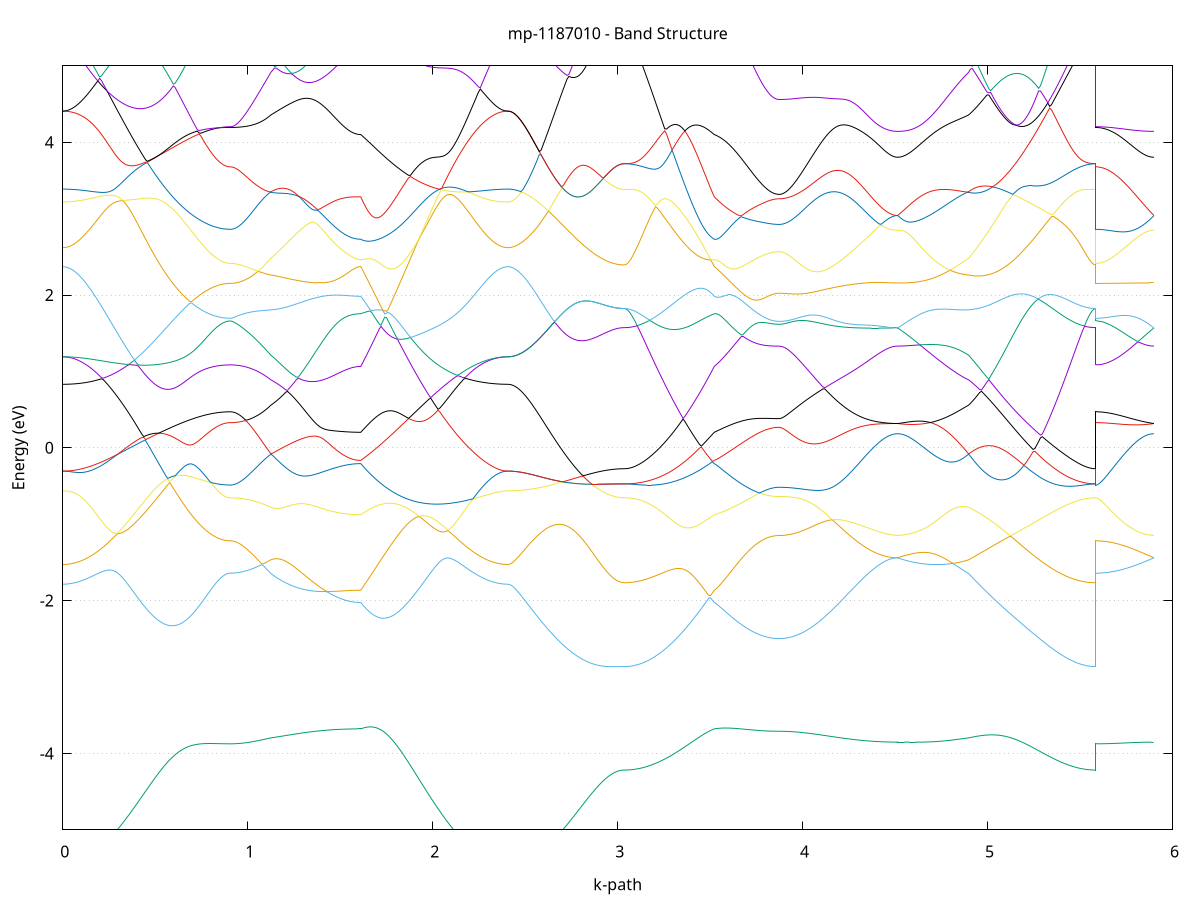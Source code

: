 set title 'mp-1187010 - Band Structure'
set xlabel 'k-path'
set ylabel 'Energy (eV)'
set grid y
set yrange [-5:5]
set terminal png size 800,600
set output 'mp-1187010_bands_gnuplot.png'
plot '-' using 1:2 with lines notitle, '-' using 1:2 with lines notitle, '-' using 1:2 with lines notitle, '-' using 1:2 with lines notitle, '-' using 1:2 with lines notitle, '-' using 1:2 with lines notitle, '-' using 1:2 with lines notitle, '-' using 1:2 with lines notitle, '-' using 1:2 with lines notitle, '-' using 1:2 with lines notitle, '-' using 1:2 with lines notitle, '-' using 1:2 with lines notitle, '-' using 1:2 with lines notitle, '-' using 1:2 with lines notitle, '-' using 1:2 with lines notitle, '-' using 1:2 with lines notitle, '-' using 1:2 with lines notitle, '-' using 1:2 with lines notitle, '-' using 1:2 with lines notitle, '-' using 1:2 with lines notitle, '-' using 1:2 with lines notitle, '-' using 1:2 with lines notitle, '-' using 1:2 with lines notitle, '-' using 1:2 with lines notitle, '-' using 1:2 with lines notitle, '-' using 1:2 with lines notitle, '-' using 1:2 with lines notitle, '-' using 1:2 with lines notitle, '-' using 1:2 with lines notitle, '-' using 1:2 with lines notitle, '-' using 1:2 with lines notitle, '-' using 1:2 with lines notitle, '-' using 1:2 with lines notitle, '-' using 1:2 with lines notitle, '-' using 1:2 with lines notitle, '-' using 1:2 with lines notitle, '-' using 1:2 with lines notitle, '-' using 1:2 with lines notitle, '-' using 1:2 with lines notitle, '-' using 1:2 with lines notitle, '-' using 1:2 with lines notitle, '-' using 1:2 with lines notitle, '-' using 1:2 with lines notitle, '-' using 1:2 with lines notitle, '-' using 1:2 with lines notitle, '-' using 1:2 with lines notitle, '-' using 1:2 with lines notitle, '-' using 1:2 with lines notitle
0.000000 -40.452261
0.009958 -40.452261
0.019917 -40.452161
0.029875 -40.452061
0.039833 -40.451961
0.049792 -40.451761
0.059750 -40.451461
0.069708 -40.451161
0.079667 -40.450861
0.089625 -40.450461
0.099583 -40.450061
0.109542 -40.449661
0.119500 -40.449161
0.129458 -40.448561
0.139416 -40.447961
0.149375 -40.447361
0.159333 -40.446661
0.169291 -40.445961
0.179250 -40.445261
0.189208 -40.444461
0.199166 -40.443661
0.209125 -40.442861
0.219083 -40.441961
0.229041 -40.440961
0.239000 -40.440061
0.248958 -40.439061
0.258916 -40.438061
0.268875 -40.436961
0.278833 -40.435861
0.288791 -40.434761
0.298750 -40.433561
0.308708 -40.432361
0.318666 -40.431161
0.328625 -40.429961
0.338583 -40.428661
0.348541 -40.427461
0.358499 -40.426161
0.368458 -40.424761
0.378416 -40.423461
0.388374 -40.422061
0.398333 -40.420661
0.408291 -40.419261
0.418249 -40.417861
0.428208 -40.416361
0.438166 -40.414961
0.448124 -40.413461
0.458083 -40.411961
0.468041 -40.410461
0.477999 -40.409061
0.487958 -40.407461
0.497916 -40.405961
0.507874 -40.404461
0.517833 -40.402961
0.527791 -40.401461
0.537749 -40.399961
0.547708 -40.398361
0.557666 -40.396861
0.567624 -40.395361
0.577583 -40.393861
0.587541 -40.392361
0.597499 -40.390861
0.607457 -40.389461
0.617416 -40.387961
0.627374 -40.386461
0.637332 -40.385061
0.647291 -40.383661
0.657249 -40.382261
0.667207 -40.380861
0.677166 -40.379561
0.687124 -40.378261
0.697082 -40.376961
0.707041 -40.375661
0.716999 -40.374461
0.726957 -40.373261
0.736916 -40.372161
0.746874 -40.371061
0.756832 -40.369961
0.766791 -40.368961
0.776749 -40.368061
0.786707 -40.367161
0.796666 -40.366261
0.806624 -40.365561
0.816582 -40.364761
0.826540 -40.364161
0.836499 -40.363561
0.846457 -40.363061
0.856415 -40.362661
0.866374 -40.362261
0.876332 -40.361961
0.886290 -40.361761
0.896249 -40.361661
0.906207 -40.361661
0.906207 -40.361661
0.916154 -40.361561
0.926100 -40.361561
0.936046 -40.361461
0.945993 -40.361461
0.955939 -40.361661
0.965886 -40.361761
0.975832 -40.362061
0.985779 -40.362261
0.995725 -40.362561
1.005672 -40.362861
1.015618 -40.363261
1.025565 -40.363661
1.035511 -40.364061
1.045458 -40.364561
1.055404 -40.364961
1.065351 -40.365461
1.075297 -40.366061
1.085244 -40.366661
1.095190 -40.367261
1.105137 -40.367861
1.115083 -40.368461
1.125030 -40.369161
1.125030 -40.369161
1.134949 -40.369661
1.144869 -40.370161
1.154788 -40.370661
1.164708 -40.371061
1.174627 -40.371561
1.184547 -40.371961
1.194466 -40.372461
1.204385 -40.372861
1.214305 -40.373361
1.224224 -40.373761
1.234144 -40.374161
1.244063 -40.374661
1.253983 -40.375061
1.263902 -40.375461
1.273822 -40.375861
1.283741 -40.376261
1.293661 -40.376561
1.303580 -40.376961
1.313500 -40.377361
1.323419 -40.377661
1.333339 -40.378061
1.343258 -40.378361
1.353178 -40.378661
1.363097 -40.378961
1.373016 -40.379261
1.382936 -40.379561
1.392855 -40.379861
1.402775 -40.380161
1.412694 -40.380361
1.422614 -40.380661
1.432533 -40.380861
1.442453 -40.381061
1.452372 -40.381261
1.462292 -40.381461
1.472211 -40.381661
1.482131 -40.381861
1.492050 -40.382061
1.501970 -40.382161
1.511889 -40.382361
1.521809 -40.382461
1.531728 -40.382561
1.541648 -40.382661
1.551567 -40.382761
1.561486 -40.382761
1.571406 -40.382861
1.581325 -40.382961
1.591245 -40.382961
1.601164 -40.382961
1.611084 -40.382961
1.611084 -40.382961
1.621028 -40.381661
1.630972 -40.380361
1.640916 -40.379061
1.650860 -40.377661
1.660804 -40.376361
1.670748 -40.375061
1.680691 -40.373661
1.690635 -40.372261
1.700579 -40.370961
1.710523 -40.369561
1.720467 -40.369861
1.730411 -40.371661
1.740355 -40.373461
1.750299 -40.375261
1.760243 -40.377061
1.770187 -40.378861
1.780131 -40.380661
1.790075 -40.382461
1.800019 -40.384261
1.809963 -40.386061
1.819907 -40.387861
1.829851 -40.389661
1.839795 -40.391461
1.849739 -40.393261
1.859683 -40.394961
1.869627 -40.396761
1.879571 -40.398461
1.889514 -40.400261
1.899458 -40.401961
1.909402 -40.403661
1.919346 -40.405361
1.929290 -40.407061
1.939234 -40.408661
1.949178 -40.410261
1.959122 -40.411961
1.969066 -40.413561
1.979010 -40.415061
1.988954 -40.416661
1.998898 -40.418161
2.008842 -40.419661
2.018786 -40.421161
2.028730 -40.422661
2.038674 -40.424061
2.048618 -40.425461
2.058562 -40.426861
2.068506 -40.428261
2.078450 -40.429561
2.088393 -40.430861
2.098337 -40.432061
2.108281 -40.433261
2.118225 -40.434461
2.128169 -40.435661
2.138113 -40.436761
2.148057 -40.437861
2.158001 -40.438961
2.167945 -40.439961
2.177889 -40.440861
2.187833 -40.441861
2.197777 -40.442761
2.207721 -40.443661
2.217665 -40.444461
2.227609 -40.445261
2.237553 -40.445961
2.247497 -40.446661
2.257441 -40.447361
2.267385 -40.447961
2.277329 -40.448561
2.287273 -40.449161
2.297216 -40.449661
2.307160 -40.450061
2.317104 -40.450461
2.327048 -40.450861
2.336992 -40.451161
2.346936 -40.451461
2.356880 -40.451761
2.366824 -40.451961
2.376768 -40.452061
2.386712 -40.452161
2.396656 -40.452261
2.406600 -40.452261
2.406600 -40.452261
2.416596 -40.452261
2.426592 -40.452161
2.436588 -40.452161
2.446585 -40.451961
2.456581 -40.451861
2.466577 -40.451661
2.476573 -40.451461
2.486569 -40.451161
2.496566 -40.450861
2.506562 -40.450561
2.516558 -40.450261
2.526554 -40.449861
2.536550 -40.449461
2.546547 -40.448961
2.556543 -40.448561
2.566539 -40.448061
2.576535 -40.447561
2.586531 -40.446961
2.596527 -40.446361
2.606524 -40.445761
2.616520 -40.445161
2.626516 -40.444461
2.636512 -40.443861
2.646508 -40.443161
2.656505 -40.442461
2.666501 -40.441661
2.676497 -40.440961
2.686493 -40.440161
2.696489 -40.439361
2.706485 -40.438661
2.716482 -40.437861
2.726478 -40.436961
2.736474 -40.436161
2.746470 -40.435361
2.756466 -40.434561
2.766463 -40.433661
2.776459 -40.432861
2.786455 -40.432061
2.796451 -40.431261
2.806447 -40.430361
2.816444 -40.429561
2.826440 -40.428761
2.836436 -40.428061
2.846432 -40.427261
2.856428 -40.426561
2.866424 -40.425761
2.876421 -40.425061
2.886417 -40.424461
2.896413 -40.423761
2.906409 -40.423161
2.916405 -40.422561
2.926402 -40.422061
2.936398 -40.421561
2.946394 -40.421061
2.956390 -40.420661
2.966386 -40.420261
2.976382 -40.419961
2.986379 -40.419661
2.996375 -40.419461
3.006371 -40.419261
3.016367 -40.419061
3.026363 -40.419061
3.036360 -40.418961
3.036360 -40.418961
3.046279 -40.418961
3.056199 -40.418961
3.066118 -40.418861
3.076038 -40.418761
3.085957 -40.418561
3.095876 -40.418361
3.105796 -40.418161
3.115715 -40.417961
3.125635 -40.417661
3.135554 -40.417361
3.145474 -40.416961
3.155393 -40.416561
3.165313 -40.416161
3.175232 -40.415661
3.185152 -40.415261
3.195071 -40.414761
3.204991 -40.414161
3.214910 -40.413561
3.224830 -40.412961
3.234749 -40.412361
3.244669 -40.411661
3.254588 -40.410961
3.264507 -40.410261
3.274427 -40.409561
3.284346 -40.408761
3.294266 -40.407961
3.304185 -40.407061
3.314105 -40.406261
3.324024 -40.405361
3.333944 -40.404461
3.343863 -40.403461
3.353783 -40.402561
3.363702 -40.401561
3.373622 -40.400561
3.383541 -40.399461
3.393461 -40.398461
3.403380 -40.397361
3.413300 -40.396261
3.423219 -40.395161
3.433139 -40.393961
3.443058 -40.392861
3.452977 -40.391661
3.462897 -40.390461
3.472816 -40.389261
3.482736 -40.388061
3.492655 -40.386761
3.502575 -40.385561
3.512494 -40.384261
3.522414 -40.382961
3.522414 -40.382961
3.532159 -40.382461
3.541905 -40.381961
3.551651 -40.381461
3.561396 -40.380961
3.571142 -40.380561
3.580888 -40.380161
3.590633 -40.379761
3.600379 -40.379461
3.610125 -40.379161
3.619870 -40.378861
3.629616 -40.378661
3.639362 -40.378361
3.649107 -40.378161
3.658853 -40.378061
3.668598 -40.377861
3.678344 -40.377761
3.688090 -40.377661
3.697835 -40.377661
3.707581 -40.377561
3.717327 -40.377561
3.727072 -40.377561
3.736818 -40.377561
3.746564 -40.377561
3.756309 -40.377561
3.766055 -40.377561
3.775801 -40.377561
3.785546 -40.377661
3.795292 -40.377661
3.805037 -40.377661
3.814783 -40.377761
3.824529 -40.377761
3.834274 -40.377761
3.844020 -40.377861
3.853766 -40.377861
3.863511 -40.377861
3.873257 -40.377861
3.873257 -40.377861
3.883115 -40.377861
3.892973 -40.377861
3.902832 -40.377761
3.912690 -40.377761
3.922548 -40.377661
3.932406 -40.377561
3.942265 -40.377461
3.952123 -40.377361
3.961981 -40.377161
3.971839 -40.377061
3.981698 -40.376861
3.991556 -40.376661
4.001414 -40.376461
4.011272 -40.376261
4.021131 -40.376061
4.030989 -40.375861
4.040847 -40.375561
4.050705 -40.375361
4.060563 -40.375061
4.070422 -40.374761
4.080280 -40.374461
4.090138 -40.374161
4.099996 -40.373861
4.109855 -40.373461
4.119713 -40.373161
4.129571 -40.372861
4.139429 -40.372461
4.149288 -40.372061
4.159146 -40.371761
4.169004 -40.371361
4.178862 -40.370961
4.188720 -40.370561
4.198579 -40.370161
4.208437 -40.369761
4.218295 -40.369361
4.228153 -40.368961
4.238012 -40.368661
4.247870 -40.368261
4.257728 -40.367861
4.267586 -40.367461
4.277445 -40.367061
4.287303 -40.366661
4.297161 -40.366261
4.307019 -40.365861
4.316877 -40.365561
4.326736 -40.365161
4.336594 -40.364861
4.346452 -40.364461
4.356310 -40.364161
4.366169 -40.363861
4.376027 -40.363561
4.385885 -40.363261
4.395743 -40.363061
4.405602 -40.362761
4.415460 -40.362561
4.425318 -40.362361
4.435176 -40.362161
4.445035 -40.361961
4.454893 -40.361861
4.464751 -40.361661
4.474609 -40.361561
4.484467 -40.361561
4.494326 -40.361461
4.504184 -40.361461
4.514042 -40.361361
4.514042 -40.361361
4.523874 -40.361361
4.533706 -40.361461
4.543538 -40.361461
4.553370 -40.361461
4.563202 -40.361561
4.573034 -40.361661
4.582866 -40.361761
4.592698 -40.361861
4.602530 -40.361961
4.612362 -40.362061
4.622194 -40.362261
4.632026 -40.362361
4.641858 -40.362561
4.651690 -40.362661
4.661522 -40.362861
4.671354 -40.363061
4.681186 -40.363261
4.691018 -40.363461
4.700850 -40.363661
4.710682 -40.363861
4.720514 -40.364061
4.730346 -40.364261
4.740178 -40.364461
4.750010 -40.364661
4.759842 -40.364961
4.769674 -40.365161
4.779506 -40.365461
4.789338 -40.365661
4.799170 -40.365961
4.809002 -40.366261
4.818834 -40.366461
4.828666 -40.366761
4.838498 -40.367061
4.848330 -40.367361
4.858162 -40.367761
4.867995 -40.368061
4.877827 -40.368461
4.887659 -40.368761
4.897491 -40.369161
4.897491 -40.369161
4.907453 -40.369861
4.917415 -40.370561
4.927377 -40.371361
4.937339 -40.372161
4.947301 -40.372961
4.957263 -40.373761
4.967225 -40.374561
4.977187 -40.375461
4.987149 -40.376261
4.997111 -40.377161
5.007074 -40.378061
5.017036 -40.378961
5.026998 -40.379961
5.036960 -40.380861
5.046922 -40.381861
5.056884 -40.382761
5.066846 -40.383761
5.076808 -40.384761
5.086770 -40.385761
5.096732 -40.386761
5.106694 -40.387661
5.116657 -40.388661
5.126619 -40.389661
5.136581 -40.390661
5.146543 -40.391661
5.156505 -40.392661
5.166467 -40.393661
5.176429 -40.394661
5.186391 -40.395661
5.196353 -40.396661
5.206315 -40.397561
5.216277 -40.398561
5.226240 -40.399461
5.236202 -40.400461
5.246164 -40.401361
5.256126 -40.402261
5.266088 -40.403161
5.276050 -40.404061
5.286012 -40.404961
5.295974 -40.405761
5.305936 -40.406561
5.315898 -40.407361
5.325861 -40.408161
5.335823 -40.408961
5.345785 -40.409661
5.355747 -40.410461
5.365709 -40.411061
5.375671 -40.411761
5.385633 -40.412461
5.395595 -40.413061
5.405557 -40.413661
5.415519 -40.414161
5.425481 -40.414761
5.435444 -40.415261
5.445406 -40.415661
5.455368 -40.416161
5.465330 -40.416561
5.475292 -40.416961
5.485254 -40.417261
5.495216 -40.417661
5.505178 -40.417861
5.515140 -40.418161
5.525102 -40.418361
5.535064 -40.418561
5.545027 -40.418761
5.554989 -40.418861
5.564951 -40.418961
5.574913 -40.418961
5.584875 -40.418961
5.584875 -40.361661
5.594715 -40.361661
5.604555 -40.361661
5.614395 -40.361661
5.624235 -40.361661
5.634075 -40.361661
5.643915 -40.361661
5.653755 -40.361661
5.663595 -40.361561
5.673435 -40.361561
5.683275 -40.361561
5.693115 -40.361561
5.702955 -40.361561
5.712795 -40.361561
5.722635 -40.361561
5.732475 -40.361561
5.742315 -40.361561
5.752155 -40.361561
5.761995 -40.361561
5.771835 -40.361561
5.781675 -40.361561
5.791515 -40.361561
5.801355 -40.361461
5.811195 -40.361461
5.821035 -40.361461
5.830875 -40.361461
5.840715 -40.361461
5.850555 -40.361461
5.860395 -40.361461
5.870235 -40.361461
5.880075 -40.361461
5.889915 -40.361461
5.899755 -40.361361
e
0.000000 -40.305061
0.009958 -40.305061
0.019917 -40.305161
0.029875 -40.305261
0.039833 -40.305361
0.049792 -40.305461
0.059750 -40.305661
0.069708 -40.305861
0.079667 -40.306161
0.089625 -40.306461
0.099583 -40.306761
0.109542 -40.307061
0.119500 -40.307461
0.129458 -40.307861
0.139416 -40.308261
0.149375 -40.308761
0.159333 -40.309261
0.169291 -40.309761
0.179250 -40.310361
0.189208 -40.310961
0.199166 -40.311561
0.209125 -40.312161
0.219083 -40.312861
0.229041 -40.313561
0.239000 -40.314261
0.248958 -40.314961
0.258916 -40.315661
0.268875 -40.316461
0.278833 -40.317261
0.288791 -40.318061
0.298750 -40.318861
0.308708 -40.319761
0.318666 -40.320661
0.328625 -40.321461
0.338583 -40.322361
0.348541 -40.323261
0.358499 -40.324161
0.368458 -40.325161
0.378416 -40.326061
0.388374 -40.326961
0.398333 -40.327961
0.408291 -40.328861
0.418249 -40.329861
0.428208 -40.330861
0.438166 -40.331761
0.448124 -40.332761
0.458083 -40.333761
0.468041 -40.334661
0.477999 -40.335661
0.487958 -40.336661
0.497916 -40.337561
0.507874 -40.338561
0.517833 -40.339461
0.527791 -40.340461
0.537749 -40.341361
0.547708 -40.342261
0.557666 -40.343161
0.567624 -40.344061
0.577583 -40.344961
0.587541 -40.345861
0.597499 -40.346661
0.607457 -40.347561
0.617416 -40.348361
0.627374 -40.349161
0.637332 -40.349961
0.647291 -40.350661
0.657249 -40.351461
0.667207 -40.352161
0.677166 -40.352861
0.687124 -40.353561
0.697082 -40.354161
0.707041 -40.354761
0.716999 -40.355361
0.726957 -40.355961
0.736916 -40.356561
0.746874 -40.357061
0.756832 -40.357561
0.766791 -40.357961
0.776749 -40.358461
0.786707 -40.358861
0.796666 -40.359161
0.806624 -40.359561
0.816582 -40.359861
0.826540 -40.360161
0.836499 -40.360361
0.846457 -40.360561
0.856415 -40.360761
0.866374 -40.360961
0.876332 -40.361061
0.886290 -40.361161
0.896249 -40.361161
0.906207 -40.361161
0.906207 -40.361161
0.916154 -40.361161
0.926100 -40.361261
0.936046 -40.361361
0.945993 -40.361361
0.955939 -40.361261
0.965886 -40.361061
0.975832 -40.360861
0.985779 -40.360561
0.995725 -40.360261
1.005672 -40.359961
1.015618 -40.359661
1.025565 -40.359261
1.035511 -40.358861
1.045458 -40.358461
1.055404 -40.357961
1.065351 -40.357461
1.075297 -40.356961
1.085244 -40.356461
1.095190 -40.355861
1.105137 -40.355261
1.115083 -40.354661
1.125030 -40.353961
1.125030 -40.353961
1.134949 -40.353561
1.144869 -40.353061
1.154788 -40.352661
1.164708 -40.352361
1.174627 -40.351961
1.184547 -40.351661
1.194466 -40.351361
1.204385 -40.351161
1.214305 -40.350861
1.224224 -40.350661
1.234144 -40.350461
1.244063 -40.350361
1.253983 -40.350161
1.263902 -40.350061
1.273822 -40.349961
1.283741 -40.349861
1.293661 -40.349761
1.303580 -40.349761
1.313500 -40.349661
1.323419 -40.349661
1.333339 -40.349661
1.343258 -40.349661
1.353178 -40.349661
1.363097 -40.349661
1.373016 -40.349661
1.382936 -40.349761
1.392855 -40.349761
1.402775 -40.349761
1.412694 -40.349861
1.422614 -40.349861
1.432533 -40.349961
1.442453 -40.349961
1.452372 -40.350061
1.462292 -40.350161
1.472211 -40.350161
1.482131 -40.350261
1.492050 -40.350261
1.501970 -40.350361
1.511889 -40.350361
1.521809 -40.350361
1.531728 -40.350461
1.541648 -40.350461
1.551567 -40.350561
1.561486 -40.350561
1.571406 -40.350561
1.581325 -40.350561
1.591245 -40.350561
1.601164 -40.350561
1.611084 -40.350561
1.611084 -40.350561
1.621028 -40.352261
1.630972 -40.353961
1.640916 -40.355661
1.650860 -40.357461
1.660804 -40.359161
1.670748 -40.360961
1.680691 -40.362661
1.690635 -40.364461
1.700579 -40.366261
1.710523 -40.368061
1.720467 -40.368161
1.730411 -40.366761
1.740355 -40.365361
1.750299 -40.364061
1.760243 -40.362661
1.770187 -40.361261
1.780131 -40.359861
1.790075 -40.358461
1.800019 -40.357061
1.809963 -40.355661
1.819907 -40.354361
1.829851 -40.352961
1.839795 -40.351561
1.849739 -40.350261
1.859683 -40.348861
1.869627 -40.347561
1.879571 -40.346161
1.889514 -40.344861
1.899458 -40.343561
1.909402 -40.342261
1.919346 -40.340961
1.929290 -40.339661
1.939234 -40.338361
1.949178 -40.337161
1.959122 -40.335861
1.969066 -40.334661
1.979010 -40.333461
1.988954 -40.332261
1.998898 -40.331061
2.008842 -40.329961
2.018786 -40.328761
2.028730 -40.327661
2.038674 -40.326561
2.048618 -40.325561
2.058562 -40.324461
2.068506 -40.323461
2.078450 -40.322461
2.088393 -40.321461
2.098337 -40.320461
2.108281 -40.319561
2.118225 -40.318661
2.128169 -40.317761
2.138113 -40.316861
2.148057 -40.316061
2.158001 -40.315261
2.167945 -40.314461
2.177889 -40.313761
2.187833 -40.313061
2.197777 -40.312361
2.207721 -40.311661
2.217665 -40.311061
2.227609 -40.310461
2.237553 -40.309861
2.247497 -40.309361
2.257441 -40.308861
2.267385 -40.308361
2.277329 -40.307861
2.287273 -40.307461
2.297216 -40.307061
2.307160 -40.306761
2.317104 -40.306461
2.327048 -40.306161
2.336992 -40.305861
2.346936 -40.305661
2.356880 -40.305461
2.366824 -40.305361
2.376768 -40.305261
2.386712 -40.305161
2.396656 -40.305061
2.406600 -40.305061
2.406600 -40.305061
2.416596 -40.305061
2.426592 -40.305061
2.436588 -40.305061
2.446585 -40.305061
2.456581 -40.305061
2.466577 -40.305061
2.476573 -40.305061
2.486569 -40.305061
2.496566 -40.305061
2.506562 -40.305061
2.516558 -40.305061
2.526554 -40.305061
2.536550 -40.305061
2.546547 -40.305161
2.556543 -40.305161
2.566539 -40.305161
2.576535 -40.305161
2.586531 -40.305161
2.596527 -40.305161
2.606524 -40.305161
2.616520 -40.305161
2.626516 -40.305161
2.636512 -40.305161
2.646508 -40.305161
2.656505 -40.305161
2.666501 -40.305261
2.676497 -40.305261
2.686493 -40.305261
2.696489 -40.305261
2.706485 -40.305261
2.716482 -40.305261
2.726478 -40.305261
2.736474 -40.305261
2.746470 -40.305261
2.756466 -40.305261
2.766463 -40.305261
2.776459 -40.305361
2.786455 -40.305361
2.796451 -40.305361
2.806447 -40.305361
2.816444 -40.305361
2.826440 -40.305361
2.836436 -40.305361
2.846432 -40.305361
2.856428 -40.305361
2.866424 -40.305361
2.876421 -40.305361
2.886417 -40.305361
2.896413 -40.305361
2.906409 -40.305461
2.916405 -40.305461
2.926402 -40.305461
2.936398 -40.305461
2.946394 -40.305461
2.956390 -40.305461
2.966386 -40.305461
2.976382 -40.305461
2.986379 -40.305461
2.996375 -40.305461
3.006371 -40.305461
3.016367 -40.305461
3.026363 -40.305461
3.036360 -40.305461
3.036360 -40.305461
3.046279 -40.305461
3.056199 -40.305561
3.066118 -40.305561
3.076038 -40.305761
3.085957 -40.305861
3.095876 -40.306061
3.105796 -40.306261
3.115715 -40.306561
3.125635 -40.306861
3.135554 -40.307261
3.145474 -40.307561
3.155393 -40.308061
3.165313 -40.308461
3.175232 -40.309061
3.185152 -40.309561
3.195071 -40.310161
3.204991 -40.310861
3.214910 -40.311561
3.224830 -40.312261
3.234749 -40.313061
3.244669 -40.313861
3.254588 -40.314661
3.264507 -40.315561
3.274427 -40.316561
3.284346 -40.317461
3.294266 -40.318561
3.304185 -40.319561
3.314105 -40.320661
3.324024 -40.321761
3.333944 -40.322961
3.343863 -40.324161
3.353783 -40.325361
3.363702 -40.326661
3.373622 -40.327961
3.383541 -40.329261
3.393461 -40.330661
3.403380 -40.332061
3.413300 -40.333461
3.423219 -40.334861
3.433139 -40.336361
3.443058 -40.337861
3.452977 -40.339361
3.462897 -40.340861
3.472816 -40.342461
3.482736 -40.344061
3.492655 -40.345661
3.502575 -40.347261
3.512494 -40.348961
3.522414 -40.350561
3.522414 -40.350561
3.532159 -40.351361
3.541905 -40.352061
3.551651 -40.352661
3.561396 -40.353361
3.571142 -40.353961
3.580888 -40.354661
3.590633 -40.355261
3.600379 -40.355761
3.610125 -40.356361
3.619870 -40.356861
3.629616 -40.357361
3.639362 -40.357861
3.649107 -40.358261
3.658853 -40.358661
3.668598 -40.359061
3.678344 -40.359461
3.688090 -40.359761
3.697835 -40.360061
3.707581 -40.360361
3.717327 -40.360561
3.727072 -40.360761
3.736818 -40.360961
3.746564 -40.361161
3.756309 -40.361361
3.766055 -40.361461
3.775801 -40.361561
3.785546 -40.361661
3.795292 -40.361761
3.805037 -40.361861
3.814783 -40.361961
3.824529 -40.361961
3.834274 -40.362061
3.844020 -40.362061
3.853766 -40.362061
3.863511 -40.362061
3.873257 -40.362061
3.873257 -40.362061
3.883115 -40.362061
3.892973 -40.362061
3.902832 -40.362061
3.912690 -40.362061
3.922548 -40.362061
3.932406 -40.362061
3.942265 -40.362061
3.952123 -40.362061
3.961981 -40.362061
3.971839 -40.362061
3.981698 -40.362061
3.991556 -40.362061
4.001414 -40.362061
4.011272 -40.362061
4.021131 -40.362061
4.030989 -40.361961
4.040847 -40.361961
4.050705 -40.361961
4.060563 -40.361961
4.070422 -40.361961
4.080280 -40.361961
4.090138 -40.361961
4.099996 -40.361861
4.109855 -40.361861
4.119713 -40.361861
4.129571 -40.361861
4.139429 -40.361861
4.149288 -40.361861
4.159146 -40.361861
4.169004 -40.361761
4.178862 -40.361761
4.188720 -40.361761
4.198579 -40.361761
4.208437 -40.361761
4.218295 -40.361761
4.228153 -40.361661
4.238012 -40.361661
4.247870 -40.361661
4.257728 -40.361661
4.267586 -40.361661
4.277445 -40.361661
4.287303 -40.361561
4.297161 -40.361561
4.307019 -40.361561
4.316877 -40.361561
4.326736 -40.361561
4.336594 -40.361561
4.346452 -40.361561
4.356310 -40.361461
4.366169 -40.361461
4.376027 -40.361461
4.385885 -40.361461
4.395743 -40.361461
4.405602 -40.361461
4.415460 -40.361461
4.425318 -40.361461
4.435176 -40.361461
4.445035 -40.361461
4.454893 -40.361461
4.464751 -40.361461
4.474609 -40.361461
4.484467 -40.361361
4.494326 -40.361361
4.504184 -40.361361
4.514042 -40.361361
4.514042 -40.361361
4.523874 -40.361361
4.533706 -40.361361
4.543538 -40.361361
4.553370 -40.361361
4.563202 -40.361361
4.573034 -40.361261
4.582866 -40.361161
4.592698 -40.361161
4.602530 -40.361061
4.612362 -40.360961
4.622194 -40.360861
4.632026 -40.360761
4.641858 -40.360661
4.651690 -40.360461
4.661522 -40.360361
4.671354 -40.360161
4.681186 -40.360061
4.691018 -40.359861
4.700850 -40.359661
4.710682 -40.359461
4.720514 -40.359261
4.730346 -40.359061
4.740178 -40.358861
4.750010 -40.358561
4.759842 -40.358361
4.769674 -40.358061
4.779506 -40.357861
4.789338 -40.357561
4.799170 -40.357261
4.809002 -40.356961
4.818834 -40.356661
4.828666 -40.356361
4.838498 -40.356061
4.848330 -40.355761
4.858162 -40.355361
4.867995 -40.355061
4.877827 -40.354761
4.887659 -40.354361
4.897491 -40.353961
4.897491 -40.353961
4.907453 -40.353261
4.917415 -40.352561
4.927377 -40.351861
4.937339 -40.351161
4.947301 -40.350361
4.957263 -40.349561
4.967225 -40.348761
4.977187 -40.347961
4.987149 -40.347161
4.997111 -40.346261
5.007074 -40.345361
5.017036 -40.344561
5.026998 -40.343661
5.036960 -40.342761
5.046922 -40.341761
5.056884 -40.340861
5.066846 -40.339961
5.076808 -40.338961
5.086770 -40.338061
5.096732 -40.337061
5.106694 -40.336061
5.116657 -40.335161
5.126619 -40.334161
5.136581 -40.333161
5.146543 -40.332261
5.156505 -40.331261
5.166467 -40.330261
5.176429 -40.329361
5.186391 -40.328361
5.196353 -40.327461
5.206315 -40.326461
5.216277 -40.325561
5.226240 -40.324661
5.236202 -40.323661
5.246164 -40.322761
5.256126 -40.321861
5.266088 -40.321061
5.276050 -40.320161
5.286012 -40.319361
5.295974 -40.318461
5.305936 -40.317661
5.315898 -40.316861
5.325861 -40.316061
5.335823 -40.315361
5.345785 -40.314661
5.355747 -40.313961
5.365709 -40.313261
5.375671 -40.312561
5.385633 -40.311961
5.395595 -40.311361
5.405557 -40.310761
5.415519 -40.310161
5.425481 -40.309661
5.435444 -40.309161
5.445406 -40.308661
5.455368 -40.308261
5.465330 -40.307861
5.475292 -40.307461
5.485254 -40.307161
5.495216 -40.306861
5.505178 -40.306561
5.515140 -40.306261
5.525102 -40.306061
5.535064 -40.305861
5.545027 -40.305761
5.554989 -40.305561
5.564951 -40.305561
5.574913 -40.305461
5.584875 -40.305461
5.584875 -40.361161
5.594715 -40.361161
5.604555 -40.361161
5.614395 -40.361161
5.624235 -40.361161
5.634075 -40.361161
5.643915 -40.361161
5.653755 -40.361161
5.663595 -40.361161
5.673435 -40.361161
5.683275 -40.361261
5.693115 -40.361261
5.702955 -40.361261
5.712795 -40.361261
5.722635 -40.361261
5.732475 -40.361261
5.742315 -40.361261
5.752155 -40.361261
5.761995 -40.361261
5.771835 -40.361261
5.781675 -40.361261
5.791515 -40.361261
5.801355 -40.361261
5.811195 -40.361361
5.821035 -40.361361
5.830875 -40.361361
5.840715 -40.361361
5.850555 -40.361361
5.860395 -40.361361
5.870235 -40.361361
5.880075 -40.361361
5.889915 -40.361361
5.899755 -40.361361
e
0.000000 -40.260961
0.009958 -40.260961
0.019917 -40.260961
0.029875 -40.260961
0.039833 -40.260961
0.049792 -40.261061
0.059750 -40.261061
0.069708 -40.261161
0.079667 -40.261261
0.089625 -40.261361
0.099583 -40.261461
0.109542 -40.261561
0.119500 -40.261661
0.129458 -40.261761
0.139416 -40.261861
0.149375 -40.262061
0.159333 -40.262161
0.169291 -40.262361
0.179250 -40.262561
0.189208 -40.262761
0.199166 -40.262961
0.209125 -40.263161
0.219083 -40.263361
0.229041 -40.263561
0.239000 -40.263861
0.248958 -40.264061
0.258916 -40.264361
0.268875 -40.264661
0.278833 -40.264961
0.288791 -40.265261
0.298750 -40.265561
0.308708 -40.265861
0.318666 -40.266161
0.328625 -40.266561
0.338583 -40.266861
0.348541 -40.267261
0.358499 -40.267561
0.368458 -40.267961
0.378416 -40.268361
0.388374 -40.268761
0.398333 -40.269161
0.408291 -40.269661
0.418249 -40.270061
0.428208 -40.270561
0.438166 -40.270961
0.448124 -40.271461
0.458083 -40.271961
0.468041 -40.272461
0.477999 -40.272961
0.487958 -40.273461
0.497916 -40.273961
0.507874 -40.274461
0.517833 -40.275061
0.527791 -40.275561
0.537749 -40.276161
0.547708 -40.276761
0.557666 -40.277261
0.567624 -40.277861
0.577583 -40.278461
0.587541 -40.279061
0.597499 -40.279661
0.607457 -40.280261
0.617416 -40.280861
0.627374 -40.281561
0.637332 -40.282161
0.647291 -40.282761
0.657249 -40.283361
0.667207 -40.283961
0.677166 -40.284661
0.687124 -40.285261
0.697082 -40.285861
0.707041 -40.286461
0.716999 -40.287061
0.726957 -40.287661
0.736916 -40.288161
0.746874 -40.288761
0.756832 -40.289261
0.766791 -40.289861
0.776749 -40.290361
0.786707 -40.290761
0.796666 -40.291261
0.806624 -40.291661
0.816582 -40.292061
0.826540 -40.292461
0.836499 -40.292761
0.846457 -40.293061
0.856415 -40.293261
0.866374 -40.293461
0.876332 -40.293661
0.886290 -40.293761
0.896249 -40.293861
0.906207 -40.293861
0.906207 -40.293861
0.916154 -40.293861
0.926100 -40.293861
0.936046 -40.293861
0.945993 -40.293861
0.955939 -40.293861
0.965886 -40.293861
0.975832 -40.293861
0.985779 -40.293861
0.995725 -40.293861
1.005672 -40.293861
1.015618 -40.293861
1.025565 -40.293961
1.035511 -40.293961
1.045458 -40.293961
1.055404 -40.293961
1.065351 -40.293961
1.075297 -40.293961
1.085244 -40.293961
1.095190 -40.293961
1.105137 -40.293961
1.115083 -40.293961
1.125030 -40.294061
1.125030 -40.294061
1.134949 -40.294061
1.144869 -40.293961
1.154788 -40.293961
1.164708 -40.293861
1.174627 -40.293761
1.184547 -40.293661
1.194466 -40.293561
1.204385 -40.293361
1.214305 -40.293261
1.224224 -40.293061
1.234144 -40.292861
1.244063 -40.292661
1.253983 -40.292361
1.263902 -40.292161
1.273822 -40.291861
1.283741 -40.291661
1.293661 -40.291361
1.303580 -40.291061
1.313500 -40.290861
1.323419 -40.290561
1.333339 -40.290261
1.343258 -40.289961
1.353178 -40.289661
1.363097 -40.289361
1.373016 -40.289061
1.382936 -40.288761
1.392855 -40.288461
1.402775 -40.288261
1.412694 -40.287961
1.422614 -40.287661
1.432533 -40.287461
1.442453 -40.287161
1.452372 -40.286961
1.462292 -40.286661
1.472211 -40.286461
1.482131 -40.286261
1.492050 -40.286061
1.501970 -40.285961
1.511889 -40.285761
1.521809 -40.285561
1.531728 -40.285461
1.541648 -40.285361
1.551567 -40.285261
1.561486 -40.285161
1.571406 -40.285061
1.581325 -40.285061
1.591245 -40.284961
1.601164 -40.284961
1.611084 -40.284961
1.611084 -40.284961
1.621028 -40.284561
1.630972 -40.284161
1.640916 -40.283661
1.650860 -40.283261
1.660804 -40.282861
1.670748 -40.282461
1.680691 -40.281961
1.690635 -40.281561
1.700579 -40.281161
1.710523 -40.280761
1.720467 -40.280261
1.730411 -40.279861
1.740355 -40.279461
1.750299 -40.278961
1.760243 -40.278561
1.770187 -40.278061
1.780131 -40.277661
1.790075 -40.277261
1.800019 -40.276761
1.809963 -40.276361
1.819907 -40.275961
1.829851 -40.275561
1.839795 -40.275061
1.849739 -40.274661
1.859683 -40.274261
1.869627 -40.273861
1.879571 -40.273461
1.889514 -40.272961
1.899458 -40.272561
1.909402 -40.272161
1.919346 -40.271761
1.929290 -40.271361
1.939234 -40.271061
1.949178 -40.270661
1.959122 -40.270261
1.969066 -40.269861
1.979010 -40.269461
1.988954 -40.269161
1.998898 -40.268761
2.008842 -40.268461
2.018786 -40.268061
2.028730 -40.267761
2.038674 -40.267361
2.048618 -40.267061
2.058562 -40.266761
2.068506 -40.266461
2.078450 -40.266161
2.088393 -40.265861
2.098337 -40.265561
2.108281 -40.265261
2.118225 -40.264961
2.128169 -40.264761
2.138113 -40.264461
2.148057 -40.264261
2.158001 -40.263961
2.167945 -40.263761
2.177889 -40.263461
2.187833 -40.263261
2.197777 -40.263061
2.207721 -40.262861
2.217665 -40.262661
2.227609 -40.262561
2.237553 -40.262361
2.247497 -40.262161
2.257441 -40.262061
2.267385 -40.261861
2.277329 -40.261761
2.287273 -40.261661
2.297216 -40.261561
2.307160 -40.261461
2.317104 -40.261361
2.327048 -40.261261
2.336992 -40.261161
2.346936 -40.261061
2.356880 -40.261061
2.366824 -40.260961
2.376768 -40.260961
2.386712 -40.260961
2.396656 -40.260961
2.406600 -40.260961
2.406600 -40.260961
2.416596 -40.260961
2.426592 -40.260961
2.436588 -40.261061
2.446585 -40.261161
2.456581 -40.261361
2.466577 -40.261561
2.476573 -40.261761
2.486569 -40.262061
2.496566 -40.262361
2.506562 -40.262661
2.516558 -40.262961
2.526554 -40.263361
2.536550 -40.263861
2.546547 -40.264261
2.556543 -40.264761
2.566539 -40.265261
2.576535 -40.265761
2.586531 -40.266361
2.596527 -40.266961
2.606524 -40.267561
2.616520 -40.268261
2.626516 -40.268861
2.636512 -40.269561
2.646508 -40.270261
2.656505 -40.271061
2.666501 -40.271761
2.676497 -40.272561
2.686493 -40.273361
2.696489 -40.274161
2.706485 -40.274961
2.716482 -40.275761
2.726478 -40.276561
2.736474 -40.277461
2.746470 -40.278261
2.756466 -40.279161
2.766463 -40.279961
2.776459 -40.280861
2.786455 -40.281661
2.796451 -40.282461
2.806447 -40.283361
2.816444 -40.284161
2.826440 -40.284961
2.836436 -40.285761
2.846432 -40.286561
2.856428 -40.287361
2.866424 -40.288061
2.876421 -40.288761
2.886417 -40.289461
2.896413 -40.290161
2.906409 -40.290761
2.916405 -40.291361
2.926402 -40.291861
2.936398 -40.292461
2.946394 -40.292861
2.956390 -40.293361
2.966386 -40.293661
2.976382 -40.294061
2.986379 -40.294361
2.996375 -40.294561
3.006371 -40.294761
3.016367 -40.294861
3.026363 -40.294961
3.036360 -40.294961
3.036360 -40.294961
3.046279 -40.294961
3.056199 -40.294961
3.066118 -40.294961
3.076038 -40.294961
3.085957 -40.294961
3.095876 -40.294961
3.105796 -40.294961
3.115715 -40.294961
3.125635 -40.294861
3.135554 -40.294861
3.145474 -40.294861
3.155393 -40.294761
3.165313 -40.294661
3.175232 -40.294661
3.185152 -40.294561
3.195071 -40.294461
3.204991 -40.294261
3.214910 -40.294161
3.224830 -40.294061
3.234749 -40.293861
3.244669 -40.293661
3.254588 -40.293461
3.264507 -40.293361
3.274427 -40.293061
3.284346 -40.292861
3.294266 -40.292661
3.304185 -40.292461
3.314105 -40.292161
3.324024 -40.291861
3.333944 -40.291661
3.343863 -40.291361
3.353783 -40.291061
3.363702 -40.290761
3.373622 -40.290461
3.383541 -40.290161
3.393461 -40.289761
3.403380 -40.289461
3.413300 -40.289161
3.423219 -40.288761
3.433139 -40.288461
3.443058 -40.288061
3.452977 -40.287661
3.462897 -40.287261
3.472816 -40.286961
3.482736 -40.286561
3.492655 -40.286161
3.502575 -40.285761
3.512494 -40.285361
3.522414 -40.284961
3.522414 -40.284961
3.532159 -40.284761
3.541905 -40.284561
3.551651 -40.284361
3.561396 -40.284161
3.571142 -40.283961
3.580888 -40.283661
3.590633 -40.283461
3.600379 -40.283161
3.610125 -40.282961
3.619870 -40.282661
3.629616 -40.282461
3.639362 -40.282161
3.649107 -40.281861
3.658853 -40.281661
3.668598 -40.281361
3.678344 -40.281161
3.688090 -40.280861
3.697835 -40.280661
3.707581 -40.280461
3.717327 -40.280161
3.727072 -40.279961
3.736818 -40.279761
3.746564 -40.279561
3.756309 -40.279361
3.766055 -40.279161
3.775801 -40.279061
3.785546 -40.278861
3.795292 -40.278761
3.805037 -40.278661
3.814783 -40.278561
3.824529 -40.278461
3.834274 -40.278361
3.844020 -40.278361
3.853766 -40.278261
3.863511 -40.278261
3.873257 -40.278261
3.873257 -40.278261
3.883115 -40.278261
3.892973 -40.278261
3.902832 -40.278361
3.912690 -40.278361
3.922548 -40.278461
3.932406 -40.278561
3.942265 -40.278661
3.952123 -40.278761
3.961981 -40.278861
3.971839 -40.278961
3.981698 -40.279161
3.991556 -40.279361
4.001414 -40.279561
4.011272 -40.279761
4.021131 -40.279961
4.030989 -40.280161
4.040847 -40.280361
4.050705 -40.280661
4.060563 -40.280861
4.070422 -40.281161
4.080280 -40.281461
4.090138 -40.281761
4.099996 -40.282061
4.109855 -40.282361
4.119713 -40.282661
4.129571 -40.282961
4.139429 -40.283361
4.149288 -40.283661
4.159146 -40.284061
4.169004 -40.284361
4.178862 -40.284761
4.188720 -40.285161
4.198579 -40.285461
4.208437 -40.285861
4.218295 -40.286261
4.228153 -40.286661
4.238012 -40.286961
4.247870 -40.287361
4.257728 -40.287761
4.267586 -40.288161
4.277445 -40.288461
4.287303 -40.288861
4.297161 -40.289261
4.307019 -40.289561
4.316877 -40.289961
4.326736 -40.290261
4.336594 -40.290561
4.346452 -40.290861
4.356310 -40.291261
4.366169 -40.291561
4.376027 -40.291761
4.385885 -40.292061
4.395743 -40.292361
4.405602 -40.292561
4.415460 -40.292761
4.425318 -40.292961
4.435176 -40.293161
4.445035 -40.293361
4.454893 -40.293461
4.464751 -40.293561
4.474609 -40.293661
4.484467 -40.293761
4.494326 -40.293861
4.504184 -40.293861
4.514042 -40.293861
4.514042 -40.293861
4.523874 -40.293861
4.533706 -40.293861
4.543538 -40.293861
4.553370 -40.293861
4.563202 -40.293761
4.573034 -40.293761
4.582866 -40.293761
4.592698 -40.293761
4.602530 -40.293661
4.612362 -40.293661
4.622194 -40.293661
4.632026 -40.293561
4.641858 -40.293561
4.651690 -40.293561
4.661522 -40.293561
4.671354 -40.293561
4.681186 -40.293461
4.691018 -40.293461
4.700850 -40.293461
4.710682 -40.293461
4.720514 -40.293561
4.730346 -40.293561
4.740178 -40.293561
4.750010 -40.293561
4.759842 -40.293561
4.769674 -40.293661
4.779506 -40.293661
4.789338 -40.293661
4.799170 -40.293761
4.809002 -40.293761
4.818834 -40.293761
4.828666 -40.293861
4.838498 -40.293861
4.848330 -40.293861
4.858162 -40.293961
4.867995 -40.293961
4.877827 -40.293961
4.887659 -40.293961
4.897491 -40.294061
4.897491 -40.294061
4.907453 -40.294061
4.917415 -40.294061
4.927377 -40.294061
4.937339 -40.294061
4.947301 -40.294061
4.957263 -40.294061
4.967225 -40.294161
4.977187 -40.294161
4.987149 -40.294161
4.997111 -40.294161
5.007074 -40.294161
5.017036 -40.294161
5.026998 -40.294261
5.036960 -40.294261
5.046922 -40.294261
5.056884 -40.294261
5.066846 -40.294261
5.076808 -40.294261
5.086770 -40.294361
5.096732 -40.294361
5.106694 -40.294361
5.116657 -40.294361
5.126619 -40.294361
5.136581 -40.294461
5.146543 -40.294461
5.156505 -40.294461
5.166467 -40.294461
5.176429 -40.294461
5.186391 -40.294561
5.196353 -40.294561
5.206315 -40.294561
5.216277 -40.294561
5.226240 -40.294561
5.236202 -40.294661
5.246164 -40.294661
5.256126 -40.294661
5.266088 -40.294661
5.276050 -40.294661
5.286012 -40.294661
5.295974 -40.294761
5.305936 -40.294761
5.315898 -40.294761
5.325861 -40.294761
5.335823 -40.294761
5.345785 -40.294761
5.355747 -40.294861
5.365709 -40.294861
5.375671 -40.294861
5.385633 -40.294861
5.395595 -40.294861
5.405557 -40.294861
5.415519 -40.294861
5.425481 -40.294861
5.435444 -40.294961
5.445406 -40.294961
5.455368 -40.294961
5.465330 -40.294961
5.475292 -40.294961
5.485254 -40.294961
5.495216 -40.294961
5.505178 -40.294961
5.515140 -40.294961
5.525102 -40.294961
5.535064 -40.294961
5.545027 -40.294961
5.554989 -40.294961
5.564951 -40.294961
5.574913 -40.294961
5.584875 -40.294961
5.584875 -40.293861
5.594715 -40.293861
5.604555 -40.293861
5.614395 -40.293861
5.624235 -40.293861
5.634075 -40.293861
5.643915 -40.293861
5.653755 -40.293861
5.663595 -40.293861
5.673435 -40.293861
5.683275 -40.293861
5.693115 -40.293861
5.702955 -40.293861
5.712795 -40.293861
5.722635 -40.293861
5.732475 -40.293861
5.742315 -40.293861
5.752155 -40.293861
5.761995 -40.293861
5.771835 -40.293861
5.781675 -40.293861
5.791515 -40.293861
5.801355 -40.293861
5.811195 -40.293861
5.821035 -40.293861
5.830875 -40.293861
5.840715 -40.293861
5.850555 -40.293861
5.860395 -40.293861
5.870235 -40.293861
5.880075 -40.293861
5.889915 -40.293861
5.899755 -40.293861
e
0.000000 -20.400961
0.009958 -20.401061
0.019917 -20.401161
0.029875 -20.401461
0.039833 -20.401961
0.049792 -20.402461
0.059750 -20.403161
0.069708 -20.403861
0.079667 -20.404761
0.089625 -20.405761
0.099583 -20.406961
0.109542 -20.408161
0.119500 -20.409461
0.129458 -20.410861
0.139416 -20.412461
0.149375 -20.414061
0.159333 -20.415761
0.169291 -20.417661
0.179250 -20.419561
0.189208 -20.421561
0.199166 -20.423561
0.209125 -20.425761
0.219083 -20.427961
0.229041 -20.430361
0.239000 -20.432661
0.248958 -20.435161
0.258916 -20.437661
0.268875 -20.440261
0.278833 -20.442861
0.288791 -20.445561
0.298750 -20.448261
0.308708 -20.451061
0.318666 -20.453861
0.328625 -20.456761
0.338583 -20.459661
0.348541 -20.462561
0.358499 -20.465461
0.368458 -20.468461
0.378416 -20.471461
0.388374 -20.474461
0.398333 -20.477461
0.408291 -20.480561
0.418249 -20.483561
0.428208 -20.486661
0.438166 -20.489661
0.448124 -20.492661
0.458083 -20.495761
0.468041 -20.498761
0.477999 -20.501761
0.487958 -20.504761
0.497916 -20.507661
0.507874 -20.510661
0.517833 -20.513561
0.527791 -20.516461
0.537749 -20.519261
0.547708 -20.522061
0.557666 -20.524861
0.567624 -20.527561
0.577583 -20.530261
0.587541 -20.532861
0.597499 -20.535461
0.607457 -20.537961
0.617416 -20.540461
0.627374 -20.542861
0.637332 -20.545261
0.647291 -20.547461
0.657249 -20.549761
0.667207 -20.551861
0.677166 -20.553961
0.687124 -20.555961
0.697082 -20.557861
0.707041 -20.559761
0.716999 -20.561461
0.726957 -20.563161
0.736916 -20.564761
0.746874 -20.566361
0.756832 -20.567761
0.766791 -20.569161
0.776749 -20.570361
0.786707 -20.571561
0.796666 -20.572661
0.806624 -20.573661
0.816582 -20.574561
0.826540 -20.575361
0.836499 -20.576061
0.846457 -20.576761
0.856415 -20.577261
0.866374 -20.577661
0.876332 -20.578061
0.886290 -20.578261
0.896249 -20.578361
0.906207 -20.578461
0.906207 -20.578461
0.916154 -20.578261
0.926100 -20.577661
0.936046 -20.576661
0.945993 -20.575261
0.955939 -20.573461
0.965886 -20.571361
0.975832 -20.568761
0.985779 -20.565861
0.995725 -20.562461
1.005672 -20.558761
1.015618 -20.554661
1.025565 -20.550161
1.035511 -20.545361
1.045458 -20.540161
1.055404 -20.534661
1.065351 -20.528761
1.075297 -20.522461
1.085244 -20.515861
1.095190 -20.508961
1.105137 -20.501761
1.115083 -20.494161
1.125030 -20.486261
1.125030 -20.486261
1.134949 -20.480561
1.144869 -20.474661
1.154788 -20.468461
1.164708 -20.462261
1.174627 -20.455761
1.184547 -20.449161
1.194466 -20.442361
1.204385 -20.435461
1.214305 -20.428361
1.224224 -20.421161
1.234144 -20.413861
1.244063 -20.406461
1.253983 -20.398861
1.263902 -20.394761
1.273822 -20.392761
1.283741 -20.390461
1.293661 -20.388061
1.303580 -20.385461
1.313500 -20.382761
1.323419 -20.379761
1.333339 -20.376661
1.343258 -20.373361
1.353178 -20.369861
1.363097 -20.366261
1.373016 -20.362461
1.382936 -20.358461
1.392855 -20.354361
1.402775 -20.350061
1.412694 -20.345661
1.422614 -20.341161
1.432533 -20.336461
1.442453 -20.331661
1.452372 -20.326761
1.462292 -20.321661
1.472211 -20.316561
1.482131 -20.311361
1.492050 -20.305961
1.501970 -20.300561
1.511889 -20.295161
1.521809 -20.289661
1.531728 -20.284061
1.541648 -20.278561
1.551567 -20.273061
1.561486 -20.267661
1.571406 -20.262461
1.581325 -20.257661
1.591245 -20.253461
1.601164 -20.250461
1.611084 -20.249361
1.611084 -20.249361
1.621028 -20.245761
1.630972 -20.242261
1.640916 -20.238961
1.650860 -20.235661
1.660804 -20.232561
1.670748 -20.229461
1.680691 -20.231761
1.690635 -20.238661
1.700579 -20.245361
1.710523 -20.251961
1.720467 -20.258461
1.730411 -20.264961
1.740355 -20.271261
1.750299 -20.277461
1.760243 -20.283561
1.770187 -20.289561
1.780131 -20.295461
1.790075 -20.301161
1.800019 -20.306861
1.809963 -20.312361
1.819907 -20.317661
1.829851 -20.322961
1.839795 -20.327961
1.849739 -20.332961
1.859683 -20.337761
1.869627 -20.342461
1.879571 -20.346961
1.889514 -20.351361
1.899458 -20.355561
1.909402 -20.359661
1.919346 -20.363661
1.929290 -20.367361
1.939234 -20.371061
1.949178 -20.374461
1.959122 -20.377861
1.969066 -20.380961
1.979010 -20.383961
1.988954 -20.386861
1.998898 -20.389561
2.008842 -20.392061
2.018786 -20.394461
2.028730 -20.396661
2.038674 -20.398761
2.048618 -20.400661
2.058562 -20.402461
2.068506 -20.404061
2.078450 -20.405561
2.088393 -20.406861
2.098337 -20.408061
2.108281 -20.409061
2.118225 -20.409961
2.128169 -20.410661
2.138113 -20.411361
2.148057 -20.411761
2.158001 -20.412161
2.167945 -20.412361
2.177889 -20.412461
2.187833 -20.412461
2.197777 -20.412361
2.207721 -20.412061
2.217665 -20.411761
2.227609 -20.411361
2.237553 -20.410861
2.247497 -20.410261
2.257441 -20.409661
2.267385 -20.408961
2.277329 -20.408161
2.287273 -20.407461
2.297216 -20.406661
2.307160 -20.405861
2.317104 -20.405061
2.327048 -20.404361
2.336992 -20.403661
2.346936 -20.402961
2.356880 -20.402361
2.366824 -20.401861
2.376768 -20.401461
2.386712 -20.401161
2.396656 -20.401061
2.406600 -20.400961
2.406600 -20.400961
2.416596 -20.400861
2.426592 -20.400461
2.436588 -20.399861
2.446585 -20.399061
2.456581 -20.397961
2.466577 -20.396661
2.476573 -20.395161
2.486569 -20.393361
2.496566 -20.391361
2.506562 -20.389161
2.516558 -20.386661
2.526554 -20.383961
2.536550 -20.381061
2.546547 -20.377861
2.556543 -20.374461
2.566539 -20.370861
2.576535 -20.367061
2.586531 -20.362961
2.596527 -20.358761
2.606524 -20.354261
2.616520 -20.349561
2.626516 -20.344661
2.636512 -20.339461
2.646508 -20.334161
2.656505 -20.328661
2.666501 -20.324661
2.676497 -20.327761
2.686493 -20.330861
2.696489 -20.333861
2.706485 -20.336961
2.716482 -20.339861
2.726478 -20.342861
2.736474 -20.345761
2.746470 -20.348561
2.756466 -20.351361
2.766463 -20.354061
2.776459 -20.356761
2.786455 -20.359361
2.796451 -20.361861
2.806447 -20.364261
2.816444 -20.366661
2.826440 -20.368961
2.836436 -20.371161
2.846432 -20.373261
2.856428 -20.375261
2.866424 -20.377161
2.876421 -20.378961
2.886417 -20.380661
2.896413 -20.382261
2.906409 -20.383761
2.916405 -20.385161
2.926402 -20.386461
2.936398 -20.387661
2.946394 -20.388761
2.956390 -20.389661
2.966386 -20.390561
2.976382 -20.391261
2.986379 -20.391961
2.996375 -20.392461
3.006371 -20.392861
3.016367 -20.393161
3.026363 -20.393261
3.036360 -20.393361
3.036360 -20.393361
3.046279 -20.393261
3.056199 -20.393061
3.066118 -20.392661
3.076038 -20.392161
3.085957 -20.391461
3.095876 -20.390561
3.105796 -20.389561
3.115715 -20.388361
3.125635 -20.387061
3.135554 -20.385561
3.145474 -20.383961
3.155393 -20.382161
3.165313 -20.380261
3.175232 -20.378261
3.185152 -20.376061
3.195071 -20.373661
3.204991 -20.371161
3.214910 -20.368561
3.224830 -20.365861
3.234749 -20.362961
3.244669 -20.359961
3.254588 -20.356761
3.264507 -20.353561
3.274427 -20.350161
3.284346 -20.346661
3.294266 -20.343061
3.304185 -20.339361
3.314105 -20.335561
3.324024 -20.331661
3.333944 -20.327661
3.343863 -20.323661
3.353783 -20.319561
3.363702 -20.315361
3.373622 -20.311161
3.383541 -20.306961
3.393461 -20.302661
3.403380 -20.298361
3.413300 -20.294061
3.423219 -20.289761
3.433139 -20.285461
3.443058 -20.281161
3.452977 -20.276961
3.462897 -20.272761
3.472816 -20.268661
3.482736 -20.264661
3.492655 -20.260661
3.502575 -20.256761
3.512494 -20.252961
3.522414 -20.249361
3.522414 -20.249361
3.532159 -20.247761
3.541905 -20.246361
3.551651 -20.245061
3.561396 -20.243961
3.571142 -20.243261
3.580888 -20.243061
3.590633 -20.243561
3.600379 -20.244761
3.610125 -20.246661
3.619870 -20.249361
3.629616 -20.252561
3.639362 -20.256061
3.649107 -20.259861
3.658853 -20.263661
3.668598 -20.267661
3.678344 -20.271461
3.688090 -20.275261
3.697835 -20.279061
3.707581 -20.282661
3.717327 -20.286061
3.727072 -20.289361
3.736818 -20.292461
3.746564 -20.295361
3.756309 -20.298161
3.766055 -20.300661
3.775801 -20.302961
3.785546 -20.305161
3.795292 -20.307061
3.805037 -20.308761
3.814783 -20.310261
3.824529 -20.311461
3.834274 -20.312461
3.844020 -20.313261
3.853766 -20.313861
3.863511 -20.314261
3.873257 -20.314361
3.873257 -20.314361
3.883115 -20.314461
3.892973 -20.314861
3.902832 -20.315661
3.912690 -20.316661
3.922548 -20.317961
3.932406 -20.319661
3.942265 -20.321561
3.952123 -20.323961
3.961981 -20.326561
3.971839 -20.329661
3.981698 -20.333061
3.991556 -20.336861
4.001414 -20.340961
4.011272 -20.345561
4.021131 -20.350361
4.030989 -20.355561
4.040847 -20.361061
4.050705 -20.366761
4.060563 -20.372761
4.070422 -20.378961
4.080280 -20.385361
4.090138 -20.391861
4.099996 -20.398561
4.109855 -20.405261
4.119713 -20.412061
4.129571 -20.418861
4.139429 -20.425661
4.149288 -20.432561
4.159146 -20.439361
4.169004 -20.446061
4.178862 -20.452861
4.188720 -20.459461
4.198579 -20.465961
4.208437 -20.472461
4.218295 -20.478761
4.228153 -20.484961
4.238012 -20.491061
4.247870 -20.496961
4.257728 -20.502661
4.267586 -20.508361
4.277445 -20.513761
4.287303 -20.519061
4.297161 -20.524061
4.307019 -20.528961
4.316877 -20.533661
4.326736 -20.538161
4.336594 -20.542461
4.346452 -20.546561
4.356310 -20.550461
4.366169 -20.554161
4.376027 -20.557561
4.385885 -20.560761
4.395743 -20.563761
4.405602 -20.566561
4.415460 -20.569061
4.425318 -20.571361
4.435176 -20.573361
4.445035 -20.575261
4.454893 -20.576761
4.464751 -20.578161
4.474609 -20.579261
4.484467 -20.580061
4.494326 -20.580661
4.504184 -20.581061
4.514042 -20.581161
4.514042 -20.581161
4.523874 -20.581161
4.533706 -20.581061
4.543538 -20.580761
4.553370 -20.580461
4.563202 -20.579961
4.573034 -20.579461
4.582866 -20.578761
4.592698 -20.577961
4.602530 -20.576961
4.612362 -20.575961
4.622194 -20.574761
4.632026 -20.573461
4.641858 -20.571961
4.651690 -20.570361
4.661522 -20.568661
4.671354 -20.566761
4.681186 -20.564661
4.691018 -20.562461
4.700850 -20.560161
4.710682 -20.557661
4.720514 -20.555061
4.730346 -20.552261
4.740178 -20.549361
4.750010 -20.546361
4.759842 -20.543161
4.769674 -20.539761
4.779506 -20.536361
4.789338 -20.532661
4.799170 -20.528961
4.809002 -20.525161
4.818834 -20.521161
4.828666 -20.517061
4.838498 -20.512861
4.848330 -20.508561
4.858162 -20.504261
4.867995 -20.499861
4.877827 -20.495361
4.887659 -20.490861
4.897491 -20.486261
4.897491 -20.486261
4.907453 -20.478161
4.917415 -20.469661
4.927377 -20.460861
4.937339 -20.451861
4.947301 -20.442561
4.957263 -20.433061
4.967225 -20.423261
4.977187 -20.413261
4.987149 -20.411361
4.997111 -20.412061
5.007074 -20.412661
5.017036 -20.413261
5.026998 -20.413761
5.036960 -20.414261
5.046922 -20.414661
5.056884 -20.414961
5.066846 -20.415261
5.076808 -20.415461
5.086770 -20.415661
5.096732 -20.415761
5.106694 -20.415761
5.116657 -20.415761
5.126619 -20.415661
5.136581 -20.415561
5.146543 -20.415361
5.156505 -20.415161
5.166467 -20.414861
5.176429 -20.414561
5.186391 -20.414261
5.196353 -20.413861
5.206315 -20.413361
5.216277 -20.412961
5.226240 -20.412361
5.236202 -20.411861
5.246164 -20.411261
5.256126 -20.410661
5.266088 -20.410061
5.276050 -20.409461
5.286012 -20.408761
5.295974 -20.408061
5.305936 -20.407361
5.315898 -20.406661
5.325861 -20.405961
5.335823 -20.405161
5.345785 -20.404461
5.355747 -20.403761
5.365709 -20.403061
5.375671 -20.402261
5.385633 -20.401561
5.395595 -20.400861
5.405557 -20.400261
5.415519 -20.399561
5.425481 -20.398961
5.435444 -20.398261
5.445406 -20.397761
5.455368 -20.397161
5.465330 -20.396661
5.475292 -20.396161
5.485254 -20.395661
5.495216 -20.395261
5.505178 -20.394861
5.515140 -20.394561
5.525102 -20.394261
5.535064 -20.393961
5.545027 -20.393761
5.554989 -20.393561
5.564951 -20.393461
5.574913 -20.393361
5.584875 -20.393361
5.584875 -20.578461
5.594715 -20.578461
5.604555 -20.578461
5.614395 -20.578561
5.624235 -20.578561
5.634075 -20.578661
5.643915 -20.578661
5.653755 -20.578761
5.663595 -20.578861
5.673435 -20.578961
5.683275 -20.579061
5.693115 -20.579161
5.702955 -20.579261
5.712795 -20.579461
5.722635 -20.579561
5.732475 -20.579661
5.742315 -20.579861
5.752155 -20.579961
5.761995 -20.580061
5.771835 -20.580261
5.781675 -20.580361
5.791515 -20.580461
5.801355 -20.580561
5.811195 -20.580661
5.821035 -20.580761
5.830875 -20.580861
5.840715 -20.580961
5.850555 -20.581061
5.860395 -20.581061
5.870235 -20.581161
5.880075 -20.581161
5.889915 -20.581161
5.899755 -20.581161
e
0.000000 -20.269661
0.009958 -20.269561
0.019917 -20.269361
0.029875 -20.268961
0.039833 -20.268461
0.049792 -20.267761
0.059750 -20.266961
0.069708 -20.266061
0.079667 -20.264961
0.089625 -20.263761
0.099583 -20.262361
0.109542 -20.260861
0.119500 -20.259261
0.129458 -20.257461
0.139416 -20.255561
0.149375 -20.253561
0.159333 -20.251361
0.169291 -20.249061
0.179250 -20.246661
0.189208 -20.244161
0.199166 -20.241461
0.209125 -20.238661
0.219083 -20.235761
0.229041 -20.232761
0.239000 -20.229561
0.248958 -20.226261
0.258916 -20.222961
0.268875 -20.219461
0.278833 -20.215861
0.288791 -20.212161
0.298750 -20.208361
0.308708 -20.204361
0.318666 -20.200361
0.328625 -20.196261
0.338583 -20.192061
0.348541 -20.187761
0.358499 -20.183361
0.368458 -20.178861
0.378416 -20.174261
0.388374 -20.169661
0.398333 -20.164961
0.408291 -20.160061
0.418249 -20.155261
0.428208 -20.158161
0.438166 -20.163361
0.448124 -20.168361
0.458083 -20.173361
0.468041 -20.178261
0.477999 -20.183161
0.487958 -20.187861
0.497916 -20.192561
0.507874 -20.197161
0.517833 -20.201761
0.527791 -20.206161
0.537749 -20.210561
0.547708 -20.214761
0.557666 -20.218961
0.567624 -20.223061
0.577583 -20.227061
0.587541 -20.230961
0.597499 -20.234661
0.607457 -20.238361
0.617416 -20.241961
0.627374 -20.245461
0.637332 -20.248861
0.647291 -20.254461
0.657249 -20.263161
0.667207 -20.271661
0.677166 -20.279861
0.687124 -20.287861
0.697082 -20.295561
0.707041 -20.302961
0.716999 -20.310061
0.726957 -20.316861
0.736916 -20.323361
0.746874 -20.329561
0.756832 -20.335461
0.766791 -20.340961
0.776749 -20.346161
0.786707 -20.350961
0.796666 -20.355361
0.806624 -20.359461
0.816582 -20.363161
0.826540 -20.366461
0.836499 -20.369461
0.846457 -20.372061
0.856415 -20.374161
0.866374 -20.375961
0.876332 -20.377361
0.886290 -20.378361
0.896249 -20.378961
0.906207 -20.379161
0.906207 -20.379161
0.916154 -20.379261
0.926100 -20.379561
0.936046 -20.379961
0.945993 -20.380561
0.955939 -20.381261
0.965886 -20.382161
0.975832 -20.383161
0.985779 -20.384261
0.995725 -20.385461
1.005672 -20.386661
1.015618 -20.387961
1.025565 -20.389261
1.035511 -20.390661
1.045458 -20.392061
1.055404 -20.393361
1.065351 -20.394761
1.075297 -20.396161
1.085244 -20.397461
1.095190 -20.398861
1.105137 -20.400161
1.115083 -20.401361
1.125030 -20.402561
1.125030 -20.402561
1.134949 -20.403361
1.144869 -20.403861
1.154788 -20.404261
1.164708 -20.404361
1.174627 -20.404261
1.184547 -20.404061
1.194466 -20.403561
1.204385 -20.402861
1.214305 -20.402061
1.224224 -20.400961
1.234144 -20.399761
1.244063 -20.398261
1.253983 -20.396561
1.263902 -20.391161
1.273822 -20.383461
1.283741 -20.375661
1.293661 -20.367761
1.303580 -20.359761
1.313500 -20.351761
1.323419 -20.343761
1.333339 -20.335661
1.343258 -20.327561
1.353178 -20.319561
1.363097 -20.311461
1.373016 -20.303461
1.382936 -20.295561
1.392855 -20.287661
1.402775 -20.279961
1.412694 -20.272261
1.422614 -20.264761
1.432533 -20.257461
1.442453 -20.250261
1.452372 -20.243361
1.462292 -20.236661
1.472211 -20.230261
1.482131 -20.224061
1.492050 -20.218261
1.501970 -20.212861
1.511889 -20.207761
1.521809 -20.203061
1.531728 -20.198761
1.541648 -20.194961
1.551567 -20.196861
1.561486 -20.201561
1.571406 -20.206261
1.581325 -20.210761
1.591245 -20.214761
1.601164 -20.217561
1.611084 -20.218661
1.611084 -20.218661
1.621028 -20.212561
1.630972 -20.206361
1.640916 -20.203761
1.650860 -20.210861
1.660804 -20.217961
1.670748 -20.224961
1.680691 -20.226461
1.690635 -20.223561
1.700579 -20.220761
1.710523 -20.217961
1.720467 -20.215261
1.730411 -20.212561
1.740355 -20.209961
1.750299 -20.207361
1.760243 -20.204661
1.770187 -20.202061
1.780131 -20.199461
1.790075 -20.196761
1.800019 -20.194161
1.809963 -20.191461
1.819907 -20.188661
1.829851 -20.185861
1.839795 -20.183061
1.849739 -20.180161
1.859683 -20.177161
1.869627 -20.174161
1.879571 -20.171061
1.889514 -20.167861
1.899458 -20.164661
1.909402 -20.161361
1.919346 -20.157961
1.929290 -20.154461
1.939234 -20.150861
1.949178 -20.147261
1.959122 -20.143461
1.969066 -20.139661
1.979010 -20.135761
1.988954 -20.131761
1.998898 -20.127661
2.008842 -20.133661
2.018786 -20.139961
2.028730 -20.146161
2.038674 -20.152161
2.048618 -20.158161
2.058562 -20.163961
2.068506 -20.169561
2.078450 -20.175161
2.088393 -20.180561
2.098337 -20.185761
2.108281 -20.190961
2.118225 -20.195961
2.128169 -20.200761
2.138113 -20.205461
2.148057 -20.209961
2.158001 -20.214361
2.167945 -20.218561
2.177889 -20.222661
2.187833 -20.226561
2.197777 -20.230361
2.207721 -20.233961
2.217665 -20.237361
2.227609 -20.240661
2.237553 -20.243761
2.247497 -20.246661
2.257441 -20.249361
2.267385 -20.251961
2.277329 -20.254361
2.287273 -20.256661
2.297216 -20.258661
2.307160 -20.260561
2.317104 -20.262261
2.327048 -20.263861
2.336992 -20.265161
2.346936 -20.266361
2.356880 -20.267361
2.366824 -20.268161
2.376768 -20.268761
2.386712 -20.269261
2.396656 -20.269561
2.406600 -20.269661
2.406600 -20.269661
2.416596 -20.269761
2.426592 -20.270061
2.436588 -20.270661
2.446585 -20.271361
2.456581 -20.272361
2.466577 -20.273561
2.476573 -20.274961
2.486569 -20.276561
2.496566 -20.278361
2.506562 -20.280261
2.516558 -20.282361
2.526554 -20.284561
2.536550 -20.286961
2.546547 -20.289461
2.556543 -20.292061
2.566539 -20.294761
2.576535 -20.297561
2.586531 -20.300361
2.596527 -20.303261
2.606524 -20.306261
2.616520 -20.309261
2.626516 -20.312361
2.636512 -20.315461
2.646508 -20.318461
2.656505 -20.321561
2.666501 -20.324661
2.676497 -20.327761
2.686493 -20.330861
2.696489 -20.333861
2.706485 -20.336961
2.716482 -20.339861
2.726478 -20.342861
2.736474 -20.345761
2.746470 -20.348561
2.756466 -20.351361
2.766463 -20.354061
2.776459 -20.356761
2.786455 -20.359361
2.796451 -20.361861
2.806447 -20.364261
2.816444 -20.366661
2.826440 -20.368961
2.836436 -20.371161
2.846432 -20.373261
2.856428 -20.375261
2.866424 -20.377161
2.876421 -20.378961
2.886417 -20.380661
2.896413 -20.382261
2.906409 -20.383761
2.916405 -20.385161
2.926402 -20.386461
2.936398 -20.387661
2.946394 -20.388761
2.956390 -20.389661
2.966386 -20.390561
2.976382 -20.391261
2.986379 -20.391961
2.996375 -20.392461
3.006371 -20.392861
3.016367 -20.393161
3.026363 -20.393261
3.036360 -20.393361
3.036360 -20.393361
3.046279 -20.393261
3.056199 -20.393061
3.066118 -20.392661
3.076038 -20.392061
3.085957 -20.391261
3.095876 -20.390361
3.105796 -20.389261
3.115715 -20.388061
3.125635 -20.386661
3.135554 -20.385061
3.145474 -20.383361
3.155393 -20.381461
3.165313 -20.379461
3.175232 -20.377161
3.185152 -20.374861
3.195071 -20.372361
3.204991 -20.369661
3.214910 -20.366861
3.224830 -20.363861
3.234749 -20.360761
3.244669 -20.357461
3.254588 -20.354061
3.264507 -20.350561
3.274427 -20.346861
3.284346 -20.342961
3.294266 -20.339061
3.304185 -20.334961
3.314105 -20.330761
3.324024 -20.326361
3.333944 -20.321961
3.343863 -20.317361
3.353783 -20.312661
3.363702 -20.307861
3.373622 -20.302861
3.383541 -20.297861
3.393461 -20.292761
3.403380 -20.287561
3.413300 -20.282161
3.423219 -20.276761
3.433139 -20.271261
3.443058 -20.265661
3.452977 -20.260061
3.462897 -20.254361
3.472816 -20.248561
3.482736 -20.242661
3.492655 -20.236761
3.502575 -20.230761
3.512494 -20.224761
3.522414 -20.218661
3.522414 -20.218661
3.532159 -20.215961
3.541905 -20.213261
3.551651 -20.210461
3.561396 -20.207561
3.571142 -20.204561
3.580888 -20.202661
3.590633 -20.204861
3.600379 -20.206261
3.610125 -20.206861
3.619870 -20.206661
3.629616 -20.205861
3.639362 -20.204461
3.649107 -20.202761
3.658853 -20.200861
3.668598 -20.198661
3.678344 -20.196461
3.688090 -20.194061
3.697835 -20.191661
3.707581 -20.189261
3.717327 -20.186761
3.727072 -20.184361
3.736818 -20.181961
3.746564 -20.179661
3.756309 -20.177461
3.766055 -20.175361
3.775801 -20.173361
3.785546 -20.171461
3.795292 -20.169661
3.805037 -20.168161
3.814783 -20.166761
3.824529 -20.165561
3.834274 -20.164561
3.844020 -20.163761
3.853766 -20.163161
3.863511 -20.162761
3.873257 -20.162661
3.873257 -20.162661
3.883115 -20.162961
3.892973 -20.163861
3.902832 -20.165361
3.912690 -20.167261
3.922548 -20.169561
3.932406 -20.172261
3.942265 -20.175161
3.952123 -20.178261
3.961981 -20.181361
3.971839 -20.184561
3.981698 -20.187561
3.991556 -20.190461
4.001414 -20.193161
4.011272 -20.195761
4.021131 -20.198061
4.030989 -20.200061
4.040847 -20.201861
4.050705 -20.206661
4.060563 -20.212861
4.070422 -20.219161
4.080280 -20.225361
4.090138 -20.231461
4.099996 -20.237461
4.109855 -20.243461
4.119713 -20.249361
4.129571 -20.255261
4.139429 -20.260961
4.149288 -20.266561
4.159146 -20.272061
4.169004 -20.277461
4.178862 -20.282761
4.188720 -20.287961
4.198579 -20.292961
4.208437 -20.297861
4.218295 -20.302661
4.228153 -20.307261
4.238012 -20.311761
4.247870 -20.316161
4.257728 -20.320361
4.267586 -20.324461
4.277445 -20.328361
4.287303 -20.332161
4.297161 -20.335761
4.307019 -20.339261
4.316877 -20.342561
4.326736 -20.345761
4.336594 -20.348761
4.346452 -20.351561
4.356310 -20.354261
4.366169 -20.356861
4.376027 -20.359161
4.385885 -20.361361
4.395743 -20.363461
4.405602 -20.365361
4.415460 -20.367061
4.425318 -20.368661
4.435176 -20.370061
4.445035 -20.371261
4.454893 -20.372361
4.464751 -20.373261
4.474609 -20.373961
4.484467 -20.374561
4.494326 -20.374961
4.504184 -20.375261
4.514042 -20.375361
4.514042 -20.375361
4.523874 -20.375261
4.533706 -20.375261
4.543538 -20.375161
4.553370 -20.375061
4.563202 -20.374961
4.573034 -20.374961
4.582866 -20.374861
4.592698 -20.374861
4.602530 -20.374861
4.612362 -20.374961
4.622194 -20.375061
4.632026 -20.375261
4.641858 -20.375561
4.651690 -20.375961
4.661522 -20.376361
4.671354 -20.376861
4.681186 -20.377561
4.691018 -20.378261
4.700850 -20.379061
4.710682 -20.380061
4.720514 -20.381061
4.730346 -20.382161
4.740178 -20.383261
4.750010 -20.384461
4.759842 -20.385761
4.769674 -20.387061
4.779506 -20.388461
4.789338 -20.389861
4.799170 -20.391161
4.809002 -20.392561
4.818834 -20.393861
4.828666 -20.395261
4.838498 -20.396561
4.848330 -20.397761
4.858162 -20.398861
4.867995 -20.399961
4.877827 -20.400961
4.887659 -20.401861
4.897491 -20.402561
4.897491 -20.402561
4.907453 -20.403761
4.917415 -20.404961
4.927377 -20.405961
4.937339 -20.407061
4.947301 -20.408061
4.957263 -20.408961
4.967225 -20.409861
4.977187 -20.410661
4.987149 -20.403061
4.997111 -20.392661
5.007074 -20.381961
5.017036 -20.371161
5.026998 -20.360261
5.036960 -20.349161
5.046922 -20.337861
5.056884 -20.326461
5.066846 -20.314961
5.076808 -20.303461
5.086770 -20.291761
5.096732 -20.280061
5.106694 -20.268261
5.116657 -20.256461
5.126619 -20.244561
5.136581 -20.232761
5.146543 -20.220961
5.156505 -20.209161
5.166467 -20.197461
5.176429 -20.185761
5.186391 -20.174161
5.196353 -20.162661
5.206315 -20.163061
5.216277 -20.173061
5.226240 -20.183061
5.236202 -20.192861
5.246164 -20.202661
5.256126 -20.212261
5.266088 -20.221861
5.276050 -20.231261
5.286012 -20.240461
5.295974 -20.249561
5.305936 -20.258461
5.315898 -20.267161
5.325861 -20.275661
5.335823 -20.283961
5.345785 -20.291961
5.355747 -20.299861
5.365709 -20.307361
5.375671 -20.314661
5.385633 -20.321661
5.395595 -20.328361
5.405557 -20.334861
5.415519 -20.340961
5.425481 -20.346761
5.435444 -20.352261
5.445406 -20.357461
5.455368 -20.362361
5.465330 -20.366861
5.475292 -20.371061
5.485254 -20.374861
5.495216 -20.378361
5.505178 -20.381461
5.515140 -20.384261
5.525102 -20.386661
5.535064 -20.388761
5.545027 -20.390361
5.554989 -20.391661
5.564951 -20.392661
5.574913 -20.393161
5.584875 -20.393361
5.584875 -20.379161
5.594715 -20.379161
5.604555 -20.379161
5.614395 -20.379061
5.624235 -20.379061
5.634075 -20.378961
5.643915 -20.378861
5.653755 -20.378761
5.663595 -20.378561
5.673435 -20.378461
5.683275 -20.378261
5.693115 -20.378161
5.702955 -20.377961
5.712795 -20.377761
5.722635 -20.377561
5.732475 -20.377461
5.742315 -20.377261
5.752155 -20.377061
5.761995 -20.376861
5.771835 -20.376661
5.781675 -20.376461
5.791515 -20.376361
5.801355 -20.376161
5.811195 -20.375961
5.821035 -20.375861
5.830875 -20.375761
5.840715 -20.375661
5.850555 -20.375561
5.860395 -20.375461
5.870235 -20.375361
5.880075 -20.375361
5.889915 -20.375361
5.899755 -20.375361
e
0.000000 -20.269661
0.009958 -20.269461
0.019917 -20.268761
0.029875 -20.267761
0.039833 -20.266361
0.049792 -20.264561
0.059750 -20.262361
0.069708 -20.259761
0.079667 -20.256761
0.089625 -20.253361
0.099583 -20.249561
0.109542 -20.245361
0.119500 -20.240861
0.129458 -20.235961
0.139416 -20.230661
0.149375 -20.224961
0.159333 -20.218961
0.169291 -20.212561
0.179250 -20.205861
0.189208 -20.198761
0.199166 -20.191361
0.209125 -20.183661
0.219083 -20.175561
0.229041 -20.167261
0.239000 -20.158561
0.248958 -20.149561
0.258916 -20.140361
0.268875 -20.130861
0.278833 -20.121061
0.288791 -20.110961
0.298750 -20.100661
0.308708 -20.092461
0.318666 -20.098161
0.328625 -20.103861
0.338583 -20.109461
0.348541 -20.115061
0.358499 -20.120661
0.368458 -20.126161
0.378416 -20.131661
0.388374 -20.137061
0.398333 -20.142461
0.408291 -20.147761
0.418249 -20.152961
0.428208 -20.150261
0.438166 -20.145261
0.448124 -20.140161
0.458083 -20.134961
0.468041 -20.129761
0.477999 -20.124461
0.487958 -20.119161
0.497916 -20.113761
0.507874 -20.119661
0.517833 -20.129461
0.527791 -20.139261
0.537749 -20.149161
0.547708 -20.159061
0.557666 -20.168961
0.567624 -20.178861
0.577583 -20.188761
0.587541 -20.198561
0.597499 -20.208261
0.607457 -20.217761
0.617416 -20.227261
0.627374 -20.236461
0.637332 -20.245561
0.647291 -20.252061
0.657249 -20.255261
0.667207 -20.258261
0.677166 -20.261161
0.687124 -20.263961
0.697082 -20.266661
0.707041 -20.269261
0.716999 -20.271761
0.726957 -20.274061
0.736916 -20.276361
0.746874 -20.278461
0.756832 -20.280361
0.766791 -20.282261
0.776749 -20.283961
0.786707 -20.285561
0.796666 -20.287061
0.806624 -20.288461
0.816582 -20.289661
0.826540 -20.290761
0.836499 -20.291761
0.846457 -20.292561
0.856415 -20.293261
0.866374 -20.293861
0.876332 -20.294361
0.886290 -20.294661
0.896249 -20.294861
0.906207 -20.294961
0.906207 -20.294961
0.916154 -20.294761
0.926100 -20.294361
0.936046 -20.293561
0.945993 -20.292561
0.955939 -20.291361
0.965886 -20.289761
0.975832 -20.288061
0.985779 -20.286061
0.995725 -20.283961
1.005672 -20.281561
1.015618 -20.279061
1.025565 -20.276361
1.035511 -20.273561
1.045458 -20.270661
1.055404 -20.267561
1.065351 -20.264461
1.075297 -20.261161
1.085244 -20.257861
1.095190 -20.254461
1.105137 -20.250961
1.115083 -20.247461
1.125030 -20.243861
1.125030 -20.243861
1.134949 -20.241261
1.144869 -20.238561
1.154788 -20.235761
1.164708 -20.232961
1.174627 -20.229961
1.184547 -20.227061
1.194466 -20.223961
1.204385 -20.220861
1.214305 -20.217761
1.224224 -20.214561
1.234144 -20.211361
1.244063 -20.208161
1.253983 -20.204961
1.263902 -20.201761
1.273822 -20.198561
1.283741 -20.195361
1.293661 -20.192161
1.303580 -20.189061
1.313500 -20.186061
1.323419 -20.183161
1.333339 -20.180261
1.343258 -20.177561
1.353178 -20.174961
1.363097 -20.172561
1.373016 -20.170361
1.382936 -20.168461
1.392855 -20.166761
1.402775 -20.165361
1.412694 -20.164361
1.422614 -20.163661
1.432533 -20.163461
1.442453 -20.163761
1.452372 -20.164461
1.462292 -20.165761
1.472211 -20.167461
1.482131 -20.169761
1.492050 -20.172561
1.501970 -20.175761
1.511889 -20.179361
1.521809 -20.183361
1.531728 -20.187661
1.541648 -20.192161
1.551567 -20.191561
1.561486 -20.188661
1.571406 -20.186361
1.581325 -20.184461
1.591245 -20.183161
1.601164 -20.182361
1.611084 -20.182061
1.611084 -20.182061
1.621028 -20.189361
1.630972 -20.196561
1.640916 -20.200261
1.650860 -20.194061
1.660804 -20.187761
1.670748 -20.181561
1.680691 -20.175361
1.690635 -20.169061
1.700579 -20.162861
1.710523 -20.156661
1.720467 -20.150461
1.730411 -20.144261
1.740355 -20.138161
1.750299 -20.132061
1.760243 -20.125961
1.770187 -20.119961
1.780131 -20.113961
1.790075 -20.108061
1.800019 -20.102161
1.809963 -20.096361
1.819907 -20.090661
1.829851 -20.085061
1.839795 -20.079461
1.849739 -20.074061
1.859683 -20.068661
1.869627 -20.063361
1.879571 -20.058261
1.889514 -20.053161
1.899458 -20.057861
1.909402 -20.065161
1.919346 -20.072461
1.929290 -20.079661
1.939234 -20.086761
1.949178 -20.093761
1.959122 -20.100661
1.969066 -20.107461
1.979010 -20.114161
1.988954 -20.120761
1.998898 -20.127261
2.008842 -20.123561
2.018786 -20.119261
2.028730 -20.114961
2.038674 -20.111361
2.048618 -20.117561
2.058562 -20.123761
2.068506 -20.129961
2.078450 -20.136061
2.088393 -20.142161
2.098337 -20.148261
2.108281 -20.154161
2.118225 -20.160161
2.128169 -20.166061
2.138113 -20.171861
2.148057 -20.177561
2.158001 -20.183161
2.167945 -20.188761
2.177889 -20.194261
2.187833 -20.199561
2.197777 -20.204861
2.207721 -20.209961
2.217665 -20.214961
2.227609 -20.219861
2.237553 -20.224561
2.247497 -20.229061
2.257441 -20.233461
2.267385 -20.237661
2.277329 -20.241761
2.287273 -20.245561
2.297216 -20.249061
2.307160 -20.252461
2.317104 -20.255561
2.327048 -20.258361
2.336992 -20.260961
2.346936 -20.263161
2.356880 -20.265161
2.366824 -20.266761
2.376768 -20.267961
2.386712 -20.268861
2.396656 -20.269461
2.406600 -20.269661
2.406600 -20.269661
2.416596 -20.269761
2.426592 -20.270061
2.436588 -20.270661
2.446585 -20.271361
2.456581 -20.272361
2.466577 -20.273561
2.476573 -20.274961
2.486569 -20.276561
2.496566 -20.278361
2.506562 -20.280261
2.516558 -20.282361
2.526554 -20.284561
2.536550 -20.286961
2.546547 -20.289461
2.556543 -20.292061
2.566539 -20.294761
2.576535 -20.297561
2.586531 -20.300361
2.596527 -20.303261
2.606524 -20.306261
2.616520 -20.309261
2.626516 -20.312361
2.636512 -20.315461
2.646508 -20.318461
2.656505 -20.321561
2.666501 -20.322861
2.676497 -20.316961
2.686493 -20.310861
2.696489 -20.304561
2.706485 -20.298061
2.716482 -20.291361
2.726478 -20.284461
2.736474 -20.277461
2.746470 -20.270261
2.756466 -20.262861
2.766463 -20.255361
2.776459 -20.247661
2.786455 -20.239861
2.796451 -20.231961
2.806447 -20.223861
2.816444 -20.215561
2.826440 -20.207261
2.836436 -20.198861
2.846432 -20.190261
2.856428 -20.181661
2.866424 -20.172961
2.876421 -20.164161
2.886417 -20.155361
2.896413 -20.146561
2.906409 -20.137761
2.916405 -20.128961
2.926402 -20.120261
2.936398 -20.111661
2.946394 -20.103261
2.956390 -20.095061
2.966386 -20.087161
2.976382 -20.079761
2.986379 -20.072861
2.996375 -20.066861
3.006371 -20.061761
3.016367 -20.057861
3.026363 -20.055461
3.036360 -20.054561
3.036360 -20.054561
3.046279 -20.054661
3.056199 -20.054761
3.066118 -20.055061
3.076038 -20.055461
3.085957 -20.055861
3.095876 -20.056461
3.105796 -20.057061
3.115715 -20.057861
3.125635 -20.058661
3.135554 -20.059561
3.145474 -20.060561
3.155393 -20.061661
3.165313 -20.062761
3.175232 -20.063861
3.185152 -20.065061
3.195071 -20.066361
3.204991 -20.067661
3.214910 -20.068961
3.224830 -20.070261
3.234749 -20.071561
3.244669 -20.072861
3.254588 -20.074161
3.264507 -20.075461
3.274427 -20.076661
3.284346 -20.077861
3.294266 -20.079061
3.304185 -20.080161
3.314105 -20.081161
3.324024 -20.082061
3.333944 -20.082961
3.343863 -20.083661
3.353783 -20.084261
3.363702 -20.084761
3.373622 -20.085161
3.383541 -20.085361
3.393461 -20.085361
3.403380 -20.092661
3.413300 -20.100161
3.423219 -20.107561
3.433139 -20.115061
3.443058 -20.122561
3.452977 -20.130061
3.462897 -20.137561
3.472816 -20.145061
3.482736 -20.152561
3.492655 -20.159961
3.502575 -20.167361
3.512494 -20.174761
3.522414 -20.182061
3.522414 -20.182061
3.532159 -20.185361
3.541905 -20.188961
3.551651 -20.192761
3.561396 -20.196361
3.571142 -20.199761
3.580888 -20.201561
3.590633 -20.198461
3.600379 -20.195361
3.610125 -20.192161
3.619870 -20.188861
3.629616 -20.185561
3.639362 -20.182261
3.649107 -20.178961
3.658853 -20.175561
3.668598 -20.172261
3.678344 -20.168861
3.688090 -20.165461
3.697835 -20.162061
3.707581 -20.158761
3.717327 -20.155461
3.727072 -20.152261
3.736818 -20.149061
3.746564 -20.145961
3.756309 -20.142961
3.766055 -20.140161
3.775801 -20.137361
3.785546 -20.134861
3.795292 -20.132461
3.805037 -20.130261
3.814783 -20.128261
3.824529 -20.126561
3.834274 -20.125161
3.844020 -20.124061
3.853766 -20.123261
3.863511 -20.122761
3.873257 -20.122561
3.873257 -20.122561
3.883115 -20.122961
3.892973 -20.124361
3.902832 -20.126461
3.912690 -20.129361
3.922548 -20.132861
3.932406 -20.136961
3.942265 -20.141561
3.952123 -20.146561
3.961981 -20.151861
3.971839 -20.157461
3.981698 -20.163261
3.991556 -20.169261
4.001414 -20.175361
4.011272 -20.181561
4.021131 -20.187761
4.030989 -20.194061
4.040847 -20.200361
4.050705 -20.203461
4.060563 -20.204761
4.070422 -20.205761
4.080280 -20.206661
4.090138 -20.207361
4.099996 -20.207761
4.109855 -20.208061
4.119713 -20.208261
4.129571 -20.208261
4.139429 -20.208161
4.149288 -20.207861
4.159146 -20.207561
4.169004 -20.207061
4.178862 -20.206561
4.188720 -20.205961
4.198579 -20.205361
4.208437 -20.204661
4.218295 -20.203861
4.228153 -20.203061
4.238012 -20.202261
4.247870 -20.201361
4.257728 -20.200461
4.267586 -20.199661
4.277445 -20.198761
4.287303 -20.197861
4.297161 -20.196961
4.307019 -20.196061
4.316877 -20.195161
4.326736 -20.194261
4.336594 -20.193461
4.346452 -20.192561
4.356310 -20.191761
4.366169 -20.191061
4.376027 -20.190261
4.385885 -20.189561
4.395743 -20.188961
4.405602 -20.188261
4.415460 -20.187761
4.425318 -20.187261
4.435176 -20.186761
4.445035 -20.186361
4.454893 -20.185961
4.464751 -20.185661
4.474609 -20.185361
4.484467 -20.185161
4.494326 -20.185061
4.504184 -20.184961
4.514042 -20.184861
4.514042 -20.184861
4.523874 -20.190161
4.533706 -20.195361
4.543538 -20.200361
4.553370 -20.205261
4.563202 -20.209961
4.573034 -20.214461
4.582866 -20.218861
4.592698 -20.223061
4.602530 -20.226961
4.612362 -20.230761
4.622194 -20.234261
4.632026 -20.237561
4.641858 -20.240661
4.651690 -20.243561
4.661522 -20.246161
4.671354 -20.248461
4.681186 -20.250561
4.691018 -20.252461
4.700850 -20.254061
4.710682 -20.255361
4.720514 -20.256461
4.730346 -20.257361
4.740178 -20.258061
4.750010 -20.258461
4.759842 -20.258661
4.769674 -20.258661
4.779506 -20.258461
4.789338 -20.258061
4.799170 -20.257561
4.809002 -20.256861
4.818834 -20.255961
4.828666 -20.254961
4.838498 -20.253761
4.848330 -20.252461
4.858162 -20.250961
4.867995 -20.249361
4.877827 -20.247661
4.887659 -20.245861
4.897491 -20.243861
4.897491 -20.243861
4.907453 -20.240161
4.917415 -20.236461
4.927377 -20.232661
4.937339 -20.228861
4.947301 -20.225061
4.957263 -20.221261
4.967225 -20.217361
4.977187 -20.213461
4.987149 -20.209561
4.997111 -20.205561
5.007074 -20.201661
5.017036 -20.197761
5.026998 -20.193761
5.036960 -20.189861
5.046922 -20.185861
5.056884 -20.181961
5.066846 -20.178061
5.076808 -20.174161
5.086770 -20.170261
5.096732 -20.166361
5.106694 -20.162461
5.116657 -20.158661
5.126619 -20.154861
5.136581 -20.151061
5.146543 -20.147361
5.156505 -20.143661
5.166467 -20.140061
5.176429 -20.136461
5.186391 -20.143061
5.196353 -20.153061
5.206315 -20.151261
5.216277 -20.140061
5.226240 -20.128961
5.236202 -20.117961
5.246164 -20.112661
5.256126 -20.109561
5.266088 -20.106461
5.276050 -20.103461
5.286012 -20.100461
5.295974 -20.097561
5.305936 -20.094861
5.315898 -20.092061
5.325861 -20.089461
5.335823 -20.086961
5.345785 -20.084461
5.355747 -20.082061
5.365709 -20.079861
5.375671 -20.077661
5.385633 -20.075561
5.395595 -20.073561
5.405557 -20.071661
5.415519 -20.069761
5.425481 -20.068061
5.435444 -20.066461
5.445406 -20.064961
5.455368 -20.063561
5.465330 -20.062261
5.475292 -20.060961
5.485254 -20.059861
5.495216 -20.058861
5.505178 -20.057961
5.515140 -20.057161
5.525102 -20.056461
5.535064 -20.055961
5.545027 -20.055461
5.554989 -20.055061
5.564951 -20.054761
5.574913 -20.054661
5.584875 -20.054561
5.584875 -20.294961
5.594715 -20.294761
5.604555 -20.294461
5.614395 -20.293861
5.624235 -20.293161
5.634075 -20.292061
5.643915 -20.290861
5.653755 -20.289361
5.663595 -20.287761
5.673435 -20.285861
5.683275 -20.283661
5.693115 -20.281361
5.702955 -20.278761
5.712795 -20.276061
5.722635 -20.273061
5.732475 -20.269861
5.742315 -20.266361
5.752155 -20.262761
5.761995 -20.258961
5.771835 -20.254861
5.781675 -20.250661
5.791515 -20.246161
5.801355 -20.241561
5.811195 -20.236761
5.821035 -20.231661
5.830875 -20.226461
5.840715 -20.221061
5.850555 -20.215461
5.860395 -20.209761
5.870235 -20.203761
5.880075 -20.197661
5.889915 -20.191361
5.899755 -20.184861
e
0.000000 -19.938761
0.009958 -19.939261
0.019917 -19.940661
0.029875 -19.942861
0.039833 -19.945761
0.049792 -19.949261
0.059750 -19.953261
0.069708 -19.957661
0.079667 -19.962361
0.089625 -19.967261
0.099583 -19.972361
0.109542 -19.977561
0.119500 -19.982961
0.129458 -19.988361
0.139416 -19.993961
0.149375 -19.999561
0.159333 -20.005261
0.169291 -20.011061
0.179250 -20.016761
0.189208 -20.022561
0.199166 -20.028361
0.209125 -20.034261
0.219083 -20.040061
0.229041 -20.045961
0.239000 -20.051761
0.248958 -20.057661
0.258916 -20.063461
0.268875 -20.069361
0.278833 -20.075161
0.288791 -20.080961
0.298750 -20.086661
0.308708 -20.090161
0.318666 -20.079461
0.328625 -20.068461
0.338583 -20.057261
0.348541 -20.045961
0.358499 -20.034361
0.368458 -20.022761
0.378416 -20.014661
0.388374 -20.020761
0.398333 -20.027261
0.408291 -20.034161
0.418249 -20.041361
0.428208 -20.048861
0.438166 -20.056761
0.448124 -20.065061
0.458083 -20.073561
0.468041 -20.082361
0.477999 -20.091361
0.487958 -20.100661
0.497916 -20.110061
0.507874 -20.108361
0.517833 -20.102961
0.527791 -20.097461
0.537749 -20.091961
0.547708 -20.086361
0.557666 -20.080861
0.567624 -20.075261
0.577583 -20.069661
0.587541 -20.064061
0.597499 -20.058461
0.607457 -20.052861
0.617416 -20.047261
0.627374 -20.041761
0.637332 -20.036161
0.647291 -20.030661
0.657249 -20.025261
0.667207 -20.019861
0.677166 -20.014461
0.687124 -20.009161
0.697082 -20.003961
0.707041 -19.998861
0.716999 -19.993861
0.726957 -19.988961
0.736916 -19.984261
0.746874 -19.979661
0.756832 -19.975161
0.766791 -19.970861
0.776749 -19.966761
0.786707 -19.962861
0.796666 -19.959161
0.806624 -19.955661
0.816582 -19.952461
0.826540 -19.949561
0.836499 -19.946861
0.846457 -19.944561
0.856415 -19.942561
0.866374 -19.940961
0.876332 -19.939661
0.886290 -19.938661
0.896249 -19.938161
0.906207 -19.937961
0.906207 -19.937961
0.916154 -19.937861
0.926100 -19.937861
0.936046 -19.937661
0.945993 -19.937461
0.955939 -19.937261
0.965886 -19.936961
0.975832 -19.936561
0.985779 -19.936161
0.995725 -19.935661
1.005672 -19.935161
1.015618 -19.934561
1.025565 -19.933961
1.035511 -19.933261
1.045458 -19.932461
1.055404 -19.931661
1.065351 -19.930861
1.075297 -19.929961
1.085244 -19.929061
1.095190 -19.928061
1.105137 -19.927061
1.115083 -19.925961
1.125030 -19.924861
1.125030 -19.924861
1.134949 -19.926261
1.144869 -19.929061
1.154788 -19.931861
1.164708 -19.934861
1.174627 -19.937961
1.184547 -19.941261
1.194466 -19.944561
1.204385 -19.948061
1.214305 -19.951661
1.224224 -19.955361
1.234144 -19.959161
1.244063 -19.963161
1.253983 -19.967161
1.263902 -19.971361
1.273822 -19.975661
1.283741 -19.980061
1.293661 -19.984461
1.303580 -19.989061
1.313500 -19.993661
1.323419 -19.998361
1.333339 -20.003061
1.343258 -20.007761
1.353178 -20.012461
1.363097 -20.017161
1.373016 -20.021761
1.382936 -20.026261
1.392855 -20.030761
1.402775 -20.035061
1.412694 -20.039061
1.422614 -20.042961
1.432533 -20.046561
1.442453 -20.049761
1.452372 -20.052661
1.462292 -20.055261
1.472211 -20.057461
1.482131 -20.059361
1.492050 -20.060761
1.501970 -20.061961
1.511889 -20.062861
1.521809 -20.063561
1.531728 -20.063961
1.541648 -20.064361
1.551567 -20.064461
1.561486 -20.064561
1.571406 -20.064661
1.581325 -20.064661
1.591245 -20.064661
1.601164 -20.064661
1.611084 -20.064661
1.611084 -20.064661
1.621028 -20.061061
1.630972 -20.057061
1.640916 -20.052861
1.650860 -20.048361
1.660804 -20.043461
1.670748 -20.038361
1.680691 -20.032861
1.690635 -20.027161
1.700579 -20.021261
1.710523 -20.014961
1.720467 -20.008561
1.730411 -20.001861
1.740355 -19.994961
1.750299 -19.987961
1.760243 -19.980661
1.770187 -19.973261
1.780131 -19.965761
1.790075 -19.973161
1.800019 -19.981061
1.809963 -19.988961
1.819907 -19.996761
1.829851 -20.004661
1.839795 -20.012361
1.849739 -20.020061
1.859683 -20.027761
1.869627 -20.035361
1.879571 -20.042961
1.889514 -20.050461
1.899458 -20.048161
1.909402 -20.043361
1.919346 -20.038661
1.929290 -20.042861
1.939234 -20.048961
1.949178 -20.055161
1.959122 -20.061361
1.969066 -20.067561
1.979010 -20.073861
1.988954 -20.080061
1.998898 -20.086361
2.008842 -20.092661
2.018786 -20.098861
2.028730 -20.105161
2.038674 -20.110561
2.048618 -20.106061
2.058562 -20.101561
2.068506 -20.096861
2.078450 -20.092161
2.088393 -20.087361
2.098337 -20.082561
2.108281 -20.077561
2.118225 -20.072561
2.128169 -20.067561
2.138113 -20.062461
2.148057 -20.057261
2.158001 -20.052061
2.167945 -20.046861
2.177889 -20.041561
2.187833 -20.036161
2.197777 -20.030861
2.207721 -20.025461
2.217665 -20.019961
2.227609 -20.014561
2.237553 -20.009161
2.247497 -20.003761
2.257441 -19.998261
2.267385 -19.992861
2.277329 -19.987561
2.287273 -19.982261
2.297216 -19.977061
2.307160 -19.971961
2.317104 -19.966961
2.327048 -19.962161
2.336992 -19.957561
2.346936 -19.953261
2.356880 -19.949261
2.366824 -19.945761
2.376768 -19.942861
2.386712 -19.940661
2.396656 -19.939261
2.406600 -19.938761
2.406600 -19.938761
2.416596 -19.938661
2.426592 -19.938161
2.436588 -19.937461
2.446585 -19.936461
2.456581 -19.935161
2.466577 -19.933561
2.476573 -19.931761
2.486569 -19.929661
2.496566 -19.927361
2.506562 -19.924761
2.516558 -19.921961
2.526554 -19.918961
2.536550 -19.915761
2.546547 -19.912361
2.556543 -19.908861
2.566539 -19.905161
2.576535 -19.901261
2.586531 -19.897261
2.596527 -19.893161
2.606524 -19.888861
2.616520 -19.884561
2.626516 -19.880061
2.636512 -19.875561
2.646508 -19.870961
2.656505 -19.866361
2.666501 -19.861661
2.676497 -19.856861
2.686493 -19.854961
2.696489 -19.854361
2.706485 -19.853761
2.716482 -19.853161
2.726478 -19.852561
2.736474 -19.851961
2.746470 -19.851461
2.756466 -19.850861
2.766463 -19.850261
2.776459 -19.849661
2.786455 -19.849061
2.796451 -19.848561
2.806447 -19.847961
2.816444 -19.847461
2.826440 -19.846961
2.836436 -19.846461
2.846432 -19.845961
2.856428 -19.845461
2.866424 -19.844961
2.876421 -19.844561
2.886417 -19.844161
2.896413 -19.843761
2.906409 -19.843361
2.916405 -19.843061
2.926402 -19.848261
2.936398 -19.857561
2.946394 -19.866661
2.956390 -19.875361
2.966386 -19.883761
2.976382 -19.891561
2.986379 -19.898761
2.996375 -19.905161
3.006371 -19.910561
3.016367 -19.914561
3.026363 -19.917061
3.036360 -19.917961
3.036360 -19.917961
3.046279 -19.918161
3.056199 -19.918561
3.066118 -19.919361
3.076038 -19.920461
3.085957 -19.921861
3.095876 -19.923561
3.105796 -19.925661
3.115715 -19.927961
3.125635 -19.930661
3.135554 -19.933561
3.145474 -19.936761
3.155393 -19.940361
3.165313 -19.944161
3.175232 -19.948261
3.185152 -19.952561
3.195071 -19.957161
3.204991 -19.961961
3.214910 -19.967061
3.224830 -19.972361
3.234749 -19.977861
3.244669 -19.983561
3.254588 -19.989461
3.264507 -19.995561
3.274427 -20.001761
3.284346 -20.008061
3.294266 -20.014661
3.304185 -20.021261
3.314105 -20.028061
3.324024 -20.034861
3.333944 -20.041861
3.343863 -20.048961
3.353783 -20.056061
3.363702 -20.063261
3.373622 -20.070561
3.383541 -20.077861
3.393461 -20.085261
3.403380 -20.085161
3.413300 -20.084861
3.423219 -20.084261
3.433139 -20.083561
3.443058 -20.082561
3.452977 -20.081261
3.462897 -20.079761
3.472816 -20.077961
3.482736 -20.075861
3.492655 -20.073561
3.502575 -20.070861
3.512494 -20.067861
3.522414 -20.064661
3.522414 -20.064661
3.532159 -20.062861
3.541905 -20.060561
3.551651 -20.057761
3.561396 -20.054761
3.571142 -20.051361
3.580888 -20.047861
3.590633 -20.044261
3.600379 -20.040461
3.610125 -20.036661
3.619870 -20.032761
3.629616 -20.028961
3.639362 -20.025161
3.649107 -20.021361
3.658853 -20.017561
3.668598 -20.013961
3.678344 -20.010361
3.688090 -20.006961
3.697835 -20.003561
3.707581 -20.000361
3.717327 -19.997361
3.727072 -19.994461
3.736818 -19.991761
3.746564 -19.989161
3.756309 -19.986861
3.766055 -19.984761
3.775801 -19.982961
3.785546 -19.981261
3.795292 -19.979861
3.805037 -19.978761
3.814783 -19.977761
3.824529 -19.977061
3.834274 -19.976461
3.844020 -19.976061
3.853766 -19.975861
3.863511 -19.975661
3.873257 -19.975661
3.873257 -19.975661
3.883115 -19.975361
3.892973 -19.974661
3.902832 -19.973761
3.912690 -19.972761
3.922548 -19.972161
3.932406 -19.972261
3.942265 -19.973061
3.952123 -19.974761
3.961981 -19.977061
3.971839 -19.979961
3.981698 -19.983261
3.991556 -19.986961
4.001414 -19.990961
4.011272 -19.995261
4.021131 -19.999761
4.030989 -20.004461
4.040847 -20.009261
4.050705 -20.014261
4.060563 -20.019361
4.070422 -20.024561
4.080280 -20.029761
4.090138 -20.035061
4.099996 -20.040461
4.109855 -20.045861
4.119713 -20.051261
4.129571 -20.056661
4.139429 -20.062061
4.149288 -20.067361
4.159146 -20.072761
4.169004 -20.077961
4.178862 -20.083261
4.188720 -20.088461
4.198579 -20.093561
4.208437 -20.098561
4.218295 -20.103461
4.228153 -20.108361
4.238012 -20.113061
4.247870 -20.117761
4.257728 -20.122261
4.267586 -20.126661
4.277445 -20.130961
4.287303 -20.135161
4.297161 -20.139161
4.307019 -20.143061
4.316877 -20.146761
4.326736 -20.150361
4.336594 -20.153761
4.346452 -20.157061
4.356310 -20.160161
4.366169 -20.163061
4.376027 -20.165761
4.385885 -20.168361
4.395743 -20.170761
4.405602 -20.173061
4.415460 -20.175061
4.425318 -20.176961
4.435176 -20.178561
4.445035 -20.180061
4.454893 -20.181361
4.464751 -20.182461
4.474609 -20.183361
4.484467 -20.183961
4.494326 -20.184461
4.504184 -20.184761
4.514042 -20.184861
4.514042 -20.184861
4.523874 -20.179461
4.533706 -20.173861
4.543538 -20.168161
4.553370 -20.162361
4.563202 -20.156461
4.573034 -20.150361
4.582866 -20.144161
4.592698 -20.137861
4.602530 -20.131561
4.612362 -20.125061
4.622194 -20.118461
4.632026 -20.111761
4.641858 -20.105061
4.651690 -20.098261
4.661522 -20.091361
4.671354 -20.084461
4.681186 -20.077461
4.691018 -20.070361
4.700850 -20.063261
4.710682 -20.056161
4.720514 -20.048961
4.730346 -20.041861
4.740178 -20.034661
4.750010 -20.027461
4.759842 -20.020161
4.769674 -20.013061
4.779506 -20.005861
4.789338 -19.998661
4.799170 -19.991561
4.809002 -19.984461
4.818834 -19.977461
4.828666 -19.970461
4.838498 -19.963561
4.848330 -19.956761
4.858162 -19.950061
4.867995 -19.943461
4.877827 -19.936961
4.887659 -19.930661
4.897491 -19.924861
4.897491 -19.924861
4.907453 -19.927461
4.917415 -19.931561
4.927377 -19.935861
4.937339 -19.940461
4.947301 -19.945461
4.957263 -19.950661
4.967225 -19.956261
4.977187 -19.962061
4.987149 -19.968261
4.997111 -19.974761
5.007074 -19.981561
5.017036 -19.988661
5.026998 -19.996061
5.036960 -20.003761
5.046922 -20.011661
5.056884 -20.019861
5.066846 -20.028361
5.076808 -20.037061
5.086770 -20.046061
5.096732 -20.055161
5.106694 -20.064461
5.116657 -20.073961
5.126619 -20.083561
5.136581 -20.093261
5.146543 -20.103061
5.156505 -20.113061
5.166467 -20.122961
5.176429 -20.132961
5.186391 -20.132861
5.196353 -20.129361
5.206315 -20.125961
5.216277 -20.122561
5.226240 -20.119161
5.236202 -20.115861
5.246164 -20.107261
5.256126 -20.096661
5.266088 -20.086361
5.276050 -20.076261
5.286012 -20.066361
5.295974 -20.056761
5.305936 -20.047361
5.315898 -20.038261
5.325861 -20.029561
5.335823 -20.021061
5.345785 -20.012861
5.355747 -20.005061
5.365709 -19.997461
5.375671 -19.990261
5.385633 -19.983461
5.395595 -19.976961
5.405557 -19.970761
5.415519 -19.964961
5.425481 -19.959461
5.435444 -19.954361
5.445406 -19.949561
5.455368 -19.945161
5.465330 -19.941061
5.475292 -19.937361
5.485254 -19.933961
5.495216 -19.930861
5.505178 -19.928161
5.515140 -19.925761
5.525102 -19.923661
5.535064 -19.921961
5.545027 -19.920461
5.554989 -19.919361
5.564951 -19.918561
5.574913 -19.918161
5.584875 -19.917961
5.584875 -19.937961
5.594715 -19.939761
5.604555 -19.944461
5.614395 -19.950961
5.624235 -19.958561
5.634075 -19.966661
5.643915 -19.975161
5.653755 -19.983761
5.663595 -19.992561
5.673435 -20.001361
5.683275 -20.010161
5.693115 -20.018961
5.702955 -20.027761
5.712795 -20.036561
5.722635 -20.045261
5.732475 -20.053961
5.742315 -20.062461
5.752155 -20.070961
5.761995 -20.079461
5.771835 -20.087761
5.781675 -20.095961
5.791515 -20.104061
5.801355 -20.112061
5.811195 -20.119961
5.821035 -20.127761
5.830875 -20.135361
5.840715 -20.142861
5.850555 -20.150261
5.860395 -20.157461
5.870235 -20.164561
5.880075 -20.171461
5.889915 -20.178261
5.899755 -20.184861
e
0.000000 -19.938761
0.009958 -19.938761
0.019917 -19.938861
0.029875 -19.939061
0.039833 -19.939261
0.049792 -19.939661
0.059750 -19.939961
0.069708 -19.940461
0.079667 -19.940961
0.089625 -19.941561
0.099583 -19.942161
0.109542 -19.942961
0.119500 -19.943761
0.129458 -19.944661
0.139416 -19.945661
0.149375 -19.946761
0.159333 -19.947861
0.169291 -19.949161
0.179250 -19.950561
0.189208 -19.951961
0.199166 -19.953561
0.209125 -19.955361
0.219083 -19.957161
0.229041 -19.959161
0.239000 -19.961261
0.248958 -19.963561
0.258916 -19.966061
0.268875 -19.968761
0.278833 -19.971561
0.288791 -19.974661
0.298750 -19.977961
0.308708 -19.981461
0.318666 -19.985261
0.328625 -19.989361
0.338583 -19.993761
0.348541 -19.998561
0.358499 -20.003561
0.368458 -20.008961
0.378416 -20.010861
0.388374 -19.998861
0.398333 -19.986761
0.408291 -19.974561
0.418249 -19.962261
0.428208 -19.949861
0.438166 -19.937461
0.448124 -19.924861
0.458083 -19.912361
0.468041 -19.899761
0.477999 -19.887161
0.487958 -19.874561
0.497916 -19.861961
0.507874 -19.849461
0.517833 -19.848761
0.527791 -19.851861
0.537749 -19.854761
0.547708 -19.857461
0.557666 -19.859961
0.567624 -19.862261
0.577583 -19.864461
0.587541 -19.866461
0.597499 -19.868261
0.607457 -19.870061
0.617416 -19.871661
0.627374 -19.873161
0.637332 -19.874561
0.647291 -19.875861
0.657249 -19.877061
0.667207 -19.878261
0.677166 -19.879261
0.687124 -19.880261
0.697082 -19.881161
0.707041 -19.882061
0.716999 -19.882761
0.726957 -19.883561
0.736916 -19.884161
0.746874 -19.884861
0.756832 -19.885361
0.766791 -19.885861
0.776749 -19.886361
0.786707 -19.886861
0.796666 -19.887161
0.806624 -19.887561
0.816582 -19.887861
0.826540 -19.888161
0.836499 -19.888361
0.846457 -19.888661
0.856415 -19.888761
0.866374 -19.888961
0.876332 -19.889061
0.886290 -19.889161
0.896249 -19.889161
0.906207 -19.889161
0.906207 -19.889161
0.916154 -19.889261
0.926100 -19.889461
0.936046 -19.889761
0.945993 -19.890161
0.955939 -19.890661
0.965886 -19.891361
0.975832 -19.892161
0.985779 -19.893061
0.995725 -19.894161
1.005672 -19.895361
1.015618 -19.896661
1.025565 -19.898161
1.035511 -19.899861
1.045458 -19.901661
1.055404 -19.903661
1.065351 -19.905961
1.075297 -19.908361
1.085244 -19.910961
1.095190 -19.913761
1.105137 -19.916761
1.115083 -19.920061
1.125030 -19.923661
1.125030 -19.923661
1.134949 -19.924161
1.144869 -19.923561
1.154788 -19.923061
1.164708 -19.922661
1.174627 -19.922461
1.184547 -19.922361
1.194466 -19.922361
1.204385 -19.922361
1.214305 -19.922561
1.224224 -19.922761
1.234144 -19.923061
1.244063 -19.923361
1.253983 -19.923661
1.263902 -19.924061
1.273822 -19.924461
1.283741 -19.924861
1.293661 -19.925361
1.303580 -19.925761
1.313500 -19.926061
1.323419 -19.926461
1.333339 -19.926761
1.343258 -19.926961
1.353178 -19.927161
1.363097 -19.927161
1.373016 -19.927261
1.382936 -19.927061
1.392855 -19.926861
1.402775 -19.926561
1.412694 -19.926061
1.422614 -19.925461
1.432533 -19.924661
1.442453 -19.923761
1.452372 -19.922661
1.462292 -19.921261
1.472211 -19.919761
1.482131 -19.918061
1.492050 -19.916161
1.501970 -19.914061
1.511889 -19.911761
1.521809 -19.909261
1.531728 -19.906561
1.541648 -19.903761
1.551567 -19.900961
1.561486 -19.898161
1.571406 -19.895361
1.581325 -19.892961
1.591245 -19.891061
1.601164 -19.889761
1.611084 -19.889261
1.611084 -19.889261
1.621028 -19.892261
1.630972 -19.895361
1.640916 -19.898661
1.650860 -19.902061
1.660804 -19.905561
1.670748 -19.909161
1.680691 -19.912961
1.690635 -19.916861
1.700579 -19.920961
1.710523 -19.925161
1.720467 -19.929461
1.730411 -19.933861
1.740355 -19.938361
1.750299 -19.943061
1.760243 -19.949261
1.770187 -19.957261
1.780131 -19.965161
1.790075 -19.962861
1.800019 -19.968061
1.809963 -19.973361
1.819907 -19.978761
1.829851 -19.984261
1.839795 -19.989761
1.849739 -19.995461
1.859683 -20.001161
1.869627 -20.006961
1.879571 -20.012761
1.889514 -20.018661
1.899458 -20.024661
1.909402 -20.030661
1.919346 -20.036761
1.929290 -20.033961
1.939234 -20.029461
1.949178 -20.025161
1.959122 -20.020861
1.969066 -20.016761
1.979010 -20.012661
1.988954 -20.008761
1.998898 -20.005061
2.008842 -20.001361
2.018786 -19.997861
2.028730 -19.994461
2.038674 -19.991161
2.048618 -19.988061
2.058562 -19.984961
2.068506 -19.982061
2.078450 -19.979261
2.088393 -19.976561
2.098337 -19.974061
2.108281 -19.971561
2.118225 -19.969161
2.128169 -19.966961
2.138113 -19.964761
2.148057 -19.962761
2.158001 -19.960761
2.167945 -19.958961
2.177889 -19.957161
2.187833 -19.955561
2.197777 -19.953961
2.207721 -19.952461
2.217665 -19.951061
2.227609 -19.949761
2.237553 -19.948561
2.247497 -19.947361
2.257441 -19.946261
2.267385 -19.945261
2.277329 -19.944361
2.287273 -19.943561
2.297216 -19.942761
2.307160 -19.942061
2.317104 -19.941461
2.327048 -19.940861
2.336992 -19.940361
2.346936 -19.939961
2.356880 -19.939561
2.366824 -19.939261
2.376768 -19.939061
2.386712 -19.938861
2.396656 -19.938761
2.406600 -19.938761
2.406600 -19.938761
2.416596 -19.938661
2.426592 -19.938161
2.436588 -19.937461
2.446585 -19.936461
2.456581 -19.935161
2.466577 -19.933561
2.476573 -19.931761
2.486569 -19.929661
2.496566 -19.927361
2.506562 -19.924761
2.516558 -19.921961
2.526554 -19.918961
2.536550 -19.915761
2.546547 -19.912361
2.556543 -19.908861
2.566539 -19.905161
2.576535 -19.901261
2.586531 -19.897261
2.596527 -19.893161
2.606524 -19.888861
2.616520 -19.884561
2.626516 -19.880061
2.636512 -19.875561
2.646508 -19.870961
2.656505 -19.866361
2.666501 -19.861661
2.676497 -19.856861
2.686493 -19.852061
2.696489 -19.847261
2.706485 -19.842461
2.716482 -19.837561
2.726478 -19.832661
2.736474 -19.827861
2.746470 -19.822961
2.756466 -19.818161
2.766463 -19.813361
2.776459 -19.808561
2.786455 -19.803861
2.796451 -19.799161
2.806447 -19.794561
2.816444 -19.789961
2.826440 -19.785461
2.836436 -19.780961
2.846432 -19.776661
2.856428 -19.780561
2.866424 -19.790361
2.876421 -19.800061
2.886417 -19.809861
2.896413 -19.819561
2.906409 -19.829261
2.916405 -19.838861
2.926402 -19.842661
2.936398 -19.842361
2.946394 -19.842161
2.956390 -19.841861
2.966386 -19.841661
2.976382 -19.841461
2.986379 -19.841361
2.996375 -19.841161
3.006371 -19.841061
3.016367 -19.840961
3.026363 -19.840961
3.036360 -19.840961
3.036360 -19.840961
3.046279 -19.840961
3.056199 -19.841061
3.066118 -19.841161
3.076038 -19.841361
3.085957 -19.841661
3.095876 -19.841961
3.105796 -19.842261
3.115715 -19.842561
3.125635 -19.842961
3.135554 -19.843361
3.145474 -19.843761
3.155393 -19.844161
3.165313 -19.844661
3.175232 -19.845061
3.185152 -19.845561
3.195071 -19.845961
3.204991 -19.846461
3.214910 -19.846961
3.224830 -19.847461
3.234749 -19.847961
3.244669 -19.848461
3.254588 -19.849061
3.264507 -19.849661
3.274427 -19.850261
3.284346 -19.850961
3.294266 -19.851561
3.304185 -19.852361
3.314105 -19.853161
3.324024 -19.853961
3.333944 -19.854861
3.343863 -19.855861
3.353783 -19.856861
3.363702 -19.857961
3.373622 -19.859161
3.383541 -19.860461
3.393461 -19.861761
3.403380 -19.863261
3.413300 -19.864761
3.423219 -19.866461
3.433139 -19.868161
3.443058 -19.870061
3.452977 -19.872061
3.462897 -19.874161
3.472816 -19.876361
3.482736 -19.878661
3.492655 -19.881161
3.502575 -19.883761
3.512494 -19.886461
3.522414 -19.889261
3.522414 -19.889261
3.532159 -19.890561
3.541905 -19.892061
3.551651 -19.893561
3.561396 -19.895261
3.571142 -19.896961
3.580888 -19.898861
3.590633 -19.900761
3.600379 -19.902861
3.610125 -19.904861
3.619870 -19.907061
3.629616 -19.909261
3.639362 -19.911461
3.649107 -19.913761
3.658853 -19.916061
3.668598 -19.918461
3.678344 -19.920761
3.688090 -19.923061
3.697835 -19.925361
3.707581 -19.927561
3.717327 -19.929761
3.727072 -19.931961
3.736818 -19.933961
3.746564 -19.935861
3.756309 -19.937661
3.766055 -19.939361
3.775801 -19.940861
3.785546 -19.942261
3.795292 -19.943361
3.805037 -19.944661
3.814783 -19.946961
3.824529 -19.948961
3.834274 -19.950661
3.844020 -19.951961
3.853766 -19.952961
3.863511 -19.953561
3.873257 -19.953761
3.873257 -19.953761
3.883115 -19.953261
3.892973 -19.951961
3.902832 -19.949661
3.912690 -19.946661
3.922548 -19.944561
3.932406 -19.942361
3.942265 -19.939061
3.952123 -19.934861
3.961981 -19.929961
3.971839 -19.924461
3.981698 -19.918461
3.991556 -19.912161
4.001414 -19.905561
4.011272 -19.898761
4.021131 -19.891761
4.030989 -19.884661
4.040847 -19.877361
4.050705 -19.870061
4.060563 -19.862761
4.070422 -19.855361
4.080280 -19.847961
4.090138 -19.840561
4.099996 -19.833161
4.109855 -19.825761
4.119713 -19.818461
4.129571 -19.811161
4.139429 -19.803861
4.149288 -19.796661
4.159146 -19.789561
4.169004 -19.782561
4.178862 -19.776561
4.188720 -19.771861
4.198579 -19.767261
4.208437 -19.762961
4.218295 -19.758761
4.228153 -19.754861
4.238012 -19.751061
4.247870 -19.747561
4.257728 -19.744061
4.267586 -19.740861
4.277445 -19.737661
4.287303 -19.734661
4.297161 -19.731761
4.307019 -19.728961
4.316877 -19.726161
4.326736 -19.723561
4.336594 -19.721061
4.346452 -19.718561
4.356310 -19.716161
4.366169 -19.713761
4.376027 -19.711561
4.385885 -19.709361
4.395743 -19.707261
4.405602 -19.705161
4.415460 -19.703261
4.425318 -19.701361
4.435176 -19.699661
4.445035 -19.698061
4.454893 -19.696661
4.464751 -19.695361
4.474609 -19.694261
4.484467 -19.693361
4.494326 -19.692761
4.504184 -19.692361
4.514042 -19.692161
4.514042 -19.692161
4.523874 -19.692261
4.533706 -19.692261
4.543538 -19.692461
4.553370 -19.692561
4.563202 -19.692661
4.573034 -19.692861
4.582866 -19.692961
4.592698 -19.693061
4.602530 -19.693361
4.612362 -19.700261
4.622194 -19.707361
4.632026 -19.714561
4.641858 -19.721761
4.651690 -19.729161
4.661522 -19.736561
4.671354 -19.744061
4.681186 -19.751661
4.691018 -19.759361
4.700850 -19.767061
4.710682 -19.774761
4.720514 -19.782561
4.730346 -19.790461
4.740178 -19.798361
4.750010 -19.806261
4.759842 -19.814161
4.769674 -19.822061
4.779506 -19.830061
4.789338 -19.837961
4.799170 -19.845961
4.809002 -19.853861
4.818834 -19.861861
4.828666 -19.869761
4.838498 -19.877661
4.848330 -19.885461
4.858162 -19.893261
4.867995 -19.901061
4.877827 -19.908861
4.887659 -19.916461
4.897491 -19.923661
4.897491 -19.923661
4.907453 -19.923661
4.917415 -19.922461
4.927377 -19.921261
4.937339 -19.919961
4.947301 -19.918661
4.957263 -19.917361
4.967225 -19.915961
4.977187 -19.914561
4.987149 -19.913061
4.997111 -19.911561
5.007074 -19.910161
5.017036 -19.908561
5.026998 -19.907061
5.036960 -19.905461
5.046922 -19.903861
5.056884 -19.902261
5.066846 -19.900661
5.076808 -19.899061
5.086770 -19.897361
5.096732 -19.895761
5.106694 -19.894061
5.116657 -19.892361
5.126619 -19.890761
5.136581 -19.889061
5.146543 -19.887361
5.156505 -19.885761
5.166467 -19.884061
5.176429 -19.882361
5.186391 -19.880761
5.196353 -19.879061
5.206315 -19.877461
5.216277 -19.875861
5.226240 -19.874261
5.236202 -19.872661
5.246164 -19.871061
5.256126 -19.869561
5.266088 -19.868061
5.276050 -19.866561
5.286012 -19.865061
5.295974 -19.863561
5.305936 -19.862161
5.315898 -19.860861
5.325861 -19.859461
5.335823 -19.858161
5.345785 -19.856861
5.355747 -19.855661
5.365709 -19.854461
5.375671 -19.853361
5.385633 -19.852261
5.395595 -19.851161
5.405557 -19.850161
5.415519 -19.849161
5.425481 -19.848261
5.435444 -19.847461
5.445406 -19.846561
5.455368 -19.845861
5.465330 -19.845161
5.475292 -19.844461
5.485254 -19.843861
5.495216 -19.843261
5.505178 -19.842861
5.515140 -19.842361
5.525102 -19.841961
5.535064 -19.841661
5.545027 -19.841461
5.554989 -19.841161
5.564951 -19.841061
5.574913 -19.840961
5.584875 -19.840961
5.584875 -19.889161
5.594715 -19.887461
5.604555 -19.882661
5.614395 -19.876061
5.624235 -19.868461
5.634075 -19.860261
5.643915 -19.851761
5.653755 -19.843061
5.663595 -19.834161
5.673435 -19.825261
5.683275 -19.816261
5.693115 -19.807361
5.702955 -19.798361
5.712795 -19.789461
5.722635 -19.780561
5.732475 -19.771761
5.742315 -19.762961
5.752155 -19.754261
5.761995 -19.745661
5.771835 -19.737161
5.781675 -19.728661
5.791515 -19.720361
5.801355 -19.712061
5.811195 -19.703961
5.821035 -19.695961
5.830875 -19.692061
5.840715 -19.692061
5.850555 -19.692161
5.860395 -19.692161
5.870235 -19.692161
5.880075 -19.692161
5.889915 -19.692161
5.899755 -19.692161
e
0.000000 -19.864761
0.009958 -19.864361
0.019917 -19.863061
0.029875 -19.860961
0.039833 -19.858261
0.049792 -19.854961
0.059750 -19.851361
0.069708 -19.847361
0.079667 -19.843161
0.089625 -19.838761
0.099583 -19.834261
0.109542 -19.829561
0.119500 -19.824861
0.129458 -19.820061
0.139416 -19.815261
0.149375 -19.810461
0.159333 -19.805661
0.169291 -19.800761
0.179250 -19.795961
0.189208 -19.791161
0.199166 -19.786261
0.209125 -19.781461
0.219083 -19.776761
0.229041 -19.771961
0.239000 -19.767261
0.248958 -19.762561
0.258916 -19.757861
0.268875 -19.753261
0.278833 -19.748561
0.288791 -19.744061
0.298750 -19.739461
0.308708 -19.734961
0.318666 -19.730461
0.328625 -19.733261
0.338583 -19.741861
0.348541 -19.750261
0.358499 -19.758461
0.368458 -19.766461
0.378416 -19.774161
0.388374 -19.781561
0.398333 -19.788661
0.408291 -19.795561
0.418249 -19.801961
0.428208 -19.808161
0.438166 -19.813961
0.448124 -19.819361
0.458083 -19.824461
0.468041 -19.829261
0.477999 -19.833761
0.487958 -19.837861
0.497916 -19.841761
0.507874 -19.845361
0.517833 -19.836961
0.527791 -19.824561
0.537749 -19.812261
0.547708 -19.799961
0.557666 -19.787861
0.567624 -19.775861
0.577583 -19.764061
0.587541 -19.752361
0.597499 -19.740861
0.607457 -19.729461
0.617416 -19.718361
0.627374 -19.707461
0.637332 -19.696761
0.647291 -19.686361
0.657249 -19.676161
0.667207 -19.666261
0.677166 -19.656661
0.687124 -19.647361
0.697082 -19.643061
0.707041 -19.646561
0.716999 -19.650061
0.726957 -19.653461
0.736916 -19.656761
0.746874 -19.660061
0.756832 -19.663261
0.766791 -19.666361
0.776749 -19.669361
0.786707 -19.672261
0.796666 -19.674961
0.806624 -19.677561
0.816582 -19.679961
0.826540 -19.682161
0.836499 -19.684161
0.846457 -19.685961
0.856415 -19.687461
0.866374 -19.688761
0.876332 -19.689761
0.886290 -19.690461
0.896249 -19.690861
0.906207 -19.691061
0.906207 -19.691061
0.916154 -19.691061
0.926100 -19.691061
0.936046 -19.690961
0.945993 -19.690961
0.955939 -19.690961
0.965886 -19.690861
0.975832 -19.690761
0.985779 -19.690761
0.995725 -19.690661
1.005672 -19.690561
1.015618 -19.690461
1.025565 -19.690261
1.035511 -19.690161
1.045458 -19.690061
1.055404 -19.689861
1.065351 -19.689661
1.075297 -19.689561
1.085244 -19.689361
1.095190 -19.689061
1.105137 -19.688861
1.115083 -19.688661
1.125030 -19.688361
1.125030 -19.688361
1.134949 -19.688161
1.144869 -19.687861
1.154788 -19.687461
1.164708 -19.686961
1.174627 -19.686461
1.184547 -19.685961
1.194466 -19.685461
1.204385 -19.684961
1.214305 -19.684461
1.224224 -19.684061
1.234144 -19.683761
1.244063 -19.683561
1.253983 -19.683461
1.263902 -19.683661
1.273822 -19.683961
1.283741 -19.684661
1.293661 -19.685561
1.303580 -19.686861
1.313500 -19.688461
1.323419 -19.690461
1.333339 -19.692861
1.343258 -19.695661
1.353178 -19.698861
1.363097 -19.702461
1.373016 -19.706461
1.382936 -19.710761
1.392855 -19.715461
1.402775 -19.720561
1.412694 -19.725761
1.422614 -19.731361
1.432533 -19.737161
1.442453 -19.743061
1.452372 -19.749161
1.462292 -19.755461
1.472211 -19.761761
1.482131 -19.768161
1.492050 -19.774661
1.501970 -19.781061
1.511889 -19.787461
1.521809 -19.793661
1.531728 -19.799761
1.541648 -19.805661
1.551567 -19.811261
1.561486 -19.816561
1.571406 -19.821161
1.581325 -19.825161
1.591245 -19.828261
1.601164 -19.830161
1.611084 -19.830861
1.611084 -19.830861
1.621028 -19.838561
1.630972 -19.846261
1.640916 -19.853961
1.650860 -19.861761
1.660804 -19.869661
1.670748 -19.877561
1.680691 -19.885461
1.690635 -19.893361
1.700579 -19.901361
1.710523 -19.909261
1.720467 -19.917261
1.730411 -19.925261
1.740355 -19.933261
1.750299 -19.941261
1.760243 -19.947861
1.770187 -19.952761
1.780131 -19.957761
1.790075 -19.958061
1.800019 -19.950261
1.809963 -19.942361
1.819907 -19.934361
1.829851 -19.926361
1.839795 -19.918261
1.849739 -19.910161
1.859683 -19.902061
1.869627 -19.893861
1.879571 -19.885761
1.889514 -19.877661
1.899458 -19.869661
1.909402 -19.861661
1.919346 -19.853761
1.929290 -19.846061
1.939234 -19.838461
1.949178 -19.831061
1.959122 -19.823861
1.969066 -19.816861
1.979010 -19.810161
1.988954 -19.803861
1.998898 -19.797861
2.008842 -19.792261
2.018786 -19.787161
2.028730 -19.782661
2.038674 -19.778661
2.048618 -19.775261
2.058562 -19.772461
2.068506 -19.770361
2.078450 -19.768861
2.088393 -19.768061
2.098337 -19.767761
2.108281 -19.768061
2.118225 -19.768861
2.128169 -19.770161
2.138113 -19.771861
2.148057 -19.773961
2.158001 -19.776361
2.167945 -19.779061
2.177889 -19.782061
2.187833 -19.785361
2.197777 -19.788761
2.207721 -19.792461
2.217665 -19.796261
2.227609 -19.800161
2.237553 -19.804261
2.247497 -19.808461
2.257441 -19.812761
2.267385 -19.817161
2.277329 -19.821561
2.287273 -19.825961
2.297216 -19.830461
2.307160 -19.834861
2.317104 -19.839161
2.327048 -19.843461
2.336992 -19.847561
2.346936 -19.851461
2.356880 -19.855061
2.366824 -19.858261
2.376768 -19.860961
2.386712 -19.863061
2.396656 -19.864361
2.406600 -19.864761
2.406600 -19.864761
2.416596 -19.864761
2.426592 -19.864761
2.436588 -19.864661
2.446585 -19.864561
2.456581 -19.864461
2.466577 -19.864261
2.476573 -19.864061
2.486569 -19.863861
2.496566 -19.863661
2.506562 -19.863361
2.516558 -19.863061
2.526554 -19.862761
2.536550 -19.862361
2.546547 -19.861961
2.556543 -19.861661
2.566539 -19.861161
2.576535 -19.860761
2.586531 -19.860361
2.596527 -19.859861
2.606524 -19.859361
2.616520 -19.858861
2.626516 -19.858361
2.636512 -19.857761
2.646508 -19.857261
2.656505 -19.856661
2.666501 -19.856161
2.676497 -19.855561
2.686493 -19.852061
2.696489 -19.847261
2.706485 -19.842461
2.716482 -19.837561
2.726478 -19.832661
2.736474 -19.827861
2.746470 -19.822961
2.756466 -19.818161
2.766463 -19.813361
2.776459 -19.808561
2.786455 -19.803861
2.796451 -19.799161
2.806447 -19.794561
2.816444 -19.789961
2.826440 -19.785461
2.836436 -19.780961
2.846432 -19.776661
2.856428 -19.772361
2.866424 -19.768261
2.876421 -19.764161
2.886417 -19.760261
2.896413 -19.756461
2.906409 -19.752861
2.916405 -19.749361
2.926402 -19.746061
2.936398 -19.742961
2.946394 -19.740061
2.956390 -19.737361
2.966386 -19.734961
2.976382 -19.732861
2.986379 -19.730961
2.996375 -19.729461
3.006371 -19.728161
3.016367 -19.727361
3.026363 -19.726761
3.036360 -19.726561
3.036360 -19.726561
3.046279 -19.726561
3.056199 -19.726561
3.066118 -19.726561
3.076038 -19.726561
3.085957 -19.726461
3.095876 -19.726461
3.105796 -19.726361
3.115715 -19.726261
3.125635 -19.726261
3.135554 -19.726161
3.145474 -19.726061
3.155393 -19.725961
3.165313 -19.725761
3.175232 -19.725661
3.185152 -19.725561
3.195071 -19.725361
3.204991 -19.725161
3.214910 -19.724961
3.224830 -19.724861
3.234749 -19.724561
3.244669 -19.724361
3.254588 -19.724161
3.264507 -19.723861
3.274427 -19.723661
3.284346 -19.723361
3.294266 -19.723061
3.304185 -19.722761
3.314105 -19.722361
3.324024 -19.722061
3.333944 -19.721661
3.343863 -19.721261
3.353783 -19.720861
3.363702 -19.720461
3.373622 -19.726361
3.383541 -19.732561
3.393461 -19.738961
3.403380 -19.745361
3.413300 -19.751961
3.423219 -19.758661
3.433139 -19.765461
3.443058 -19.772461
3.452977 -19.779461
3.462897 -19.786561
3.472816 -19.793761
3.482736 -19.800961
3.492655 -19.808361
3.502575 -19.815761
3.512494 -19.823261
3.522414 -19.830861
3.522414 -19.830861
3.532159 -19.834261
3.541905 -19.837861
3.551651 -19.841561
3.561396 -19.845361
3.571142 -19.849361
3.580888 -19.853461
3.590633 -19.857561
3.600379 -19.861861
3.610125 -19.866161
3.619870 -19.870461
3.629616 -19.874861
3.639362 -19.879261
3.649107 -19.883661
3.658853 -19.888061
3.668598 -19.892461
3.678344 -19.896861
3.688090 -19.901261
3.697835 -19.905461
3.707581 -19.909761
3.717327 -19.913861
3.727072 -19.917961
3.736818 -19.921861
3.746564 -19.925661
3.756309 -19.929361
3.766055 -19.932861
3.775801 -19.936161
3.785546 -19.939261
3.795292 -19.942061
3.805037 -19.944361
3.814783 -19.945161
3.824529 -19.945761
3.834274 -19.946261
3.844020 -19.946561
3.853766 -19.946761
3.863511 -19.946961
3.873257 -19.946961
3.873257 -19.946961
3.883115 -19.946961
3.892973 -19.946861
3.902832 -19.946661
3.912690 -19.945961
3.922548 -19.942861
3.932406 -19.938461
3.942265 -19.933361
3.952123 -19.927861
3.961981 -19.921861
3.971839 -19.915461
3.981698 -19.908861
3.991556 -19.901961
4.001414 -19.894861
4.011272 -19.887661
4.021131 -19.880361
4.030989 -19.873061
4.040847 -19.865761
4.050705 -19.858361
4.060563 -19.851161
4.070422 -19.843961
4.080280 -19.836961
4.090138 -19.829961
4.099996 -19.823261
4.109855 -19.816661
4.119713 -19.810261
4.129571 -19.804061
4.139429 -19.798061
4.149288 -19.792361
4.159146 -19.786861
4.169004 -19.781661
4.178862 -19.775561
4.188720 -19.768661
4.198579 -19.761961
4.208437 -19.755261
4.218295 -19.748761
4.228153 -19.742261
4.238012 -19.735961
4.247870 -19.729861
4.257728 -19.723761
4.267586 -19.717861
4.277445 -19.712161
4.287303 -19.706561
4.297161 -19.701161
4.307019 -19.695861
4.316877 -19.690761
4.326736 -19.685861
4.336594 -19.681161
4.346452 -19.676661
4.356310 -19.672361
4.366169 -19.668261
4.376027 -19.664361
4.385885 -19.660661
4.395743 -19.657261
4.405602 -19.654061
4.415460 -19.651161
4.425318 -19.648461
4.435176 -19.645961
4.445035 -19.643861
4.454893 -19.641961
4.464751 -19.640361
4.474609 -19.638961
4.484467 -19.637961
4.494326 -19.637161
4.504184 -19.636761
4.514042 -19.636561
4.514042 -19.636561
4.523874 -19.642261
4.533706 -19.648161
4.543538 -19.654161
4.553370 -19.660361
4.563202 -19.666661
4.573034 -19.673161
4.582866 -19.679761
4.592698 -19.686461
4.602530 -19.693161
4.612362 -19.693161
4.622194 -19.693261
4.632026 -19.693261
4.641858 -19.693261
4.651690 -19.693261
4.661522 -19.693261
4.671354 -19.693161
4.681186 -19.693161
4.691018 -19.693061
4.700850 -19.692961
4.710682 -19.692761
4.720514 -19.692661
4.730346 -19.692461
4.740178 -19.692261
4.750010 -19.692061
4.759842 -19.691861
4.769674 -19.691561
4.779506 -19.691361
4.789338 -19.691061
4.799170 -19.690761
4.809002 -19.690561
4.818834 -19.690261
4.828666 -19.689961
4.838498 -19.689761
4.848330 -19.689461
4.858162 -19.689161
4.867995 -19.688961
4.877827 -19.688761
4.887659 -19.688561
4.897491 -19.688361
4.897491 -19.688361
4.907453 -19.688161
4.917415 -19.687861
4.927377 -19.687561
4.937339 -19.687261
4.947301 -19.686861
4.957263 -19.686561
4.967225 -19.686161
4.977187 -19.685761
4.987149 -19.685361
4.997111 -19.684861
5.007074 -19.684461
5.017036 -19.683961
5.026998 -19.683461
5.036960 -19.682861
5.046922 -19.682361
5.056884 -19.681761
5.066846 -19.682961
5.076808 -19.686061
5.086770 -19.688961
5.096732 -19.691661
5.106694 -19.694261
5.116657 -19.696761
5.126619 -19.698961
5.136581 -19.701161
5.146543 -19.703061
5.156505 -19.704961
5.166467 -19.706661
5.176429 -19.708361
5.186391 -19.709861
5.196353 -19.711161
5.206315 -19.712461
5.216277 -19.713661
5.226240 -19.714861
5.236202 -19.715861
5.246164 -19.716761
5.256126 -19.717661
5.266088 -19.718461
5.276050 -19.719261
5.286012 -19.719961
5.295974 -19.720561
5.305936 -19.721161
5.315898 -19.721761
5.325861 -19.722261
5.335823 -19.722661
5.345785 -19.723061
5.355747 -19.723461
5.365709 -19.723861
5.375671 -19.724161
5.385633 -19.724461
5.395595 -19.724661
5.405557 -19.724961
5.415519 -19.725161
5.425481 -19.725361
5.435444 -19.725561
5.445406 -19.725661
5.455368 -19.725861
5.465330 -19.725961
5.475292 -19.726061
5.485254 -19.726161
5.495216 -19.726261
5.505178 -19.726361
5.515140 -19.726361
5.525102 -19.726461
5.535064 -19.726461
5.545027 -19.726561
5.554989 -19.726561
5.564951 -19.726561
5.574913 -19.726561
5.584875 -19.726561
5.584875 -19.691061
5.594715 -19.691061
5.604555 -19.691061
5.614395 -19.691061
5.624235 -19.691061
5.634075 -19.691061
5.643915 -19.691161
5.653755 -19.691161
5.663595 -19.691161
5.673435 -19.691261
5.683275 -19.691261
5.693115 -19.691361
5.702955 -19.691361
5.712795 -19.691461
5.722635 -19.691461
5.732475 -19.691561
5.742315 -19.691661
5.752155 -19.691661
5.761995 -19.691761
5.771835 -19.691761
5.781675 -19.691861
5.791515 -19.691861
5.801355 -19.691961
5.811195 -19.691961
5.821035 -19.692061
5.830875 -19.688061
5.840715 -19.680261
5.850555 -19.672661
5.860395 -19.665161
5.870235 -19.657761
5.880075 -19.650561
5.889915 -19.643461
5.899755 -19.636561
e
0.000000 -19.537461
0.009958 -19.537661
0.019917 -19.538361
0.029875 -19.539461
0.039833 -19.541061
0.049792 -19.543061
0.059750 -19.545561
0.069708 -19.548461
0.079667 -19.551761
0.089625 -19.555561
0.099583 -19.559661
0.109542 -19.564261
0.119500 -19.569261
0.129458 -19.574561
0.139416 -19.580261
0.149375 -19.586361
0.159333 -19.592761
0.169291 -19.599461
0.179250 -19.606461
0.189208 -19.613761
0.199166 -19.621361
0.209125 -19.629261
0.219083 -19.637261
0.229041 -19.645561
0.239000 -19.653961
0.248958 -19.662561
0.258916 -19.671261
0.268875 -19.680161
0.278833 -19.688961
0.288791 -19.697861
0.298750 -19.706861
0.308708 -19.715661
0.318666 -19.724561
0.328625 -19.725961
0.338583 -19.721561
0.348541 -19.717161
0.358499 -19.712861
0.368458 -19.708561
0.378416 -19.704261
0.388374 -19.699961
0.398333 -19.695761
0.408291 -19.691561
0.418249 -19.687461
0.428208 -19.683361
0.438166 -19.679261
0.448124 -19.675161
0.458083 -19.671161
0.468041 -19.667161
0.477999 -19.663261
0.487958 -19.659361
0.497916 -19.655461
0.507874 -19.651661
0.517833 -19.647861
0.527791 -19.644061
0.537749 -19.640361
0.547708 -19.636661
0.557666 -19.633061
0.567624 -19.629361
0.577583 -19.625861
0.587541 -19.622261
0.597499 -19.618861
0.607457 -19.615361
0.617416 -19.615161
0.627374 -19.618661
0.637332 -19.622061
0.647291 -19.625561
0.657249 -19.629061
0.667207 -19.632561
0.677166 -19.636061
0.687124 -19.639561
0.697082 -19.638361
0.707041 -19.629661
0.716999 -19.621361
0.726957 -19.613361
0.736916 -19.605761
0.746874 -19.598561
0.756832 -19.591661
0.766791 -19.585261
0.776749 -19.579161
0.786707 -19.573561
0.796666 -19.568261
0.806624 -19.563461
0.816582 -19.559161
0.826540 -19.555261
0.836499 -19.551761
0.846457 -19.548761
0.856415 -19.546661
0.866374 -19.545161
0.876332 -19.543961
0.886290 -19.542961
0.896249 -19.542361
0.906207 -19.542161
0.906207 -19.542161
0.916154 -19.542261
0.926100 -19.542761
0.936046 -19.543561
0.945993 -19.544761
0.955939 -19.546161
0.965886 -19.547961
0.975832 -19.549961
0.985779 -19.552361
0.995725 -19.554961
1.005672 -19.557861
1.015618 -19.561061
1.025565 -19.564461
1.035511 -19.568061
1.045458 -19.571961
1.055404 -19.576061
1.065351 -19.580261
1.075297 -19.584661
1.085244 -19.589261
1.095190 -19.593961
1.105137 -19.598761
1.115083 -19.603661
1.125030 -19.608561
1.125030 -19.608561
1.134949 -19.612061
1.144869 -19.615661
1.154788 -19.619261
1.164708 -19.622961
1.174627 -19.626561
1.184547 -19.630261
1.194466 -19.633961
1.204385 -19.637561
1.214305 -19.641161
1.224224 -19.644661
1.234144 -19.648161
1.244063 -19.651561
1.253983 -19.654961
1.263902 -19.658261
1.273822 -19.661461
1.283741 -19.664561
1.293661 -19.667561
1.303580 -19.670461
1.313500 -19.673261
1.323419 -19.675961
1.333339 -19.678561
1.343258 -19.681061
1.353178 -19.683461
1.363097 -19.685761
1.373016 -19.687861
1.382936 -19.689961
1.392855 -19.691861
1.402775 -19.693661
1.412694 -19.695361
1.422614 -19.696961
1.432533 -19.698461
1.442453 -19.699761
1.452372 -19.701061
1.462292 -19.702261
1.472211 -19.703261
1.482131 -19.704261
1.492050 -19.705161
1.501970 -19.705861
1.511889 -19.706561
1.521809 -19.707161
1.531728 -19.707761
1.541648 -19.708161
1.551567 -19.708561
1.561486 -19.708861
1.571406 -19.709161
1.581325 -19.709361
1.591245 -19.709461
1.601164 -19.709561
1.611084 -19.709561
1.611084 -19.709561
1.621028 -19.708561
1.630972 -19.707561
1.640916 -19.706461
1.650860 -19.705361
1.660804 -19.704261
1.670748 -19.702961
1.680691 -19.701761
1.690635 -19.700461
1.700579 -19.699061
1.710523 -19.697561
1.720467 -19.696161
1.730411 -19.694561
1.740355 -19.692961
1.750299 -19.691261
1.760243 -19.689561
1.770187 -19.687761
1.780131 -19.685861
1.790075 -19.683961
1.800019 -19.681961
1.809963 -19.679861
1.819907 -19.677761
1.829851 -19.675561
1.839795 -19.673261
1.849739 -19.670961
1.859683 -19.668561
1.869627 -19.666061
1.879571 -19.663461
1.889514 -19.660861
1.899458 -19.658261
1.909402 -19.655461
1.919346 -19.652661
1.929290 -19.649861
1.939234 -19.646961
1.949178 -19.646861
1.959122 -19.647661
1.969066 -19.648261
1.979010 -19.648861
1.988954 -19.649261
1.998898 -19.649461
2.008842 -19.649361
2.018786 -19.649061
2.028730 -19.648461
2.038674 -19.647361
2.048618 -19.645961
2.058562 -19.644161
2.068506 -19.641961
2.078450 -19.639361
2.088393 -19.636261
2.098337 -19.632861
2.108281 -19.629161
2.118225 -19.625261
2.128169 -19.621061
2.138113 -19.616761
2.148057 -19.612261
2.158001 -19.607761
2.167945 -19.603161
2.177889 -19.598661
2.187833 -19.594061
2.197777 -19.589661
2.207721 -19.585261
2.217665 -19.581061
2.227609 -19.576861
2.237553 -19.572861
2.247497 -19.569061
2.257441 -19.565461
2.267385 -19.561961
2.277329 -19.558661
2.287273 -19.555661
2.297216 -19.552761
2.307160 -19.550161
2.317104 -19.547761
2.327048 -19.545661
2.336992 -19.543761
2.346936 -19.542061
2.356880 -19.540661
2.366824 -19.539561
2.376768 -19.538561
2.386712 -19.537961
2.396656 -19.537561
2.406600 -19.537461
2.406600 -19.537461
2.416596 -19.537461
2.426592 -19.537561
2.436588 -19.537661
2.446585 -19.537861
2.456581 -19.538061
2.466577 -19.538361
2.476573 -19.538761
2.486569 -19.539161
2.496566 -19.539561
2.506562 -19.540061
2.516558 -19.540561
2.526554 -19.541161
2.536550 -19.541861
2.546547 -19.545761
2.556543 -19.550061
2.566539 -19.554661
2.576535 -19.559461
2.586531 -19.564561
2.596527 -19.569961
2.606524 -19.575661
2.616520 -19.581561
2.626516 -19.587661
2.636512 -19.594061
2.646508 -19.600661
2.656505 -19.607461
2.666501 -19.614561
2.676497 -19.621861
2.686493 -19.629361
2.696489 -19.636961
2.706485 -19.644861
2.716482 -19.652961
2.726478 -19.661161
2.736474 -19.669561
2.746470 -19.678161
2.756466 -19.686861
2.766463 -19.695761
2.776459 -19.704761
2.786455 -19.713961
2.796451 -19.723161
2.806447 -19.732561
2.816444 -19.742061
2.826440 -19.751561
2.836436 -19.761161
2.846432 -19.770861
2.856428 -19.772361
2.866424 -19.768261
2.876421 -19.764161
2.886417 -19.760261
2.896413 -19.756461
2.906409 -19.752861
2.916405 -19.749361
2.926402 -19.746061
2.936398 -19.742961
2.946394 -19.740061
2.956390 -19.737361
2.966386 -19.734961
2.976382 -19.732861
2.986379 -19.730961
2.996375 -19.729461
3.006371 -19.728161
3.016367 -19.727361
3.026363 -19.726761
3.036360 -19.726561
3.036360 -19.726561
3.046279 -19.726561
3.056199 -19.726361
3.066118 -19.726061
3.076038 -19.725561
3.085957 -19.724961
3.095876 -19.724261
3.105796 -19.723461
3.115715 -19.722561
3.125635 -19.721461
3.135554 -19.720261
3.145474 -19.719061
3.155393 -19.717661
3.165313 -19.716161
3.175232 -19.714661
3.185152 -19.713061
3.195071 -19.711261
3.204991 -19.709561
3.214910 -19.707661
3.224830 -19.705761
3.234749 -19.703861
3.244669 -19.701861
3.254588 -19.699761
3.264507 -19.697661
3.274427 -19.695561
3.284346 -19.693461
3.294266 -19.691261
3.304185 -19.689061
3.314105 -19.691861
3.324024 -19.697261
3.333944 -19.702761
3.343863 -19.708461
3.353783 -19.714261
3.363702 -19.720261
3.373622 -19.719961
3.383541 -19.719461
3.393461 -19.718961
3.403380 -19.718461
3.413300 -19.717861
3.423219 -19.717261
3.433139 -19.716661
3.443058 -19.715961
3.452977 -19.715361
3.462897 -19.714661
3.472816 -19.713861
3.482736 -19.713061
3.492655 -19.712261
3.502575 -19.711361
3.512494 -19.710561
3.522414 -19.709561
3.522414 -19.709561
3.532159 -19.709061
3.541905 -19.708561
3.551651 -19.707861
3.561396 -19.707161
3.571142 -19.706461
3.580888 -19.705661
3.590633 -19.704761
3.600379 -19.703961
3.610125 -19.703061
3.619870 -19.702161
3.629616 -19.701261
3.639362 -19.700361
3.649107 -19.699561
3.658853 -19.698661
3.668598 -19.697861
3.678344 -19.697061
3.688090 -19.696261
3.697835 -19.695561
3.707581 -19.694861
3.717327 -19.694161
3.727072 -19.693461
3.736818 -19.692861
3.746564 -19.692261
3.756309 -19.691761
3.766055 -19.691261
3.775801 -19.690761
3.785546 -19.690361
3.795292 -19.691661
3.805037 -19.692761
3.814783 -19.693861
3.824529 -19.694761
3.834274 -19.695461
3.844020 -19.696061
3.853766 -19.696461
3.863511 -19.696761
3.873257 -19.696761
3.873257 -19.696761
3.883115 -19.696761
3.892973 -19.696661
3.902832 -19.696461
3.912690 -19.696161
3.922548 -19.695761
3.932406 -19.695261
3.942265 -19.694761
3.952123 -19.694061
3.961981 -19.693361
3.971839 -19.692461
3.981698 -19.691561
3.991556 -19.690461
4.001414 -19.689361
4.011272 -19.688061
4.021131 -19.686661
4.030989 -19.685161
4.040847 -19.683561
4.050705 -19.681761
4.060563 -19.679861
4.070422 -19.677761
4.080280 -19.675561
4.090138 -19.673161
4.099996 -19.670561
4.109855 -19.667861
4.119713 -19.664961
4.129571 -19.661961
4.139429 -19.658661
4.149288 -19.655261
4.159146 -19.651761
4.169004 -19.648061
4.178862 -19.644161
4.188720 -19.640161
4.198579 -19.636061
4.208437 -19.631861
4.218295 -19.627561
4.228153 -19.623161
4.238012 -19.618761
4.247870 -19.614361
4.257728 -19.609961
4.267586 -19.605561
4.277445 -19.601261
4.287303 -19.596961
4.297161 -19.595861
4.307019 -19.598361
4.316877 -19.600861
4.326736 -19.603361
4.336594 -19.605861
4.346452 -19.608361
4.356310 -19.610861
4.366169 -19.613261
4.376027 -19.615661
4.385885 -19.617961
4.395743 -19.620261
4.405602 -19.622461
4.415460 -19.624561
4.425318 -19.626561
4.435176 -19.628461
4.445035 -19.630161
4.454893 -19.631761
4.464751 -19.633161
4.474609 -19.634361
4.484467 -19.635361
4.494326 -19.636061
4.504184 -19.636461
4.514042 -19.636561
4.514042 -19.636561
4.523874 -19.631061
4.533706 -19.625561
4.543538 -19.620161
4.553370 -19.614861
4.563202 -19.609761
4.573034 -19.604761
4.582866 -19.599961
4.592698 -19.595261
4.602530 -19.590761
4.612362 -19.586461
4.622194 -19.582361
4.632026 -19.578361
4.641858 -19.574661
4.651690 -19.571161
4.661522 -19.567761
4.671354 -19.564661
4.681186 -19.561661
4.691018 -19.558961
4.700850 -19.559661
4.710682 -19.561561
4.720514 -19.563461
4.730346 -19.565561
4.740178 -19.567661
4.750010 -19.569761
4.759842 -19.572061
4.769674 -19.574361
4.779506 -19.576661
4.789338 -19.579161
4.799170 -19.581561
4.809002 -19.584161
4.818834 -19.586761
4.828666 -19.589361
4.838498 -19.592061
4.848330 -19.594761
4.858162 -19.597461
4.867995 -19.600161
4.877827 -19.602961
4.887659 -19.605761
4.897491 -19.608561
4.897491 -19.608561
4.907453 -19.613561
4.917415 -19.618561
4.927377 -19.623561
4.937339 -19.628461
4.947301 -19.633461
4.957263 -19.638261
4.967225 -19.643061
4.977187 -19.647661
4.987149 -19.652261
4.997111 -19.656661
5.007074 -19.660861
5.017036 -19.664961
5.026998 -19.668961
5.036960 -19.672661
5.046922 -19.676261
5.056884 -19.679761
5.066846 -19.681061
5.076808 -19.680461
5.086770 -19.679761
5.096732 -19.679061
5.106694 -19.678261
5.116657 -19.677461
5.126619 -19.676661
5.136581 -19.675761
5.146543 -19.674861
5.156505 -19.673861
5.166467 -19.672861
5.176429 -19.671861
5.186391 -19.670761
5.196353 -19.669561
5.206315 -19.668461
5.216277 -19.667161
5.226240 -19.665861
5.236202 -19.664561
5.246164 -19.663161
5.256126 -19.663361
5.266088 -19.666661
5.276050 -19.669961
5.286012 -19.673161
5.295974 -19.676261
5.305936 -19.679361
5.315898 -19.682361
5.325861 -19.685261
5.335823 -19.688161
5.345785 -19.690961
5.355747 -19.693661
5.365709 -19.696261
5.375671 -19.698861
5.385633 -19.701261
5.395595 -19.703661
5.405557 -19.705861
5.415519 -19.708061
5.425481 -19.710061
5.435444 -19.712061
5.445406 -19.713861
5.455368 -19.715561
5.465330 -19.717161
5.475292 -19.718661
5.485254 -19.720061
5.495216 -19.721261
5.505178 -19.722361
5.515140 -19.723361
5.525102 -19.724261
5.535064 -19.724961
5.545027 -19.725561
5.554989 -19.725961
5.564951 -19.726361
5.574913 -19.726561
5.584875 -19.726561
5.584875 -19.542161
5.594715 -19.542161
5.604555 -19.542161
5.614395 -19.542161
5.624235 -19.542161
5.634075 -19.542061
5.643915 -19.542061
5.653755 -19.542061
5.663595 -19.542061
5.673435 -19.542061
5.683275 -19.542061
5.693115 -19.541961
5.702955 -19.541961
5.712795 -19.541961
5.722635 -19.544161
5.732475 -19.547461
5.742315 -19.551161
5.752155 -19.554961
5.761995 -19.558961
5.771835 -19.563261
5.781675 -19.567761
5.791515 -19.572361
5.801355 -19.577261
5.811195 -19.582361
5.821035 -19.587661
5.830875 -19.593161
5.840715 -19.598761
5.850555 -19.604661
5.860395 -19.610661
5.870235 -19.616861
5.880075 -19.623261
5.889915 -19.629861
5.899755 -19.636561
e
0.000000 -19.537461
0.009958 -19.537461
0.019917 -19.537361
0.029875 -19.537261
0.039833 -19.537061
0.049792 -19.536861
0.059750 -19.536561
0.069708 -19.536261
0.079667 -19.535861
0.089625 -19.535461
0.099583 -19.535061
0.109542 -19.534561
0.119500 -19.533961
0.129458 -19.533461
0.139416 -19.532761
0.149375 -19.532161
0.159333 -19.531461
0.169291 -19.530761
0.179250 -19.529961
0.189208 -19.529161
0.199166 -19.528361
0.209125 -19.527561
0.219083 -19.526661
0.229041 -19.526961
0.239000 -19.527961
0.248958 -19.529061
0.258916 -19.530261
0.268875 -19.531461
0.278833 -19.532761
0.288791 -19.534061
0.298750 -19.535461
0.308708 -19.536961
0.318666 -19.538461
0.328625 -19.540061
0.338583 -19.541661
0.348541 -19.543461
0.358499 -19.545161
0.368458 -19.547061
0.378416 -19.548961
0.388374 -19.550961
0.398333 -19.553061
0.408291 -19.555161
0.418249 -19.557361
0.428208 -19.559661
0.438166 -19.562061
0.448124 -19.564461
0.458083 -19.566961
0.468041 -19.569461
0.477999 -19.572061
0.487958 -19.574761
0.497916 -19.577561
0.507874 -19.580361
0.517833 -19.583261
0.527791 -19.586161
0.537749 -19.589161
0.547708 -19.592261
0.557666 -19.595361
0.567624 -19.598561
0.577583 -19.601761
0.587541 -19.605061
0.597499 -19.608461
0.607457 -19.611761
0.617416 -19.611961
0.627374 -19.608561
0.637332 -19.605261
0.647291 -19.601961
0.657249 -19.598761
0.667207 -19.595561
0.677166 -19.592461
0.687124 -19.589361
0.697082 -19.586261
0.707041 -19.583261
0.716999 -19.580361
0.726957 -19.577461
0.736916 -19.574661
0.746874 -19.571861
0.756832 -19.569161
0.766791 -19.566561
0.776749 -19.563961
0.786707 -19.561461
0.796666 -19.559061
0.806624 -19.556661
0.816582 -19.554461
0.826540 -19.552361
0.836499 -19.550261
0.846457 -19.548461
0.856415 -19.546161
0.866374 -19.544061
0.876332 -19.542461
0.886290 -19.541261
0.896249 -19.540561
0.906207 -19.540361
0.906207 -19.540361
0.916154 -19.540361
0.926100 -19.540361
0.936046 -19.540561
0.945993 -19.540661
0.955939 -19.540861
0.965886 -19.541161
0.975832 -19.541361
0.985779 -19.541761
0.995725 -19.542061
1.005672 -19.542461
1.015618 -19.542961
1.025565 -19.543461
1.035511 -19.543961
1.045458 -19.544561
1.055404 -19.545161
1.065351 -19.545861
1.075297 -19.546461
1.085244 -19.547261
1.095190 -19.547961
1.105137 -19.548761
1.115083 -19.549661
1.125030 -19.550461
1.125030 -19.550461
1.134949 -19.551161
1.144869 -19.552161
1.154788 -19.553261
1.164708 -19.554561
1.174627 -19.556361
1.184547 -19.558261
1.194466 -19.560261
1.204385 -19.562361
1.214305 -19.564461
1.224224 -19.566661
1.234144 -19.568961
1.244063 -19.571261
1.253983 -19.573561
1.263902 -19.575961
1.273822 -19.578461
1.283741 -19.580961
1.293661 -19.583561
1.303580 -19.586061
1.313500 -19.588761
1.323419 -19.591361
1.333339 -19.594061
1.343258 -19.596761
1.353178 -19.599461
1.363097 -19.602161
1.373016 -19.604861
1.382936 -19.607561
1.392855 -19.610161
1.402775 -19.612861
1.412694 -19.615461
1.422614 -19.618061
1.432533 -19.620561
1.442453 -19.623061
1.452372 -19.625461
1.462292 -19.627761
1.472211 -19.629961
1.482131 -19.632161
1.492050 -19.634161
1.501970 -19.636161
1.511889 -19.637861
1.521809 -19.639561
1.531728 -19.641061
1.541648 -19.642461
1.551567 -19.643661
1.561486 -19.644661
1.571406 -19.645561
1.581325 -19.646261
1.591245 -19.646661
1.601164 -19.646961
1.611084 -19.647061
1.611084 -19.647061
1.621028 -19.645761
1.630972 -19.644561
1.640916 -19.643361
1.650860 -19.642261
1.660804 -19.641261
1.670748 -19.640361
1.680691 -19.639561
1.690635 -19.638761
1.700579 -19.638161
1.710523 -19.637561
1.720467 -19.637061
1.730411 -19.636661
1.740355 -19.636361
1.750299 -19.636161
1.760243 -19.636061
1.770187 -19.635961
1.780131 -19.636061
1.790075 -19.636161
1.800019 -19.636361
1.809963 -19.636661
1.819907 -19.637061
1.829851 -19.637561
1.839795 -19.638061
1.849739 -19.638661
1.859683 -19.639361
1.869627 -19.640061
1.879571 -19.640861
1.889514 -19.641661
1.899458 -19.642461
1.909402 -19.643361
1.919346 -19.644261
1.929290 -19.645161
1.939234 -19.646061
1.949178 -19.643961
1.959122 -19.640961
1.969066 -19.637861
1.979010 -19.634861
1.988954 -19.631661
1.998898 -19.628561
2.008842 -19.625361
2.018786 -19.622061
2.028730 -19.618861
2.038674 -19.615661
2.048618 -19.612361
2.058562 -19.609161
2.068506 -19.605861
2.078450 -19.602661
2.088393 -19.599461
2.098337 -19.596261
2.108281 -19.593061
2.118225 -19.589961
2.128169 -19.586861
2.138113 -19.583761
2.148057 -19.580761
2.158001 -19.577861
2.167945 -19.574961
2.177889 -19.572161
2.187833 -19.569461
2.197777 -19.566861
2.207721 -19.564261
2.217665 -19.561861
2.227609 -19.559461
2.237553 -19.557161
2.247497 -19.555061
2.257441 -19.552961
2.267385 -19.551061
2.277329 -19.549161
2.287273 -19.547461
2.297216 -19.545961
2.307160 -19.544461
2.317104 -19.543161
2.327048 -19.541961
2.336992 -19.540961
2.346936 -19.539961
2.356880 -19.539261
2.366824 -19.538561
2.376768 -19.538061
2.386712 -19.537761
2.396656 -19.537561
2.406600 -19.537461
2.406600 -19.537461
2.416596 -19.537461
2.426592 -19.537561
2.436588 -19.537661
2.446585 -19.537861
2.456581 -19.538061
2.466577 -19.538361
2.476573 -19.538761
2.486569 -19.539161
2.496566 -19.539561
2.506562 -19.540061
2.516558 -19.540561
2.526554 -19.541161
2.536550 -19.541861
2.546547 -19.542561
2.556543 -19.543361
2.566539 -19.544161
2.576535 -19.544961
2.586531 -19.545861
2.596527 -19.546861
2.606524 -19.547861
2.616520 -19.548961
2.626516 -19.550061
2.636512 -19.551261
2.646508 -19.552461
2.656505 -19.553761
2.666501 -19.555061
2.676497 -19.556461
2.686493 -19.557861
2.696489 -19.559361
2.706485 -19.560861
2.716482 -19.562461
2.726478 -19.564061
2.736474 -19.565661
2.746470 -19.567361
2.756466 -19.569161
2.766463 -19.570961
2.776459 -19.572761
2.786455 -19.574561
2.796451 -19.576461
2.806447 -19.578461
2.816444 -19.580361
2.826440 -19.582361
2.836436 -19.584361
2.846432 -19.586361
2.856428 -19.588361
2.866424 -19.590361
2.876421 -19.592361
2.886417 -19.594361
2.896413 -19.596361
2.906409 -19.598261
2.916405 -19.600161
2.926402 -19.601961
2.936398 -19.603761
2.946394 -19.605461
2.956390 -19.607061
2.966386 -19.608461
2.976382 -19.609761
2.986379 -19.610961
2.996375 -19.611861
3.006371 -19.612661
3.016367 -19.613161
3.026363 -19.613561
3.036360 -19.613661
3.036360 -19.613661
3.046279 -19.613761
3.056199 -19.614061
3.066118 -19.614561
3.076038 -19.615361
3.085957 -19.616261
3.095876 -19.617461
3.105796 -19.618761
3.115715 -19.620361
3.125635 -19.622061
3.135554 -19.624061
3.145474 -19.626261
3.155393 -19.628561
3.165313 -19.631161
3.175232 -19.633961
3.185152 -19.636861
3.195071 -19.640061
3.204991 -19.643361
3.214910 -19.646861
3.224830 -19.650561
3.234749 -19.654461
3.244669 -19.658561
3.254588 -19.662761
3.264507 -19.667261
3.274427 -19.671861
3.284346 -19.676561
3.294266 -19.681461
3.304185 -19.686561
3.314105 -19.686961
3.324024 -19.684761
3.333944 -19.682561
3.343863 -19.680361
3.353783 -19.678261
3.363702 -19.676061
3.373622 -19.673961
3.383541 -19.671861
3.393461 -19.669761
3.403380 -19.667761
3.413300 -19.665761
3.423219 -19.663761
3.433139 -19.661861
3.443058 -19.659961
3.452977 -19.658161
3.462897 -19.656361
3.472816 -19.654661
3.482736 -19.653061
3.492655 -19.651461
3.502575 -19.649961
3.512494 -19.648461
3.522414 -19.647061
3.522414 -19.647061
3.532159 -19.646661
3.541905 -19.646661
3.551651 -19.646961
3.561396 -19.647661
3.571142 -19.648561
3.580888 -19.649761
3.590633 -19.651261
3.600379 -19.652861
3.610125 -19.654661
3.619870 -19.656561
3.629616 -19.658561
3.639362 -19.660661
3.649107 -19.662861
3.658853 -19.664961
3.668598 -19.667161
3.678344 -19.669461
3.688090 -19.671661
3.697835 -19.673761
3.707581 -19.675961
3.717327 -19.677961
3.727072 -19.680061
3.736818 -19.681961
3.746564 -19.683861
3.756309 -19.685661
3.766055 -19.687261
3.775801 -19.688861
3.785546 -19.690261
3.795292 -19.689961
3.805037 -19.689661
3.814783 -19.689361
3.824529 -19.689161
3.834274 -19.688961
3.844020 -19.688761
3.853766 -19.688661
3.863511 -19.688561
3.873257 -19.688561
3.873257 -19.688561
3.883115 -19.688361
3.892973 -19.687861
3.902832 -19.686961
3.912690 -19.685661
3.922548 -19.684161
3.932406 -19.682261
3.942265 -19.680061
3.952123 -19.677661
3.961981 -19.674961
3.971839 -19.672061
3.981698 -19.668961
3.991556 -19.665661
4.001414 -19.662261
4.011272 -19.658661
4.021131 -19.654961
4.030989 -19.651261
4.040847 -19.647361
4.050705 -19.643561
4.060563 -19.639561
4.070422 -19.635661
4.080280 -19.631661
4.090138 -19.627761
4.099996 -19.623861
4.109855 -19.619961
4.119713 -19.616061
4.129571 -19.612261
4.139429 -19.608461
4.149288 -19.604761
4.159146 -19.601161
4.169004 -19.597661
4.178862 -19.594161
4.188720 -19.590861
4.198579 -19.587561
4.208437 -19.584361
4.218295 -19.581261
4.228153 -19.578461
4.238012 -19.580861
4.247870 -19.583361
4.257728 -19.585861
4.267586 -19.588261
4.277445 -19.590761
4.287303 -19.593361
4.297161 -19.592661
4.307019 -19.588561
4.316877 -19.584561
4.326736 -19.580661
4.336594 -19.576861
4.346452 -19.573261
4.356310 -19.569761
4.366169 -19.566461
4.376027 -19.563361
4.385885 -19.560361
4.395743 -19.557561
4.405602 -19.555061
4.415460 -19.552661
4.425318 -19.550561
4.435176 -19.548561
4.445035 -19.546861
4.454893 -19.545361
4.464751 -19.544061
4.474609 -19.543061
4.484467 -19.542261
4.494326 -19.541661
4.504184 -19.541261
4.514042 -19.541261
4.514042 -19.541261
4.523874 -19.541361
4.533706 -19.541461
4.543538 -19.541761
4.553370 -19.542161
4.563202 -19.542661
4.573034 -19.543261
4.582866 -19.543961
4.592698 -19.544761
4.602530 -19.545661
4.612362 -19.546661
4.622194 -19.547761
4.632026 -19.548861
4.641858 -19.550161
4.651690 -19.551561
4.661522 -19.552961
4.671354 -19.554561
4.681186 -19.556161
4.691018 -19.557861
4.700850 -19.556361
4.710682 -19.554061
4.720514 -19.551961
4.730346 -19.550061
4.740178 -19.548361
4.750010 -19.546861
4.759842 -19.545561
4.769674 -19.544561
4.779506 -19.544961
4.789338 -19.545361
4.799170 -19.545761
4.809002 -19.546261
4.818834 -19.546661
4.828666 -19.547061
4.838498 -19.547561
4.848330 -19.548061
4.858162 -19.548561
4.867995 -19.548961
4.877827 -19.549461
4.887659 -19.549961
4.897491 -19.550461
4.897491 -19.550461
4.907453 -19.551361
4.917415 -19.552361
4.927377 -19.554861
4.937339 -19.557461
4.947301 -19.560161
4.957263 -19.562961
4.967225 -19.565761
4.977187 -19.568661
4.987149 -19.571661
4.997111 -19.574661
5.007074 -19.577761
5.017036 -19.580961
5.026998 -19.584161
5.036960 -19.587361
5.046922 -19.590661
5.056884 -19.593961
5.066846 -19.597361
5.076808 -19.600761
5.086770 -19.604161
5.096732 -19.607661
5.106694 -19.611161
5.116657 -19.614661
5.126619 -19.618161
5.136581 -19.621661
5.146543 -19.625261
5.156505 -19.628761
5.166467 -19.632261
5.176429 -19.635861
5.186391 -19.639361
5.196353 -19.642861
5.206315 -19.646361
5.216277 -19.649861
5.226240 -19.653261
5.236202 -19.656661
5.246164 -19.660061
5.256126 -19.661661
5.266088 -19.660161
5.276050 -19.658661
5.286012 -19.657061
5.295974 -19.655361
5.305936 -19.653661
5.315898 -19.651961
5.325861 -19.650161
5.335823 -19.648261
5.345785 -19.646461
5.355747 -19.644561
5.365709 -19.642661
5.375671 -19.640761
5.385633 -19.638761
5.395595 -19.636861
5.405557 -19.634961
5.415519 -19.633061
5.425481 -19.631161
5.435444 -19.629361
5.445406 -19.627561
5.455368 -19.625861
5.465330 -19.624261
5.475292 -19.622661
5.485254 -19.621161
5.495216 -19.619861
5.505178 -19.618561
5.515140 -19.617461
5.525102 -19.616461
5.535064 -19.615661
5.545027 -19.614961
5.554989 -19.614361
5.564951 -19.613961
5.574913 -19.613761
5.584875 -19.613661
5.584875 -19.540361
5.594715 -19.540361
5.604555 -19.540361
5.614395 -19.540361
5.624235 -19.540361
5.634075 -19.540361
5.643915 -19.540361
5.653755 -19.540361
5.663595 -19.540361
5.673435 -19.540361
5.683275 -19.540461
5.693115 -19.540461
5.702955 -19.540461
5.712795 -19.540961
5.722635 -19.541961
5.732475 -19.541861
5.742315 -19.541861
5.752155 -19.541861
5.761995 -19.541761
5.771835 -19.541761
5.781675 -19.541761
5.791515 -19.541661
5.801355 -19.541661
5.811195 -19.541661
5.821035 -19.541561
5.830875 -19.541561
5.840715 -19.541461
5.850555 -19.541461
5.860395 -19.541461
5.870235 -19.541361
5.880075 -19.541361
5.889915 -19.541261
5.899755 -19.541261
e
0.000000 -19.516061
0.009958 -19.516061
0.019917 -19.516161
0.029875 -19.516261
0.039833 -19.516361
0.049792 -19.516561
0.059750 -19.516761
0.069708 -19.517061
0.079667 -19.517261
0.089625 -19.517661
0.099583 -19.517961
0.109542 -19.518361
0.119500 -19.518861
0.129458 -19.519361
0.139416 -19.519861
0.149375 -19.520461
0.159333 -19.521161
0.169291 -19.521761
0.179250 -19.522561
0.189208 -19.523261
0.199166 -19.524161
0.209125 -19.524961
0.219083 -19.525961
0.229041 -19.525861
0.239000 -19.524961
0.248958 -19.524061
0.258916 -19.523061
0.268875 -19.522161
0.278833 -19.521161
0.288791 -19.520261
0.298750 -19.519261
0.308708 -19.518361
0.318666 -19.517361
0.328625 -19.516461
0.338583 -19.515461
0.348541 -19.514561
0.358499 -19.513661
0.368458 -19.512661
0.378416 -19.511861
0.388374 -19.510961
0.398333 -19.510061
0.408291 -19.509261
0.418249 -19.508461
0.428208 -19.507661
0.438166 -19.506861
0.448124 -19.506161
0.458083 -19.505461
0.468041 -19.504861
0.477999 -19.504261
0.487958 -19.503661
0.497916 -19.503161
0.507874 -19.502661
0.517833 -19.502161
0.527791 -19.501761
0.537749 -19.501461
0.547708 -19.501161
0.557666 -19.500861
0.567624 -19.500661
0.577583 -19.500461
0.587541 -19.500361
0.597499 -19.500361
0.607457 -19.500361
0.617416 -19.500461
0.627374 -19.500561
0.637332 -19.500761
0.647291 -19.500961
0.657249 -19.501261
0.667207 -19.501661
0.677166 -19.502061
0.687124 -19.502461
0.697082 -19.503061
0.707041 -19.503661
0.716999 -19.504261
0.726957 -19.504961
0.736916 -19.505761
0.746874 -19.506561
0.756832 -19.507361
0.766791 -19.508261
0.776749 -19.509261
0.786707 -19.510261
0.796666 -19.511361
0.806624 -19.512361
0.816582 -19.513461
0.826540 -19.514661
0.836499 -19.515761
0.846457 -19.516861
0.856415 -19.517861
0.866374 -19.518861
0.876332 -19.519661
0.886290 -19.520361
0.896249 -19.520761
0.906207 -19.520961
0.906207 -19.520961
0.916154 -19.520961
0.926100 -19.521161
0.936046 -19.521461
0.945993 -19.521861
0.955939 -19.522361
0.965886 -19.522961
0.975832 -19.523761
0.985779 -19.524561
0.995725 -19.525561
1.005672 -19.526661
1.015618 -19.527761
1.025565 -19.529061
1.035511 -19.530461
1.045458 -19.531961
1.055404 -19.533561
1.065351 -19.535261
1.075297 -19.537061
1.085244 -19.538961
1.095190 -19.540961
1.105137 -19.543061
1.115083 -19.545261
1.125030 -19.547561
1.125030 -19.547561
1.134949 -19.549161
1.144869 -19.550961
1.154788 -19.552661
1.164708 -19.554461
1.174627 -19.556061
1.184547 -19.557761
1.194466 -19.559561
1.204385 -19.561561
1.214305 -19.563561
1.224224 -19.565761
1.234144 -19.568061
1.244063 -19.570261
1.253983 -19.572661
1.263902 -19.574861
1.273822 -19.577161
1.283741 -19.579361
1.293661 -19.581461
1.303580 -19.583361
1.313500 -19.585061
1.323419 -19.586661
1.333339 -19.588061
1.343258 -19.589161
1.353178 -19.590061
1.363097 -19.590761
1.373016 -19.591261
1.382936 -19.591561
1.392855 -19.591761
1.402775 -19.591661
1.412694 -19.591561
1.422614 -19.591261
1.432533 -19.590961
1.442453 -19.590461
1.452372 -19.590061
1.462292 -19.589561
1.472211 -19.588961
1.482131 -19.588461
1.492050 -19.587861
1.501970 -19.587361
1.511889 -19.586861
1.521809 -19.586361
1.531728 -19.585861
1.541648 -19.585461
1.551567 -19.585061
1.561486 -19.584761
1.571406 -19.584561
1.581325 -19.584361
1.591245 -19.584161
1.601164 -19.584061
1.611084 -19.584061
1.611084 -19.584061
1.621028 -19.583461
1.630972 -19.582861
1.640916 -19.582261
1.650860 -19.581661
1.660804 -19.580961
1.670748 -19.580261
1.680691 -19.579561
1.690635 -19.578761
1.700579 -19.577961
1.710523 -19.577161
1.720467 -19.576361
1.730411 -19.575461
1.740355 -19.574561
1.750299 -19.573561
1.760243 -19.572561
1.770187 -19.571561
1.780131 -19.570561
1.790075 -19.569561
1.800019 -19.568461
1.809963 -19.567361
1.819907 -19.566261
1.829851 -19.565061
1.839795 -19.563861
1.849739 -19.562761
1.859683 -19.561561
1.869627 -19.560361
1.879571 -19.559161
1.889514 -19.557861
1.899458 -19.556661
1.909402 -19.555461
1.919346 -19.554161
1.929290 -19.552961
1.939234 -19.551661
1.949178 -19.550461
1.959122 -19.549261
1.969066 -19.547961
1.979010 -19.546761
1.988954 -19.545561
1.998898 -19.544361
2.008842 -19.543161
2.018786 -19.541961
2.028730 -19.540761
2.038674 -19.539661
2.048618 -19.538461
2.058562 -19.537361
2.068506 -19.536261
2.078450 -19.535161
2.088393 -19.534161
2.098337 -19.533061
2.108281 -19.532061
2.118225 -19.531061
2.128169 -19.530161
2.138113 -19.529161
2.148057 -19.528261
2.158001 -19.527361
2.167945 -19.526561
2.177889 -19.525661
2.187833 -19.524861
2.197777 -19.524161
2.207721 -19.523461
2.217665 -19.522761
2.227609 -19.522061
2.237553 -19.521461
2.247497 -19.520861
2.257441 -19.520261
2.267385 -19.519761
2.277329 -19.519261
2.287273 -19.518761
2.297216 -19.518361
2.307160 -19.517961
2.317104 -19.517561
2.327048 -19.517261
2.336992 -19.516961
2.346936 -19.516761
2.356880 -19.516561
2.366824 -19.516361
2.376768 -19.516261
2.386712 -19.516161
2.396656 -19.516061
2.406600 -19.516061
2.406600 -19.516061
2.416596 -19.516261
2.426592 -19.516661
2.436588 -19.517461
2.446585 -19.518561
2.456581 -19.519961
2.466577 -19.521561
2.476573 -19.523561
2.486569 -19.525861
2.496566 -19.528461
2.506562 -19.531361
2.516558 -19.534461
2.526554 -19.537961
2.536550 -19.541661
2.546547 -19.542561
2.556543 -19.543361
2.566539 -19.544161
2.576535 -19.544961
2.586531 -19.545861
2.596527 -19.546861
2.606524 -19.547861
2.616520 -19.548961
2.626516 -19.550061
2.636512 -19.551261
2.646508 -19.552461
2.656505 -19.553761
2.666501 -19.555061
2.676497 -19.556461
2.686493 -19.557861
2.696489 -19.559361
2.706485 -19.560861
2.716482 -19.562461
2.726478 -19.564061
2.736474 -19.565661
2.746470 -19.567361
2.756466 -19.569161
2.766463 -19.570961
2.776459 -19.572761
2.786455 -19.574561
2.796451 -19.576461
2.806447 -19.578461
2.816444 -19.580361
2.826440 -19.582361
2.836436 -19.584361
2.846432 -19.586361
2.856428 -19.588361
2.866424 -19.590361
2.876421 -19.592361
2.886417 -19.594361
2.896413 -19.596361
2.906409 -19.598261
2.916405 -19.600161
2.926402 -19.601961
2.936398 -19.603761
2.946394 -19.605461
2.956390 -19.607061
2.966386 -19.608461
2.976382 -19.609761
2.986379 -19.610961
2.996375 -19.611861
3.006371 -19.612661
3.016367 -19.613161
3.026363 -19.613561
3.036360 -19.613661
3.036360 -19.613661
3.046279 -19.613661
3.056199 -19.613461
3.066118 -19.613261
3.076038 -19.612961
3.085957 -19.612561
3.095876 -19.612061
3.105796 -19.611461
3.115715 -19.610861
3.125635 -19.610261
3.135554 -19.609461
3.145474 -19.608661
3.155393 -19.607861
3.165313 -19.607061
3.175232 -19.606161
3.185152 -19.605261
3.195071 -19.604361
3.204991 -19.603461
3.214910 -19.602561
3.224830 -19.601761
3.234749 -19.600861
3.244669 -19.599961
3.254588 -19.599161
3.264507 -19.598361
3.274427 -19.597561
3.284346 -19.596761
3.294266 -19.596061
3.304185 -19.595361
3.314105 -19.594661
3.324024 -19.593961
3.333944 -19.593361
3.343863 -19.592761
3.353783 -19.592261
3.363702 -19.591661
3.373622 -19.591161
3.383541 -19.590661
3.393461 -19.590161
3.403380 -19.589661
3.413300 -19.589261
3.423219 -19.588761
3.433139 -19.588361
3.443058 -19.587861
3.452977 -19.587461
3.462897 -19.586961
3.472816 -19.586561
3.482736 -19.586061
3.492655 -19.585561
3.502575 -19.585061
3.512494 -19.584561
3.522414 -19.584061
3.522414 -19.584061
3.532159 -19.583661
3.541905 -19.582961
3.551651 -19.581861
3.561396 -19.580561
3.571142 -19.578961
3.580888 -19.577161
3.590633 -19.575161
3.600379 -19.573061
3.610125 -19.570861
3.619870 -19.568461
3.629616 -19.566161
3.639362 -19.563761
3.649107 -19.561361
3.658853 -19.558961
3.668598 -19.556661
3.678344 -19.554361
3.688090 -19.552061
3.697835 -19.549961
3.707581 -19.547861
3.717327 -19.545761
3.727072 -19.543861
3.736818 -19.542061
3.746564 -19.540261
3.756309 -19.538661
3.766055 -19.537161
3.775801 -19.535761
3.785546 -19.534461
3.795292 -19.533361
3.805037 -19.532361
3.814783 -19.531461
3.824529 -19.530661
3.834274 -19.530061
3.844020 -19.529561
3.853766 -19.529261
3.863511 -19.529061
3.873257 -19.528961
3.873257 -19.528961
3.883115 -19.528961
3.892973 -19.529161
3.902832 -19.529361
3.912690 -19.529661
3.922548 -19.530061
3.932406 -19.530461
3.942265 -19.531061
3.952123 -19.531661
3.961981 -19.532461
3.971839 -19.533261
3.981698 -19.534161
3.991556 -19.535061
4.001414 -19.536161
4.011272 -19.537261
4.021131 -19.538461
4.030989 -19.539761
4.040847 -19.541061
4.050705 -19.542461
4.060563 -19.543961
4.070422 -19.545561
4.080280 -19.547161
4.090138 -19.548861
4.099996 -19.550661
4.109855 -19.552461
4.119713 -19.554361
4.129571 -19.556361
4.139429 -19.558361
4.149288 -19.560361
4.159146 -19.562461
4.169004 -19.564661
4.178862 -19.566861
4.188720 -19.569161
4.198579 -19.571361
4.208437 -19.573761
4.218295 -19.576061
4.228153 -19.578361
4.238012 -19.575561
4.247870 -19.572761
4.257728 -19.570161
4.267586 -19.567661
4.277445 -19.565261
4.287303 -19.563061
4.297161 -19.560961
4.307019 -19.558961
4.316877 -19.557061
4.326736 -19.555261
4.336594 -19.553661
4.346452 -19.552161
4.356310 -19.550661
4.366169 -19.549461
4.376027 -19.548261
4.385885 -19.547161
4.395743 -19.546161
4.405602 -19.545361
4.415460 -19.544561
4.425318 -19.543861
4.435176 -19.543361
4.445035 -19.542861
4.454893 -19.542361
4.464751 -19.542061
4.474609 -19.541761
4.484467 -19.541561
4.494326 -19.541361
4.504184 -19.541261
4.514042 -19.541161
4.514042 -19.541161
4.523874 -19.541161
4.533706 -19.541161
4.543538 -19.541161
4.553370 -19.541061
4.563202 -19.541061
4.573034 -19.541061
4.582866 -19.541061
4.592698 -19.541061
4.602530 -19.541061
4.612362 -19.541161
4.622194 -19.541161
4.632026 -19.541261
4.641858 -19.541361
4.651690 -19.541561
4.661522 -19.541661
4.671354 -19.541861
4.681186 -19.542061
4.691018 -19.542261
4.700850 -19.542461
4.710682 -19.542661
4.720514 -19.542961
4.730346 -19.543261
4.740178 -19.543561
4.750010 -19.543861
4.759842 -19.544261
4.769674 -19.544461
4.779506 -19.543561
4.789338 -19.542961
4.799170 -19.542461
4.809002 -19.542161
4.818834 -19.542061
4.828666 -19.542161
4.838498 -19.542361
4.848330 -19.542861
4.858162 -19.543461
4.867995 -19.544261
4.877827 -19.545261
4.887659 -19.546361
4.897491 -19.547561
4.897491 -19.547561
4.907453 -19.549961
4.917415 -19.552261
4.927377 -19.553261
4.937339 -19.554261
4.947301 -19.555261
4.957263 -19.556261
4.967225 -19.557361
4.977187 -19.558461
4.987149 -19.559561
4.997111 -19.560661
5.007074 -19.561761
5.017036 -19.562961
5.026998 -19.564161
5.036960 -19.565361
5.046922 -19.566561
5.056884 -19.567761
5.066846 -19.569061
5.076808 -19.570261
5.086770 -19.571461
5.096732 -19.572761
5.106694 -19.574061
5.116657 -19.575261
5.126619 -19.576561
5.136581 -19.577861
5.146543 -19.579061
5.156505 -19.580361
5.166467 -19.581561
5.176429 -19.582861
5.186391 -19.584061
5.196353 -19.585361
5.206315 -19.586561
5.216277 -19.587761
5.226240 -19.588961
5.236202 -19.590161
5.246164 -19.591361
5.256126 -19.592461
5.266088 -19.593661
5.276050 -19.594761
5.286012 -19.595861
5.295974 -19.596961
5.305936 -19.597961
5.315898 -19.598961
5.325861 -19.599961
5.335823 -19.600961
5.345785 -19.601861
5.355747 -19.602761
5.365709 -19.603661
5.375671 -19.604561
5.385633 -19.605361
5.395595 -19.606161
5.405557 -19.606861
5.415519 -19.607561
5.425481 -19.608261
5.435444 -19.608861
5.445406 -19.609461
5.455368 -19.610061
5.465330 -19.610561
5.475292 -19.611061
5.485254 -19.611561
5.495216 -19.611961
5.505178 -19.612261
5.515140 -19.612661
5.525102 -19.612861
5.535064 -19.613161
5.545027 -19.613361
5.554989 -19.613461
5.564951 -19.613561
5.574913 -19.613661
5.584875 -19.613661
5.584875 -19.520961
5.594715 -19.521061
5.604555 -19.521461
5.614395 -19.522061
5.624235 -19.522861
5.634075 -19.523961
5.643915 -19.525261
5.653755 -19.526761
5.663595 -19.528561
5.673435 -19.530561
5.683275 -19.532861
5.693115 -19.535361
5.702955 -19.538061
5.712795 -19.540461
5.722635 -19.540561
5.732475 -19.540561
5.742315 -19.540561
5.752155 -19.540661
5.761995 -19.540661
5.771835 -19.540661
5.781675 -19.540761
5.791515 -19.540761
5.801355 -19.540761
5.811195 -19.540861
5.821035 -19.540861
5.830875 -19.540961
5.840715 -19.540961
5.850555 -19.540961
5.860395 -19.541061
5.870235 -19.541061
5.880075 -19.541161
5.889915 -19.541161
5.899755 -19.541161
e
0.000000 -8.340861
0.009958 -8.340861
0.019917 -8.340761
0.029875 -8.340561
0.039833 -8.340361
0.049792 -8.340161
0.059750 -8.339861
0.069708 -8.339461
0.079667 -8.339061
0.089625 -8.338661
0.099583 -8.338261
0.109542 -8.337861
0.119500 -8.337361
0.129458 -8.336961
0.139416 -8.336561
0.149375 -8.336061
0.159333 -8.335661
0.169291 -8.335261
0.179250 -8.334861
0.189208 -8.334461
0.199166 -8.334161
0.209125 -8.333761
0.219083 -8.333361
0.229041 -8.333061
0.239000 -8.332761
0.248958 -8.332361
0.258916 -8.332061
0.268875 -8.331761
0.278833 -8.331461
0.288791 -8.331161
0.298750 -8.330861
0.308708 -8.330561
0.318666 -8.330261
0.328625 -8.329961
0.338583 -8.329661
0.348541 -8.329461
0.358499 -8.329161
0.368458 -8.328961
0.378416 -8.328761
0.388374 -8.328561
0.398333 -8.328361
0.408291 -8.328161
0.418249 -8.327961
0.428208 -8.327861
0.438166 -8.327761
0.448124 -8.327661
0.458083 -8.327561
0.468041 -8.327561
0.477999 -8.327461
0.487958 -8.327461
0.497916 -8.327561
0.507874 -8.328161
0.517833 -8.328961
0.527791 -8.329761
0.537749 -8.330561
0.547708 -8.331361
0.557666 -8.332161
0.567624 -8.332961
0.577583 -8.333661
0.587541 -8.334461
0.597499 -8.335261
0.607457 -8.335961
0.617416 -8.336761
0.627374 -8.337461
0.637332 -8.338161
0.647291 -8.338861
0.657249 -8.339561
0.667207 -8.340261
0.677166 -8.340961
0.687124 -8.341561
0.697082 -8.342161
0.707041 -8.342761
0.716999 -8.343361
0.726957 -8.343961
0.736916 -8.344461
0.746874 -8.344961
0.756832 -8.345461
0.766791 -8.345961
0.776749 -8.346361
0.786707 -8.346761
0.796666 -8.347161
0.806624 -8.347561
0.816582 -8.347861
0.826540 -8.348161
0.836499 -8.348361
0.846457 -8.348561
0.856415 -8.348761
0.866374 -8.348961
0.876332 -8.349061
0.886290 -8.349161
0.896249 -8.349161
0.906207 -8.349161
0.906207 -8.349161
0.916154 -8.349161
0.926100 -8.349161
0.936046 -8.349061
0.945993 -8.348961
0.955939 -8.348861
0.965886 -8.348761
0.975832 -8.348561
0.985779 -8.348461
0.995725 -8.348261
1.005672 -8.347961
1.015618 -8.347761
1.025565 -8.347461
1.035511 -8.347261
1.045458 -8.346961
1.055404 -8.346561
1.065351 -8.346261
1.075297 -8.345961
1.085244 -8.345561
1.095190 -8.345161
1.105137 -8.344761
1.115083 -8.344361
1.125030 -8.343961
1.125030 -8.343961
1.134949 -8.343661
1.144869 -8.343361
1.154788 -8.343061
1.164708 -8.342761
1.174627 -8.342361
1.184547 -8.341961
1.194466 -8.341561
1.204385 -8.341161
1.214305 -8.340761
1.224224 -8.340361
1.234144 -8.339861
1.244063 -8.339461
1.253983 -8.338961
1.263902 -8.338561
1.273822 -8.338061
1.283741 -8.337561
1.293661 -8.337161
1.303580 -8.336661
1.313500 -8.336161
1.323419 -8.335661
1.333339 -8.335161
1.343258 -8.334661
1.353178 -8.334161
1.363097 -8.333661
1.373016 -8.333161
1.382936 -8.332661
1.392855 -8.332261
1.402775 -8.331761
1.412694 -8.331261
1.422614 -8.330761
1.432533 -8.330261
1.442453 -8.329861
1.452372 -8.329361
1.462292 -8.328861
1.472211 -8.328461
1.482131 -8.327961
1.492050 -8.327561
1.501970 -8.327061
1.511889 -8.326661
1.521809 -8.326261
1.531728 -8.325761
1.541648 -8.325361
1.551567 -8.324961
1.561486 -8.324561
1.571406 -8.324161
1.581325 -8.323761
1.591245 -8.323361
1.601164 -8.322961
1.611084 -8.322561
1.611084 -8.322561
1.621028 -8.322261
1.630972 -8.321961
1.640916 -8.321561
1.650860 -8.321261
1.660804 -8.320961
1.670748 -8.320661
1.680691 -8.320361
1.690635 -8.320061
1.700579 -8.319761
1.710523 -8.319461
1.720467 -8.319161
1.730411 -8.318861
1.740355 -8.318561
1.750299 -8.318261
1.760243 -8.318061
1.770187 -8.317761
1.780131 -8.317461
1.790075 -8.317161
1.800019 -8.316861
1.809963 -8.316561
1.819907 -8.316361
1.829851 -8.316061
1.839795 -8.315761
1.849739 -8.315461
1.859683 -8.315161
1.869627 -8.314961
1.879571 -8.314661
1.889514 -8.314361
1.899458 -8.314061
1.909402 -8.313861
1.919346 -8.313561
1.929290 -8.313261
1.939234 -8.312961
1.949178 -8.312661
1.959122 -8.312461
1.969066 -8.312161
1.979010 -8.311861
1.988954 -8.311561
1.998898 -8.311361
2.008842 -8.311061
2.018786 -8.310761
2.028730 -8.310461
2.038674 -8.310261
2.048618 -8.310261
2.058562 -8.311561
2.068506 -8.312761
2.078450 -8.314061
2.088393 -8.315361
2.098337 -8.316561
2.108281 -8.317861
2.118225 -8.319061
2.128169 -8.320361
2.138113 -8.321561
2.148057 -8.322761
2.158001 -8.323961
2.167945 -8.325161
2.177889 -8.326261
2.187833 -8.327461
2.197777 -8.328461
2.207721 -8.329561
2.217665 -8.330561
2.227609 -8.331561
2.237553 -8.332561
2.247497 -8.333461
2.257441 -8.334261
2.267385 -8.335061
2.277329 -8.335861
2.287273 -8.336561
2.297216 -8.337261
2.307160 -8.337861
2.317104 -8.338461
2.327048 -8.338961
2.336992 -8.339361
2.346936 -8.339761
2.356880 -8.340061
2.366824 -8.340361
2.376768 -8.340561
2.386712 -8.340761
2.396656 -8.340861
2.406600 -8.340861
2.406600 -8.340861
2.416596 -8.340861
2.426592 -8.340861
2.436588 -8.340861
2.446585 -8.340761
2.456581 -8.340761
2.466577 -8.340661
2.476573 -8.340661
2.486569 -8.340561
2.496566 -8.340561
2.506562 -8.340461
2.516558 -8.340361
2.526554 -8.340261
2.536550 -8.340161
2.546547 -8.340061
2.556543 -8.339961
2.566539 -8.339861
2.576535 -8.339761
2.586531 -8.339661
2.596527 -8.339461
2.606524 -8.339361
2.616520 -8.339261
2.626516 -8.339061
2.636512 -8.338961
2.646508 -8.338761
2.656505 -8.338661
2.666501 -8.338461
2.676497 -8.338361
2.686493 -8.338161
2.696489 -8.337961
2.706485 -8.337861
2.716482 -8.337661
2.726478 -8.337561
2.736474 -8.337361
2.746470 -8.337161
2.756466 -8.337061
2.766463 -8.336861
2.776459 -8.336761
2.786455 -8.336861
2.796451 -8.337861
2.806447 -8.338861
2.816444 -8.339761
2.826440 -8.340661
2.836436 -8.341561
2.846432 -8.342461
2.856428 -8.343261
2.866424 -8.344061
2.876421 -8.344861
2.886417 -8.345561
2.896413 -8.346261
2.906409 -8.346961
2.916405 -8.347561
2.926402 -8.348061
2.936398 -8.348661
2.946394 -8.349061
2.956390 -8.349561
2.966386 -8.349961
2.976382 -8.350261
2.986379 -8.350561
2.996375 -8.350761
3.006371 -8.350961
3.016367 -8.351061
3.026363 -8.351161
3.036360 -8.351161
3.036360 -8.351161
3.046279 -8.351161
3.056199 -8.351061
3.066118 -8.350861
3.076038 -8.350661
3.085957 -8.350361
3.095876 -8.349961
3.105796 -8.349561
3.115715 -8.349061
3.125635 -8.348461
3.135554 -8.347861
3.145474 -8.347161
3.155393 -8.346461
3.165313 -8.345661
3.175232 -8.344761
3.185152 -8.343861
3.195071 -8.342961
3.204991 -8.341961
3.214910 -8.340961
3.224830 -8.339861
3.234749 -8.338761
3.244669 -8.337561
3.254588 -8.336461
3.264507 -8.335261
3.274427 -8.334061
3.284346 -8.332861
3.294266 -8.331561
3.304185 -8.330661
3.314105 -8.330361
3.324024 -8.330061
3.333944 -8.329761
3.343863 -8.329361
3.353783 -8.329061
3.363702 -8.328761
3.373622 -8.328361
3.383541 -8.328061
3.393461 -8.327661
3.403380 -8.327261
3.413300 -8.326861
3.423219 -8.326561
3.433139 -8.326161
3.443058 -8.325761
3.452977 -8.325361
3.462897 -8.324961
3.472816 -8.324561
3.482736 -8.324161
3.492655 -8.323761
3.502575 -8.323361
3.512494 -8.322961
3.522414 -8.322561
3.522414 -8.322561
3.532159 -8.322461
3.541905 -8.322361
3.551651 -8.322261
3.561396 -8.322261
3.571142 -8.322261
3.580888 -8.322261
3.590633 -8.322361
3.600379 -8.322361
3.610125 -8.322461
3.619870 -8.322561
3.629616 -8.322661
3.639362 -8.322761
3.649107 -8.322861
3.658853 -8.322961
3.668598 -8.323161
3.678344 -8.323261
3.688090 -8.323361
3.697835 -8.323461
3.707581 -8.323661
3.717327 -8.323761
3.727072 -8.323861
3.736818 -8.323961
3.746564 -8.324061
3.756309 -8.324161
3.766055 -8.324261
3.775801 -8.324361
3.785546 -8.324461
3.795292 -8.324461
3.805037 -8.324561
3.814783 -8.324661
3.824529 -8.324661
3.834274 -8.324661
3.844020 -8.324761
3.853766 -8.324761
3.863511 -8.324761
3.873257 -8.324761
3.873257 -8.324761
3.883115 -8.324761
3.892973 -8.324761
3.902832 -8.324761
3.912690 -8.324761
3.922548 -8.324661
3.932406 -8.324661
3.942265 -8.324661
3.952123 -8.324561
3.961981 -8.324561
3.971839 -8.324461
3.981698 -8.324461
3.991556 -8.324361
4.001414 -8.324361
4.011272 -8.324261
4.021131 -8.324261
4.030989 -8.324261
4.040847 -8.324161
4.050705 -8.324161
4.060563 -8.324161
4.070422 -8.324061
4.080280 -8.324061
4.090138 -8.324061
4.099996 -8.324061
4.109855 -8.324061
4.119713 -8.324061
4.129571 -8.324061
4.139429 -8.324061
4.149288 -8.324161
4.159146 -8.324161
4.169004 -8.324461
4.178862 -8.324961
4.188720 -8.325461
4.198579 -8.326061
4.208437 -8.326561
4.218295 -8.327261
4.228153 -8.327861
4.238012 -8.328561
4.247870 -8.329261
4.257728 -8.330061
4.267586 -8.330861
4.277445 -8.331661
4.287303 -8.332461
4.297161 -8.333261
4.307019 -8.334061
4.316877 -8.334861
4.326736 -8.335761
4.336594 -8.336561
4.346452 -8.337261
4.356310 -8.338061
4.366169 -8.338761
4.376027 -8.339461
4.385885 -8.340161
4.395743 -8.340761
4.405602 -8.341361
4.415460 -8.341961
4.425318 -8.342361
4.435176 -8.342861
4.445035 -8.343261
4.454893 -8.343561
4.464751 -8.343861
4.474609 -8.344161
4.484467 -8.344361
4.494326 -8.344461
4.504184 -8.344561
4.514042 -8.344561
4.514042 -8.344561
4.523874 -8.344561
4.533706 -8.344561
4.543538 -8.344561
4.553370 -8.344461
4.563202 -8.344361
4.573034 -8.344361
4.582866 -8.344261
4.592698 -8.344161
4.602530 -8.343961
4.612362 -8.343861
4.622194 -8.343761
4.632026 -8.343561
4.641858 -8.343461
4.651690 -8.343361
4.661522 -8.343261
4.671354 -8.343161
4.681186 -8.343061
4.691018 -8.343061
4.700850 -8.343161
4.710682 -8.343261
4.720514 -8.343461
4.730346 -8.343661
4.740178 -8.343861
4.750010 -8.344061
4.759842 -8.344261
4.769674 -8.344361
4.779506 -8.344561
4.789338 -8.344661
4.799170 -8.344761
4.809002 -8.344861
4.818834 -8.344861
4.828666 -8.344861
4.838498 -8.344861
4.848330 -8.344761
4.858162 -8.344661
4.867995 -8.344561
4.877827 -8.344361
4.887659 -8.344261
4.897491 -8.343961
4.897491 -8.343961
4.907453 -8.343561
4.917415 -8.343161
4.927377 -8.342761
4.937339 -8.342361
4.947301 -8.341861
4.957263 -8.341461
4.967225 -8.341061
4.977187 -8.340661
4.987149 -8.340261
4.997111 -8.339761
5.007074 -8.339361
5.017036 -8.338961
5.026998 -8.338561
5.036960 -8.338261
5.046922 -8.337861
5.056884 -8.337461
5.066846 -8.337161
5.076808 -8.336761
5.086770 -8.336461
5.096732 -8.336161
5.106694 -8.335861
5.116657 -8.335561
5.126619 -8.335361
5.136581 -8.335061
5.146543 -8.334861
5.156505 -8.334661
5.166467 -8.334461
5.176429 -8.334261
5.186391 -8.334161
5.196353 -8.333961
5.206315 -8.333861
5.216277 -8.333761
5.226240 -8.333661
5.236202 -8.333561
5.246164 -8.333461
5.256126 -8.333461
5.266088 -8.333461
5.276050 -8.333361
5.286012 -8.333361
5.295974 -8.333461
5.305936 -8.333461
5.315898 -8.333461
5.325861 -8.333461
5.335823 -8.333561
5.345785 -8.333561
5.355747 -8.334261
5.365709 -8.335561
5.375671 -8.336861
5.385633 -8.338161
5.395595 -8.339361
5.405557 -8.340461
5.415519 -8.341561
5.425481 -8.342661
5.435444 -8.343661
5.445406 -8.344561
5.455368 -8.345461
5.465330 -8.346361
5.475292 -8.347061
5.485254 -8.347761
5.495216 -8.348461
5.505178 -8.348961
5.515140 -8.349561
5.525102 -8.349961
5.535064 -8.350361
5.545027 -8.350661
5.554989 -8.350861
5.564951 -8.351061
5.574913 -8.351161
5.584875 -8.351161
5.584875 -8.349161
5.594715 -8.349161
5.604555 -8.349061
5.614395 -8.348961
5.624235 -8.348761
5.634075 -8.348561
5.643915 -8.348261
5.653755 -8.347861
5.663595 -8.347461
5.673435 -8.347061
5.683275 -8.346561
5.693115 -8.345961
5.702955 -8.345361
5.712795 -8.345061
5.722635 -8.344961
5.732475 -8.344961
5.742315 -8.344961
5.752155 -8.344861
5.761995 -8.344861
5.771835 -8.344861
5.781675 -8.344761
5.791515 -8.344761
5.801355 -8.344761
5.811195 -8.344661
5.821035 -8.344661
5.830875 -8.344661
5.840715 -8.344661
5.850555 -8.344661
5.860395 -8.344561
5.870235 -8.344561
5.880075 -8.344561
5.889915 -8.344561
5.899755 -8.344561
e
0.000000 -8.330061
0.009958 -8.329961
0.019917 -8.329961
0.029875 -8.329761
0.039833 -8.329661
0.049792 -8.329361
0.059750 -8.329061
0.069708 -8.328761
0.079667 -8.328361
0.089625 -8.327861
0.099583 -8.327261
0.109542 -8.326661
0.119500 -8.325961
0.129458 -8.325161
0.139416 -8.324261
0.149375 -8.323361
0.159333 -8.322261
0.169291 -8.321161
0.179250 -8.320061
0.189208 -8.318861
0.199166 -8.317561
0.209125 -8.316261
0.219083 -8.314961
0.229041 -8.313561
0.239000 -8.312161
0.248958 -8.310761
0.258916 -8.310961
0.268875 -8.311561
0.278833 -8.312061
0.288791 -8.312661
0.298750 -8.313261
0.308708 -8.313861
0.318666 -8.314461
0.328625 -8.315061
0.338583 -8.315661
0.348541 -8.316361
0.358499 -8.317061
0.368458 -8.317661
0.378416 -8.318361
0.388374 -8.319061
0.398333 -8.319861
0.408291 -8.320561
0.418249 -8.321261
0.428208 -8.322061
0.438166 -8.322761
0.448124 -8.323561
0.458083 -8.324261
0.468041 -8.325061
0.477999 -8.325861
0.487958 -8.326661
0.497916 -8.327461
0.507874 -8.327561
0.517833 -8.327661
0.527791 -8.327861
0.537749 -8.327961
0.547708 -8.328161
0.557666 -8.328461
0.567624 -8.328761
0.577583 -8.329061
0.587541 -8.329361
0.597499 -8.329761
0.607457 -8.330261
0.617416 -8.330661
0.627374 -8.331161
0.637332 -8.331761
0.647291 -8.332261
0.657249 -8.332861
0.667207 -8.333461
0.677166 -8.334161
0.687124 -8.334761
0.697082 -8.335461
0.707041 -8.336161
0.716999 -8.336861
0.726957 -8.337561
0.736916 -8.338161
0.746874 -8.338861
0.756832 -8.339561
0.766791 -8.340161
0.776749 -8.340861
0.786707 -8.341461
0.796666 -8.341961
0.806624 -8.342561
0.816582 -8.343061
0.826540 -8.343461
0.836499 -8.343861
0.846457 -8.344261
0.856415 -8.344561
0.866374 -8.344861
0.876332 -8.345061
0.886290 -8.345161
0.896249 -8.345261
0.906207 -8.345261
0.906207 -8.345261
0.916154 -8.345261
0.926100 -8.345161
0.936046 -8.344961
0.945993 -8.344761
0.955939 -8.344361
0.965886 -8.344061
0.975832 -8.343561
0.985779 -8.343061
0.995725 -8.342561
1.005672 -8.341961
1.015618 -8.341261
1.025565 -8.340561
1.035511 -8.339761
1.045458 -8.338961
1.055404 -8.338161
1.065351 -8.337361
1.075297 -8.336461
1.085244 -8.335561
1.095190 -8.334661
1.105137 -8.333761
1.115083 -8.332861
1.125030 -8.331961
1.125030 -8.331961
1.134949 -8.331261
1.144869 -8.330661
1.154788 -8.329961
1.164708 -8.329161
1.174627 -8.328461
1.184547 -8.327661
1.194466 -8.326861
1.204385 -8.326061
1.214305 -8.325261
1.224224 -8.324361
1.234144 -8.323561
1.244063 -8.322661
1.253983 -8.321761
1.263902 -8.320861
1.273822 -8.319961
1.283741 -8.319061
1.293661 -8.318161
1.303580 -8.317161
1.313500 -8.316261
1.323419 -8.315361
1.333339 -8.314461
1.343258 -8.313561
1.353178 -8.313761
1.363097 -8.314061
1.373016 -8.314361
1.382936 -8.314661
1.392855 -8.314961
1.402775 -8.315261
1.412694 -8.315561
1.422614 -8.315961
1.432533 -8.316261
1.442453 -8.316561
1.452372 -8.316861
1.462292 -8.317261
1.472211 -8.317561
1.482131 -8.317861
1.492050 -8.318261
1.501970 -8.318561
1.511889 -8.318961
1.521809 -8.319261
1.531728 -8.319661
1.541648 -8.319961
1.551567 -8.320361
1.561486 -8.320661
1.571406 -8.321061
1.581325 -8.321461
1.591245 -8.321761
1.601164 -8.322161
1.611084 -8.322561
1.611084 -8.322561
1.621028 -8.322161
1.630972 -8.321761
1.640916 -8.321361
1.650860 -8.320961
1.660804 -8.320561
1.670748 -8.320161
1.680691 -8.319761
1.690635 -8.319361
1.700579 -8.318961
1.710523 -8.318561
1.720467 -8.318161
1.730411 -8.317761
1.740355 -8.317361
1.750299 -8.316961
1.760243 -8.316561
1.770187 -8.316161
1.780131 -8.315861
1.790075 -8.315461
1.800019 -8.315061
1.809963 -8.314661
1.819907 -8.314361
1.829851 -8.313961
1.839795 -8.313661
1.849739 -8.313261
1.859683 -8.312961
1.869627 -8.312661
1.879571 -8.312261
1.889514 -8.311961
1.899458 -8.311661
1.909402 -8.311361
1.919346 -8.311061
1.929290 -8.310761
1.939234 -8.310461
1.949178 -8.310161
1.959122 -8.309961
1.969066 -8.309661
1.979010 -8.309361
1.988954 -8.309161
1.998898 -8.308861
2.008842 -8.308661
2.018786 -8.308361
2.028730 -8.308861
2.038674 -8.309461
2.048618 -8.310161
2.058562 -8.310761
2.068506 -8.311461
2.078450 -8.312161
2.088393 -8.312861
2.098337 -8.313561
2.108281 -8.314261
2.118225 -8.315061
2.128169 -8.315761
2.138113 -8.316561
2.148057 -8.317261
2.158001 -8.317961
2.167945 -8.318761
2.177889 -8.319461
2.187833 -8.320261
2.197777 -8.320961
2.207721 -8.321661
2.217665 -8.322361
2.227609 -8.323061
2.237553 -8.323761
2.247497 -8.324361
2.257441 -8.324961
2.267385 -8.325561
2.277329 -8.326161
2.287273 -8.326661
2.297216 -8.327261
2.307160 -8.327661
2.317104 -8.328161
2.327048 -8.328461
2.336992 -8.328861
2.346936 -8.329161
2.356880 -8.329461
2.366824 -8.329661
2.376768 -8.329761
2.386712 -8.329961
2.396656 -8.329961
2.406600 -8.330061
2.406600 -8.330061
2.416596 -8.330061
2.426592 -8.330061
2.436588 -8.329961
2.446585 -8.329961
2.456581 -8.329961
2.466577 -8.329961
2.476573 -8.329961
2.486569 -8.329861
2.496566 -8.329861
2.506562 -8.329761
2.516558 -8.329761
2.526554 -8.329761
2.536550 -8.329661
2.546547 -8.329661
2.556543 -8.329561
2.566539 -8.329561
2.576535 -8.329461
2.586531 -8.329461
2.596527 -8.329361
2.606524 -8.329261
2.616520 -8.329261
2.626516 -8.329161
2.636512 -8.329161
2.646508 -8.329161
2.656505 -8.329061
2.666501 -8.329061
2.676497 -8.328961
2.686493 -8.328961
2.696489 -8.328961
2.706485 -8.328861
2.716482 -8.329761
2.726478 -8.330761
2.736474 -8.331761
2.746470 -8.332861
2.756466 -8.333861
2.766463 -8.334861
2.776459 -8.335861
2.786455 -8.336561
2.796451 -8.336361
2.806447 -8.336261
2.816444 -8.336161
2.826440 -8.335961
2.836436 -8.335861
2.846432 -8.335661
2.856428 -8.335561
2.866424 -8.335461
2.876421 -8.335361
2.886417 -8.335261
2.896413 -8.335061
2.906409 -8.334961
2.916405 -8.334861
2.926402 -8.334861
2.936398 -8.334761
2.946394 -8.334661
2.956390 -8.334561
2.966386 -8.334561
2.976382 -8.334461
2.986379 -8.334661
2.996375 -8.334761
3.006371 -8.334961
3.016367 -8.335061
3.026363 -8.335061
3.036360 -8.335061
3.036360 -8.335061
3.046279 -8.335061
3.056199 -8.335061
3.066118 -8.335061
3.076038 -8.334961
3.085957 -8.334961
3.095876 -8.334861
3.105796 -8.334761
3.115715 -8.334661
3.125635 -8.334561
3.135554 -8.334461
3.145474 -8.334361
3.155393 -8.334161
3.165313 -8.334061
3.175232 -8.333861
3.185152 -8.333661
3.195071 -8.333461
3.204991 -8.333261
3.214910 -8.333061
3.224830 -8.332861
3.234749 -8.332561
3.244669 -8.332361
3.254588 -8.332061
3.264507 -8.331861
3.274427 -8.331561
3.284346 -8.331261
3.294266 -8.330961
3.304185 -8.330361
3.314105 -8.329661
3.324024 -8.329361
3.333944 -8.328961
3.343863 -8.328661
3.353783 -8.328261
3.363702 -8.327961
3.373622 -8.327661
3.383541 -8.327261
3.393461 -8.326961
3.403380 -8.326561
3.413300 -8.326261
3.423219 -8.325861
3.433139 -8.325561
3.443058 -8.325261
3.452977 -8.324861
3.462897 -8.324561
3.472816 -8.324161
3.482736 -8.323861
3.492655 -8.323561
3.502575 -8.323161
3.512494 -8.322861
3.522414 -8.322561
3.522414 -8.322561
3.532159 -8.322361
3.541905 -8.322161
3.551651 -8.321961
3.561396 -8.321761
3.571142 -8.321561
3.580888 -8.321361
3.590633 -8.321161
3.600379 -8.320961
3.610125 -8.320761
3.619870 -8.320561
3.629616 -8.320361
3.639362 -8.320161
3.649107 -8.319961
3.658853 -8.319661
3.668598 -8.319461
3.678344 -8.319361
3.688090 -8.319161
3.697835 -8.318961
3.707581 -8.318761
3.717327 -8.318561
3.727072 -8.318461
3.736818 -8.318261
3.746564 -8.318161
3.756309 -8.317961
3.766055 -8.317861
3.775801 -8.317761
3.785546 -8.317661
3.795292 -8.317561
3.805037 -8.317461
3.814783 -8.317361
3.824529 -8.317361
3.834274 -8.317261
3.844020 -8.317261
3.853766 -8.317261
3.863511 -8.317161
3.873257 -8.317161
3.873257 -8.317161
3.883115 -8.317261
3.892973 -8.317261
3.902832 -8.317261
3.912690 -8.317361
3.922548 -8.317461
3.932406 -8.317461
3.942265 -8.317661
3.952123 -8.317761
3.961981 -8.317861
3.971839 -8.318061
3.981698 -8.318261
3.991556 -8.318361
4.001414 -8.318661
4.011272 -8.318861
4.021131 -8.319061
4.030989 -8.319361
4.040847 -8.319561
4.050705 -8.319861
4.060563 -8.320161
4.070422 -8.320461
4.080280 -8.320761
4.090138 -8.321161
4.099996 -8.321461
4.109855 -8.321861
4.119713 -8.322261
4.129571 -8.322661
4.139429 -8.323061
4.149288 -8.323461
4.159146 -8.323961
4.169004 -8.324161
4.178862 -8.324261
4.188720 -8.324261
4.198579 -8.324361
4.208437 -8.324461
4.218295 -8.324461
4.228153 -8.324561
4.238012 -8.324661
4.247870 -8.324761
4.257728 -8.324761
4.267586 -8.324861
4.277445 -8.324961
4.287303 -8.325061
4.297161 -8.325161
4.307019 -8.325261
4.316877 -8.325361
4.326736 -8.325361
4.336594 -8.325461
4.346452 -8.325561
4.356310 -8.325661
4.366169 -8.325761
4.376027 -8.325761
4.385885 -8.325861
4.395743 -8.325961
4.405602 -8.325961
4.415460 -8.326061
4.425318 -8.326161
4.435176 -8.326161
4.445035 -8.326261
4.454893 -8.326261
4.464751 -8.326261
4.474609 -8.326361
4.484467 -8.326361
4.494326 -8.326361
4.504184 -8.326361
4.514042 -8.326361
4.514042 -8.326361
4.523874 -8.327261
4.533706 -8.328161
4.543538 -8.329061
4.553370 -8.329961
4.563202 -8.330861
4.573034 -8.331661
4.582866 -8.332561
4.592698 -8.333361
4.602530 -8.334061
4.612362 -8.334861
4.622194 -8.335561
4.632026 -8.336261
4.641858 -8.336861
4.651690 -8.337461
4.661522 -8.337961
4.671354 -8.338361
4.681186 -8.338761
4.691018 -8.338961
4.700850 -8.339161
4.710682 -8.339161
4.720514 -8.339061
4.730346 -8.338961
4.740178 -8.338761
4.750010 -8.338461
4.759842 -8.338161
4.769674 -8.337761
4.779506 -8.337461
4.789338 -8.337061
4.799170 -8.336661
4.809002 -8.336261
4.818834 -8.335761
4.828666 -8.335361
4.838498 -8.334861
4.848330 -8.334361
4.858162 -8.333961
4.867995 -8.333461
4.877827 -8.332961
4.887659 -8.332461
4.897491 -8.331961
4.897491 -8.331961
4.907453 -8.331061
4.917415 -8.330161
4.927377 -8.329361
4.937339 -8.328461
4.947301 -8.327661
4.957263 -8.326961
4.967225 -8.326261
4.977187 -8.325561
4.987149 -8.324961
4.997111 -8.324361
5.007074 -8.323861
5.017036 -8.323361
5.026998 -8.322961
5.036960 -8.322661
5.046922 -8.322361
5.056884 -8.322061
5.066846 -8.321861
5.076808 -8.321761
5.086770 -8.321661
5.096732 -8.321561
5.106694 -8.321561
5.116657 -8.321561
5.126619 -8.321661
5.136581 -8.321761
5.146543 -8.321861
5.156505 -8.321961
5.166467 -8.322161
5.176429 -8.322361
5.186391 -8.322661
5.196353 -8.322861
5.206315 -8.323161
5.216277 -8.323461
5.226240 -8.323661
5.236202 -8.324061
5.246164 -8.324461
5.256126 -8.325061
5.266088 -8.325561
5.276050 -8.326061
5.286012 -8.326561
5.295974 -8.327061
5.305936 -8.327561
5.315898 -8.328461
5.325861 -8.329961
5.335823 -8.331461
5.345785 -8.332861
5.355747 -8.333661
5.365709 -8.333761
5.375671 -8.333861
5.385633 -8.333861
5.395595 -8.333961
5.405557 -8.334061
5.415519 -8.334161
5.425481 -8.334261
5.435444 -8.334361
5.445406 -8.334361
5.455368 -8.334461
5.465330 -8.334561
5.475292 -8.334661
5.485254 -8.334761
5.495216 -8.334761
5.505178 -8.334861
5.515140 -8.334861
5.525102 -8.334961
5.535064 -8.334961
5.545027 -8.335061
5.554989 -8.335061
5.564951 -8.335061
5.574913 -8.335061
5.584875 -8.335061
5.584875 -8.345261
5.594715 -8.345261
5.604555 -8.345261
5.614395 -8.345261
5.624235 -8.345261
5.634075 -8.345261
5.643915 -8.345261
5.653755 -8.345161
5.663595 -8.345161
5.673435 -8.345161
5.683275 -8.345161
5.693115 -8.345061
5.702955 -8.345061
5.712795 -8.344761
5.722635 -8.344061
5.732475 -8.343261
5.742315 -8.342561
5.752155 -8.341761
5.761995 -8.340861
5.771835 -8.339961
5.781675 -8.339061
5.791515 -8.338161
5.801355 -8.337161
5.811195 -8.336161
5.821035 -8.335161
5.830875 -8.334061
5.840715 -8.332961
5.850555 -8.331961
5.860395 -8.330861
5.870235 -8.329761
5.880075 -8.328561
5.889915 -8.327461
5.899755 -8.326361
e
0.000000 -8.309861
0.009958 -8.309761
0.019917 -8.309761
0.029875 -8.309661
0.039833 -8.309461
0.049792 -8.309361
0.059750 -8.309061
0.069708 -8.308861
0.079667 -8.308561
0.089625 -8.308261
0.099583 -8.307861
0.109542 -8.307461
0.119500 -8.306961
0.129458 -8.306561
0.139416 -8.306061
0.149375 -8.306361
0.159333 -8.306761
0.169291 -8.307061
0.179250 -8.307461
0.189208 -8.307761
0.199166 -8.308161
0.209125 -8.308661
0.219083 -8.309061
0.229041 -8.309561
0.239000 -8.309961
0.248958 -8.310461
0.258916 -8.309361
0.268875 -8.307961
0.278833 -8.306561
0.288791 -8.305161
0.298750 -8.303761
0.308708 -8.302461
0.318666 -8.302461
0.328625 -8.302361
0.338583 -8.302261
0.348541 -8.302261
0.358499 -8.302161
0.368458 -8.302161
0.378416 -8.302061
0.388374 -8.302061
0.398333 -8.302061
0.408291 -8.301961
0.418249 -8.301961
0.428208 -8.301961
0.438166 -8.301961
0.448124 -8.301961
0.458083 -8.301861
0.468041 -8.301861
0.477999 -8.301861
0.487958 -8.301861
0.497916 -8.301861
0.507874 -8.301961
0.517833 -8.301961
0.527791 -8.301961
0.537749 -8.301961
0.547708 -8.301961
0.557666 -8.302061
0.567624 -8.302061
0.577583 -8.302061
0.587541 -8.302161
0.597499 -8.302161
0.607457 -8.302261
0.617416 -8.302261
0.627374 -8.302361
0.637332 -8.302361
0.647291 -8.302461
0.657249 -8.302461
0.667207 -8.302561
0.677166 -8.302561
0.687124 -8.302661
0.697082 -8.302661
0.707041 -8.302761
0.716999 -8.302761
0.726957 -8.302861
0.736916 -8.302861
0.746874 -8.302961
0.756832 -8.302961
0.766791 -8.303061
0.776749 -8.303061
0.786707 -8.303161
0.796666 -8.303161
0.806624 -8.303161
0.816582 -8.303261
0.826540 -8.303261
0.836499 -8.303261
0.846457 -8.303361
0.856415 -8.303361
0.866374 -8.303361
0.876332 -8.303361
0.886290 -8.303361
0.896249 -8.303361
0.906207 -8.303361
0.906207 -8.303361
0.916154 -8.303361
0.926100 -8.303461
0.936046 -8.303461
0.945993 -8.303561
0.955939 -8.303561
0.965886 -8.303661
0.975832 -8.303761
0.985779 -8.303961
0.995725 -8.304061
1.005672 -8.304161
1.015618 -8.304361
1.025565 -8.304561
1.035511 -8.304761
1.045458 -8.304961
1.055404 -8.305261
1.065351 -8.305461
1.075297 -8.305761
1.085244 -8.306061
1.095190 -8.306261
1.105137 -8.306661
1.115083 -8.306961
1.125030 -8.307261
1.125030 -8.307261
1.134949 -8.307561
1.144869 -8.307761
1.154788 -8.308061
1.164708 -8.308261
1.174627 -8.308561
1.184547 -8.308761
1.194466 -8.309061
1.204385 -8.309361
1.214305 -8.309561
1.224224 -8.309861
1.234144 -8.310161
1.244063 -8.310461
1.253983 -8.310761
1.263902 -8.311061
1.273822 -8.311261
1.283741 -8.311561
1.293661 -8.311861
1.303580 -8.312161
1.313500 -8.312461
1.323419 -8.312761
1.333339 -8.313061
1.343258 -8.313461
1.353178 -8.312661
1.363097 -8.311761
1.373016 -8.310861
1.382936 -8.310061
1.392855 -8.309261
1.402775 -8.308461
1.412694 -8.307661
1.422614 -8.307061
1.432533 -8.306361
1.442453 -8.305861
1.452372 -8.305561
1.462292 -8.305261
1.472211 -8.305161
1.482131 -8.305161
1.492050 -8.305361
1.501970 -8.305461
1.511889 -8.305761
1.521809 -8.305961
1.531728 -8.306261
1.541648 -8.306461
1.551567 -8.306661
1.561486 -8.306861
1.571406 -8.306961
1.581325 -8.307161
1.591245 -8.307261
1.601164 -8.307261
1.611084 -8.307261
1.611084 -8.307261
1.621028 -8.306561
1.630972 -8.305961
1.640916 -8.305361
1.650860 -8.304761
1.660804 -8.304261
1.670748 -8.303761
1.680691 -8.303261
1.690635 -8.302861
1.700579 -8.302461
1.710523 -8.302161
1.720467 -8.301761
1.730411 -8.301561
1.740355 -8.301261
1.750299 -8.301161
1.760243 -8.300961
1.770187 -8.300861
1.780131 -8.300761
1.790075 -8.300761
1.800019 -8.300661
1.809963 -8.300761
1.819907 -8.300761
1.829851 -8.300861
1.839795 -8.301061
1.849739 -8.301161
1.859683 -8.301361
1.869627 -8.301561
1.879571 -8.301861
1.889514 -8.302161
1.899458 -8.302461
1.909402 -8.302761
1.919346 -8.303161
1.929290 -8.303561
1.939234 -8.303961
1.949178 -8.304461
1.959122 -8.304961
1.969066 -8.305461
1.979010 -8.305961
1.988954 -8.306461
1.998898 -8.307061
2.008842 -8.307661
2.018786 -8.308261
2.028730 -8.308161
2.038674 -8.309061
2.048618 -8.309961
2.058562 -8.309661
2.068506 -8.309461
2.078450 -8.309161
2.088393 -8.308861
2.098337 -8.308661
2.108281 -8.308361
2.118225 -8.308161
2.128169 -8.307861
2.138113 -8.307661
2.148057 -8.307461
2.158001 -8.307161
2.167945 -8.306961
2.177889 -8.306761
2.187833 -8.306561
2.197777 -8.306361
2.207721 -8.306161
2.217665 -8.305961
2.227609 -8.305761
2.237553 -8.305561
2.247497 -8.305361
2.257441 -8.305361
2.267385 -8.305961
2.277329 -8.306461
2.287273 -8.306961
2.297216 -8.307361
2.307160 -8.307861
2.317104 -8.308161
2.327048 -8.308561
2.336992 -8.308861
2.346936 -8.309061
2.356880 -8.309361
2.366824 -8.309461
2.376768 -8.309661
2.386712 -8.309761
2.396656 -8.309761
2.406600 -8.309861
2.406600 -8.309861
2.416596 -8.309861
2.426592 -8.309961
2.436588 -8.310061
2.446585 -8.310261
2.456581 -8.310461
2.466577 -8.310761
2.476573 -8.311061
2.486569 -8.311361
2.496566 -8.311861
2.506562 -8.312261
2.516558 -8.312761
2.526554 -8.313361
2.536550 -8.313961
2.546547 -8.314561
2.556543 -8.315261
2.566539 -8.315961
2.576535 -8.316661
2.586531 -8.317461
2.596527 -8.318261
2.606524 -8.319161
2.616520 -8.319961
2.626516 -8.320861
2.636512 -8.321761
2.646508 -8.322761
2.656505 -8.323661
2.666501 -8.324661
2.676497 -8.325661
2.686493 -8.326661
2.696489 -8.327661
2.706485 -8.328761
2.716482 -8.328861
2.726478 -8.328861
2.736474 -8.328861
2.746470 -8.328761
2.756466 -8.328761
2.766463 -8.328761
2.776459 -8.328761
2.786455 -8.328761
2.796451 -8.328761
2.806447 -8.328761
2.816444 -8.328761
2.826440 -8.328861
2.836436 -8.328861
2.846432 -8.328861
2.856428 -8.329161
2.866424 -8.329761
2.876421 -8.330361
2.886417 -8.330861
2.896413 -8.331361
2.906409 -8.331861
2.916405 -8.332361
2.926402 -8.332761
2.936398 -8.333161
2.946394 -8.333561
2.956390 -8.333861
2.966386 -8.334161
2.976382 -8.334361
2.986379 -8.334661
2.996375 -8.334761
3.006371 -8.334961
3.016367 -8.335061
3.026363 -8.335061
3.036360 -8.335061
3.036360 -8.335061
3.046279 -8.335061
3.056199 -8.335061
3.066118 -8.335061
3.076038 -8.334961
3.085957 -8.334861
3.095876 -8.334761
3.105796 -8.334661
3.115715 -8.334561
3.125635 -8.334461
3.135554 -8.334261
3.145474 -8.334161
3.155393 -8.333961
3.165313 -8.333761
3.175232 -8.333561
3.185152 -8.333361
3.195071 -8.333161
3.204991 -8.332861
3.214910 -8.332661
3.224830 -8.332361
3.234749 -8.332061
3.244669 -8.331761
3.254588 -8.331561
3.264507 -8.331261
3.274427 -8.330961
3.284346 -8.330561
3.294266 -8.330261
3.304185 -8.329961
3.314105 -8.329161
3.324024 -8.327861
3.333944 -8.326661
3.343863 -8.325361
3.353783 -8.324161
3.363702 -8.322961
3.373622 -8.321761
3.383541 -8.320561
3.393461 -8.319461
3.403380 -8.318361
3.413300 -8.317261
3.423219 -8.316161
3.433139 -8.315161
3.443058 -8.314161
3.452977 -8.313161
3.462897 -8.312161
3.472816 -8.311261
3.482736 -8.310461
3.492655 -8.309561
3.502575 -8.308761
3.512494 -8.308061
3.522414 -8.307261
3.522414 -8.307261
3.532159 -8.306961
3.541905 -8.306561
3.551651 -8.306261
3.561396 -8.305761
3.571142 -8.305361
3.580888 -8.304861
3.590633 -8.304461
3.600379 -8.303961
3.610125 -8.303461
3.619870 -8.302961
3.629616 -8.302461
3.639362 -8.302061
3.649107 -8.301561
3.658853 -8.301061
3.668598 -8.300661
3.678344 -8.300261
3.688090 -8.299861
3.697835 -8.299461
3.707581 -8.299061
3.717327 -8.298661
3.727072 -8.298361
3.736818 -8.298061
3.746564 -8.297761
3.756309 -8.297461
3.766055 -8.297161
3.775801 -8.296961
3.785546 -8.296761
3.795292 -8.296561
3.805037 -8.296361
3.814783 -8.296261
3.824529 -8.296161
3.834274 -8.296061
3.844020 -8.295961
3.853766 -8.295961
3.863511 -8.295861
3.873257 -8.295861
3.873257 -8.295861
3.883115 -8.295861
3.892973 -8.295861
3.902832 -8.295761
3.912690 -8.295761
3.922548 -8.295661
3.932406 -8.295561
3.942265 -8.295461
3.952123 -8.295361
3.961981 -8.295261
3.971839 -8.295161
3.981698 -8.294961
3.991556 -8.294861
4.001414 -8.294661
4.011272 -8.294461
4.021131 -8.294361
4.030989 -8.295261
4.040847 -8.296161
4.050705 -8.297161
4.060563 -8.298161
4.070422 -8.299161
4.080280 -8.300261
4.090138 -8.301361
4.099996 -8.302461
4.109855 -8.303561
4.119713 -8.304661
4.129571 -8.305861
4.139429 -8.306961
4.149288 -8.308061
4.159146 -8.309261
4.169004 -8.310361
4.178862 -8.311461
4.188720 -8.312461
4.198579 -8.313561
4.208437 -8.314561
4.218295 -8.315461
4.228153 -8.316461
4.238012 -8.317261
4.247870 -8.318061
4.257728 -8.318861
4.267586 -8.319561
4.277445 -8.320161
4.287303 -8.320861
4.297161 -8.321361
4.307019 -8.321861
4.316877 -8.322361
4.326736 -8.322761
4.336594 -8.323161
4.346452 -8.323561
4.356310 -8.323861
4.366169 -8.324261
4.376027 -8.324461
4.385885 -8.324761
4.395743 -8.325061
4.405602 -8.325261
4.415460 -8.325461
4.425318 -8.325661
4.435176 -8.325761
4.445035 -8.325961
4.454893 -8.326061
4.464751 -8.326161
4.474609 -8.326261
4.484467 -8.326261
4.494326 -8.326361
4.504184 -8.326361
4.514042 -8.326361
4.514042 -8.326361
4.523874 -8.325461
4.533706 -8.324561
4.543538 -8.323561
4.553370 -8.322661
4.563202 -8.321761
4.573034 -8.320861
4.582866 -8.319961
4.592698 -8.319161
4.602530 -8.318261
4.612362 -8.317461
4.622194 -8.316661
4.632026 -8.315861
4.641858 -8.315061
4.651690 -8.314361
4.661522 -8.313661
4.671354 -8.312961
4.681186 -8.312361
4.691018 -8.311761
4.700850 -8.311161
4.710682 -8.310561
4.720514 -8.310061
4.730346 -8.309561
4.740178 -8.309161
4.750010 -8.308761
4.759842 -8.308361
4.769674 -8.308061
4.779506 -8.307761
4.789338 -8.307461
4.799170 -8.307261
4.809002 -8.307061
4.818834 -8.306961
4.828666 -8.306861
4.838498 -8.306761
4.848330 -8.306761
4.858162 -8.306761
4.867995 -8.306861
4.877827 -8.306961
4.887659 -8.307061
4.897491 -8.307261
4.897491 -8.307261
4.907453 -8.307661
4.917415 -8.307961
4.927377 -8.308361
4.937339 -8.308761
4.947301 -8.309161
4.957263 -8.309561
4.967225 -8.309961
4.977187 -8.310461
4.987149 -8.310861
4.997111 -8.311361
5.007074 -8.311761
5.017036 -8.312261
5.026998 -8.312761
5.036960 -8.313261
5.046922 -8.313761
5.056884 -8.314261
5.066846 -8.314761
5.076808 -8.315261
5.086770 -8.315761
5.096732 -8.316361
5.106694 -8.316861
5.116657 -8.317461
5.126619 -8.317961
5.136581 -8.318461
5.146543 -8.319061
5.156505 -8.319561
5.166467 -8.320161
5.176429 -8.320661
5.186391 -8.321261
5.196353 -8.321761
5.206315 -8.322361
5.216277 -8.322861
5.226240 -8.323461
5.236202 -8.323961
5.246164 -8.324361
5.256126 -8.324661
5.266088 -8.324961
5.276050 -8.325361
5.286012 -8.325661
5.295974 -8.325961
5.305936 -8.326961
5.315898 -8.328061
5.325861 -8.328461
5.335823 -8.328961
5.345785 -8.329361
5.355747 -8.329861
5.365709 -8.330261
5.375671 -8.330661
5.385633 -8.331061
5.395595 -8.331461
5.405557 -8.331761
5.415519 -8.332161
5.425481 -8.332461
5.435444 -8.332761
5.445406 -8.333061
5.455368 -8.333361
5.465330 -8.333561
5.475292 -8.333861
5.485254 -8.334061
5.495216 -8.334261
5.505178 -8.334461
5.515140 -8.334561
5.525102 -8.334761
5.535064 -8.334861
5.545027 -8.334961
5.554989 -8.334961
5.564951 -8.335061
5.574913 -8.335061
5.584875 -8.335061
5.584875 -8.303361
5.594715 -8.303461
5.604555 -8.303461
5.614395 -8.303661
5.624235 -8.303861
5.634075 -8.304061
5.643915 -8.304361
5.653755 -8.304761
5.663595 -8.305161
5.673435 -8.305561
5.683275 -8.306061
5.693115 -8.306661
5.702955 -8.307261
5.712795 -8.307961
5.722635 -8.308661
5.732475 -8.309361
5.742315 -8.310161
5.752155 -8.310961
5.761995 -8.311761
5.771835 -8.312661
5.781675 -8.313661
5.791515 -8.314561
5.801355 -8.315561
5.811195 -8.316561
5.821035 -8.317561
5.830875 -8.318661
5.840715 -8.319661
5.850555 -8.320761
5.860395 -8.321861
5.870235 -8.322961
5.880075 -8.324161
5.889915 -8.325261
5.899755 -8.326361
e
0.000000 -8.304061
0.009958 -8.304061
0.019917 -8.304061
0.029875 -8.304161
0.039833 -8.304161
0.049792 -8.304261
0.059750 -8.304361
0.069708 -8.304561
0.079667 -8.304661
0.089625 -8.304861
0.099583 -8.305061
0.109542 -8.305261
0.119500 -8.305561
0.129458 -8.305761
0.139416 -8.305961
0.149375 -8.305461
0.159333 -8.304861
0.169291 -8.304261
0.179250 -8.303661
0.189208 -8.303261
0.199166 -8.303261
0.209125 -8.303161
0.219083 -8.303061
0.229041 -8.303061
0.239000 -8.302961
0.248958 -8.302861
0.258916 -8.302761
0.268875 -8.302761
0.278833 -8.302661
0.288791 -8.302561
0.298750 -8.302561
0.308708 -8.302361
0.318666 -8.301061
0.328625 -8.299761
0.338583 -8.298561
0.348541 -8.297361
0.358499 -8.296161
0.368458 -8.295061
0.378416 -8.293961
0.388374 -8.292961
0.398333 -8.292061
0.408291 -8.291161
0.418249 -8.290361
0.428208 -8.289561
0.438166 -8.288861
0.448124 -8.288161
0.458083 -8.287661
0.468041 -8.287061
0.477999 -8.286661
0.487958 -8.286261
0.497916 -8.285861
0.507874 -8.285561
0.517833 -8.285361
0.527791 -8.285161
0.537749 -8.284961
0.547708 -8.284861
0.557666 -8.284761
0.567624 -8.284761
0.577583 -8.284661
0.587541 -8.284761
0.597499 -8.284761
0.607457 -8.284761
0.617416 -8.284861
0.627374 -8.284961
0.637332 -8.285061
0.647291 -8.285161
0.657249 -8.285261
0.667207 -8.285361
0.677166 -8.285461
0.687124 -8.285561
0.697082 -8.285661
0.707041 -8.285761
0.716999 -8.285861
0.726957 -8.285961
0.736916 -8.286061
0.746874 -8.286061
0.756832 -8.286161
0.766791 -8.286261
0.776749 -8.286261
0.786707 -8.286361
0.796666 -8.286361
0.806624 -8.286461
0.816582 -8.286461
0.826540 -8.286561
0.836499 -8.286561
0.846457 -8.286561
0.856415 -8.286561
0.866374 -8.286561
0.876332 -8.286661
0.886290 -8.286661
0.896249 -8.286661
0.906207 -8.286661
0.906207 -8.286661
0.916154 -8.286661
0.926100 -8.286661
0.936046 -8.286661
0.945993 -8.286661
0.955939 -8.286761
0.965886 -8.286761
0.975832 -8.286861
0.985779 -8.286861
0.995725 -8.286961
1.005672 -8.286961
1.015618 -8.287061
1.025565 -8.287161
1.035511 -8.287261
1.045458 -8.287261
1.055404 -8.287361
1.065351 -8.287461
1.075297 -8.287561
1.085244 -8.287661
1.095190 -8.287761
1.105137 -8.287761
1.115083 -8.287861
1.125030 -8.287961
1.125030 -8.287961
1.134949 -8.287961
1.144869 -8.288061
1.154788 -8.288161
1.164708 -8.288161
1.174627 -8.288261
1.184547 -8.288361
1.194466 -8.288461
1.204385 -8.288561
1.214305 -8.288761
1.224224 -8.288861
1.234144 -8.289061
1.244063 -8.289261
1.253983 -8.289561
1.263902 -8.289861
1.273822 -8.290161
1.283741 -8.290461
1.293661 -8.290861
1.303580 -8.291361
1.313500 -8.291761
1.323419 -8.292261
1.333339 -8.292861
1.343258 -8.293361
1.353178 -8.293961
1.363097 -8.294561
1.373016 -8.295161
1.382936 -8.295761
1.392855 -8.296361
1.402775 -8.296861
1.412694 -8.297461
1.422614 -8.297961
1.432533 -8.298361
1.442453 -8.298661
1.452372 -8.298861
1.462292 -8.298861
1.472211 -8.298761
1.482131 -8.298561
1.492050 -8.298261
1.501970 -8.297861
1.511889 -8.297461
1.521809 -8.297061
1.531728 -8.296561
1.541648 -8.296161
1.551567 -8.295861
1.561486 -8.295461
1.571406 -8.295161
1.581325 -8.294961
1.591245 -8.294761
1.601164 -8.294661
1.611084 -8.294661
1.611084 -8.294661
1.621028 -8.293861
1.630972 -8.293161
1.640916 -8.292461
1.650860 -8.291861
1.660804 -8.291261
1.670748 -8.290761
1.680691 -8.290361
1.690635 -8.289861
1.700579 -8.289561
1.710523 -8.289261
1.720467 -8.288961
1.730411 -8.288761
1.740355 -8.288661
1.750299 -8.288561
1.760243 -8.288561
1.770187 -8.288561
1.780131 -8.288661
1.790075 -8.288861
1.800019 -8.289061
1.809963 -8.289361
1.819907 -8.289661
1.829851 -8.290061
1.839795 -8.290461
1.849739 -8.290961
1.859683 -8.291561
1.869627 -8.292161
1.879571 -8.292861
1.889514 -8.293561
1.899458 -8.294361
1.909402 -8.295161
1.919346 -8.295961
1.929290 -8.296861
1.939234 -8.297861
1.949178 -8.298861
1.959122 -8.299861
1.969066 -8.300861
1.979010 -8.301961
1.988954 -8.303161
1.998898 -8.304261
2.008842 -8.305461
2.018786 -8.306661
2.028730 -8.307861
2.038674 -8.307961
2.048618 -8.307761
2.058562 -8.307461
2.068506 -8.307261
2.078450 -8.307061
2.088393 -8.306961
2.098337 -8.306761
2.108281 -8.306561
2.118225 -8.306361
2.128169 -8.306261
2.138113 -8.306061
2.148057 -8.305861
2.158001 -8.305761
2.167945 -8.305661
2.177889 -8.305461
2.187833 -8.305361
2.197777 -8.305261
2.207721 -8.305161
2.217665 -8.304961
2.227609 -8.304861
2.237553 -8.304761
2.247497 -8.304761
2.257441 -8.305261
2.267385 -8.305061
2.277329 -8.304961
2.287273 -8.304761
2.297216 -8.304661
2.307160 -8.304561
2.317104 -8.304461
2.327048 -8.304361
2.336992 -8.304261
2.346936 -8.304261
2.356880 -8.304161
2.366824 -8.304061
2.376768 -8.304061
2.386712 -8.304061
2.396656 -8.304061
2.406600 -8.304061
2.406600 -8.304061
2.416596 -8.304061
2.426592 -8.304061
2.436588 -8.304161
2.446585 -8.304361
2.456581 -8.304461
2.466577 -8.304661
2.476573 -8.304961
2.486569 -8.305261
2.496566 -8.305561
2.506562 -8.305861
2.516558 -8.306261
2.526554 -8.306661
2.536550 -8.307161
2.546547 -8.307561
2.556543 -8.308061
2.566539 -8.308661
2.576535 -8.309161
2.586531 -8.309761
2.596527 -8.310361
2.606524 -8.311061
2.616520 -8.311661
2.626516 -8.312361
2.636512 -8.313061
2.646508 -8.313761
2.656505 -8.314461
2.666501 -8.315161
2.676497 -8.315961
2.686493 -8.316661
2.696489 -8.317461
2.706485 -8.318261
2.716482 -8.319061
2.726478 -8.319761
2.736474 -8.320561
2.746470 -8.321361
2.756466 -8.322061
2.766463 -8.322861
2.776459 -8.323661
2.786455 -8.324361
2.796451 -8.325061
2.806447 -8.325861
2.816444 -8.326561
2.826440 -8.327261
2.836436 -8.327861
2.846432 -8.328561
2.856428 -8.329161
2.866424 -8.329761
2.876421 -8.330361
2.886417 -8.330861
2.896413 -8.331361
2.906409 -8.331861
2.916405 -8.332361
2.926402 -8.332761
2.936398 -8.333161
2.946394 -8.333561
2.956390 -8.333861
2.966386 -8.334161
2.976382 -8.334361
2.986379 -8.334461
2.996375 -8.334361
3.006371 -8.334361
3.016367 -8.334361
3.026363 -8.334361
3.036360 -8.334361
3.036360 -8.334361
3.046279 -8.334361
3.056199 -8.334261
3.066118 -8.334061
3.076038 -8.333961
3.085957 -8.333661
3.095876 -8.333361
3.105796 -8.333061
3.115715 -8.332661
3.125635 -8.332161
3.135554 -8.331761
3.145474 -8.331161
3.155393 -8.330561
3.165313 -8.329961
3.175232 -8.329261
3.185152 -8.328561
3.195071 -8.327861
3.204991 -8.327061
3.214910 -8.326161
3.224830 -8.325361
3.234749 -8.324461
3.244669 -8.323461
3.254588 -8.322561
3.264507 -8.321561
3.274427 -8.320561
3.284346 -8.319461
3.294266 -8.318461
3.304185 -8.317361
3.314105 -8.316261
3.324024 -8.315161
3.333944 -8.314061
3.343863 -8.312961
3.353783 -8.311861
3.363702 -8.310661
3.373622 -8.309561
3.383541 -8.308461
3.393461 -8.307361
3.403380 -8.306261
3.413300 -8.305161
3.423219 -8.304061
3.433139 -8.302961
3.443058 -8.301961
3.452977 -8.300961
3.462897 -8.299961
3.472816 -8.298961
3.482736 -8.298061
3.492655 -8.297161
3.502575 -8.296261
3.512494 -8.295461
3.522414 -8.294661
3.522414 -8.294661
3.532159 -8.294261
3.541905 -8.293961
3.551651 -8.293661
3.561396 -8.293361
3.571142 -8.293061
3.580888 -8.292761
3.590633 -8.292461
3.600379 -8.292161
3.610125 -8.291861
3.619870 -8.291561
3.629616 -8.291261
3.639362 -8.291061
3.649107 -8.290761
3.658853 -8.290561
3.668598 -8.290261
3.678344 -8.290061
3.688090 -8.289761
3.697835 -8.289561
3.707581 -8.289361
3.717327 -8.289161
3.727072 -8.288961
3.736818 -8.288761
3.746564 -8.288661
3.756309 -8.288461
3.766055 -8.288361
3.775801 -8.288161
3.785546 -8.288061
3.795292 -8.287961
3.805037 -8.287861
3.814783 -8.287761
3.824529 -8.287661
3.834274 -8.287661
3.844020 -8.287561
3.853766 -8.287561
3.863511 -8.287561
3.873257 -8.287461
3.873257 -8.287461
3.883115 -8.287561
3.892973 -8.287661
3.902832 -8.287761
3.912690 -8.288061
3.922548 -8.288361
3.932406 -8.288661
3.942265 -8.289061
3.952123 -8.289561
3.961981 -8.290061
3.971839 -8.290661
3.981698 -8.291361
3.991556 -8.291961
4.001414 -8.292761
4.011272 -8.293561
4.021131 -8.294261
4.030989 -8.294061
4.040847 -8.293761
4.050705 -8.293561
4.060563 -8.293261
4.070422 -8.293061
4.080280 -8.292761
4.090138 -8.292561
4.099996 -8.292261
4.109855 -8.291961
4.119713 -8.291761
4.129571 -8.291461
4.139429 -8.291161
4.149288 -8.290961
4.159146 -8.290661
4.169004 -8.290361
4.178862 -8.290161
4.188720 -8.289961
4.198579 -8.289661
4.208437 -8.289461
4.218295 -8.289261
4.228153 -8.289061
4.238012 -8.288861
4.247870 -8.288761
4.257728 -8.288561
4.267586 -8.288361
4.277445 -8.288261
4.287303 -8.288161
4.297161 -8.288061
4.307019 -8.287961
4.316877 -8.287861
4.326736 -8.287761
4.336594 -8.287661
4.346452 -8.287561
4.356310 -8.287561
4.366169 -8.287461
4.376027 -8.287361
4.385885 -8.287361
4.395743 -8.287361
4.405602 -8.287261
4.415460 -8.287261
4.425318 -8.287261
4.435176 -8.287161
4.445035 -8.287161
4.454893 -8.287161
4.464751 -8.287161
4.474609 -8.287161
4.484467 -8.287161
4.494326 -8.287161
4.504184 -8.287161
4.514042 -8.287161
4.514042 -8.287161
4.523874 -8.287161
4.533706 -8.287161
4.543538 -8.287161
4.553370 -8.287161
4.563202 -8.287161
4.573034 -8.287161
4.582866 -8.287161
4.592698 -8.287161
4.602530 -8.287161
4.612362 -8.287161
4.622194 -8.287161
4.632026 -8.287161
4.641858 -8.287161
4.651690 -8.287161
4.661522 -8.287161
4.671354 -8.287161
4.681186 -8.287161
4.691018 -8.287161
4.700850 -8.287161
4.710682 -8.287261
4.720514 -8.287261
4.730346 -8.287261
4.740178 -8.287261
4.750010 -8.287361
4.759842 -8.287361
4.769674 -8.287361
4.779506 -8.287461
4.789338 -8.287461
4.799170 -8.287461
4.809002 -8.287561
4.818834 -8.287561
4.828666 -8.287661
4.838498 -8.287661
4.848330 -8.287761
4.858162 -8.287761
4.867995 -8.287861
4.877827 -8.287861
4.887659 -8.287861
4.897491 -8.287961
4.897491 -8.287961
4.907453 -8.288061
4.917415 -8.288061
4.927377 -8.288161
4.937339 -8.288161
4.947301 -8.288261
4.957263 -8.288361
4.967225 -8.288361
4.977187 -8.288361
4.987149 -8.288461
4.997111 -8.288461
5.007074 -8.288561
5.017036 -8.288561
5.026998 -8.288661
5.036960 -8.288761
5.046922 -8.288861
5.056884 -8.288961
5.066846 -8.289161
5.076808 -8.289261
5.086770 -8.290161
5.096732 -8.291761
5.106694 -8.293461
5.116657 -8.295161
5.126619 -8.296761
5.136581 -8.298461
5.146543 -8.300161
5.156505 -8.301861
5.166467 -8.303561
5.176429 -8.305361
5.186391 -8.307061
5.196353 -8.308761
5.206315 -8.310461
5.216277 -8.312161
5.226240 -8.313861
5.236202 -8.315561
5.246164 -8.317261
5.256126 -8.318961
5.266088 -8.320561
5.276050 -8.322161
5.286012 -8.323761
5.295974 -8.325361
5.305936 -8.326361
5.315898 -8.326661
5.325861 -8.327061
5.335823 -8.327361
5.345785 -8.327761
5.355747 -8.328061
5.365709 -8.328361
5.375671 -8.328761
5.385633 -8.329061
5.395595 -8.329361
5.405557 -8.329661
5.415519 -8.330061
5.425481 -8.330361
5.435444 -8.330661
5.445406 -8.330961
5.455368 -8.331261
5.465330 -8.331661
5.475292 -8.331961
5.485254 -8.332261
5.495216 -8.332561
5.505178 -8.332861
5.515140 -8.333161
5.525102 -8.333461
5.535064 -8.333661
5.545027 -8.333961
5.554989 -8.334061
5.564951 -8.334261
5.574913 -8.334361
5.584875 -8.334361
5.584875 -8.286661
5.594715 -8.286661
5.604555 -8.286661
5.614395 -8.286661
5.624235 -8.286661
5.634075 -8.286661
5.643915 -8.286661
5.653755 -8.286661
5.663595 -8.286661
5.673435 -8.286761
5.683275 -8.286761
5.693115 -8.286761
5.702955 -8.286761
5.712795 -8.286761
5.722635 -8.286861
5.732475 -8.286861
5.742315 -8.286861
5.752155 -8.286861
5.761995 -8.286961
5.771835 -8.286961
5.781675 -8.286961
5.791515 -8.286961
5.801355 -8.287061
5.811195 -8.287061
5.821035 -8.287061
5.830875 -8.287061
5.840715 -8.287061
5.850555 -8.287061
5.860395 -8.287161
5.870235 -8.287161
5.880075 -8.287161
5.889915 -8.287161
5.899755 -8.287161
e
0.000000 -8.304061
0.009958 -8.304061
0.019917 -8.303961
0.029875 -8.303961
0.039833 -8.303961
0.049792 -8.303961
0.059750 -8.303961
0.069708 -8.303861
0.079667 -8.303861
0.089625 -8.303861
0.099583 -8.303761
0.109542 -8.303761
0.119500 -8.303661
0.129458 -8.303661
0.139416 -8.303561
0.149375 -8.303561
0.159333 -8.303461
0.169291 -8.303461
0.179250 -8.303361
0.189208 -8.302961
0.199166 -8.302261
0.209125 -8.301561
0.219083 -8.300761
0.229041 -8.299961
0.239000 -8.299161
0.248958 -8.298361
0.258916 -8.297561
0.268875 -8.296661
0.278833 -8.295761
0.288791 -8.294861
0.298750 -8.293961
0.308708 -8.293061
0.318666 -8.292061
0.328625 -8.291161
0.338583 -8.290161
0.348541 -8.289261
0.358499 -8.288261
0.368458 -8.287261
0.378416 -8.286261
0.388374 -8.285261
0.398333 -8.284261
0.408291 -8.283261
0.418249 -8.282261
0.428208 -8.281361
0.438166 -8.280361
0.448124 -8.279361
0.458083 -8.278361
0.468041 -8.277461
0.477999 -8.276461
0.487958 -8.275561
0.497916 -8.274561
0.507874 -8.273661
0.517833 -8.272761
0.527791 -8.271861
0.537749 -8.270961
0.547708 -8.270061
0.557666 -8.269261
0.567624 -8.268361
0.577583 -8.267561
0.587541 -8.266761
0.597499 -8.265961
0.607457 -8.265261
0.617416 -8.264461
0.627374 -8.263761
0.637332 -8.263061
0.647291 -8.262361
0.657249 -8.261761
0.667207 -8.261161
0.677166 -8.260461
0.687124 -8.259961
0.697082 -8.259361
0.707041 -8.258861
0.716999 -8.258361
0.726957 -8.257861
0.736916 -8.257361
0.746874 -8.256961
0.756832 -8.256561
0.766791 -8.256161
0.776749 -8.255761
0.786707 -8.255461
0.796666 -8.255161
0.806624 -8.254861
0.816582 -8.254661
0.826540 -8.254361
0.836499 -8.254161
0.846457 -8.254061
0.856415 -8.253861
0.866374 -8.253761
0.876332 -8.253661
0.886290 -8.253561
0.896249 -8.253561
0.906207 -8.253561
0.906207 -8.253561
0.916154 -8.253561
0.926100 -8.253661
0.936046 -8.253761
0.945993 -8.253961
0.955939 -8.254161
0.965886 -8.254361
0.975832 -8.254661
0.985779 -8.255061
0.995725 -8.255461
1.005672 -8.255861
1.015618 -8.256361
1.025565 -8.256861
1.035511 -8.257461
1.045458 -8.258061
1.055404 -8.258761
1.065351 -8.259461
1.075297 -8.260261
1.085244 -8.261061
1.095190 -8.261861
1.105137 -8.262761
1.115083 -8.263661
1.125030 -8.264661
1.125030 -8.264661
1.134949 -8.265361
1.144869 -8.266161
1.154788 -8.266861
1.164708 -8.267661
1.174627 -8.268461
1.184547 -8.269161
1.194466 -8.269961
1.204385 -8.270761
1.214305 -8.271561
1.224224 -8.272361
1.234144 -8.273061
1.244063 -8.273861
1.253983 -8.274561
1.263902 -8.275261
1.273822 -8.275961
1.283741 -8.276561
1.293661 -8.277161
1.303580 -8.277761
1.313500 -8.278261
1.323419 -8.278661
1.333339 -8.279161
1.343258 -8.279561
1.353178 -8.279861
1.363097 -8.280161
1.373016 -8.280461
1.382936 -8.280761
1.392855 -8.281061
1.402775 -8.281261
1.412694 -8.281561
1.422614 -8.281761
1.432533 -8.281961
1.442453 -8.282161
1.452372 -8.282361
1.462292 -8.282561
1.472211 -8.282761
1.482131 -8.282961
1.492050 -8.283161
1.501970 -8.283361
1.511889 -8.283561
1.521809 -8.283761
1.531728 -8.283961
1.541648 -8.284161
1.551567 -8.284361
1.561486 -8.284461
1.571406 -8.284661
1.581325 -8.284761
1.591245 -8.284861
1.601164 -8.284861
1.611084 -8.284861
1.611084 -8.284861
1.621028 -8.283761
1.630972 -8.282661
1.640916 -8.281561
1.650860 -8.280561
1.660804 -8.279661
1.670748 -8.278761
1.680691 -8.277861
1.690635 -8.277061
1.700579 -8.276361
1.710523 -8.275661
1.720467 -8.274961
1.730411 -8.274461
1.740355 -8.273961
1.750299 -8.273461
1.760243 -8.273061
1.770187 -8.272761
1.780131 -8.272561
1.790075 -8.272361
1.800019 -8.272261
1.809963 -8.272161
1.819907 -8.272161
1.829851 -8.272261
1.839795 -8.272361
1.849739 -8.272561
1.859683 -8.272861
1.869627 -8.273161
1.879571 -8.273461
1.889514 -8.273961
1.899458 -8.274461
1.909402 -8.274961
1.919346 -8.275561
1.929290 -8.276161
1.939234 -8.276861
1.949178 -8.277561
1.959122 -8.278361
1.969066 -8.279161
1.979010 -8.280061
1.988954 -8.280961
1.998898 -8.281861
2.008842 -8.282761
2.018786 -8.283761
2.028730 -8.284661
2.038674 -8.285661
2.048618 -8.286661
2.058562 -8.287761
2.068506 -8.288761
2.078450 -8.289761
2.088393 -8.290761
2.098337 -8.291861
2.108281 -8.292861
2.118225 -8.293861
2.128169 -8.294861
2.138113 -8.295761
2.148057 -8.296761
2.158001 -8.297661
2.167945 -8.298561
2.177889 -8.299461
2.187833 -8.300361
2.197777 -8.301161
2.207721 -8.301961
2.217665 -8.302661
2.227609 -8.303361
2.237553 -8.304061
2.247497 -8.304761
2.257441 -8.304661
2.267385 -8.304561
2.277329 -8.304461
2.287273 -8.304361
2.297216 -8.304361
2.307160 -8.304261
2.317104 -8.304261
2.327048 -8.304161
2.336992 -8.304161
2.346936 -8.304161
2.356880 -8.304061
2.366824 -8.304061
2.376768 -8.304061
2.386712 -8.304061
2.396656 -8.304061
2.406600 -8.304061
2.406600 -8.304061
2.416596 -8.304061
2.426592 -8.304061
2.436588 -8.304161
2.446585 -8.304361
2.456581 -8.304461
2.466577 -8.304661
2.476573 -8.304961
2.486569 -8.305261
2.496566 -8.305561
2.506562 -8.305861
2.516558 -8.306261
2.526554 -8.306661
2.536550 -8.307161
2.546547 -8.307561
2.556543 -8.308061
2.566539 -8.308661
2.576535 -8.309161
2.586531 -8.309761
2.596527 -8.310361
2.606524 -8.311061
2.616520 -8.311661
2.626516 -8.312361
2.636512 -8.313061
2.646508 -8.313761
2.656505 -8.314461
2.666501 -8.315161
2.676497 -8.315961
2.686493 -8.316661
2.696489 -8.317461
2.706485 -8.318261
2.716482 -8.319061
2.726478 -8.319761
2.736474 -8.320561
2.746470 -8.321361
2.756466 -8.322061
2.766463 -8.322861
2.776459 -8.323661
2.786455 -8.324361
2.796451 -8.325061
2.806447 -8.325861
2.816444 -8.326561
2.826440 -8.327261
2.836436 -8.327861
2.846432 -8.328561
2.856428 -8.328861
2.866424 -8.328861
2.876421 -8.328861
2.886417 -8.328961
2.896413 -8.328961
2.906409 -8.328961
2.916405 -8.328961
2.926402 -8.328961
2.936398 -8.329061
2.946394 -8.329061
2.956390 -8.329061
2.966386 -8.329061
2.976382 -8.329061
2.986379 -8.329061
2.996375 -8.329161
3.006371 -8.329161
3.016367 -8.329161
3.026363 -8.329161
3.036360 -8.329161
3.036360 -8.329161
3.046279 -8.329061
3.056199 -8.329061
3.066118 -8.328861
3.076038 -8.328761
3.085957 -8.328561
3.095876 -8.328261
3.105796 -8.327961
3.115715 -8.327561
3.125635 -8.327161
3.135554 -8.326661
3.145474 -8.326161
3.155393 -8.325661
3.165313 -8.325061
3.175232 -8.324361
3.185152 -8.323761
3.195071 -8.322961
3.204991 -8.322261
3.214910 -8.321461
3.224830 -8.320561
3.234749 -8.319761
3.244669 -8.318761
3.254588 -8.317861
3.264507 -8.316861
3.274427 -8.315861
3.284346 -8.314861
3.294266 -8.313761
3.304185 -8.312661
3.314105 -8.311461
3.324024 -8.310361
3.333944 -8.309161
3.343863 -8.307861
3.353783 -8.306661
3.363702 -8.305361
3.373622 -8.304161
3.383541 -8.302861
3.393461 -8.301561
3.403380 -8.300161
3.413300 -8.298861
3.423219 -8.297561
3.433139 -8.296261
3.443058 -8.294861
3.452977 -8.293561
3.462897 -8.292261
3.472816 -8.290961
3.482736 -8.289761
3.492655 -8.288461
3.502575 -8.287261
3.512494 -8.286061
3.522414 -8.284861
3.522414 -8.284861
3.532159 -8.284361
3.541905 -8.283861
3.551651 -8.283361
3.561396 -8.282861
3.571142 -8.282361
3.580888 -8.281761
3.590633 -8.281261
3.600379 -8.280761
3.610125 -8.280161
3.619870 -8.279661
3.629616 -8.279061
3.639362 -8.278561
3.649107 -8.278061
3.658853 -8.277461
3.668598 -8.276961
3.678344 -8.276461
3.688090 -8.275861
3.697835 -8.275361
3.707581 -8.274861
3.717327 -8.274461
3.727072 -8.273961
3.736818 -8.273461
3.746564 -8.273061
3.756309 -8.272661
3.766055 -8.272261
3.775801 -8.271961
3.785546 -8.271661
3.795292 -8.271361
3.805037 -8.271061
3.814783 -8.270861
3.824529 -8.270661
3.834274 -8.270461
3.844020 -8.270361
3.853766 -8.270261
3.863511 -8.270161
3.873257 -8.270161
3.873257 -8.270161
3.883115 -8.270161
3.892973 -8.270161
3.902832 -8.270161
3.912690 -8.270161
3.922548 -8.270061
3.932406 -8.270061
3.942265 -8.270061
3.952123 -8.269961
3.961981 -8.269861
3.971839 -8.269861
3.981698 -8.269761
3.991556 -8.269661
4.001414 -8.269561
4.011272 -8.269461
4.021131 -8.269361
4.030989 -8.269261
4.040847 -8.269061
4.050705 -8.268961
4.060563 -8.268761
4.070422 -8.268561
4.080280 -8.268361
4.090138 -8.268161
4.099996 -8.267961
4.109855 -8.267661
4.119713 -8.267361
4.129571 -8.267161
4.139429 -8.266861
4.149288 -8.266461
4.159146 -8.266161
4.169004 -8.265761
4.178862 -8.265461
4.188720 -8.265061
4.198579 -8.264661
4.208437 -8.264161
4.218295 -8.263761
4.228153 -8.263361
4.238012 -8.262861
4.247870 -8.262361
4.257728 -8.261961
4.267586 -8.261461
4.277445 -8.260961
4.287303 -8.260461
4.297161 -8.259961
4.307019 -8.259561
4.316877 -8.259061
4.326736 -8.258561
4.336594 -8.258161
4.346452 -8.257661
4.356310 -8.257261
4.366169 -8.256861
4.376027 -8.256461
4.385885 -8.256061
4.395743 -8.255761
4.405602 -8.255361
4.415460 -8.255061
4.425318 -8.254761
4.435176 -8.254561
4.445035 -8.254261
4.454893 -8.254061
4.464751 -8.253961
4.474609 -8.253761
4.484467 -8.253661
4.494326 -8.253561
4.504184 -8.253561
4.514042 -8.253561
4.514042 -8.253561
4.523874 -8.253561
4.533706 -8.253561
4.543538 -8.253561
4.553370 -8.253661
4.563202 -8.253661
4.573034 -8.253761
4.582866 -8.253761
4.592698 -8.253861
4.602530 -8.253961
4.612362 -8.254161
4.622194 -8.254261
4.632026 -8.254361
4.641858 -8.254561
4.651690 -8.254761
4.661522 -8.254961
4.671354 -8.255161
4.681186 -8.255361
4.691018 -8.255561
4.700850 -8.255861
4.710682 -8.256161
4.720514 -8.256461
4.730346 -8.256761
4.740178 -8.257161
4.750010 -8.257461
4.759842 -8.257861
4.769674 -8.258261
4.779506 -8.258661
4.789338 -8.259061
4.799170 -8.259561
4.809002 -8.259961
4.818834 -8.260461
4.828666 -8.260961
4.838498 -8.261461
4.848330 -8.261961
4.858162 -8.262461
4.867995 -8.263061
4.877827 -8.263561
4.887659 -8.264161
4.897491 -8.264661
4.897491 -8.264661
4.907453 -8.265661
4.917415 -8.266761
4.927377 -8.267861
4.937339 -8.268961
4.947301 -8.270161
4.957263 -8.271361
4.967225 -8.272661
4.977187 -8.273961
4.987149 -8.275261
4.997111 -8.276661
5.007074 -8.277961
5.017036 -8.279461
5.026998 -8.280861
5.036960 -8.282361
5.046922 -8.283861
5.056884 -8.285461
5.066846 -8.286961
5.076808 -8.288561
5.086770 -8.289461
5.096732 -8.289761
5.106694 -8.290061
5.116657 -8.290361
5.126619 -8.290761
5.136581 -8.291161
5.146543 -8.291661
5.156505 -8.292161
5.166467 -8.292761
5.176429 -8.293361
5.186391 -8.294061
5.196353 -8.294861
5.206315 -8.295661
5.216277 -8.296561
5.226240 -8.297461
5.236202 -8.298361
5.246164 -8.299361
5.256126 -8.300461
5.266088 -8.301561
5.276050 -8.302661
5.286012 -8.303861
5.295974 -8.305061
5.305936 -8.306261
5.315898 -8.307561
5.325861 -8.308761
5.335823 -8.310061
5.345785 -8.311361
5.355747 -8.312661
5.365709 -8.313861
5.375671 -8.315161
5.385633 -8.316361
5.395595 -8.317561
5.405557 -8.318761
5.415519 -8.319861
5.425481 -8.320961
5.435444 -8.322061
5.445406 -8.322961
5.455368 -8.323861
5.465330 -8.324761
5.475292 -8.325561
5.485254 -8.326161
5.495216 -8.326861
5.505178 -8.327361
5.515140 -8.327761
5.525102 -8.328161
5.535064 -8.328461
5.545027 -8.328761
5.554989 -8.328861
5.564951 -8.329061
5.574913 -8.329061
5.584875 -8.329161
5.584875 -8.253561
5.594715 -8.253561
5.604555 -8.253561
5.614395 -8.253561
5.624235 -8.253561
5.634075 -8.253561
5.643915 -8.253561
5.653755 -8.253561
5.663595 -8.253561
5.673435 -8.253561
5.683275 -8.253561
5.693115 -8.253561
5.702955 -8.253561
5.712795 -8.253561
5.722635 -8.253561
5.732475 -8.253561
5.742315 -8.253561
5.752155 -8.253561
5.761995 -8.253561
5.771835 -8.253561
5.781675 -8.253561
5.791515 -8.253561
5.801355 -8.253561
5.811195 -8.253561
5.821035 -8.253561
5.830875 -8.253561
5.840715 -8.253561
5.850555 -8.253561
5.860395 -8.253561
5.870235 -8.253561
5.880075 -8.253561
5.889915 -8.253561
5.899755 -8.253561
e
0.000000 -5.454761
0.009958 -5.454261
0.019917 -5.452561
0.029875 -5.449861
0.039833 -5.445961
0.049792 -5.441061
0.059750 -5.435061
0.069708 -5.427961
0.079667 -5.419761
0.089625 -5.410461
0.099583 -5.400161
0.109542 -5.388761
0.119500 -5.376261
0.129458 -5.362761
0.139416 -5.348261
0.149375 -5.332761
0.159333 -5.316161
0.169291 -5.298661
0.179250 -5.280061
0.189208 -5.260561
0.199166 -5.240161
0.209125 -5.218761
0.219083 -5.196461
0.229041 -5.173261
0.239000 -5.149161
0.248958 -5.124261
0.258916 -5.098461
0.268875 -5.071961
0.278833 -5.044561
0.288791 -5.016461
0.298750 -4.987661
0.308708 -4.958061
0.318666 -4.927861
0.328625 -4.897061
0.338583 -4.865661
0.348541 -4.833661
0.358499 -4.801161
0.368458 -4.768161
0.378416 -4.734861
0.388374 -4.701061
0.398333 -4.666961
0.408291 -4.632661
0.418249 -4.598161
0.428208 -4.563461
0.438166 -4.528761
0.448124 -4.494061
0.458083 -4.459461
0.468041 -4.424961
0.477999 -4.390861
0.487958 -4.357061
0.497916 -4.323661
0.507874 -4.290861
0.517833 -4.258761
0.527791 -4.227461
0.537749 -4.196961
0.547708 -4.167561
0.557666 -4.139261
0.567624 -4.112161
0.577583 -4.086361
0.587541 -4.061961
0.597499 -4.039161
0.607457 -4.017761
0.617416 -3.998061
0.627374 -3.979961
0.637332 -3.963461
0.647291 -3.948561
0.657249 -3.935261
0.667207 -3.923561
0.677166 -3.913361
0.687124 -3.904461
0.697082 -3.896961
0.707041 -3.890661
0.716999 -3.885361
0.726957 -3.881161
0.736916 -3.877861
0.746874 -3.875261
0.756832 -3.873361
0.766791 -3.872061
0.776749 -3.871261
0.786707 -3.870861
0.796666 -3.870761
0.806624 -3.870961
0.816582 -3.871261
0.826540 -3.871661
0.836499 -3.872161
0.846457 -3.872761
0.856415 -3.873261
0.866374 -3.873761
0.876332 -3.874061
0.886290 -3.874361
0.896249 -3.874561
0.906207 -3.874661
0.906207 -3.874661
0.916154 -3.874461
0.926100 -3.873861
0.936046 -3.872861
0.945993 -3.871361
0.955939 -3.869561
0.965886 -3.867461
0.975832 -3.864861
0.985779 -3.861961
0.995725 -3.858761
1.005672 -3.855161
1.015618 -3.851361
1.025565 -3.847161
1.035511 -3.842761
1.045458 -3.838161
1.055404 -3.833361
1.065351 -3.828361
1.075297 -3.823261
1.085244 -3.818061
1.095190 -3.812861
1.105137 -3.807561
1.115083 -3.802361
1.125030 -3.797161
1.125030 -3.797161
1.134949 -3.793561
1.144869 -3.789861
1.154788 -3.786161
1.164708 -3.782361
1.174627 -3.778561
1.184547 -3.774661
1.194466 -3.770861
1.204385 -3.766961
1.214305 -3.763061
1.224224 -3.759261
1.234144 -3.755361
1.244063 -3.751561
1.253983 -3.747861
1.263902 -3.744161
1.273822 -3.740461
1.283741 -3.736861
1.293661 -3.733361
1.303580 -3.729961
1.313500 -3.726561
1.323419 -3.723261
1.333339 -3.720161
1.343258 -3.717061
1.353178 -3.714161
1.363097 -3.711361
1.373016 -3.708661
1.382936 -3.706061
1.392855 -3.703661
1.402775 -3.701261
1.412694 -3.699061
1.422614 -3.697061
1.432533 -3.695061
1.442453 -3.693261
1.452372 -3.691561
1.462292 -3.689961
1.472211 -3.688461
1.482131 -3.687161
1.492050 -3.685961
1.501970 -3.684761
1.511889 -3.683761
1.521809 -3.682861
1.531728 -3.682061
1.541648 -3.681361
1.551567 -3.680761
1.561486 -3.680261
1.571406 -3.679861
1.581325 -3.679561
1.591245 -3.679361
1.601164 -3.679161
1.611084 -3.679161
1.611084 -3.679161
1.621028 -3.670561
1.630972 -3.663461
1.640916 -3.658061
1.650860 -3.654561
1.660804 -3.652961
1.670748 -3.653661
1.680691 -3.656561
1.690635 -3.661861
1.700579 -3.669661
1.710523 -3.679961
1.720467 -3.692761
1.730411 -3.708161
1.740355 -3.725961
1.750299 -3.746261
1.760243 -3.768661
1.770187 -3.793261
1.780131 -3.819861
1.790075 -3.848261
1.800019 -3.878261
1.809963 -3.909761
1.819907 -3.942561
1.829851 -3.976461
1.839795 -4.011461
1.849739 -4.047261
1.859683 -4.083761
1.869627 -4.120861
1.879571 -4.158461
1.889514 -4.196461
1.899458 -4.234761
1.909402 -4.273161
1.919346 -4.311661
1.929290 -4.350161
1.939234 -4.388661
1.949178 -4.427061
1.959122 -4.465161
1.969066 -4.503161
1.979010 -4.540761
1.988954 -4.578061
1.998898 -4.614961
2.008842 -4.651361
2.018786 -4.687361
2.028730 -4.722861
2.038674 -4.757761
2.048618 -4.792061
2.058562 -4.825861
2.068506 -4.858861
2.078450 -4.891261
2.088393 -4.922961
2.098337 -4.953961
2.108281 -4.984161
2.118225 -5.013561
2.128169 -5.042161
2.138113 -5.069961
2.148057 -5.096861
2.158001 -5.122961
2.167945 -5.148161
2.177889 -5.172461
2.187833 -5.195861
2.197777 -5.218361
2.207721 -5.239861
2.217665 -5.260461
2.227609 -5.280061
2.237553 -5.298661
2.247497 -5.316161
2.257441 -5.332761
2.267385 -5.348361
2.277329 -5.362861
2.287273 -5.376361
2.297216 -5.388861
2.307160 -5.400261
2.317104 -5.410561
2.327048 -5.419761
2.336992 -5.427961
2.346936 -5.435061
2.356880 -5.441061
2.366824 -5.446061
2.376768 -5.449861
2.386712 -5.452561
2.396656 -5.454261
2.406600 -5.454761
2.406600 -5.454761
2.416596 -5.454261
2.426592 -5.452561
2.436588 -5.449861
2.446585 -5.445961
2.456581 -5.440961
2.466577 -5.434861
2.476573 -5.427761
2.486569 -5.419461
2.496566 -5.410161
2.506562 -5.399761
2.516558 -5.388361
2.526554 -5.375761
2.536550 -5.362261
2.546547 -5.347661
2.556543 -5.332161
2.566539 -5.315561
2.576535 -5.297961
2.586531 -5.279461
2.596527 -5.259961
2.606524 -5.239561
2.616520 -5.218361
2.626516 -5.196161
2.636512 -5.173161
2.646508 -5.149261
2.656505 -5.124661
2.666501 -5.099261
2.676497 -5.073161
2.686493 -5.046361
2.696489 -5.018861
2.706485 -4.990761
2.716482 -4.962161
2.726478 -4.932961
2.736474 -4.903261
2.746470 -4.873261
2.756466 -4.842761
2.766463 -4.812061
2.776459 -4.781161
2.786455 -4.750061
2.796451 -4.718861
2.806447 -4.687661
2.816444 -4.656561
2.826440 -4.625561
2.836436 -4.594961
2.846432 -4.564661
2.856428 -4.534861
2.866424 -4.505661
2.876421 -4.477161
2.886417 -4.449461
2.896413 -4.422761
2.906409 -4.397161
2.916405 -4.372761
2.926402 -4.349761
2.936398 -4.328161
2.946394 -4.308261
2.956390 -4.290061
2.966386 -4.273661
2.976382 -4.259261
2.986379 -4.246861
2.996375 -4.236661
3.006371 -4.228561
3.016367 -4.222761
3.026363 -4.219361
3.036360 -4.218161
3.036360 -4.218161
3.046279 -4.217861
3.056199 -4.216961
3.066118 -4.215361
3.076038 -4.213161
3.085957 -4.210461
3.095876 -4.207061
3.105796 -4.203061
3.115715 -4.198461
3.125635 -4.193261
3.135554 -4.187461
3.145474 -4.181061
3.155393 -4.174061
3.165313 -4.166561
3.175232 -4.158461
3.185152 -4.149761
3.195071 -4.140561
3.204991 -4.130761
3.214910 -4.120461
3.224830 -4.109661
3.234749 -4.098361
3.244669 -4.086561
3.254588 -4.074361
3.264507 -4.061561
3.274427 -4.048461
3.284346 -4.034861
3.294266 -4.020861
3.304185 -4.006461
3.314105 -3.991761
3.324024 -3.976761
3.333944 -3.961361
3.343863 -3.945761
3.353783 -3.929961
3.363702 -3.913861
3.373622 -3.897661
3.383541 -3.881361
3.393461 -3.864961
3.403380 -3.848561
3.413300 -3.832261
3.423219 -3.816061
3.433139 -3.799961
3.443058 -3.784161
3.452977 -3.768761
3.462897 -3.753761
3.472816 -3.739261
3.482736 -3.725461
3.492655 -3.712361
3.502575 -3.700161
3.512494 -3.689061
3.522414 -3.679161
3.522414 -3.679161
3.532159 -3.675561
3.541905 -3.672761
3.551651 -3.670661
3.561396 -3.669161
3.571142 -3.668261
3.580888 -3.667961
3.590633 -3.668061
3.600379 -3.668561
3.610125 -3.669461
3.619870 -3.670661
3.629616 -3.672161
3.639362 -3.673861
3.649107 -3.675661
3.658853 -3.677661
3.668598 -3.679761
3.678344 -3.681961
3.688090 -3.684161
3.697835 -3.686361
3.707581 -3.688561
3.717327 -3.690761
3.727072 -3.692861
3.736818 -3.694961
3.746564 -3.696961
3.756309 -3.698761
3.766055 -3.700561
3.775801 -3.702261
3.785546 -3.703761
3.795292 -3.705061
3.805037 -3.706361
3.814783 -3.707461
3.824529 -3.708361
3.834274 -3.709061
3.844020 -3.709661
3.853766 -3.710061
3.863511 -3.710361
3.873257 -3.710461
3.873257 -3.710461
3.883115 -3.710561
3.892973 -3.710861
3.902832 -3.711461
3.912690 -3.712161
3.922548 -3.713161
3.932406 -3.714361
3.942265 -3.715761
3.952123 -3.717261
3.961981 -3.719061
3.971839 -3.721061
3.981698 -3.723161
3.991556 -3.725461
4.001414 -3.727861
4.011272 -3.730461
4.021131 -3.733261
4.030989 -3.736061
4.040847 -3.739061
4.050705 -3.742161
4.060563 -3.745361
4.070422 -3.748561
4.080280 -3.751961
4.090138 -3.755361
4.099996 -3.758761
4.109855 -3.762261
4.119713 -3.765761
4.129571 -3.769361
4.139429 -3.772861
4.149288 -3.776461
4.159146 -3.779961
4.169004 -3.783461
4.178862 -3.786961
4.188720 -3.790361
4.198579 -3.793761
4.208437 -3.797161
4.218295 -3.800461
4.228153 -3.803661
4.238012 -3.806761
4.247870 -3.809861
4.257728 -3.812861
4.267586 -3.815761
4.277445 -3.818561
4.287303 -3.821261
4.297161 -3.823861
4.307019 -3.826361
4.316877 -3.828761
4.326736 -3.831061
4.336594 -3.833161
4.346452 -3.835261
4.356310 -3.837161
4.366169 -3.838961
4.376027 -3.840761
4.385885 -3.842261
4.395743 -3.843761
4.405602 -3.845161
4.415460 -3.846361
4.425318 -3.847461
4.435176 -3.848461
4.445035 -3.849361
4.454893 -3.850161
4.464751 -3.850761
4.474609 -3.851361
4.484467 -3.851761
4.494326 -3.852061
4.504184 -3.852161
4.514042 -3.852261
4.514042 -3.852261
4.523874 -3.852261
4.533706 -3.852361
4.543538 -3.852361
4.553370 -3.852461
4.563202 -3.852561
4.573034 -3.852661
4.582866 -3.852761
4.592698 -3.852761
4.602530 -3.852761
4.612362 -3.852661
4.622194 -3.852561
4.632026 -3.852361
4.641858 -3.852161
4.651690 -3.851761
4.661522 -3.851261
4.671354 -3.850561
4.681186 -3.849861
4.691018 -3.848861
4.700850 -3.847861
4.710682 -3.846561
4.720514 -3.845161
4.730346 -3.843561
4.740178 -3.841861
4.750010 -3.839961
4.759842 -3.837861
4.769674 -3.835561
4.779506 -3.833161
4.789338 -3.830561
4.799170 -3.827861
4.809002 -3.825061
4.818834 -3.822061
4.828666 -3.818961
4.838498 -3.815861
4.848330 -3.812761
4.858162 -3.809561
4.867995 -3.806361
4.877827 -3.803261
4.887659 -3.800161
4.897491 -3.797161
4.897491 -3.797161
4.907453 -3.792161
4.917415 -3.787261
4.927377 -3.782561
4.937339 -3.778161
4.947301 -3.773961
4.957263 -3.770261
4.967225 -3.766861
4.977187 -3.763961
4.987149 -3.761461
4.997111 -3.759561
5.007074 -3.758261
5.017036 -3.757561
5.026998 -3.757461
5.036960 -3.758061
5.046922 -3.759461
5.056884 -3.761461
5.066846 -3.764261
5.076808 -3.767761
5.086770 -3.771961
5.096732 -3.777061
5.106694 -3.782761
5.116657 -3.789261
5.126619 -3.796461
5.136581 -3.804261
5.146543 -3.812761
5.156505 -3.821961
5.166467 -3.831661
5.176429 -3.841961
5.186391 -3.852661
5.196353 -3.863961
5.206315 -3.875561
5.216277 -3.887561
5.226240 -3.899861
5.236202 -3.912361
5.246164 -3.925161
5.256126 -3.938161
5.266088 -3.951161
5.276050 -3.964261
5.286012 -3.977461
5.295974 -3.990561
5.305936 -4.003561
5.315898 -4.016561
5.325861 -4.029361
5.335823 -4.041961
5.345785 -4.054261
5.355747 -4.066361
5.365709 -4.078161
5.375671 -4.089661
5.385633 -4.100861
5.395595 -4.111561
5.405557 -4.121861
5.415519 -4.131861
5.425481 -4.141261
5.435444 -4.150261
5.445406 -4.158761
5.455368 -4.166661
5.465330 -4.174161
5.475292 -4.181061
5.485254 -4.187361
5.495216 -4.193161
5.505178 -4.198361
5.515140 -4.202961
5.525102 -4.206961
5.535064 -4.210361
5.545027 -4.213161
5.554989 -4.215361
5.564951 -4.216861
5.574913 -4.217861
5.584875 -4.218161
5.584875 -3.874661
5.594715 -3.874561
5.604555 -3.874461
5.614395 -3.874161
5.624235 -3.873761
5.634075 -3.873361
5.643915 -3.872761
5.653755 -3.872161
5.663595 -3.871461
5.673435 -3.870661
5.683275 -3.869761
5.693115 -3.868861
5.702955 -3.867861
5.712795 -3.866861
5.722635 -3.865761
5.732475 -3.864661
5.742315 -3.863561
5.752155 -3.862461
5.761995 -3.861361
5.771835 -3.860361
5.781675 -3.859261
5.791515 -3.858261
5.801355 -3.857361
5.811195 -3.856461
5.821035 -3.855561
5.830875 -3.854861
5.840715 -3.854161
5.850555 -3.853561
5.860395 -3.853161
5.870235 -3.852761
5.880075 -3.852461
5.889915 -3.852261
5.899755 -3.852261
e
0.000000 -1.785261
0.009958 -1.784861
0.019917 -1.783461
0.029875 -1.781161
0.039833 -1.778061
0.049792 -1.773961
0.059750 -1.769061
0.069708 -1.763261
0.079667 -1.756761
0.089625 -1.749361
0.099583 -1.741261
0.109542 -1.732461
0.119500 -1.722961
0.129458 -1.712961
0.139416 -1.702461
0.149375 -1.691461
0.159333 -1.680161
0.169291 -1.668761
0.179250 -1.657261
0.189208 -1.645961
0.199166 -1.635161
0.209125 -1.624961
0.219083 -1.615961
0.229041 -1.608361
0.239000 -1.602961
0.248958 -1.600061
0.258916 -1.600561
0.268875 -1.604761
0.278833 -1.613261
0.288791 -1.626061
0.298750 -1.643161
0.308708 -1.664161
0.318666 -1.688561
0.328625 -1.715561
0.338583 -1.744861
0.348541 -1.775661
0.358499 -1.807561
0.368458 -1.840161
0.378416 -1.873161
0.388374 -1.906161
0.398333 -1.939061
0.408291 -1.971661
0.418249 -2.003561
0.428208 -2.034761
0.438166 -2.065161
0.448124 -2.094461
0.458083 -2.122561
0.468041 -2.149461
0.477999 -2.174961
0.487958 -2.198861
0.497916 -2.221161
0.507874 -2.241661
0.517833 -2.260261
0.527791 -2.276961
0.537749 -2.291461
0.547708 -2.303761
0.557666 -2.313761
0.567624 -2.321361
0.577583 -2.326461
0.587541 -2.328961
0.597499 -2.328861
0.607457 -2.326061
0.617416 -2.320661
0.627374 -2.312561
0.637332 -2.301761
0.647291 -2.288361
0.657249 -2.272461
0.667207 -2.254161
0.677166 -2.233461
0.687124 -2.210661
0.697082 -2.185861
0.707041 -2.159161
0.716999 -2.130861
0.726957 -2.101061
0.736916 -2.070061
0.746874 -2.037961
0.756832 -2.005161
0.766791 -1.971761
0.776749 -1.938161
0.786707 -1.904561
0.796666 -1.871161
0.806624 -1.838461
0.816582 -1.806861
0.826540 -1.776561
0.836499 -1.748061
0.846457 -1.721861
0.856415 -1.698561
0.866374 -1.678461
0.876332 -1.662261
0.886290 -1.650261
0.896249 -1.642861
0.906207 -1.640361
0.906207 -1.640361
0.916154 -1.639961
0.926100 -1.638661
0.936046 -1.636561
0.945993 -1.633661
0.955939 -1.629861
0.965886 -1.625261
0.975832 -1.619861
0.985779 -1.613761
0.995725 -1.606861
1.005672 -1.599261
1.015618 -1.591061
1.025565 -1.582161
1.035511 -1.572561
1.045458 -1.562561
1.055404 -1.551861
1.065351 -1.540761
1.075297 -1.529261
1.085244 -1.543661
1.095190 -1.569161
1.105137 -1.594661
1.115083 -1.620161
1.125030 -1.645561
1.125030 -1.645561
1.134949 -1.663061
1.144869 -1.679861
1.154788 -1.695961
1.164708 -1.711361
1.174627 -1.726061
1.184547 -1.739961
1.194466 -1.753261
1.204385 -1.765761
1.214305 -1.777561
1.224224 -1.788761
1.234144 -1.799161
1.244063 -1.808861
1.253983 -1.817961
1.263902 -1.826361
1.273822 -1.834061
1.283741 -1.841161
1.293661 -1.847661
1.303580 -1.853461
1.313500 -1.858761
1.323419 -1.863361
1.333339 -1.867461
1.343258 -1.870961
1.353178 -1.873961
1.363097 -1.876461
1.373016 -1.878461
1.382936 -1.880061
1.392855 -1.881261
1.402775 -1.881961
1.412694 -1.882361
1.422614 -1.882361
1.432533 -1.889561
1.442453 -1.903661
1.452372 -1.917061
1.462292 -1.929761
1.472211 -1.941761
1.482131 -1.952961
1.492050 -1.963461
1.501970 -1.973161
1.511889 -1.982061
1.521809 -1.990161
1.531728 -1.997461
1.541648 -2.003861
1.551567 -2.009461
1.561486 -2.014261
1.571406 -2.018161
1.581325 -2.021161
1.591245 -2.023361
1.601164 -2.024661
1.611084 -2.025061
1.611084 -2.025061
1.621028 -2.053861
1.630972 -2.081261
1.640916 -2.106861
1.650860 -2.130661
1.660804 -2.152261
1.670748 -2.171561
1.680691 -2.188361
1.690635 -2.202461
1.700579 -2.213861
1.710523 -2.222261
1.720467 -2.227861
1.730411 -2.230461
1.740355 -2.230161
1.750299 -2.226961
1.760243 -2.221061
1.770187 -2.212561
1.780131 -2.201461
1.790075 -2.188061
1.800019 -2.172461
1.809963 -2.154761
1.819907 -2.135161
1.829851 -2.113761
1.839795 -2.090861
1.849739 -2.066361
1.859683 -2.040561
1.869627 -2.013561
1.879571 -1.985361
1.889514 -1.956261
1.899458 -1.926161
1.909402 -1.895361
1.919346 -1.863961
1.929290 -1.831861
1.939234 -1.799361
1.949178 -1.766561
1.959122 -1.733561
1.969066 -1.700561
1.979010 -1.667661
1.988954 -1.635161
1.998898 -1.603261
2.008842 -1.572461
2.018786 -1.543161
2.028730 -1.516061
2.038674 -1.491861
2.048618 -1.471561
2.058562 -1.456061
2.068506 -1.446061
2.078450 -1.441761
2.088393 -1.442861
2.098337 -1.448661
2.108281 -1.457961
2.118225 -1.469961
2.128169 -1.483961
2.138113 -1.499161
2.148057 -1.515261
2.158001 -1.531761
2.167945 -1.548561
2.177889 -1.565261
2.187833 -1.581961
2.197777 -1.598261
2.207721 -1.614261
2.217665 -1.629761
2.227609 -1.644761
2.237553 -1.659161
2.247497 -1.672961
2.257441 -1.686061
2.267385 -1.698461
2.277329 -1.710161
2.287273 -1.721061
2.297216 -1.731061
2.307160 -1.740361
2.317104 -1.748861
2.327048 -1.756461
2.336992 -1.763161
2.346936 -1.768961
2.356880 -1.773961
2.366824 -1.778061
2.376768 -1.781261
2.386712 -1.783461
2.396656 -1.784861
2.406600 -1.785261
2.406600 -1.785261
2.416596 -1.789861
2.426592 -1.802661
2.436588 -1.821861
2.446585 -1.845461
2.456581 -1.871961
2.466577 -1.900461
2.476573 -1.930161
2.486569 -1.960561
2.496566 -1.991561
2.506562 -2.022861
2.516558 -2.054161
2.526554 -2.085561
2.536550 -2.116761
2.546547 -2.147861
2.556543 -2.178661
2.566539 -2.209161
2.576535 -2.239361
2.586531 -2.269061
2.596527 -2.298361
2.606524 -2.327161
2.616520 -2.355461
2.626516 -2.383261
2.636512 -2.410461
2.646508 -2.437061
2.656505 -2.463061
2.666501 -2.488361
2.676497 -2.513061
2.686493 -2.536961
2.696489 -2.560261
2.706485 -2.582761
2.716482 -2.604561
2.726478 -2.625561
2.736474 -2.645761
2.746470 -2.665061
2.756466 -2.683661
2.766463 -2.701361
2.776459 -2.718161
2.786455 -2.734161
2.796451 -2.749161
2.806447 -2.763361
2.816444 -2.776561
2.826440 -2.788761
2.836436 -2.800061
2.846432 -2.810461
2.856428 -2.819861
2.866424 -2.828261
2.876421 -2.835661
2.886417 -2.842161
2.896413 -2.847761
2.906409 -2.852461
2.916405 -2.856261
2.926402 -2.859261
2.936398 -2.861561
2.946394 -2.863161
2.956390 -2.864161
2.966386 -2.864761
2.976382 -2.864861
2.986379 -2.864761
2.996375 -2.864461
3.006371 -2.864161
3.016367 -2.863861
3.026363 -2.863561
3.036360 -2.863561
3.036360 -2.863561
3.046279 -2.863061
3.056199 -2.861661
3.066118 -2.859261
3.076038 -2.855861
3.085957 -2.851561
3.095876 -2.846361
3.105796 -2.840161
3.115715 -2.832961
3.125635 -2.824961
3.135554 -2.815961
3.145474 -2.805961
3.155393 -2.795161
3.165313 -2.783461
3.175232 -2.770761
3.185152 -2.757261
3.195071 -2.742761
3.204991 -2.727561
3.214910 -2.711361
3.224830 -2.694361
3.234749 -2.676561
3.244669 -2.657861
3.254588 -2.638361
3.264507 -2.618061
3.274427 -2.597061
3.284346 -2.575161
3.294266 -2.552661
3.304185 -2.529261
3.314105 -2.505261
3.324024 -2.480461
3.333944 -2.455061
3.343863 -2.428861
3.353783 -2.402161
3.363702 -2.374661
3.373622 -2.346661
3.383541 -2.318061
3.393461 -2.288761
3.403380 -2.258961
3.413300 -2.228661
3.423219 -2.197761
3.433139 -2.166361
3.443058 -2.134561
3.452977 -2.102161
3.462897 -2.069361
3.472816 -2.036161
3.482736 -2.002561
3.492655 -1.968561
3.502575 -1.964261
3.512494 -1.995161
3.522414 -2.025061
3.522414 -2.025061
3.532159 -2.040061
3.541905 -2.058161
3.551651 -2.077861
3.561396 -2.098361
3.571142 -2.119161
3.580888 -2.140061
3.590633 -2.160761
3.600379 -2.181261
3.610125 -2.201461
3.619870 -2.221161
3.629616 -2.240461
3.639362 -2.259261
3.649107 -2.277461
3.658853 -2.295161
3.668598 -2.312161
3.678344 -2.328661
3.688090 -2.344361
3.697835 -2.359461
3.707581 -2.373861
3.717327 -2.387561
3.727072 -2.400561
3.736818 -2.412761
3.746564 -2.424161
3.756309 -2.434761
3.766055 -2.444661
3.775801 -2.453661
3.785546 -2.461861
3.795292 -2.469261
3.805037 -2.475761
3.814783 -2.481461
3.824529 -2.486261
3.834274 -2.490261
3.844020 -2.493261
3.853766 -2.495461
3.863511 -2.496861
3.873257 -2.497261
3.873257 -2.497261
3.883115 -2.496761
3.892973 -2.495261
3.902832 -2.492861
3.912690 -2.489461
3.922548 -2.485061
3.932406 -2.479761
3.942265 -2.473461
3.952123 -2.466161
3.961981 -2.457961
3.971839 -2.448861
3.981698 -2.438861
3.991556 -2.427961
4.001414 -2.416061
4.011272 -2.403361
4.021131 -2.389861
4.030989 -2.375461
4.040847 -2.360261
4.050705 -2.344261
4.060563 -2.327561
4.070422 -2.310061
4.080280 -2.291761
4.090138 -2.272861
4.099996 -2.253261
4.109855 -2.233061
4.119713 -2.212161
4.129571 -2.190761
4.139429 -2.168861
4.149288 -2.146461
4.159146 -2.123561
4.169004 -2.100261
4.178862 -2.076561
4.188720 -2.052561
4.198579 -2.028261
4.208437 -2.003761
4.218295 -1.979061
4.228153 -1.954161
4.238012 -1.929161
4.247870 -1.904261
4.257728 -1.879261
4.267586 -1.854361
4.277445 -1.829561
4.287303 -1.804961
4.297161 -1.780661
4.307019 -1.756561
4.316877 -1.732861
4.326736 -1.709661
4.336594 -1.686861
4.346452 -1.664561
4.356310 -1.642961
4.366169 -1.621961
4.376027 -1.601661
4.385885 -1.582161
4.395743 -1.563561
4.405602 -1.545861
4.415460 -1.529161
4.425318 -1.513561
4.435176 -1.499161
4.445035 -1.485961
4.454893 -1.474261
4.464751 -1.463961
4.474609 -1.455361
4.484467 -1.448561
4.494326 -1.443561
4.504184 -1.440561
4.514042 -1.439461
4.514042 -1.439461
4.523874 -1.447761
4.533706 -1.455661
4.543538 -1.463061
4.553370 -1.470061
4.563202 -1.476661
4.573034 -1.482761
4.582866 -1.488561
4.592698 -1.493961
4.602530 -1.498861
4.612362 -1.503461
4.622194 -1.507661
4.632026 -1.511461
4.641858 -1.514761
4.651690 -1.517761
4.661522 -1.520461
4.671354 -1.522661
4.681186 -1.524561
4.691018 -1.526061
4.700850 -1.527161
4.710682 -1.527861
4.720514 -1.528261
4.730346 -1.528261
4.740178 -1.527861
4.750010 -1.527161
4.759842 -1.525961
4.769674 -1.524461
4.779506 -1.522461
4.789338 -1.520161
4.799170 -1.517461
4.809002 -1.514361
4.818834 -1.523261
4.828666 -1.538761
4.838498 -1.554361
4.848330 -1.569961
4.858162 -1.585561
4.867995 -1.600961
4.877827 -1.616161
4.887659 -1.631061
4.897491 -1.645561
4.897491 -1.645561
4.907453 -1.670861
4.917415 -1.696061
4.927377 -1.721161
4.937339 -1.745961
4.947301 -1.770661
4.957263 -1.795161
4.967225 -1.819361
4.977187 -1.843461
4.987149 -1.867261
4.997111 -1.890861
5.007074 -1.914261
5.017036 -1.937461
5.026998 -1.960461
5.036960 -1.983161
5.046922 -2.005761
5.056884 -2.028061
5.066846 -2.050261
5.076808 -2.072261
5.086770 -2.094061
5.096732 -2.115761
5.106694 -2.137261
5.116657 -2.158661
5.126619 -2.179961
5.136581 -2.201061
5.146543 -2.222161
5.156505 -2.243061
5.166467 -2.263961
5.176429 -2.284661
5.186391 -2.305361
5.196353 -2.325961
5.206315 -2.346461
5.216277 -2.366861
5.226240 -2.387161
5.236202 -2.407461
5.246164 -2.427561
5.256126 -2.447561
5.266088 -2.467461
5.276050 -2.487161
5.286012 -2.506761
5.295974 -2.526161
5.305936 -2.545261
5.315898 -2.564161
5.325861 -2.582861
5.335823 -2.601161
5.345785 -2.619161
5.355747 -2.636861
5.365709 -2.654061
5.375671 -2.670861
5.385633 -2.687161
5.395595 -2.702961
5.405557 -2.718261
5.415519 -2.732861
5.425481 -2.746961
5.435444 -2.760361
5.445406 -2.773061
5.455368 -2.785061
5.465330 -2.796261
5.475292 -2.806661
5.485254 -2.816361
5.495216 -2.825161
5.505178 -2.833061
5.515140 -2.840161
5.525102 -2.846261
5.535064 -2.851561
5.545027 -2.855861
5.554989 -2.859161
5.564951 -2.861561
5.574913 -2.863061
5.584875 -2.863561
5.584875 -1.640361
5.594715 -1.640161
5.604555 -1.639461
5.614395 -1.638261
5.624235 -1.636661
5.634075 -1.634661
5.643915 -1.632061
5.653755 -1.629161
5.663595 -1.625761
5.673435 -1.621861
5.683275 -1.617561
5.693115 -1.612861
5.702955 -1.607761
5.712795 -1.602261
5.722635 -1.596361
5.732475 -1.590061
5.742315 -1.583461
5.752155 -1.576461
5.761995 -1.569061
5.771835 -1.561361
5.781675 -1.553361
5.791515 -1.545061
5.801355 -1.536461
5.811195 -1.527661
5.821035 -1.518561
5.830875 -1.509261
5.840715 -1.499761
5.850555 -1.490061
5.860395 -1.480161
5.870235 -1.470161
5.880075 -1.460061
5.889915 -1.449761
5.899755 -1.439461
e
0.000000 -1.527161
0.009958 -1.526661
0.019917 -1.525161
0.029875 -1.522761
0.039833 -1.519361
0.049792 -1.514961
0.059750 -1.509661
0.069708 -1.503361
0.079667 -1.496161
0.089625 -1.487961
0.099583 -1.478761
0.109542 -1.468661
0.119500 -1.457661
0.129458 -1.445761
0.139416 -1.432861
0.149375 -1.419061
0.159333 -1.404361
0.169291 -1.388761
0.179250 -1.372361
0.189208 -1.354961
0.199166 -1.336861
0.209125 -1.317761
0.219083 -1.297961
0.229041 -1.277261
0.239000 -1.255861
0.248958 -1.233561
0.258916 -1.210661
0.268875 -1.186961
0.278833 -1.162561
0.288791 -1.137461
0.298750 -1.123061
0.308708 -1.120061
0.318666 -1.112961
0.328625 -1.102261
0.338583 -1.088561
0.348541 -1.072361
0.358499 -1.053961
0.368458 -1.033861
0.378416 -1.012261
0.388374 -0.989461
0.398333 -0.965461
0.408291 -0.940661
0.418249 -0.915061
0.428208 -0.888761
0.438166 -0.861861
0.448124 -0.834361
0.458083 -0.806561
0.468041 -0.778261
0.477999 -0.749661
0.487958 -0.720761
0.497916 -0.691561
0.507874 -0.662161
0.517833 -0.632661
0.527791 -0.602961
0.537749 -0.573261
0.547708 -0.543461
0.557666 -0.513761
0.567624 -0.484161
0.577583 -0.454661
0.587541 -0.489061
0.597499 -0.528661
0.607457 -0.567561
0.617416 -0.605861
0.627374 -0.643361
0.637332 -0.680161
0.647291 -0.716061
0.657249 -0.751161
0.667207 -0.785261
0.677166 -0.818361
0.687124 -0.850361
0.697082 -0.881361
0.707041 -0.911161
0.716999 -0.939861
0.726957 -0.967261
0.736916 -0.993361
0.746874 -1.018261
0.756832 -1.041761
0.766791 -1.063961
0.776749 -1.084761
0.786707 -1.104061
0.796666 -1.121961
0.806624 -1.138361
0.816582 -1.153361
0.826540 -1.166761
0.836499 -1.178561
0.846457 -1.188861
0.856415 -1.197661
0.866374 -1.204861
0.876332 -1.210461
0.886290 -1.214461
0.896249 -1.216861
0.906207 -1.217661
0.906207 -1.217661
0.916154 -1.219261
0.926100 -1.223961
0.936046 -1.231661
0.945993 -1.242161
0.955939 -1.255261
0.965886 -1.270561
0.975832 -1.287861
0.985779 -1.306761
0.995725 -1.327161
1.005672 -1.348761
1.015618 -1.371261
1.025565 -1.394561
1.035511 -1.418561
1.045458 -1.442961
1.055404 -1.467861
1.065351 -1.492961
1.075297 -1.518261
1.085244 -1.517261
1.095190 -1.504961
1.105137 -1.492261
1.115083 -1.479361
1.125030 -1.466161
1.125030 -1.466161
1.134949 -1.458261
1.144869 -1.453461
1.154788 -1.451661
1.164708 -1.452961
1.174627 -1.457161
1.184547 -1.463961
1.194466 -1.473161
1.204385 -1.484461
1.214305 -1.497661
1.224224 -1.512361
1.234144 -1.528361
1.244063 -1.545361
1.253983 -1.563261
1.263902 -1.581761
1.273822 -1.600761
1.283741 -1.620161
1.293661 -1.639661
1.303580 -1.659261
1.313500 -1.678961
1.323419 -1.698461
1.333339 -1.717761
1.343258 -1.736861
1.353178 -1.755661
1.363097 -1.774161
1.373016 -1.792161
1.382936 -1.809761
1.392855 -1.826861
1.402775 -1.843461
1.412694 -1.859361
1.422614 -1.874761
1.432533 -1.882061
1.442453 -1.881561
1.452372 -1.880761
1.462292 -1.879861
1.472211 -1.878661
1.482131 -1.877461
1.492050 -1.876061
1.501970 -1.874661
1.511889 -1.873261
1.521809 -1.871861
1.531728 -1.870461
1.541648 -1.869261
1.551567 -1.868061
1.561486 -1.867061
1.571406 -1.866161
1.581325 -1.865461
1.591245 -1.864861
1.601164 -1.864561
1.611084 -1.864461
1.611084 -1.864461
1.621028 -1.829061
1.630972 -1.793461
1.640916 -1.757561
1.650860 -1.721461
1.660804 -1.685161
1.670748 -1.648761
1.680691 -1.612261
1.690635 -1.575661
1.700579 -1.538961
1.710523 -1.502361
1.720467 -1.465861
1.730411 -1.429461
1.740355 -1.393161
1.750299 -1.357261
1.760243 -1.321561
1.770187 -1.286361
1.780131 -1.251661
1.790075 -1.217561
1.800019 -1.184161
1.809963 -1.151661
1.819907 -1.120161
1.829851 -1.089761
1.839795 -1.060861
1.849739 -1.033361
1.859683 -1.007661
1.869627 -0.983961
1.879571 -0.962361
1.889514 -0.943261
1.899458 -0.926661
1.909402 -0.912961
1.919346 -0.902061
1.929290 -0.901661
1.939234 -0.920861
1.949178 -0.940461
1.959122 -0.960261
1.969066 -0.980061
1.979010 -0.999761
1.988954 -1.018961
1.998898 -1.037361
2.008842 -1.054761
2.018786 -1.070361
2.028730 -1.083761
2.038674 -1.094061
2.048618 -1.100261
2.058562 -1.101361
2.068506 -1.096761
2.078450 -1.086261
2.088393 -1.092361
2.098337 -1.114461
2.108281 -1.136561
2.118225 -1.158661
2.128169 -1.180561
2.138113 -1.202161
2.148057 -1.223461
2.158001 -1.244461
2.167945 -1.264861
2.177889 -1.284861
2.187833 -1.304161
2.197777 -1.322961
2.207721 -1.341061
2.217665 -1.358461
2.227609 -1.375161
2.237553 -1.391061
2.247497 -1.406161
2.257441 -1.420461
2.267385 -1.433961
2.277329 -1.446561
2.287273 -1.458261
2.297216 -1.469161
2.307160 -1.479161
2.317104 -1.488161
2.327048 -1.496261
2.336992 -1.503461
2.346936 -1.509761
2.356880 -1.515061
2.366824 -1.519361
2.376768 -1.522761
2.386712 -1.525161
2.396656 -1.526661
2.406600 -1.527161
2.406600 -1.527161
2.416596 -1.522761
2.426592 -1.510261
2.436588 -1.491861
2.446585 -1.469261
2.456581 -1.444061
2.466577 -1.417261
2.476573 -1.389561
2.486569 -1.361461
2.496566 -1.333261
2.506562 -1.305261
2.516558 -1.277661
2.526554 -1.250661
2.536550 -1.224361
2.546547 -1.198861
2.556543 -1.174461
2.566539 -1.151061
2.576535 -1.128961
2.586531 -1.108161
2.596527 -1.088961
2.606524 -1.071261
2.616520 -1.055361
2.626516 -1.041261
2.636512 -1.029061
2.646508 -1.019061
2.656505 -1.011161
2.666501 -1.005661
2.676497 -1.002461
2.686493 -1.001761
2.696489 -1.003561
2.706485 -1.007961
2.716482 -1.015061
2.726478 -1.024661
2.736474 -1.036861
2.746470 -1.051561
2.756466 -1.068761
2.766463 -1.088361
2.776459 -1.110161
2.786455 -1.134061
2.796451 -1.159961
2.806447 -1.187661
2.816444 -1.216861
2.826440 -1.247461
2.836436 -1.279161
2.846432 -1.311861
2.856428 -1.345161
2.866424 -1.378961
2.876421 -1.412861
2.886417 -1.446761
2.896413 -1.480261
2.906409 -1.513261
2.916405 -1.545361
2.926402 -1.576261
2.936398 -1.605761
2.946394 -1.633661
2.956390 -1.659461
2.966386 -1.683161
2.976382 -1.704261
2.986379 -1.722661
2.996375 -1.737961
3.006371 -1.750161
3.016367 -1.759061
3.026363 -1.764361
3.036360 -1.766161
3.036360 -1.766161
3.046279 -1.765861
3.056199 -1.764761
3.066118 -1.763061
3.076038 -1.760761
3.085957 -1.757661
3.095876 -1.753961
3.105796 -1.749661
3.115715 -1.744661
3.125635 -1.739061
3.135554 -1.732861
3.145474 -1.726161
3.155393 -1.718861
3.165313 -1.710961
3.175232 -1.702661
3.185152 -1.693961
3.195071 -1.684861
3.204991 -1.675361
3.214910 -1.665661
3.224830 -1.655761
3.234749 -1.645761
3.244669 -1.635861
3.254588 -1.626061
3.264507 -1.616561
3.274427 -1.607661
3.284346 -1.599361
3.294266 -1.592161
3.304185 -1.586161
3.314105 -1.581761
3.324024 -1.579461
3.333944 -1.579461
3.343863 -1.582161
3.353783 -1.587961
3.363702 -1.597061
3.373622 -1.609461
3.383541 -1.625161
3.393461 -1.644061
3.403380 -1.665761
3.413300 -1.690061
3.423219 -1.716561
3.433139 -1.744861
3.443058 -1.774561
3.452977 -1.805361
3.462897 -1.836861
3.472816 -1.868761
3.482736 -1.900861
3.492655 -1.932761
3.502575 -1.934161
3.512494 -1.899461
3.522414 -1.864461
3.522414 -1.864461
3.532159 -1.846461
3.541905 -1.824161
3.551651 -1.799261
3.561396 -1.772661
3.571142 -1.744861
3.580888 -1.716261
3.590633 -1.687061
3.600379 -1.657561
3.610125 -1.627861
3.619870 -1.598161
3.629616 -1.568561
3.639362 -1.539261
3.649107 -1.510261
3.658853 -1.481861
3.668598 -1.454161
3.678344 -1.427061
3.688090 -1.400961
3.697835 -1.375761
3.707581 -1.351661
3.717327 -1.328661
3.727072 -1.306861
3.736818 -1.286461
3.746564 -1.267261
3.756309 -1.249561
3.766055 -1.233161
3.775801 -1.218261
3.785546 -1.204761
3.795292 -1.192761
3.805037 -1.182161
3.814783 -1.172961
3.824529 -1.165261
3.834274 -1.158961
3.844020 -1.154161
3.853766 -1.150661
3.863511 -1.148561
3.873257 -1.147861
3.873257 -1.147861
3.883115 -1.147461
3.892973 -1.146261
3.902832 -1.144261
3.912690 -1.141461
3.922548 -1.137861
3.932406 -1.133561
3.942265 -1.128461
3.952123 -1.122561
3.961981 -1.116061
3.971839 -1.108861
3.981698 -1.100961
3.991556 -1.092561
4.001414 -1.083461
4.011272 -1.073961
4.021131 -1.064061
4.030989 -1.053761
4.040847 -1.043161
4.050705 -1.032361
4.060563 -1.021561
4.070422 -1.010761
4.080280 -1.000261
4.090138 -0.990061
4.099996 -0.980361
4.109855 -0.971361
4.119713 -0.963261
4.129571 -0.956061
4.139429 -0.950161
4.149288 -0.945361
4.159146 -0.941961
4.169004 -0.959661
4.178862 -0.981661
4.188720 -1.003761
4.198579 -1.025761
4.208437 -1.047661
4.218295 -1.069361
4.228153 -1.090761
4.238012 -1.111861
4.247870 -1.132661
4.257728 -1.152961
4.267586 -1.172861
4.277445 -1.192261
4.287303 -1.211061
4.297161 -1.229361
4.307019 -1.246961
4.316877 -1.264061
4.326736 -1.280361
4.336594 -1.296061
4.346452 -1.311061
4.356310 -1.325261
4.366169 -1.338761
4.376027 -1.351461
4.385885 -1.363361
4.395743 -1.374461
4.405602 -1.384661
4.415460 -1.394061
4.425318 -1.402661
4.435176 -1.410361
4.445035 -1.417161
4.454893 -1.423061
4.464751 -1.428061
4.474609 -1.432161
4.484467 -1.435361
4.494326 -1.437661
4.504184 -1.439061
4.514042 -1.439461
4.514042 -1.439461
4.523874 -1.431361
4.533706 -1.423861
4.543538 -1.416761
4.553370 -1.410161
4.563202 -1.403861
4.573034 -1.397961
4.582866 -1.392361
4.592698 -1.387061
4.602530 -1.382261
4.612362 -1.377961
4.622194 -1.374261
4.632026 -1.371361
4.641858 -1.369461
4.651690 -1.368561
4.661522 -1.368761
4.671354 -1.370161
4.681186 -1.372861
4.691018 -1.376861
4.700850 -1.382161
4.710682 -1.388761
4.720514 -1.396461
4.730346 -1.405461
4.740178 -1.415461
4.750010 -1.426461
4.759842 -1.438361
4.769674 -1.451061
4.779506 -1.464461
4.789338 -1.478461
4.799170 -1.493061
4.809002 -1.507961
4.818834 -1.510761
4.828666 -1.506761
4.838498 -1.502361
4.848330 -1.497461
4.858162 -1.492161
4.867995 -1.486361
4.877827 -1.480161
4.887659 -1.473361
4.897491 -1.466161
4.897491 -1.466161
4.907453 -1.452761
4.917415 -1.439161
4.927377 -1.425461
4.937339 -1.411561
4.947301 -1.397661
4.957263 -1.383761
4.967225 -1.369761
4.977187 -1.355761
4.987149 -1.341761
4.997111 -1.327861
5.007074 -1.313861
5.017036 -1.300061
5.026998 -1.286161
5.036960 -1.272361
5.046922 -1.258661
5.056884 -1.244961
5.066846 -1.231361
5.076808 -1.217661
5.086770 -1.204161
5.096732 -1.190561
5.106694 -1.177061
5.116657 -1.163561
5.126619 -1.160161
5.136581 -1.180461
5.146543 -1.200961
5.156505 -1.221461
5.166467 -1.241961
5.176429 -1.262461
5.186391 -1.282861
5.196353 -1.303261
5.206315 -1.323461
5.216277 -1.343461
5.226240 -1.363361
5.236202 -1.382961
5.246164 -1.402361
5.256126 -1.421461
5.266088 -1.440161
5.276050 -1.458561
5.286012 -1.476661
5.295974 -1.494361
5.305936 -1.511561
5.315898 -1.528361
5.325861 -1.544761
5.335823 -1.560661
5.345785 -1.576061
5.355747 -1.590961
5.365709 -1.605261
5.375671 -1.619161
5.385633 -1.632361
5.395595 -1.645061
5.405557 -1.657161
5.415519 -1.668761
5.425481 -1.679661
5.435444 -1.689961
5.445406 -1.699661
5.455368 -1.708661
5.465330 -1.717161
5.475292 -1.724861
5.485254 -1.731961
5.495216 -1.738461
5.505178 -1.744261
5.515140 -1.749361
5.525102 -1.753861
5.535064 -1.757561
5.545027 -1.760661
5.554989 -1.763061
5.564951 -1.764761
5.574913 -1.765861
5.584875 -1.766161
5.584875 -1.217661
5.594715 -1.217961
5.604555 -1.218761
5.614395 -1.220161
5.624235 -1.222161
5.634075 -1.224661
5.643915 -1.227661
5.653755 -1.231261
5.663595 -1.235361
5.673435 -1.239961
5.683275 -1.245161
5.693115 -1.250661
5.702955 -1.256761
5.712795 -1.263261
5.722635 -1.270161
5.732475 -1.277461
5.742315 -1.285161
5.752155 -1.293161
5.761995 -1.301561
5.771835 -1.310261
5.781675 -1.319161
5.791515 -1.328461
5.801355 -1.337861
5.811195 -1.347561
5.821035 -1.357361
5.830875 -1.367361
5.840715 -1.377461
5.850555 -1.387761
5.860395 -1.398061
5.870235 -1.408361
5.880075 -1.418761
5.889915 -1.429161
5.899755 -1.439461
e
0.000000 -0.563461
0.009958 -0.563961
0.019917 -0.565761
0.029875 -0.568861
0.039833 -0.573361
0.049792 -0.579561
0.059750 -0.587661
0.069708 -0.598061
0.079667 -0.610761
0.089625 -0.625961
0.099583 -0.643861
0.109542 -0.664261
0.119500 -0.687061
0.129458 -0.712061
0.139416 -0.739061
0.149375 -0.767661
0.159333 -0.797761
0.169291 -0.828861
0.179250 -0.860661
0.189208 -0.892761
0.199166 -0.924861
0.209125 -0.956461
0.219083 -0.987061
0.229041 -1.016161
0.239000 -1.042961
0.248958 -1.066961
0.258916 -1.087361
0.268875 -1.103561
0.278833 -1.114961
0.288791 -1.121461
0.298750 -1.111661
0.308708 -1.085361
0.318666 -1.058461
0.328625 -1.030961
0.338583 -1.002961
0.348541 -0.974561
0.358499 -0.945661
0.368458 -0.916461
0.378416 -0.886961
0.388374 -0.857161
0.398333 -0.827261
0.408291 -0.797261
0.418249 -0.767261
0.428208 -0.737361
0.438166 -0.707661
0.448124 -0.678261
0.458083 -0.649261
0.468041 -0.620761
0.477999 -0.593061
0.487958 -0.566161
0.497916 -0.540361
0.507874 -0.515661
0.517833 -0.492361
0.527791 -0.470461
0.537749 -0.450361
0.547708 -0.432061
0.557666 -0.415661
0.567624 -0.408461
0.577583 -0.449061
0.587541 -0.425461
0.597499 -0.396561
0.607457 -0.368261
0.617416 -0.361261
0.627374 -0.359161
0.637332 -0.358761
0.647291 -0.359861
0.657249 -0.362361
0.667207 -0.365961
0.677166 -0.370561
0.687124 -0.375961
0.697082 -0.382061
0.707041 -0.388661
0.716999 -0.395561
0.726957 -0.402761
0.736916 -0.410061
0.746874 -0.417461
0.756832 -0.424661
0.766791 -0.431761
0.776749 -0.438661
0.786707 -0.445261
0.796666 -0.451561
0.806624 -0.474661
0.816582 -0.503161
0.826540 -0.530561
0.836499 -0.556461
0.846457 -0.580361
0.856415 -0.601761
0.866374 -0.620161
0.876332 -0.635161
0.886290 -0.646261
0.896249 -0.653061
0.906207 -0.655361
0.906207 -0.655361
0.916154 -0.655661
0.926100 -0.656361
0.936046 -0.657561
0.945993 -0.659261
0.955939 -0.661461
0.965886 -0.664161
0.975832 -0.667361
0.985779 -0.671161
0.995725 -0.675361
1.005672 -0.680161
1.015618 -0.685361
1.025565 -0.691161
1.035511 -0.697561
1.045458 -0.704461
1.055404 -0.711861
1.065351 -0.719861
1.075297 -0.728361
1.085244 -0.737461
1.095190 -0.747061
1.105137 -0.757261
1.115083 -0.767961
1.125030 -0.779161
1.125030 -0.779161
1.134949 -0.786061
1.144869 -0.790561
1.154788 -0.792561
1.164708 -0.792361
1.174627 -0.790061
1.184547 -0.786061
1.194466 -0.780661
1.204385 -0.774161
1.214305 -0.767061
1.224224 -0.759661
1.234144 -0.752561
1.244063 -0.745861
1.253983 -0.740061
1.263902 -0.735361
1.273822 -0.732061
1.283741 -0.730361
1.293661 -0.730161
1.303580 -0.731561
1.313500 -0.734361
1.323419 -0.738561
1.333339 -0.743761
1.343258 -0.749861
1.353178 -0.756661
1.363097 -0.763961
1.373016 -0.771461
1.382936 -0.779161
1.392855 -0.786861
1.402775 -0.794461
1.412694 -0.801961
1.422614 -0.809161
1.432533 -0.816061
1.442453 -0.822661
1.452372 -0.828861
1.462292 -0.834761
1.472211 -0.840161
1.482131 -0.845261
1.492050 -0.849961
1.501970 -0.854161
1.511889 -0.858061
1.521809 -0.861561
1.531728 -0.864661
1.541648 -0.867361
1.551567 -0.869661
1.561486 -0.871661
1.571406 -0.873261
1.581325 -0.874461
1.591245 -0.875361
1.601164 -0.875961
1.611084 -0.876061
1.611084 -0.876061
1.621028 -0.860161
1.630972 -0.844561
1.640916 -0.829561
1.650860 -0.815161
1.660804 -0.801561
1.670748 -0.788861
1.680691 -0.776961
1.690635 -0.766261
1.700579 -0.756561
1.710523 -0.748161
1.720467 -0.740961
1.730411 -0.735061
1.740355 -0.730461
1.750299 -0.727361
1.760243 -0.725661
1.770187 -0.725361
1.780131 -0.726561
1.790075 -0.729261
1.800019 -0.733361
1.809963 -0.738961
1.819907 -0.745961
1.829851 -0.754361
1.839795 -0.764161
1.849739 -0.775161
1.859683 -0.787461
1.869627 -0.800861
1.879571 -0.815461
1.889514 -0.830961
1.899458 -0.847461
1.909402 -0.864861
1.919346 -0.882961
1.929290 -0.894361
1.939234 -0.889661
1.949178 -0.888061
1.959122 -0.889561
1.969066 -0.893961
1.979010 -0.901061
1.988954 -0.910661
1.998898 -0.922561
2.008842 -0.936461
2.018786 -0.952161
2.028730 -0.969361
2.038674 -0.987961
2.048618 -1.007461
2.058562 -1.027861
2.068506 -1.048961
2.078450 -1.070561
2.088393 -1.069961
2.098337 -1.048961
2.108281 -1.023961
2.118225 -0.996161
2.128169 -0.966061
2.138113 -0.934561
2.148057 -0.901961
2.158001 -0.868661
2.167945 -0.834961
2.177889 -0.801161
2.187833 -0.767461
2.197777 -0.733861
2.207721 -0.700761
2.217665 -0.668161
2.227609 -0.661061
2.237553 -0.654561
2.247497 -0.647961
2.257441 -0.641161
2.267385 -0.634261
2.277329 -0.627361
2.287273 -0.620361
2.297216 -0.613461
2.307160 -0.606661
2.317104 -0.599961
2.327048 -0.593561
2.336992 -0.587361
2.346936 -0.581661
2.356880 -0.576561
2.366824 -0.572061
2.376768 -0.568361
2.386712 -0.565661
2.396656 -0.563961
2.406600 -0.563461
2.406600 -0.563461
2.416596 -0.563261
2.426592 -0.562861
2.436588 -0.562061
2.446585 -0.561061
2.456581 -0.559661
2.466577 -0.558061
2.476573 -0.556161
2.486569 -0.553961
2.496566 -0.551461
2.506562 -0.548661
2.516558 -0.545561
2.526554 -0.542261
2.536550 -0.538661
2.546547 -0.534761
2.556543 -0.530661
2.566539 -0.526261
2.576535 -0.521661
2.586531 -0.516761
2.596527 -0.511661
2.606524 -0.506361
2.616520 -0.500861
2.626516 -0.495161
2.636512 -0.489261
2.646508 -0.483161
2.656505 -0.476861
2.666501 -0.470461
2.676497 -0.463861
2.686493 -0.457161
2.696489 -0.450261
2.706485 -0.446461
2.716482 -0.450361
2.726478 -0.453961
2.736474 -0.457261
2.746470 -0.460361
2.756466 -0.463061
2.766463 -0.465561
2.776459 -0.467761
2.786455 -0.469661
2.796451 -0.471361
2.806447 -0.472761
2.816444 -0.473961
2.826440 -0.474861
2.836436 -0.475661
2.846432 -0.476161
2.856428 -0.476561
2.866424 -0.487461
2.876421 -0.506261
2.886417 -0.523861
2.896413 -0.540361
2.906409 -0.555761
2.916405 -0.570161
2.926402 -0.583361
2.936398 -0.595361
2.946394 -0.606361
2.956390 -0.616161
2.966386 -0.624761
2.976382 -0.632261
2.986379 -0.638661
2.996375 -0.643861
3.006371 -0.647861
3.016367 -0.650761
3.026363 -0.652561
3.036360 -0.653161
3.036360 -0.653161
3.046279 -0.653561
3.056199 -0.654761
3.066118 -0.656961
3.076038 -0.659861
3.085957 -0.663761
3.095876 -0.668461
3.105796 -0.674061
3.115715 -0.680661
3.125635 -0.688061
3.135554 -0.696461
3.145474 -0.705861
3.155393 -0.716261
3.165313 -0.727561
3.175232 -0.739861
3.185152 -0.753161
3.195071 -0.767461
3.204991 -0.782661
3.214910 -0.798761
3.224830 -0.815661
3.234749 -0.833461
3.244669 -0.851861
3.254588 -0.870761
3.264507 -0.890161
3.274427 -0.909661
3.284346 -0.929161
3.294266 -0.948361
3.304185 -0.966961
3.314105 -0.984561
3.324024 -1.000661
3.333944 -1.015061
3.343863 -1.027261
3.353783 -1.036861
3.363702 -1.043561
3.373622 -1.047361
3.383541 -1.048061
3.393461 -1.045961
3.403380 -1.041161
3.413300 -1.033961
3.423219 -1.024661
3.433139 -1.013661
3.443058 -1.001061
3.452977 -0.987361
3.462897 -0.972661
3.472816 -0.957261
3.482736 -0.941361
3.492655 -0.925061
3.502575 -0.908661
3.512494 -0.892361
3.522414 -0.876061
3.522414 -0.876061
3.532159 -0.868861
3.541905 -0.860961
3.551651 -0.852561
3.561396 -0.843661
3.571142 -0.834361
3.580888 -0.824561
3.590633 -0.814361
3.600379 -0.803861
3.610125 -0.793061
3.619870 -0.781861
3.629616 -0.770361
3.639362 -0.758661
3.649107 -0.746661
3.658853 -0.734361
3.668598 -0.721961
3.678344 -0.709261
3.688090 -0.696461
3.697835 -0.683461
3.707581 -0.670461
3.717327 -0.657361
3.727072 -0.644261
3.736818 -0.631261
3.746564 -0.618361
3.756309 -0.605761
3.766055 -0.593561
3.775801 -0.598761
3.785546 -0.606161
3.795292 -0.612861
3.805037 -0.618761
3.814783 -0.623861
3.824529 -0.628261
3.834274 -0.631761
3.844020 -0.634561
3.853766 -0.636561
3.863511 -0.637761
3.873257 -0.638161
3.873257 -0.638161
3.883115 -0.638261
3.892973 -0.638661
3.902832 -0.639261
3.912690 -0.640261
3.922548 -0.641561
3.932406 -0.643361
3.942265 -0.645561
3.952123 -0.648461
3.961981 -0.651961
3.971839 -0.656361
3.981698 -0.661561
3.991556 -0.667761
4.001414 -0.674961
4.011272 -0.683361
4.021131 -0.692961
4.030989 -0.703861
4.040847 -0.715961
4.050705 -0.729361
4.060563 -0.743861
4.070422 -0.759561
4.080280 -0.776361
4.090138 -0.794161
4.099996 -0.812861
4.109855 -0.832261
4.119713 -0.852461
4.129571 -0.873161
4.139429 -0.894261
4.149288 -0.915861
4.159146 -0.937661
4.169004 -0.939861
4.178862 -0.939061
4.188720 -0.939561
4.198579 -0.941161
4.208437 -0.943861
4.218295 -0.947561
4.228153 -0.952161
4.238012 -0.957461
4.247870 -0.963361
4.257728 -0.969861
4.267586 -0.976861
4.277445 -0.984261
4.287303 -0.991961
4.297161 -0.999861
4.307019 -1.008061
4.316877 -1.016461
4.326736 -1.024861
4.336594 -1.033361
4.346452 -1.041961
4.356310 -1.050561
4.366169 -1.059061
4.376027 -1.067461
4.385885 -1.075861
4.395743 -1.083961
4.405602 -1.091961
4.415460 -1.099661
4.425318 -1.107061
4.435176 -1.114161
4.445035 -1.120761
4.454893 -1.126761
4.464751 -1.132061
4.474609 -1.136661
4.484467 -1.140361
4.494326 -1.143161
4.504184 -1.144861
4.514042 -1.145361
4.514042 -1.145361
4.523874 -1.144861
4.533706 -1.143161
4.543538 -1.140561
4.553370 -1.137061
4.563202 -1.132861
4.573034 -1.128061
4.582866 -1.122561
4.592698 -1.116461
4.602530 -1.109661
4.612362 -1.102261
4.622194 -1.093961
4.632026 -1.084861
4.641858 -1.074861
4.651690 -1.063861
4.661522 -1.051761
4.671354 -1.038661
4.681186 -1.024461
4.691018 -1.009361
4.700850 -0.993261
4.710682 -0.976261
4.720514 -0.958761
4.730346 -0.940661
4.740178 -0.922361
4.750010 -0.903861
4.759842 -0.885561
4.769674 -0.867661
4.779506 -0.850461
4.789338 -0.834261
4.799170 -0.819361
4.809002 -0.805961
4.818834 -0.794261
4.828666 -0.784661
4.838498 -0.777261
4.848330 -0.772061
4.858162 -0.769161
4.867995 -0.768461
4.877827 -0.770061
4.887659 -0.773661
4.897491 -0.779161
4.897491 -0.779161
4.907453 -0.790961
4.917415 -0.803261
4.927377 -0.816061
4.937339 -0.829361
4.947301 -0.843161
4.957263 -0.857361
4.967225 -0.872061
4.977187 -0.887261
4.987149 -0.902861
4.997111 -0.918861
5.007074 -0.935261
5.017036 -0.952061
5.026998 -0.969361
5.036960 -0.986961
5.046922 -1.004961
5.056884 -1.023361
5.066846 -1.042061
5.076808 -1.061061
5.086770 -1.080461
5.096732 -1.100061
5.106694 -1.119861
5.116657 -1.139861
5.126619 -1.150061
5.136581 -1.136561
5.146543 -1.123061
5.156505 -1.109461
5.166467 -1.095961
5.176429 -1.082361
5.186391 -1.068761
5.196353 -1.055061
5.206315 -1.041361
5.216277 -1.027661
5.226240 -1.013961
5.236202 -1.000161
5.246164 -0.986361
5.256126 -0.972561
5.266088 -0.958761
5.276050 -0.944961
5.286012 -0.931061
5.295974 -0.917361
5.305936 -0.903561
5.315898 -0.889961
5.325861 -0.876361
5.335823 -0.862861
5.345785 -0.849561
5.355747 -0.836361
5.365709 -0.823261
5.375671 -0.810561
5.385633 -0.797961
5.395595 -0.785661
5.405557 -0.773761
5.415519 -0.762161
5.425481 -0.750861
5.435444 -0.740161
5.445406 -0.729761
5.455368 -0.719961
5.465330 -0.710661
5.475292 -0.701961
5.485254 -0.693761
5.495216 -0.686361
5.505178 -0.679561
5.515140 -0.673461
5.525102 -0.668161
5.535064 -0.663661
5.545027 -0.659861
5.554989 -0.656961
5.564951 -0.654861
5.574913 -0.653561
5.584875 -0.653161
5.584875 -0.655361
5.594715 -0.660461
5.604555 -0.674261
5.614395 -0.693561
5.624235 -0.715761
5.634075 -0.739561
5.643915 -0.764061
5.653755 -0.788761
5.663595 -0.813361
5.673435 -0.837561
5.683275 -0.861361
5.693115 -0.884561
5.702955 -0.907061
5.712795 -0.928761
5.722635 -0.949761
5.732475 -0.969861
5.742315 -0.989061
5.752155 -1.007261
5.761995 -1.024461
5.771835 -1.040661
5.781675 -1.055761
5.791515 -1.069761
5.801355 -1.082661
5.811195 -1.094461
5.821035 -1.105061
5.830875 -1.114461
5.840715 -1.122561
5.850555 -1.129561
5.860395 -1.135261
5.870235 -1.139661
5.880075 -1.142861
5.889915 -1.144761
5.899755 -1.145361
e
0.000000 -0.304761
0.009958 -0.305261
0.019917 -0.306761
0.029875 -0.309061
0.039833 -0.311961
0.049792 -0.315061
0.059750 -0.318261
0.069708 -0.320861
0.079667 -0.322761
0.089625 -0.323561
0.099583 -0.323161
0.109542 -0.321261
0.119500 -0.317861
0.129458 -0.313061
0.139416 -0.306861
0.149375 -0.299261
0.159333 -0.290461
0.169291 -0.280561
0.179250 -0.269461
0.189208 -0.257461
0.199166 -0.244561
0.209125 -0.230761
0.219083 -0.216261
0.229041 -0.200961
0.239000 -0.185061
0.248958 -0.168661
0.258916 -0.151661
0.268875 -0.134261
0.278833 -0.116561
0.288791 -0.098461
0.298750 -0.081761
0.308708 -0.069261
0.318666 -0.056761
0.328625 -0.044261
0.338583 -0.031561
0.348541 -0.018961
0.358499 -0.006261
0.368458 0.006439
0.378416 0.019139
0.388374 0.031739
0.398333 0.044339
0.408291 0.056939
0.418249 0.069439
0.428208 0.081839
0.438166 0.094239
0.448124 0.093039
0.458083 0.051539
0.468041 0.009739
0.477999 -0.032161
0.487958 -0.074261
0.497916 -0.116361
0.507874 -0.158561
0.517833 -0.200661
0.527791 -0.242661
0.537749 -0.284561
0.547708 -0.326161
0.557666 -0.367461
0.567624 -0.401361
0.577583 -0.389161
0.587541 -0.379061
0.597499 -0.371161
0.607457 -0.365261
0.617416 -0.340661
0.627374 -0.314061
0.637332 -0.288761
0.647291 -0.265361
0.657249 -0.244661
0.667207 -0.227661
0.677166 -0.215761
0.687124 -0.210161
0.697082 -0.211761
0.707041 -0.220361
0.716999 -0.234861
0.726957 -0.254161
0.736916 -0.276861
0.746874 -0.302061
0.756832 -0.329061
0.766791 -0.357361
0.776749 -0.386461
0.786707 -0.415961
0.796666 -0.445461
0.806624 -0.457361
0.816582 -0.462761
0.826540 -0.467761
0.836499 -0.472161
0.846457 -0.476061
0.856415 -0.479361
0.866374 -0.482161
0.876332 -0.484261
0.886290 -0.485861
0.896249 -0.486761
0.906207 -0.487061
0.906207 -0.487061
0.916154 -0.485461
0.926100 -0.480561
0.936046 -0.472561
0.945993 -0.461661
0.955939 -0.448161
0.965886 -0.432461
0.975832 -0.414661
0.985779 -0.395261
0.995725 -0.374461
1.005672 -0.352661
1.015618 -0.329961
1.025565 -0.306661
1.035511 -0.282961
1.045458 -0.259161
1.055404 -0.235261
1.065351 -0.211661
1.075297 -0.188361
1.085244 -0.165661
1.095190 -0.143561
1.105137 -0.122261
1.115083 -0.101861
1.125030 -0.082561
1.125030 -0.082561
1.134949 -0.101261
1.144869 -0.124461
1.154788 -0.147561
1.164708 -0.170561
1.174627 -0.193061
1.184547 -0.214961
1.194466 -0.236161
1.204385 -0.256461
1.214305 -0.275561
1.224224 -0.293461
1.234144 -0.309761
1.244063 -0.324461
1.253983 -0.337261
1.263902 -0.347961
1.273822 -0.356661
1.283741 -0.363061
1.293661 -0.367261
1.303580 -0.369361
1.313500 -0.369461
1.323419 -0.367761
1.333339 -0.364561
1.343258 -0.360061
1.353178 -0.354461
1.363097 -0.348061
1.373016 -0.340961
1.382936 -0.333461
1.392855 -0.325561
1.402775 -0.317461
1.412694 -0.309361
1.422614 -0.301161
1.432533 -0.292961
1.442453 -0.284961
1.452372 -0.277161
1.462292 -0.269561
1.472211 -0.262161
1.482131 -0.255161
1.492050 -0.248461
1.501970 -0.242261
1.511889 -0.236361
1.521809 -0.230961
1.531728 -0.226061
1.541648 -0.221661
1.551567 -0.217761
1.561486 -0.214461
1.571406 -0.211661
1.581325 -0.209561
1.591245 -0.207961
1.601164 -0.207061
1.611084 -0.206761
1.611084 -0.206761
1.621028 -0.234461
1.630972 -0.261461
1.640916 -0.287561
1.650860 -0.312861
1.660804 -0.337361
1.670748 -0.361061
1.680691 -0.384061
1.690635 -0.406161
1.700579 -0.427461
1.710523 -0.448061
1.720467 -0.467761
1.730411 -0.486761
1.740355 -0.505061
1.750299 -0.522461
1.760243 -0.539161
1.770187 -0.555161
1.780131 -0.570361
1.790075 -0.584761
1.800019 -0.598561
1.809963 -0.611561
1.819907 -0.623861
1.829851 -0.635461
1.839795 -0.646361
1.849739 -0.656561
1.859683 -0.666161
1.869627 -0.675061
1.879571 -0.683261
1.889514 -0.690861
1.899458 -0.697861
1.909402 -0.704261
1.919346 -0.709961
1.929290 -0.715161
1.939234 -0.719761
1.949178 -0.723761
1.959122 -0.727161
1.969066 -0.730161
1.979010 -0.732561
1.988954 -0.734461
1.998898 -0.735761
2.008842 -0.736661
2.018786 -0.737161
2.028730 -0.737061
2.038674 -0.736661
2.048618 -0.735761
2.058562 -0.734461
2.068506 -0.732661
2.078450 -0.730561
2.088393 -0.728061
2.098337 -0.725261
2.108281 -0.722061
2.118225 -0.718461
2.128169 -0.714661
2.138113 -0.710461
2.148057 -0.705961
2.158001 -0.701261
2.167945 -0.696161
2.177889 -0.690961
2.187833 -0.685361
2.197777 -0.679661
2.207721 -0.673661
2.217665 -0.667461
2.227609 -0.636161
2.237553 -0.604961
2.247497 -0.574661
2.257441 -0.545361
2.267385 -0.517261
2.277329 -0.490361
2.287273 -0.464861
2.297216 -0.440861
2.307160 -0.418461
2.317104 -0.397761
2.327048 -0.378961
2.336992 -0.361961
2.346936 -0.347161
2.356880 -0.334361
2.366824 -0.323861
2.376768 -0.315561
2.386712 -0.309561
2.396656 -0.305961
2.406600 -0.304761
2.406600 -0.304761
2.416596 -0.305161
2.426592 -0.306061
2.436588 -0.307561
2.446585 -0.309761
2.456581 -0.312461
2.466577 -0.315661
2.476573 -0.319461
2.486569 -0.323661
2.496566 -0.328361
2.506562 -0.333361
2.516558 -0.338661
2.526554 -0.344261
2.536550 -0.350161
2.546547 -0.356161
2.556543 -0.362361
2.566539 -0.368661
2.576535 -0.374961
2.586531 -0.381261
2.596527 -0.387561
2.606524 -0.393761
2.616520 -0.399961
2.626516 -0.405961
2.636512 -0.411761
2.646508 -0.417461
2.656505 -0.422861
2.666501 -0.428061
2.676497 -0.433061
2.686493 -0.437761
2.696489 -0.442261
2.706485 -0.446461
2.716482 -0.450361
2.726478 -0.453961
2.736474 -0.457261
2.746470 -0.460361
2.756466 -0.463061
2.766463 -0.465561
2.776459 -0.467761
2.786455 -0.469661
2.796451 -0.471361
2.806447 -0.472761
2.816444 -0.473961
2.826440 -0.474861
2.836436 -0.475661
2.846432 -0.476161
2.856428 -0.476561
2.866424 -0.476761
2.876421 -0.476761
2.886417 -0.476761
2.896413 -0.476561
2.906409 -0.476261
2.916405 -0.475961
2.926402 -0.475561
2.936398 -0.475161
2.946394 -0.474661
2.956390 -0.474261
2.966386 -0.473861
2.976382 -0.473461
2.986379 -0.473061
2.996375 -0.472761
3.006371 -0.472561
3.016367 -0.472361
3.026363 -0.472261
3.036360 -0.472161
3.036360 -0.472161
3.046279 -0.472461
3.056199 -0.473261
3.066118 -0.474461
3.076038 -0.475961
3.085957 -0.477761
3.095876 -0.479761
3.105796 -0.481661
3.115715 -0.483561
3.125635 -0.485161
3.135554 -0.486661
3.145474 -0.487761
3.155393 -0.488561
3.165313 -0.488861
3.175232 -0.488861
3.185152 -0.488261
3.195071 -0.487261
3.204991 -0.485761
3.214910 -0.483761
3.224830 -0.481161
3.234749 -0.478161
3.244669 -0.474461
3.254588 -0.470361
3.264507 -0.465661
3.274427 -0.460461
3.284346 -0.454661
3.294266 -0.448361
3.304185 -0.441461
3.314105 -0.434061
3.324024 -0.426161
3.333944 -0.417661
3.343863 -0.408761
3.353783 -0.399261
3.363702 -0.389261
3.373622 -0.378761
3.383541 -0.367761
3.393461 -0.356261
3.403380 -0.344261
3.413300 -0.331761
3.423219 -0.318861
3.433139 -0.305361
3.443058 -0.291561
3.452977 -0.277261
3.462897 -0.262461
3.472816 -0.247261
3.482736 -0.231661
3.492655 -0.215561
3.502575 -0.199161
3.512494 -0.182261
3.522414 -0.206761
3.522414 -0.206761
3.532159 -0.221661
3.541905 -0.239161
3.551651 -0.257561
3.561396 -0.276261
3.571142 -0.295161
3.580888 -0.313961
3.590633 -0.332661
3.600379 -0.351161
3.610125 -0.369361
3.619870 -0.387261
3.629616 -0.404761
3.639362 -0.421861
3.649107 -0.438361
3.658853 -0.454461
3.668598 -0.470061
3.678344 -0.485061
3.688090 -0.499461
3.697835 -0.513161
3.707581 -0.526261
3.717327 -0.538761
3.727072 -0.550561
3.736818 -0.561661
3.746564 -0.571961
3.756309 -0.581661
3.766055 -0.590561
3.775801 -0.581861
3.785546 -0.570661
3.795292 -0.560261
3.805037 -0.550661
3.814783 -0.542061
3.824529 -0.534561
3.834274 -0.528261
3.844020 -0.523161
3.853766 -0.519561
3.863511 -0.517361
3.873257 -0.516561
3.873257 -0.516561
3.883115 -0.516761
3.892973 -0.517261
3.902832 -0.518061
3.912690 -0.519261
3.922548 -0.520661
3.932406 -0.522361
3.942265 -0.524461
3.952123 -0.526661
3.961981 -0.529161
3.971839 -0.531861
3.981698 -0.534761
3.991556 -0.537661
4.001414 -0.540761
4.011272 -0.543761
4.021131 -0.546761
4.030989 -0.549561
4.040847 -0.552161
4.050705 -0.554461
4.060563 -0.556261
4.070422 -0.557561
4.080280 -0.558061
4.090138 -0.557761
4.099996 -0.556361
4.109855 -0.553861
4.119713 -0.549961
4.129571 -0.544461
4.139429 -0.537361
4.149288 -0.528561
4.159146 -0.517961
4.169004 -0.505461
4.178862 -0.491261
4.188720 -0.475361
4.198579 -0.457861
4.208437 -0.438761
4.218295 -0.418461
4.228153 -0.396861
4.238012 -0.374161
4.247870 -0.350461
4.257728 -0.326061
4.267586 -0.300861
4.277445 -0.275161
4.287303 -0.249061
4.297161 -0.222561
4.307019 -0.195961
4.316877 -0.169261
4.326736 -0.142561
4.336594 -0.116061
4.346452 -0.089761
4.356310 -0.063961
4.366169 -0.038661
4.376027 -0.014061
4.385885 0.009739
4.395743 0.032539
4.405602 0.054339
4.415460 0.074939
4.425318 0.094139
4.435176 0.111939
4.445035 0.128039
4.454893 0.142439
4.464751 0.154839
4.474609 0.165339
4.484467 0.173639
4.494326 0.179639
4.504184 0.183339
4.514042 0.184539
4.514042 0.184539
4.523874 0.183339
4.533706 0.179739
4.543538 0.173739
4.553370 0.165639
4.563202 0.155539
4.573034 0.143739
4.582866 0.130439
4.592698 0.115739
4.602530 0.100039
4.612362 0.083339
4.622194 0.065939
4.632026 0.047939
4.641858 0.029639
4.651690 0.011139
4.661522 -0.007461
4.671354 -0.025861
4.681186 -0.044061
4.691018 -0.061861
4.700850 -0.078961
4.710682 -0.095461
4.720514 -0.111061
4.730346 -0.125661
4.740178 -0.139061
4.750010 -0.151261
4.759842 -0.161861
4.769674 -0.170761
4.779506 -0.177861
4.789338 -0.182961
4.799170 -0.185761
4.809002 -0.186261
4.818834 -0.184261
4.828666 -0.179661
4.838498 -0.172461
4.848330 -0.162661
4.858162 -0.150461
4.867995 -0.136061
4.877827 -0.119561
4.887659 -0.101461
4.897491 -0.082561
4.897491 -0.082561
4.907453 -0.110361
4.917415 -0.141661
4.927377 -0.171961
4.937339 -0.201161
4.947301 -0.228961
4.957263 -0.255261
4.967225 -0.280061
4.977187 -0.303261
4.987149 -0.324561
4.997111 -0.344061
5.007074 -0.361461
5.017036 -0.376761
5.026998 -0.389961
5.036960 -0.400761
5.046922 -0.409261
5.056884 -0.415361
5.066846 -0.418861
5.076808 -0.419861
5.086770 -0.418361
5.096732 -0.414161
5.106694 -0.407461
5.116657 -0.398061
5.126619 -0.386061
5.136581 -0.371461
5.146543 -0.354361
5.156505 -0.334661
5.166467 -0.312461
5.176429 -0.287761
5.186391 -0.260661
5.196353 -0.231261
5.206315 -0.246361
5.216277 -0.265961
5.226240 -0.285161
5.236202 -0.303961
5.246164 -0.322161
5.256126 -0.339761
5.266088 -0.356661
5.276050 -0.372761
5.286012 -0.388061
5.295974 -0.402561
5.305936 -0.416061
5.315898 -0.428661
5.325861 -0.440261
5.335823 -0.450861
5.345785 -0.460561
5.355747 -0.469161
5.365709 -0.476761
5.375671 -0.483461
5.385633 -0.489061
5.395595 -0.493761
5.405557 -0.497461
5.415519 -0.500261
5.425481 -0.502161
5.435444 -0.503261
5.445406 -0.503561
5.455368 -0.503061
5.465330 -0.501961
5.475292 -0.500161
5.485254 -0.497861
5.495216 -0.495061
5.505178 -0.491961
5.515140 -0.488661
5.525102 -0.485161
5.535064 -0.481861
5.545027 -0.478761
5.554989 -0.476061
5.564951 -0.473961
5.574913 -0.472661
5.584875 -0.472161
5.584875 -0.487061
5.594715 -0.481561
5.604555 -0.466761
5.614395 -0.445761
5.624235 -0.421161
5.634075 -0.394261
5.643915 -0.366061
5.653755 -0.337061
5.663595 -0.307461
5.673435 -0.277661
5.683275 -0.247861
5.693115 -0.218061
5.702955 -0.188361
5.712795 -0.159061
5.722635 -0.130161
5.732475 -0.101761
5.742315 -0.074061
5.752155 -0.047061
5.761995 -0.020961
5.771835 0.004239
5.781675 0.028239
5.791515 0.051039
5.801355 0.072539
5.811195 0.092539
5.821035 0.110839
5.830875 0.127439
5.840715 0.142139
5.850555 0.154839
5.860395 0.165339
5.870235 0.173639
5.880075 0.179739
5.889915 0.183339
5.899755 0.184539
e
0.000000 -0.304761
0.009958 -0.304461
0.019917 -0.303661
0.029875 -0.302161
0.039833 -0.300161
0.049792 -0.297461
0.059750 -0.294261
0.069708 -0.290561
0.079667 -0.286261
0.089625 -0.281361
0.099583 -0.275961
0.109542 -0.270061
0.119500 -0.263661
0.129458 -0.256761
0.139416 -0.249361
0.149375 -0.241461
0.159333 -0.233161
0.169291 -0.224461
0.179250 -0.215261
0.189208 -0.205761
0.199166 -0.195861
0.209125 -0.185561
0.219083 -0.175061
0.229041 -0.164161
0.239000 -0.153061
0.248958 -0.141661
0.258916 -0.129961
0.268875 -0.118161
0.278833 -0.106161
0.288791 -0.094061
0.298750 -0.080261
0.308708 -0.061861
0.318666 -0.043461
0.328625 -0.025061
0.338583 -0.006861
0.348541 0.011239
0.358499 0.028939
0.368458 0.046239
0.378416 0.063039
0.388374 0.079139
0.398333 0.094639
0.408291 0.109239
0.418249 0.123039
0.428208 0.135739
0.438166 0.134239
0.448124 0.106539
0.458083 0.118739
0.468041 0.130839
0.477999 0.142939
0.487958 0.154839
0.497916 0.166739
0.507874 0.178439
0.517833 0.190139
0.527791 0.190939
0.537749 0.188139
0.547708 0.183839
0.557666 0.177839
0.567624 0.170439
0.577583 0.161539
0.587541 0.151239
0.597499 0.139639
0.607457 0.126939
0.617416 0.113339
0.627374 0.099139
0.637332 0.084639
0.647291 0.070439
0.657249 0.057339
0.667207 0.046439
0.677166 0.039039
0.687124 0.036539
0.697082 0.039639
0.707041 0.048339
0.716999 0.061639
0.726957 0.078139
0.736916 0.096839
0.746874 0.116739
0.756832 0.137339
0.766791 0.157939
0.776749 0.178239
0.786707 0.198039
0.796666 0.217039
0.806624 0.235039
0.816582 0.251839
0.826540 0.267339
0.836499 0.281439
0.846457 0.293839
0.856415 0.304639
0.866374 0.313539
0.876332 0.320539
0.886290 0.325639
0.896249 0.328739
0.906207 0.329739
0.906207 0.329739
0.916154 0.330139
0.926100 0.331339
0.936046 0.333339
0.945993 0.336139
0.955939 0.339739
0.965886 0.344239
0.975832 0.349639
0.985779 0.355939
0.995725 0.342939
1.005672 0.315739
1.015618 0.286839
1.025565 0.256439
1.035511 0.224739
1.045458 0.192139
1.055404 0.158839
1.065351 0.124939
1.075297 0.090739
1.085244 0.056539
1.095190 0.022239
1.105137 -0.011661
1.115083 -0.045161
1.125030 -0.078161
1.125030 -0.078161
1.134949 -0.069361
1.144869 -0.056261
1.154788 -0.043061
1.164708 -0.029961
1.174627 -0.016961
1.184547 -0.004061
1.194466 0.008739
1.204385 0.021339
1.214305 0.033739
1.224224 0.045939
1.234144 0.057739
1.244063 0.069339
1.253983 0.080439
1.263902 0.091139
1.273822 0.101339
1.283741 0.110939
1.293661 0.119839
1.303580 0.128039
1.313500 0.135339
1.323419 0.141639
1.333339 0.146839
1.343258 0.150639
1.353178 0.152939
1.363097 0.153239
1.373016 0.151039
1.382936 0.145639
1.392855 0.136739
1.402775 0.123939
1.412694 0.107739
1.422614 0.089139
1.432533 0.068939
1.442453 0.048039
1.452372 0.027039
1.462292 0.006339
1.472211 -0.013861
1.482131 -0.033161
1.492050 -0.051561
1.501970 -0.068861
1.511889 -0.084861
1.521809 -0.099661
1.531728 -0.113061
1.541648 -0.125061
1.551567 -0.135461
1.561486 -0.144461
1.571406 -0.151761
1.581325 -0.157561
1.591245 -0.161661
1.601164 -0.164161
1.611084 -0.165061
1.611084 -0.165061
1.621028 -0.147361
1.630972 -0.129361
1.640916 -0.110961
1.650860 -0.092161
1.660804 -0.073061
1.670748 -0.053661
1.680691 -0.033961
1.690635 -0.013961
1.700579 0.006339
1.710523 0.027039
1.720467 0.047839
1.730411 0.068939
1.740355 0.090339
1.750299 0.111939
1.760243 0.133739
1.770187 0.155739
1.780131 0.177939
1.790075 0.200239
1.800019 0.222739
1.809963 0.245439
1.819907 0.268139
1.829851 0.291039
1.839795 0.314039
1.849739 0.337039
1.859683 0.360139
1.869627 0.383239
1.879571 0.373939
1.889514 0.363339
1.899458 0.354639
1.909402 0.348339
1.919346 0.344639
1.929290 0.343739
1.939234 0.345939
1.949178 0.351239
1.959122 0.359639
1.969066 0.371039
1.979010 0.385339
1.988954 0.402439
1.998898 0.421939
2.008842 0.443739
2.018786 0.467539
2.028730 0.493039
2.038674 0.469439
2.048618 0.434839
2.058562 0.400939
2.068506 0.367739
2.078450 0.335139
2.088393 0.303239
2.098337 0.272039
2.108281 0.241439
2.118225 0.211539
2.128169 0.182339
2.138113 0.153839
2.148057 0.126039
2.158001 0.098839
2.167945 0.072439
2.177889 0.046639
2.187833 0.021639
2.197777 -0.002661
2.207721 -0.026261
2.217665 -0.049161
2.227609 -0.071361
2.237553 -0.092761
2.247497 -0.113361
2.257441 -0.133261
2.267385 -0.152361
2.277329 -0.170561
2.287273 -0.188061
2.297216 -0.204561
2.307160 -0.220161
2.317104 -0.234761
2.327048 -0.248261
2.336992 -0.260561
2.346936 -0.271661
2.356880 -0.281361
2.366824 -0.289561
2.376768 -0.296061
2.386712 -0.300861
2.396656 -0.303861
2.406600 -0.304761
2.406600 -0.304761
2.416596 -0.305161
2.426592 -0.306061
2.436588 -0.307561
2.446585 -0.309761
2.456581 -0.312461
2.466577 -0.315661
2.476573 -0.319461
2.486569 -0.323661
2.496566 -0.328361
2.506562 -0.333361
2.516558 -0.338661
2.526554 -0.344261
2.536550 -0.350161
2.546547 -0.356161
2.556543 -0.362361
2.566539 -0.368661
2.576535 -0.374961
2.586531 -0.381261
2.596527 -0.387561
2.606524 -0.393761
2.616520 -0.399961
2.626516 -0.405961
2.636512 -0.411761
2.646508 -0.417461
2.656505 -0.422861
2.666501 -0.428061
2.676497 -0.433061
2.686493 -0.437761
2.696489 -0.442261
2.706485 -0.443361
2.716482 -0.436261
2.726478 -0.429161
2.736474 -0.421961
2.746470 -0.414761
2.756466 -0.407561
2.766463 -0.400261
2.776459 -0.393061
2.786455 -0.385861
2.796451 -0.378661
2.806447 -0.371561
2.816444 -0.378061
2.826440 -0.402061
2.836436 -0.424961
2.846432 -0.446861
2.856428 -0.467761
2.866424 -0.476761
2.876421 -0.476761
2.886417 -0.476761
2.896413 -0.476561
2.906409 -0.476261
2.916405 -0.475961
2.926402 -0.475561
2.936398 -0.475161
2.946394 -0.474661
2.956390 -0.474261
2.966386 -0.473861
2.976382 -0.473461
2.986379 -0.473061
2.996375 -0.472761
3.006371 -0.472561
3.016367 -0.472361
3.026363 -0.472261
3.036360 -0.472161
3.036360 -0.472161
3.046279 -0.471961
3.056199 -0.471261
3.066118 -0.470161
3.076038 -0.468561
3.085957 -0.466461
3.095876 -0.463961
3.105796 -0.460961
3.115715 -0.457461
3.125635 -0.453461
3.135554 -0.448961
3.145474 -0.443861
3.155393 -0.438361
3.165313 -0.432261
3.175232 -0.425661
3.185152 -0.418461
3.195071 -0.410661
3.204991 -0.402261
3.214910 -0.393261
3.224830 -0.383661
3.234749 -0.373461
3.244669 -0.362561
3.254588 -0.350961
3.264507 -0.338761
3.274427 -0.325961
3.284346 -0.312361
3.294266 -0.298061
3.304185 -0.283161
3.314105 -0.267461
3.324024 -0.251161
3.333944 -0.234061
3.343863 -0.216261
3.353783 -0.197761
3.363702 -0.178661
3.373622 -0.158761
3.383541 -0.138261
3.393461 -0.117061
3.403380 -0.095261
3.413300 -0.072761
3.423219 -0.049761
3.433139 -0.026161
3.443058 -0.001961
3.452977 0.009439
3.462897 -0.023861
3.472816 -0.056361
3.482736 -0.088061
3.492655 -0.118961
3.502575 -0.149061
3.512494 -0.178261
3.522414 -0.165061
3.522414 -0.165061
3.532159 -0.154761
3.541905 -0.141861
3.551651 -0.128061
3.561396 -0.113761
3.571142 -0.098961
3.580888 -0.083961
3.590633 -0.068761
3.600379 -0.053361
3.610125 -0.037761
3.619870 -0.022061
3.629616 -0.006361
3.639362 0.009439
3.649107 0.025339
3.658853 0.041039
3.668598 0.056839
3.678344 0.072439
3.688090 0.087839
3.697835 0.103039
3.707581 0.118039
3.717327 0.132639
3.727072 0.146939
3.736818 0.160739
3.746564 0.174039
3.756309 0.186739
3.766055 0.198739
3.775801 0.210039
3.785546 0.220539
3.795292 0.230239
3.805037 0.238939
3.814783 0.246539
3.824529 0.253239
3.834274 0.258739
3.844020 0.263039
3.853766 0.266139
3.863511 0.268039
3.873257 0.268639
3.873257 0.268639
3.883115 0.264839
3.892973 0.254639
3.902832 0.240439
3.912690 0.224139
3.922548 0.206839
3.932406 0.189239
3.942265 0.171839
3.952123 0.154939
3.961981 0.138639
3.971839 0.123439
3.981698 0.109239
3.991556 0.096339
4.001414 0.084939
4.011272 0.075039
4.021131 0.066739
4.030989 0.060239
4.040847 0.055539
4.050705 0.052539
4.060563 0.051239
4.070422 0.051639
4.080280 0.053639
4.090138 0.057239
4.099996 0.062139
4.109855 0.068439
4.119713 0.075839
4.129571 0.084239
4.139429 0.093539
4.149288 0.103639
4.159146 0.114339
4.169004 0.125539
4.178862 0.137039
4.188720 0.148839
4.198579 0.160739
4.208437 0.172639
4.218295 0.184439
4.228153 0.195939
4.238012 0.207239
4.247870 0.218139
4.257728 0.228539
4.267586 0.238339
4.277445 0.247639
4.287303 0.256339
4.297161 0.264339
4.307019 0.271639
4.316877 0.278339
4.326736 0.284339
4.336594 0.289739
4.346452 0.294439
4.356310 0.298539
4.366169 0.302139
4.376027 0.305139
4.385885 0.307739
4.395743 0.309939
4.405602 0.311739
4.415460 0.313239
4.425318 0.314439
4.435176 0.315339
4.445035 0.316139
4.454893 0.316639
4.464751 0.317139
4.474609 0.317439
4.484467 0.317639
4.494326 0.317839
4.504184 0.317839
4.514042 0.317939
4.514042 0.317939
4.523874 0.315139
4.533706 0.312739
4.543538 0.310639
4.553370 0.308839
4.563202 0.307439
4.573034 0.306439
4.582866 0.305839
4.592698 0.305639
4.602530 0.305939
4.612362 0.306739
4.622194 0.307939
4.632026 0.309639
4.641858 0.311839
4.651690 0.314639
4.661522 0.317939
4.671354 0.321839
4.681186 0.326239
4.691018 0.330539
4.700850 0.323339
4.710682 0.314739
4.720514 0.304839
4.730346 0.293639
4.740178 0.280939
4.750010 0.266939
4.759842 0.251539
4.769674 0.234739
4.779506 0.216639
4.789338 0.197239
4.799170 0.176639
4.809002 0.154839
4.818834 0.131939
4.828666 0.108039
4.838498 0.083239
4.848330 0.057639
4.858162 0.031239
4.867995 0.004339
4.877827 -0.023161
4.887659 -0.050961
4.897491 -0.078161
4.897491 -0.078161
4.907453 -0.064461
4.917415 -0.047661
4.927377 -0.032361
4.937339 -0.018561
4.947301 -0.006461
4.957263 0.004039
4.967225 0.012639
4.977187 0.019439
4.987149 0.024339
4.997111 0.027339
5.007074 0.028439
5.017036 0.027639
5.026998 0.024939
5.036960 0.020339
5.046922 0.013939
5.056884 0.005839
5.066846 -0.003861
5.076808 -0.015161
5.086770 -0.027961
5.096732 -0.041961
5.106694 -0.057261
5.116657 -0.073661
5.126619 -0.090961
5.136581 -0.108961
5.146543 -0.127761
5.156505 -0.147061
5.166467 -0.166661
5.176429 -0.186561
5.186391 -0.206561
5.196353 -0.226461
5.206315 -0.199461
5.216277 -0.165461
5.226240 -0.129261
5.236202 -0.090961
5.246164 -0.050561
5.256126 -0.045661
5.266088 -0.069561
5.276050 -0.092961
5.286012 -0.115761
5.295974 -0.137961
5.305936 -0.159661
5.315898 -0.180661
5.325861 -0.201061
5.335823 -0.220861
5.345785 -0.239861
5.355747 -0.258361
5.365709 -0.276061
5.375671 -0.293061
5.385633 -0.309361
5.395595 -0.324961
5.405557 -0.339761
5.415519 -0.353861
5.425481 -0.367161
5.435444 -0.379761
5.445406 -0.391561
5.455368 -0.402561
5.465330 -0.412761
5.475292 -0.422261
5.485254 -0.430861
5.495216 -0.438661
5.505178 -0.445661
5.515140 -0.451861
5.525102 -0.457261
5.535064 -0.461861
5.545027 -0.465561
5.554989 -0.468461
5.564951 -0.470561
5.574913 -0.471761
5.584875 -0.472161
5.584875 0.329739
5.594715 0.329539
5.604555 0.329139
5.614395 0.328339
5.624235 0.327339
5.634075 0.326039
5.643915 0.324639
5.653755 0.322939
5.663595 0.321039
5.673435 0.319139
5.683275 0.317139
5.693115 0.315039
5.702955 0.313039
5.712795 0.311039
5.722635 0.309139
5.732475 0.307339
5.742315 0.305639
5.752155 0.304239
5.761995 0.302939
5.771835 0.301939
5.781675 0.301139
5.791515 0.300739
5.801355 0.300539
5.811195 0.300739
5.821035 0.301239
5.830875 0.302039
5.840715 0.303239
5.850555 0.304739
5.860395 0.306639
5.870235 0.308939
5.880075 0.311539
5.889915 0.314539
5.899755 0.317939
e
0.000000 0.831739
0.009958 0.831839
0.019917 0.832239
0.029875 0.832939
0.039833 0.833939
0.049792 0.835239
0.059750 0.836739
0.069708 0.838639
0.079667 0.840839
0.089625 0.843339
0.099583 0.846139
0.109542 0.849339
0.119500 0.852939
0.129458 0.856839
0.139416 0.861139
0.149375 0.865939
0.159333 0.871039
0.169291 0.876739
0.179250 0.882839
0.189208 0.889439
0.199166 0.896539
0.209125 0.904139
0.219083 0.892439
0.229041 0.866239
0.239000 0.839039
0.248958 0.811039
0.258916 0.782039
0.268875 0.752239
0.278833 0.721639
0.288791 0.690139
0.298750 0.657839
0.308708 0.624739
0.318666 0.590839
0.328625 0.556239
0.338583 0.520939
0.348541 0.484839
0.358499 0.448139
0.368458 0.410839
0.378416 0.372839
0.388374 0.334339
0.398333 0.295239
0.408291 0.255639
0.418249 0.215639
0.428208 0.175139
0.438166 0.147339
0.448124 0.157839
0.458083 0.167039
0.468041 0.174939
0.477999 0.181339
0.487958 0.186339
0.497916 0.189839
0.507874 0.191839
0.517833 0.192139
0.527791 0.201639
0.537749 0.213039
0.547708 0.224339
0.557666 0.235539
0.567624 0.246539
0.577583 0.257539
0.587541 0.268239
0.597499 0.278939
0.607457 0.289339
0.617416 0.299639
0.627374 0.309839
0.637332 0.319739
0.647291 0.329539
0.657249 0.339039
0.667207 0.348439
0.677166 0.357539
0.687124 0.366339
0.697082 0.374939
0.707041 0.383239
0.716999 0.391239
0.726957 0.399039
0.736916 0.406439
0.746874 0.413439
0.756832 0.420239
0.766791 0.426639
0.776749 0.432639
0.786707 0.438239
0.796666 0.443439
0.806624 0.448239
0.816582 0.452639
0.826540 0.456539
0.836499 0.460039
0.846457 0.463139
0.856415 0.465739
0.866374 0.467839
0.876332 0.469539
0.886290 0.470739
0.896249 0.471439
0.906207 0.471739
0.906207 0.471739
0.916154 0.469939
0.926100 0.464739
0.936046 0.456239
0.945993 0.444439
0.955939 0.429539
0.965886 0.411739
0.975832 0.391139
0.985779 0.368139
0.995725 0.363139
1.005672 0.371339
1.015618 0.380539
1.025565 0.390739
1.035511 0.402039
1.045458 0.414439
1.055404 0.427939
1.065351 0.442739
1.075297 0.458739
1.085244 0.475939
1.095190 0.494539
1.105137 0.514439
1.115083 0.535639
1.125030 0.558339
1.125030 0.558339
1.134949 0.575339
1.144869 0.593439
1.154788 0.612639
1.164708 0.633039
1.174627 0.654439
1.184547 0.676939
1.194466 0.700439
1.204385 0.725139
1.214305 0.740039
1.224224 0.718139
1.234144 0.694939
1.244063 0.670539
1.253983 0.644939
1.263902 0.618239
1.273822 0.590539
1.283741 0.562039
1.293661 0.532939
1.303580 0.503439
1.313500 0.473739
1.323419 0.444139
1.333339 0.414939
1.343258 0.386339
1.353178 0.358739
1.363097 0.332739
1.373016 0.308839
1.382936 0.287839
1.392855 0.270439
1.402775 0.256839
1.412694 0.246839
1.422614 0.239539
1.432533 0.234139
1.442453 0.230039
1.452372 0.226739
1.462292 0.223839
1.472211 0.221339
1.482131 0.219139
1.492050 0.216939
1.501970 0.215039
1.511889 0.213139
1.521809 0.211439
1.531728 0.209839
1.541648 0.208339
1.551567 0.207139
1.561486 0.205939
1.571406 0.205039
1.581325 0.204339
1.591245 0.203839
1.601164 0.203439
1.611084 0.203339
1.611084 0.203339
1.621028 0.229539
1.630972 0.255439
1.640916 0.280939
1.650860 0.305839
1.660804 0.330039
1.670748 0.353339
1.680691 0.375539
1.690635 0.396339
1.700579 0.415539
1.710523 0.432939
1.720467 0.448239
1.730411 0.461139
1.740355 0.471539
1.750299 0.479039
1.760243 0.483639
1.770187 0.485339
1.780131 0.483939
1.790075 0.479739
1.800019 0.472939
1.809963 0.463839
1.819907 0.452839
1.829851 0.440339
1.839795 0.426839
1.849739 0.413039
1.859683 0.399239
1.869627 0.386039
1.879571 0.406339
1.889514 0.429539
1.899458 0.452639
1.909402 0.475739
1.919346 0.498739
1.929290 0.521739
1.939234 0.544539
1.949178 0.567339
1.959122 0.589939
1.969066 0.612439
1.979010 0.634739
1.988954 0.651539
1.998898 0.613939
2.008842 0.576839
2.018786 0.540439
2.028730 0.504539
2.038674 0.519939
2.048618 0.548039
2.058562 0.577139
2.068506 0.606939
2.078450 0.637139
2.088393 0.667639
2.098337 0.698139
2.108281 0.728539
2.118225 0.758639
2.128169 0.788239
2.138113 0.817239
2.148057 0.845439
2.158001 0.872739
2.167945 0.899039
2.177889 0.910139
2.187833 0.902839
2.197777 0.896039
2.207721 0.889639
2.217665 0.883639
2.227609 0.878039
2.237553 0.872839
2.247497 0.867939
2.257441 0.863439
2.267385 0.859239
2.277329 0.855339
2.287273 0.851839
2.297216 0.848539
2.307160 0.845639
2.317104 0.842939
2.327048 0.840539
2.336992 0.838539
2.346936 0.836739
2.356880 0.835139
2.366824 0.833939
2.376768 0.832939
2.386712 0.832239
2.396656 0.831839
2.406600 0.831739
2.406600 0.831739
2.416596 0.829839
2.426592 0.824339
2.436588 0.815239
2.446585 0.802739
2.456581 0.786939
2.466577 0.768039
2.476573 0.746239
2.486569 0.721939
2.496566 0.695239
2.506562 0.666439
2.516558 0.635839
2.526554 0.603639
2.536550 0.570039
2.546547 0.535239
2.556543 0.499639
2.566539 0.463139
2.576535 0.426139
2.586531 0.388739
2.596527 0.350939
2.606524 0.313039
2.616520 0.275139
2.626516 0.237239
2.636512 0.199539
2.646508 0.162139
2.656505 0.125039
2.666501 0.088339
2.676497 0.052139
2.686493 0.016439
2.696489 -0.018561
2.706485 -0.052961
2.716482 -0.086761
2.726478 -0.119661
2.736474 -0.151961
2.746470 -0.183361
2.756466 -0.213861
2.766463 -0.243561
2.776459 -0.272361
2.786455 -0.300261
2.796451 -0.327161
2.806447 -0.353061
2.816444 -0.364561
2.826440 -0.357661
2.836436 -0.350861
2.846432 -0.344261
2.856428 -0.337861
2.866424 -0.331561
2.876421 -0.325561
2.886417 -0.319761
2.896413 -0.314261
2.906409 -0.308961
2.916405 -0.304061
2.926402 -0.299361
2.936398 -0.295061
2.946394 -0.291161
2.956390 -0.287561
2.966386 -0.284361
2.976382 -0.281561
2.986379 -0.279161
2.996375 -0.277161
3.006371 -0.275661
3.016367 -0.274561
3.026363 -0.273861
3.036360 -0.273661
3.036360 -0.273661
3.046279 -0.272661
3.056199 -0.269761
3.066118 -0.264861
3.076038 -0.258261
3.085957 -0.249961
3.095876 -0.240161
3.105796 -0.228761
3.115715 -0.216161
3.125635 -0.202161
3.135554 -0.187061
3.145474 -0.170861
3.155393 -0.153561
3.165313 -0.135261
3.175232 -0.115961
3.185152 -0.095661
3.195071 -0.074561
3.204991 -0.052461
3.214910 -0.029561
3.224830 -0.005761
3.234749 0.018939
3.244669 0.044439
3.254588 0.070739
3.264507 0.097839
3.274427 0.125839
3.284346 0.154539
3.294266 0.184139
3.304185 0.214439
3.314105 0.245539
3.324024 0.277339
3.333944 0.310039
3.343863 0.343339
3.353783 0.377539
3.363702 0.344539
3.373622 0.304139
3.383541 0.264639
3.393461 0.225839
3.403380 0.187739
3.413300 0.150539
3.423219 0.114039
3.433139 0.078439
3.443058 0.043539
3.452977 0.022639
3.462897 0.047639
3.472816 0.073039
3.482736 0.098839
3.492655 0.124739
3.502575 0.150939
3.512494 0.177139
3.522414 0.203339
3.522414 0.203339
3.532159 0.214639
3.541905 0.225839
3.551651 0.236939
3.561396 0.247839
3.571142 0.258639
3.580888 0.269139
3.590633 0.279439
3.600379 0.289539
3.610125 0.299239
3.619870 0.308639
3.629616 0.317639
3.639362 0.326239
3.649107 0.334339
3.658853 0.341839
3.668598 0.348939
3.678344 0.355339
3.688090 0.361239
3.697835 0.366439
3.707581 0.371039
3.717327 0.374939
3.727072 0.378239
3.736818 0.380939
3.746564 0.382939
3.756309 0.384439
3.766055 0.385439
3.775801 0.385939
3.785546 0.386039
3.795292 0.385839
3.805037 0.385439
3.814783 0.384839
3.824529 0.384239
3.834274 0.383539
3.844020 0.382939
3.853766 0.382539
3.863511 0.382239
3.873257 0.382139
3.873257 0.382139
3.883115 0.385939
3.892973 0.396239
3.902832 0.410639
3.912690 0.427239
3.922548 0.445039
3.932406 0.463339
3.942265 0.482039
3.952123 0.500639
3.961981 0.519239
3.971839 0.537739
3.981698 0.556039
3.991556 0.574039
4.001414 0.591839
4.011272 0.609339
4.021131 0.626639
4.030989 0.643639
4.040847 0.660439
4.050705 0.676939
4.060563 0.693139
4.070422 0.709139
4.080280 0.724939
4.090138 0.740539
4.099996 0.755839
4.109855 0.770939
4.119713 0.772039
4.129571 0.747039
4.139429 0.722539
4.149288 0.698639
4.159146 0.675339
4.169004 0.652739
4.178862 0.630739
4.188720 0.609439
4.198579 0.588839
4.208437 0.569039
4.218295 0.549939
4.228153 0.531639
4.238012 0.514139
4.247870 0.497539
4.257728 0.481639
4.267586 0.466639
4.277445 0.452539
4.287303 0.439239
4.297161 0.426739
4.307019 0.415139
4.316877 0.404339
4.326736 0.394339
4.336594 0.385139
4.346452 0.376739
4.356310 0.369039
4.366169 0.362139
4.376027 0.355839
4.385885 0.350139
4.395743 0.345139
4.405602 0.340639
4.415460 0.336639
4.425318 0.333139
4.435176 0.330039
4.445035 0.327239
4.454893 0.324939
4.464751 0.322839
4.474609 0.321139
4.484467 0.319739
4.494326 0.318739
4.504184 0.318139
4.514042 0.317939
4.514042 0.317939
4.523874 0.320939
4.533706 0.324239
4.543538 0.327839
4.553370 0.331539
4.563202 0.335139
4.573034 0.338639
4.582866 0.341839
4.592698 0.344639
4.602530 0.346939
4.612362 0.348639
4.622194 0.349639
4.632026 0.349839
4.641858 0.349239
4.651690 0.347639
4.661522 0.345039
4.671354 0.341339
4.681186 0.336539
4.691018 0.331239
4.700850 0.336839
4.710682 0.343039
4.720514 0.349839
4.730346 0.357239
4.740178 0.365239
4.750010 0.373839
4.759842 0.383039
4.769674 0.392739
4.779506 0.403139
4.789338 0.414039
4.799170 0.425439
4.809002 0.437439
4.818834 0.449839
4.828666 0.462739
4.838498 0.475939
4.848330 0.489439
4.858162 0.503239
4.867995 0.517139
4.877827 0.531139
4.887659 0.544839
4.897491 0.558339
4.897491 0.558339
4.907453 0.582439
4.917415 0.607939
4.927377 0.634939
4.937339 0.663339
4.947301 0.693239
4.957263 0.724539
4.967225 0.739639
4.977187 0.715139
4.987149 0.690039
4.997111 0.664339
5.007074 0.638239
5.017036 0.611539
5.026998 0.584439
5.036960 0.557039
5.046922 0.529339
5.056884 0.501339
5.066846 0.473039
5.076808 0.444739
5.086770 0.416239
5.096732 0.387639
5.106694 0.359039
5.116657 0.330539
5.126619 0.302039
5.136581 0.273639
5.146543 0.245339
5.156505 0.217339
5.166467 0.189439
5.176429 0.161939
5.186391 0.134639
5.196353 0.107639
5.206315 0.081039
5.216277 0.054839
5.226240 0.029039
5.236202 0.003639
5.246164 -0.021261
5.256126 -0.008161
5.266088 0.036239
5.276050 0.082439
5.286012 0.130439
5.295974 0.145639
5.305936 0.124939
5.315898 0.104539
5.325861 0.084439
5.335823 0.064539
5.345785 0.045039
5.355747 0.025739
5.365709 0.006739
5.375671 -0.011961
5.385633 -0.030361
5.395595 -0.048461
5.405557 -0.066161
5.415519 -0.083561
5.425481 -0.100661
5.435444 -0.117261
5.445406 -0.133461
5.455368 -0.149161
5.465330 -0.164361
5.475292 -0.179061
5.485254 -0.193061
5.495216 -0.206361
5.505178 -0.218861
5.515140 -0.230461
5.525102 -0.241061
5.535064 -0.250361
5.545027 -0.258461
5.554989 -0.264961
5.564951 -0.269661
5.574913 -0.272661
5.584875 -0.273661
5.584875 0.471739
5.594715 0.471339
5.604555 0.470439
5.614395 0.468939
5.624235 0.466739
5.634075 0.464039
5.643915 0.460739
5.653755 0.457039
5.663595 0.452739
5.673435 0.448039
5.683275 0.442939
5.693115 0.437539
5.702955 0.431839
5.712795 0.425839
5.722635 0.419639
5.732475 0.413339
5.742315 0.406939
5.752155 0.400339
5.761995 0.393839
5.771835 0.387239
5.781675 0.380839
5.791515 0.374439
5.801355 0.368139
5.811195 0.362039
5.821035 0.356039
5.830875 0.350339
5.840715 0.344839
5.850555 0.339639
5.860395 0.334639
5.870235 0.329939
5.880075 0.325639
5.889915 0.321639
5.899755 0.317939
e
0.000000 1.191639
0.009958 1.191039
0.019917 1.189039
0.029875 1.185739
0.039833 1.181139
0.049792 1.175239
0.059750 1.168039
0.069708 1.159639
0.079667 1.149939
0.089625 1.138939
0.099583 1.126739
0.109542 1.113339
0.119500 1.098739
0.129458 1.083039
0.139416 1.066139
0.149375 1.048139
0.159333 1.029039
0.169291 1.008839
0.179250 0.987539
0.189208 0.965239
0.199166 0.941939
0.209125 0.917639
0.219083 0.912339
0.229041 0.921039
0.239000 0.930439
0.248958 0.940439
0.258916 0.951039
0.268875 0.962239
0.278833 0.974139
0.288791 0.986739
0.298750 1.000039
0.308708 1.014039
0.318666 1.028739
0.328625 1.044139
0.338583 1.060239
0.348541 1.077139
0.358499 1.089039
0.368458 1.086939
0.378416 1.085039
0.388374 1.083339
0.398333 1.081139
0.408291 1.071039
0.418249 1.041439
0.428208 1.010439
0.438166 0.980339
0.448124 0.951739
0.458083 0.924539
0.468041 0.899039
0.477999 0.875239
0.487958 0.853439
0.497916 0.833739
0.507874 0.816239
0.517833 0.801039
0.527791 0.788439
0.537749 0.778439
0.547708 0.771239
0.557666 0.766739
0.567624 0.765139
0.577583 0.766439
0.587541 0.770439
0.597499 0.777139
0.607457 0.786439
0.617416 0.797939
0.627374 0.811439
0.637332 0.826739
0.647291 0.843339
0.657249 0.860839
0.667207 0.879039
0.677166 0.897439
0.687124 0.915539
0.697082 0.933239
0.707041 0.950139
0.716999 0.965939
0.726957 0.980639
0.736916 0.994139
0.746874 1.006439
0.756832 1.017539
0.766791 1.027539
0.776749 1.036439
0.786707 1.044439
0.796666 1.051539
0.806624 1.057839
0.816582 1.063439
0.826540 1.068239
0.836499 1.072439
0.846457 1.076039
0.856415 1.079039
0.866374 1.081439
0.876332 1.083339
0.886290 1.084639
0.896249 1.085439
0.906207 1.085639
0.906207 1.085639
0.916154 1.085339
0.926100 1.084239
0.936046 1.082339
0.945993 1.079739
0.955939 1.076439
0.965886 1.072339
0.975832 1.067439
0.985779 1.061739
0.995725 1.055239
1.005672 1.047939
1.015618 1.039839
1.025565 1.030739
1.035511 1.020839
1.045458 1.010039
1.055404 0.998339
1.065351 0.985739
1.075297 0.972139
1.085244 0.957739
1.095190 0.942239
1.105137 0.925939
1.115083 0.908639
1.125030 0.890539
1.125030 0.890539
1.134949 0.877039
1.144869 0.862839
1.154788 0.848039
1.164708 0.832339
1.174627 0.815839
1.184547 0.798439
1.194466 0.780139
1.204385 0.760639
1.214305 0.750839
1.224224 0.777639
1.234144 0.805539
1.244063 0.834339
1.253983 0.864239
1.263902 0.895039
1.273822 0.912339
1.283741 0.900839
1.293661 0.891139
1.303580 0.883039
1.313500 0.876639
1.323419 0.871939
1.333339 0.868739
1.343258 0.867139
1.353178 0.867039
1.363097 0.868439
1.373016 0.871139
1.382936 0.875239
1.392855 0.880639
1.402775 0.887139
1.412694 0.894639
1.422614 0.903139
1.432533 0.912539
1.442453 0.922639
1.452372 0.933239
1.462292 0.944339
1.472211 0.955739
1.482131 0.967339
1.492050 0.978939
1.501970 0.990339
1.511889 1.001439
1.521809 1.012139
1.531728 1.022239
1.541648 1.031639
1.551567 1.040039
1.561486 1.047439
1.571406 1.053639
1.581325 1.058639
1.591245 1.062239
1.601164 1.064439
1.611084 1.065239
1.611084 1.065239
1.621028 1.111639
1.630972 1.158539
1.640916 1.206139
1.650860 1.254239
1.660804 1.302939
1.670748 1.352139
1.680691 1.401839
1.690635 1.452039
1.700579 1.502739
1.710523 1.553839
1.720467 1.590339
1.730411 1.559639
1.740355 1.531639
1.750299 1.506539
1.760243 1.484539
1.770187 1.465939
1.780131 1.450639
1.790075 1.438739
1.800019 1.429939
1.809963 1.420239
1.819907 1.373839
1.829851 1.327739
1.839795 1.282039
1.849739 1.236639
1.859683 1.191739
1.869627 1.147239
1.879571 1.103139
1.889514 1.059439
1.899458 1.016339
1.909402 0.973639
1.919346 0.931439
1.929290 0.889839
1.939234 0.848739
1.949178 0.808139
1.959122 0.768139
1.969066 0.728739
1.979010 0.689839
1.988954 0.656839
1.998898 0.678739
2.008842 0.700439
2.018786 0.721839
2.028730 0.743039
2.038674 0.763939
2.048618 0.784539
2.058562 0.804739
2.068506 0.824639
2.078450 0.844139
2.088393 0.863339
2.098337 0.882139
2.108281 0.900439
2.118225 0.918339
2.128169 0.935839
2.138113 0.943839
2.148057 0.934639
2.158001 0.925939
2.167945 0.917839
2.177889 0.924339
2.187833 0.948539
2.197777 0.971439
2.207721 0.993239
2.217665 1.013739
2.227609 1.033039
2.237553 1.051139
2.247497 1.068039
2.257441 1.083639
2.267385 1.098139
2.277329 1.111539
2.287273 1.123739
2.297216 1.134839
2.307160 1.144939
2.317104 1.153939
2.327048 1.162039
2.336992 1.169039
2.346936 1.175039
2.356880 1.180139
2.366824 1.184339
2.376768 1.187539
2.386712 1.189839
2.396656 1.191239
2.406600 1.191639
2.406600 1.191639
2.416596 1.192639
2.426592 1.195339
2.436588 1.200039
2.446585 1.206439
2.456581 1.214639
2.466577 1.224639
2.476573 1.236239
2.486569 1.249539
2.496566 1.264339
2.506562 1.280739
2.516558 1.298439
2.526554 1.317539
2.536550 1.337939
2.546547 1.359439
2.556543 1.382039
2.566539 1.405539
2.576535 1.430039
2.586531 1.455239
2.596527 1.481039
2.606524 1.507539
2.616520 1.534339
2.626516 1.561439
2.636512 1.588739
2.646508 1.616039
2.656505 1.643239
2.666501 1.626139
2.676497 1.595639
2.686493 1.567039
2.696489 1.540339
2.706485 1.515939
2.716482 1.493739
2.726478 1.473939
2.736474 1.456539
2.746470 1.441539
2.756466 1.429139
2.766463 1.419039
2.776459 1.411439
2.786455 1.406039
2.796451 1.402939
2.806447 1.401939
2.816444 1.402939
2.826440 1.405739
2.836436 1.410239
2.846432 1.416239
2.856428 1.423539
2.866424 1.432039
2.876421 1.441439
2.886417 1.451639
2.896413 1.462439
2.906409 1.473739
2.916405 1.485139
2.926402 1.496539
2.936398 1.507739
2.946394 1.518639
2.956390 1.528939
2.966386 1.538439
2.976382 1.547139
2.986379 1.554839
2.996375 1.561239
3.006371 1.566339
3.016367 1.570139
3.026363 1.572439
3.036360 1.573139
3.036360 1.573139
3.046279 1.573739
3.056199 1.575339
3.066118 1.577939
3.076038 1.581639
3.085957 1.586439
3.095876 1.592239
3.105796 1.598839
3.115715 1.549239
3.125635 1.498439
3.135554 1.446839
3.145474 1.394939
3.155393 1.342739
3.165313 1.290639
3.175232 1.238539
3.185152 1.186739
3.195071 1.135239
3.204991 1.084039
3.214910 1.033339
3.224830 0.983139
3.234749 0.933339
3.244669 0.884139
3.254588 0.835539
3.264507 0.787539
3.274427 0.740139
3.284346 0.693439
3.294266 0.647339
3.304185 0.601939
3.314105 0.557239
3.324024 0.513239
3.333944 0.469939
3.343863 0.427439
3.353783 0.385539
3.363702 0.412339
3.373622 0.448039
3.383541 0.484339
3.393461 0.521439
3.403380 0.559139
3.413300 0.597639
3.423219 0.636839
3.433139 0.676739
3.443058 0.717239
3.452977 0.758539
3.462897 0.800439
3.472816 0.842939
3.482736 0.886139
3.492655 0.929939
3.502575 0.974439
3.512494 1.019539
3.522414 1.065239
3.522414 1.065239
3.532159 1.085839
3.541905 1.107739
3.551651 1.130839
3.561396 1.154939
3.571142 1.179939
3.580888 1.205839
3.590633 1.232439
3.600379 1.259539
3.610125 1.287239
3.619870 1.315239
3.629616 1.343439
3.639362 1.371739
3.649107 1.400039
3.658853 1.428139
3.668598 1.455839
3.678344 1.458539
3.688090 1.442339
3.697835 1.427339
3.707581 1.413639
3.717327 1.401039
3.727072 1.389839
3.736818 1.379739
3.746564 1.370839
3.756309 1.363039
3.766055 1.356339
3.775801 1.350639
3.785546 1.345939
3.795292 1.342039
3.805037 1.338939
3.814783 1.336439
3.824529 1.334639
3.834274 1.333239
3.844020 1.332239
3.853766 1.331639
3.863511 1.331239
3.873257 1.331139
3.873257 1.331139
3.883115 1.328939
3.892973 1.322639
3.902832 1.312439
3.912690 1.298839
3.922548 1.282439
3.932406 1.263639
3.942265 1.242839
3.952123 1.220539
3.961981 1.196939
3.971839 1.172339
3.981698 1.146939
3.991556 1.120839
4.001414 1.094239
4.011272 1.067239
4.021131 1.040039
4.030989 1.012639
4.040847 0.985239
4.050705 0.957739
4.060563 0.930439
4.070422 0.903339
4.080280 0.876339
4.090138 0.849739
4.099996 0.823439
4.109855 0.797539
4.119713 0.785839
4.129571 0.800639
4.139429 0.815139
4.149288 0.829539
4.159146 0.843839
4.169004 0.857939
4.178862 0.871939
4.188720 0.885839
4.198579 0.899739
4.208437 0.913639
4.218295 0.927539
4.228153 0.941539
4.238012 0.955639
4.247870 0.969839
4.257728 0.984239
4.267586 0.998939
4.277445 1.013739
4.287303 1.028939
4.297161 1.044339
4.307019 1.060039
4.316877 1.075939
4.326736 1.092139
4.336594 1.108639
4.346452 1.125139
4.356310 1.141839
4.366169 1.158639
4.376027 1.175339
4.385885 1.191839
4.395743 1.208239
4.405602 1.224239
4.415460 1.239739
4.425318 1.254739
4.435176 1.268839
4.445035 1.282139
4.454893 1.294239
4.464751 1.305039
4.474609 1.314339
4.484467 1.321839
4.494326 1.327439
4.504184 1.330839
4.514042 1.331939
4.514042 1.331939
4.523874 1.332139
4.533706 1.332639
4.543538 1.333539
4.553370 1.334639
4.563202 1.335939
4.573034 1.337439
4.582866 1.339039
4.592698 1.340739
4.602530 1.342439
4.612362 1.344139
4.622194 1.345839
4.632026 1.347339
4.641858 1.333139
4.651690 1.313739
4.661522 1.294239
4.671354 1.274839
4.681186 1.255439
4.691018 1.236139
4.700850 1.216839
4.710682 1.197739
4.720514 1.178839
4.730346 1.160039
4.740178 1.141439
4.750010 1.123039
4.759842 1.104839
4.769674 1.086939
4.779506 1.069239
4.789338 1.051839
4.799170 1.034739
4.809002 1.018039
4.818834 1.001639
4.828666 0.985639
4.838498 0.970139
4.848330 0.955139
4.858162 0.940639
4.867995 0.926839
4.877827 0.913739
4.887659 0.901639
4.897491 0.890539
4.897491 0.890539
4.907453 0.871439
4.917415 0.851439
4.927377 0.830639
4.937339 0.809039
4.947301 0.786639
4.957263 0.763539
4.967225 0.757239
4.977187 0.791239
4.987149 0.826739
4.997111 0.863439
5.007074 0.891539
5.017036 0.861539
5.026998 0.831639
5.036960 0.801839
5.046922 0.772139
5.056884 0.742739
5.066846 0.713539
5.076808 0.684739
5.086770 0.656239
5.096732 0.628039
5.106694 0.600239
5.116657 0.572839
5.126619 0.545939
5.136581 0.519339
5.146543 0.493239
5.156505 0.467439
5.166467 0.442139
5.176429 0.417239
5.186391 0.392739
5.196353 0.368639
5.206315 0.344839
5.216277 0.321439
5.226240 0.298339
5.236202 0.275639
5.246164 0.253239
5.256126 0.231139
5.266088 0.209339
5.276050 0.187739
5.286012 0.166539
5.295974 0.180139
5.305936 0.231539
5.315898 0.284539
5.325861 0.339039
5.335823 0.394939
5.345785 0.452339
5.355747 0.510939
5.365709 0.570839
5.375671 0.631839
5.385633 0.693839
5.395595 0.756839
5.405557 0.820739
5.415519 0.885439
5.425481 0.950739
5.435444 1.016639
5.445406 1.082939
5.455368 1.149439
5.465330 1.216039
5.475292 1.282539
5.485254 1.348639
5.495216 1.414039
5.505178 1.478239
5.515140 1.540939
5.525102 1.592339
5.535064 1.586539
5.545027 1.581739
5.554989 1.578039
5.564951 1.575339
5.574913 1.573739
5.584875 1.573139
5.584875 1.085639
5.594715 1.086339
5.604555 1.088439
5.614395 1.092039
5.624235 1.096839
5.634075 1.103139
5.643915 1.110639
5.653755 1.119439
5.663595 1.129439
5.673435 1.140639
5.683275 1.152939
5.693115 1.166239
5.702955 1.180539
5.712795 1.195839
5.722635 1.211939
5.732475 1.228839
5.742315 1.246439
5.752155 1.264639
5.761995 1.283539
5.771835 1.302939
5.781675 1.322739
5.791515 1.343039
5.801355 1.363539
5.811195 1.384339
5.821035 1.381039
5.830875 1.370239
5.840715 1.360539
5.850555 1.352039
5.860395 1.344939
5.870235 1.339339
5.880075 1.335239
5.889915 1.332839
5.899755 1.331939
e
0.000000 1.191639
0.009958 1.191539
0.019917 1.191039
0.029875 1.190339
0.039833 1.189339
0.049792 1.188039
0.059750 1.186539
0.069708 1.184739
0.079667 1.182639
0.089625 1.180339
0.099583 1.177839
0.109542 1.175039
0.119500 1.172139
0.129458 1.169039
0.139416 1.165739
0.149375 1.162239
0.159333 1.158739
0.169291 1.155039
0.179250 1.151239
0.189208 1.147439
0.199166 1.143539
0.209125 1.139539
0.219083 1.135639
0.229041 1.131639
0.239000 1.127739
0.248958 1.123839
0.258916 1.120039
0.268875 1.116339
0.278833 1.112639
0.288791 1.109139
0.298750 1.105739
0.308708 1.102539
0.318666 1.099439
0.328625 1.096539
0.338583 1.093839
0.348541 1.091339
0.358499 1.094739
0.368458 1.112939
0.378416 1.131939
0.388374 1.144639
0.398333 1.110739
0.408291 1.086039
0.418249 1.082339
0.428208 1.081439
0.438166 1.081239
0.448124 1.081439
0.458083 1.081939
0.468041 1.082739
0.477999 1.084039
0.487958 1.085639
0.497916 1.087539
0.507874 1.089839
0.517833 1.092539
0.527791 1.095639
0.537749 1.099139
0.547708 1.103139
0.557666 1.107539
0.567624 1.112439
0.577583 1.117839
0.587541 1.123739
0.597499 1.130339
0.607457 1.137539
0.617416 1.145539
0.627374 1.154439
0.637332 1.164139
0.647291 1.175039
0.657249 1.187039
0.667207 1.200439
0.677166 1.215239
0.687124 1.231539
0.697082 1.249639
0.707041 1.269339
0.716999 1.290639
0.726957 1.313439
0.736916 1.337639
0.746874 1.362839
0.756832 1.388939
0.766791 1.415439
0.776749 1.442139
0.786707 1.468639
0.796666 1.494639
0.806624 1.519739
0.816582 1.543739
0.826540 1.566239
0.836499 1.586939
0.846457 1.605539
0.856415 1.621739
0.866374 1.635439
0.876332 1.646339
0.886290 1.654239
0.896249 1.658939
0.906207 1.660539
0.906207 1.660539
0.916154 1.655739
0.926100 1.644639
0.936046 1.630939
0.945993 1.615639
0.955939 1.599239
0.965886 1.581939
0.975832 1.563839
0.985779 1.544839
0.995725 1.525139
1.005672 1.504739
1.015618 1.483639
1.025565 1.461939
1.035511 1.439539
1.045458 1.416439
1.055404 1.392839
1.065351 1.368639
1.075297 1.343839
1.085244 1.318539
1.095190 1.292739
1.105137 1.266439
1.115083 1.239639
1.125030 1.212439
1.125030 1.212439
1.134949 1.192539
1.144869 1.171639
1.154788 1.149839
1.164708 1.127439
1.174627 1.104639
1.184547 1.081739
1.194466 1.058939
1.204385 1.036639
1.214305 1.015039
1.224224 0.994339
1.234144 0.974839
1.244063 0.956839
1.253983 0.940339
1.263902 0.925439
1.273822 0.926739
1.283741 0.959239
1.293661 0.992639
1.303580 1.026739
1.313500 1.061539
1.323419 1.096839
1.333339 1.132639
1.343258 1.168939
1.353178 1.205339
1.363097 1.242039
1.373016 1.278639
1.382936 1.315239
1.392855 1.351439
1.402775 1.387139
1.412694 1.422239
1.422614 1.456339
1.432533 1.489339
1.442453 1.521039
1.452372 1.551139
1.462292 1.579439
1.472211 1.605739
1.482131 1.629839
1.492050 1.651639
1.501970 1.670939
1.511889 1.687939
1.521809 1.702639
1.531728 1.715139
1.541648 1.725539
1.551567 1.734139
1.561486 1.740939
1.571406 1.746339
1.581325 1.750239
1.591245 1.753039
1.601164 1.754639
1.611084 1.755139
1.611084 1.755139
1.621028 1.764039
1.630972 1.772139
1.640916 1.779439
1.650860 1.786039
1.660804 1.791839
1.670748 1.770439
1.680691 1.732239
1.690635 1.694639
1.700579 1.658239
1.710523 1.623339
1.720467 1.605539
1.730411 1.657539
1.740355 1.710039
1.750299 1.704339
1.760243 1.656439
1.770187 1.608739
1.780131 1.561239
1.790075 1.513939
1.800019 1.466939
1.809963 1.424239
1.819907 1.421239
1.829851 1.420639
1.839795 1.422139
1.849739 1.425539
1.859683 1.430339
1.869627 1.436439
1.879571 1.443439
1.889514 1.415939
1.899458 1.386539
1.909402 1.357939
1.919346 1.330139
1.929290 1.303239
1.939234 1.277239
1.949178 1.252239
1.959122 1.228239
1.969066 1.205239
1.979010 1.183139
1.988954 1.161939
1.998898 1.141839
2.008842 1.122539
2.018786 1.104139
2.028730 1.086639
2.038674 1.070039
2.048618 1.054239
2.058562 1.039139
2.068506 1.024839
2.078450 1.011339
2.088393 0.998439
2.098337 0.986339
2.108281 0.974839
2.118225 0.963939
2.128169 0.953639
2.138113 0.952839
2.148057 0.969339
2.158001 0.985339
2.167945 1.000939
2.177889 1.015839
2.187833 1.030339
2.197777 1.044239
2.207721 1.057539
2.217665 1.070339
2.227609 1.082439
2.237553 1.094039
2.247497 1.104939
2.257441 1.115339
2.267385 1.125039
2.277329 1.134139
2.287273 1.142539
2.297216 1.150339
2.307160 1.157439
2.317104 1.163939
2.327048 1.169739
2.336992 1.174839
2.346936 1.179339
2.356880 1.183039
2.366824 1.186139
2.376768 1.188539
2.386712 1.190239
2.396656 1.191339
2.406600 1.191639
2.406600 1.191639
2.416596 1.192639
2.426592 1.195339
2.436588 1.200039
2.446585 1.206439
2.456581 1.214639
2.466577 1.224639
2.476573 1.236239
2.486569 1.249539
2.496566 1.264339
2.506562 1.280739
2.516558 1.298439
2.526554 1.317539
2.536550 1.337939
2.546547 1.359439
2.556543 1.382039
2.566539 1.405539
2.576535 1.430039
2.586531 1.455239
2.596527 1.481039
2.606524 1.507539
2.616520 1.534339
2.626516 1.561439
2.636512 1.588739
2.646508 1.616039
2.656505 1.643239
2.666501 1.670139
2.676497 1.696539
2.686493 1.722339
2.696489 1.747339
2.706485 1.771239
2.716482 1.794039
2.726478 1.815439
2.736474 1.835139
2.746470 1.853139
2.756466 1.869339
2.766463 1.883339
2.776459 1.895239
2.786455 1.905039
2.796451 1.912539
2.806447 1.917939
2.816444 1.921339
2.826440 1.922639
2.836436 1.922239
2.846432 1.920239
2.856428 1.916839
2.866424 1.912239
2.876421 1.906639
2.886417 1.900339
2.896413 1.893439
2.906409 1.886239
2.916405 1.878839
2.926402 1.871439
2.936398 1.864239
2.946394 1.857239
2.956390 1.850739
2.966386 1.844739
2.976382 1.839339
2.986379 1.834639
2.996375 1.830739
3.006371 1.827639
3.016367 1.825439
3.026363 1.824039
3.036360 1.823639
3.036360 1.823639
3.046279 1.817139
3.056199 1.798439
3.066118 1.769839
3.076038 1.733739
3.085957 1.692139
3.095876 1.646739
3.105796 1.599039
3.115715 1.606839
3.125635 1.615539
3.135554 1.625239
3.145474 1.635839
3.155393 1.647339
3.165313 1.659739
3.175232 1.666539
3.185152 1.651139
3.195071 1.636339
3.204991 1.622339
3.214910 1.609239
3.224830 1.597139
3.234749 1.586239
3.244669 1.576539
3.254588 1.568239
3.264507 1.561339
3.274427 1.555839
3.284346 1.551839
3.294266 1.549339
3.304185 1.548339
3.314105 1.548839
3.324024 1.550839
3.333944 1.554139
3.343863 1.558939
3.353783 1.564939
3.363702 1.572239
3.373622 1.580639
3.383541 1.590039
3.393461 1.600439
3.403380 1.611639
3.413300 1.623439
3.423219 1.635839
3.433139 1.648539
3.443058 1.661539
3.452977 1.674539
3.462897 1.687439
3.472816 1.700039
3.482736 1.712339
3.492655 1.724039
3.502575 1.735139
3.512494 1.745539
3.522414 1.755139
3.522414 1.755139
3.532159 1.755639
3.541905 1.748939
3.551651 1.735839
3.561396 1.717939
3.571142 1.696839
3.580888 1.674039
3.590633 1.650339
3.600379 1.626439
3.610125 1.602639
3.619870 1.579439
3.629616 1.556839
3.639362 1.535039
3.649107 1.514339
3.658853 1.494639
3.668598 1.476039
3.678344 1.482939
3.688090 1.509039
3.697835 1.534039
3.707581 1.557339
3.717327 1.578639
3.727072 1.597439
3.736818 1.613239
3.746564 1.625539
3.756309 1.634339
3.766055 1.639539
3.775801 1.641739
3.785546 1.641339
3.795292 1.639239
3.805037 1.635939
3.814783 1.632139
3.824529 1.628239
3.834274 1.624539
3.844020 1.621439
3.853766 1.619139
3.863511 1.617639
3.873257 1.617139
3.873257 1.617139
3.883115 1.618239
3.892973 1.621239
3.902832 1.625739
3.912690 1.631439
3.922548 1.637739
3.932406 1.644039
3.942265 1.650139
3.952123 1.655539
3.961981 1.660139
3.971839 1.663539
3.981698 1.665939
3.991556 1.667139
4.001414 1.667239
4.011272 1.666139
4.021131 1.664239
4.030989 1.661439
4.040847 1.657939
4.050705 1.653839
4.060563 1.649339
4.070422 1.644539
4.080280 1.639539
4.090138 1.634339
4.099996 1.629239
4.109855 1.624139
4.119713 1.619239
4.129571 1.614339
4.139429 1.609739
4.149288 1.605339
4.159146 1.601239
4.169004 1.597339
4.178862 1.593739
4.188720 1.590439
4.198579 1.587339
4.208437 1.584539
4.218295 1.582039
4.228153 1.579839
4.238012 1.577739
4.247870 1.576039
4.257728 1.574439
4.267586 1.573039
4.277445 1.571939
4.287303 1.570939
4.297161 1.570039
4.307019 1.569339
4.316877 1.568739
4.326736 1.568339
4.336594 1.567939
4.346452 1.567639
4.356310 1.567439
4.366169 1.567339
4.376027 1.567239
4.385885 1.567239
4.395743 1.567339
4.405602 1.567339
4.415460 1.567539
4.425318 1.567639
4.435176 1.567839
4.445035 1.568039
4.454893 1.568239
4.464751 1.568439
4.474609 1.568539
4.484467 1.568739
4.494326 1.568839
4.504184 1.568839
4.514042 1.568939
4.514042 1.568939
4.523874 1.553039
4.533706 1.536639
4.543538 1.519739
4.553370 1.502339
4.563202 1.484639
4.573034 1.466439
4.582866 1.448039
4.592698 1.429239
4.602530 1.410339
4.612362 1.391239
4.622194 1.371939
4.632026 1.352639
4.641858 1.348739
4.651690 1.350039
4.661522 1.351039
4.671354 1.351839
4.681186 1.352439
4.691018 1.352639
4.700850 1.352539
4.710682 1.352039
4.720514 1.351139
4.730346 1.349839
4.740178 1.347939
4.750010 1.345439
4.759842 1.342339
4.769674 1.338539
4.779506 1.334039
4.789338 1.328739
4.799170 1.322639
4.809002 1.315739
4.818834 1.307939
4.828666 1.299239
4.838498 1.289639
4.848330 1.279039
4.858162 1.267539
4.867995 1.255039
4.877827 1.241739
4.887659 1.227539
4.897491 1.212439
4.897491 1.212439
4.907453 1.184739
4.917415 1.156639
4.927377 1.128139
4.937339 1.099339
4.947301 1.070239
4.957263 1.040839
4.967225 1.011239
4.977187 0.981439
4.987149 0.951539
4.997111 0.921539
5.007074 0.901439
5.017036 0.940539
5.026998 0.980839
5.036960 1.022239
5.046922 1.064439
5.056884 1.107639
5.066846 1.151439
5.076808 1.195939
5.086770 1.240939
5.096732 1.286339
5.106694 1.331839
5.116657 1.377439
5.126619 1.422939
5.136581 1.468039
5.146543 1.512739
5.156505 1.556739
5.166467 1.599839
5.176429 1.641839
5.186391 1.682439
5.196353 1.721539
5.206315 1.758839
5.216277 1.794139
5.226240 1.827239
5.236202 1.857839
5.246164 1.885939
5.256126 1.911139
5.266088 1.933539
5.276050 1.945139
5.286012 1.931039
5.295974 1.916039
5.305936 1.900439
5.315898 1.884239
5.325861 1.867539
5.335823 1.850639
5.345785 1.833439
5.355747 1.816239
5.365709 1.799039
5.375671 1.781939
5.385633 1.765139
5.395595 1.748539
5.405557 1.732439
5.415519 1.716739
5.425481 1.701639
5.435444 1.687039
5.445406 1.673239
5.455368 1.660139
5.465330 1.647739
5.475292 1.636239
5.485254 1.625639
5.495216 1.615839
5.505178 1.607039
5.515140 1.599239
5.525102 1.601139
5.535064 1.658139
5.545027 1.710239
5.554989 1.755739
5.564951 1.791739
5.574913 1.815339
5.584875 1.823639
5.584875 1.660539
5.594715 1.659739
5.604555 1.657039
5.614395 1.652739
5.624235 1.646839
5.634075 1.639339
5.643915 1.630439
5.653755 1.620339
5.663595 1.609039
5.673435 1.596739
5.683275 1.583639
5.693115 1.569739
5.702955 1.555339
5.712795 1.540339
5.722635 1.525139
5.732475 1.509639
5.742315 1.494139
5.752155 1.478639
5.761995 1.463239
5.771835 1.448139
5.781675 1.433439
5.791515 1.419239
5.801355 1.405739
5.811195 1.392939
5.821035 1.405339
5.830875 1.426339
5.840715 1.447339
5.850555 1.468339
5.860395 1.489139
5.870235 1.509739
5.880075 1.529939
5.889915 1.549639
5.899755 1.568939
e
0.000000 2.370639
0.009958 2.369039
0.019917 2.364539
0.029875 2.357039
0.039833 2.346639
0.049792 2.333339
0.059750 2.317439
0.069708 2.298839
0.079667 2.277939
0.089625 2.254739
0.099583 2.229339
0.109542 2.202039
0.119500 2.172839
0.129458 2.142039
0.139416 2.109839
0.149375 2.076139
0.159333 2.041239
0.169291 2.005339
0.179250 1.968439
0.189208 1.930639
0.199166 1.892239
0.209125 1.853139
0.219083 1.813539
0.229041 1.773539
0.239000 1.733139
0.248958 1.692639
0.258916 1.651939
0.268875 1.611139
0.278833 1.570339
0.288791 1.529739
0.298750 1.489239
0.308708 1.448939
0.318666 1.408939
0.328625 1.369439
0.338583 1.330339
0.348541 1.291739
0.358499 1.253839
0.368458 1.216539
0.378416 1.180139
0.388374 1.151639
0.398333 1.172039
0.408291 1.193039
0.418249 1.214739
0.428208 1.237039
0.438166 1.259839
0.448124 1.283239
0.458083 1.307239
0.468041 1.331639
0.477999 1.356539
0.487958 1.381839
0.497916 1.407439
0.507874 1.433339
0.517833 1.459539
0.527791 1.486039
0.537749 1.512539
0.547708 1.539239
0.557666 1.566039
0.567624 1.592739
0.577583 1.619439
0.587541 1.645939
0.597499 1.672339
0.607457 1.698439
0.617416 1.724339
0.627374 1.749839
0.637332 1.774939
0.647291 1.799539
0.657249 1.823739
0.667207 1.847239
0.677166 1.870239
0.687124 1.892539
0.697082 1.895739
0.707041 1.876639
0.716999 1.858539
0.726957 1.841539
0.736916 1.825439
0.746874 1.810439
0.756832 1.796339
0.766791 1.783139
0.776749 1.771039
0.786707 1.759739
0.796666 1.749439
0.806624 1.740139
0.816582 1.731639
0.826540 1.724039
0.836499 1.717439
0.846457 1.711739
0.856415 1.706839
0.866374 1.702839
0.876332 1.699839
0.886290 1.697639
0.896249 1.696239
0.906207 1.695839
0.906207 1.695839
0.916154 1.699839
0.926100 1.708439
0.936046 1.718139
0.945993 1.727639
0.955939 1.736639
0.965886 1.745039
0.975832 1.752739
0.985779 1.759739
0.995725 1.766039
1.005672 1.771639
1.015618 1.776639
1.025565 1.780939
1.035511 1.784739
1.045458 1.788039
1.055404 1.790939
1.065351 1.793539
1.075297 1.795839
1.085244 1.797939
1.095190 1.799939
1.105137 1.801939
1.115083 1.804139
1.125030 1.806439
1.125030 1.806439
1.134949 1.808539
1.144869 1.811139
1.154788 1.814339
1.164708 1.818239
1.174627 1.822739
1.184547 1.827739
1.194466 1.833439
1.204385 1.839539
1.214305 1.846139
1.224224 1.853239
1.234144 1.860539
1.244063 1.868239
1.253983 1.876139
1.263902 1.884139
1.273822 1.892239
1.283741 1.900439
1.293661 1.908639
1.303580 1.916739
1.313500 1.924739
1.323419 1.932439
1.333339 1.940039
1.343258 1.947239
1.353178 1.954239
1.363097 1.960739
1.373016 1.966939
1.382936 1.972639
1.392855 1.977839
1.402775 1.982539
1.412694 1.986739
1.422614 1.990339
1.432533 1.993339
1.442453 1.995739
1.452372 1.997639
1.462292 1.998839
1.472211 1.999539
1.482131 1.999639
1.492050 1.999339
1.501970 1.998539
1.511889 1.997339
1.521809 1.995839
1.531728 1.994139
1.541648 1.992239
1.551567 1.990339
1.561486 1.988539
1.571406 1.986939
1.581325 1.985539
1.591245 1.984439
1.601164 1.983839
1.611084 1.983639
1.611084 1.983639
1.621028 1.952939
1.630972 1.919439
1.640916 1.883939
1.650860 1.846839
1.660804 1.808839
1.670748 1.796839
1.680691 1.800939
1.690635 1.804039
1.700579 1.805939
1.710523 1.806439
1.720467 1.805039
1.730411 1.800539
1.740355 1.752339
1.750299 1.762939
1.760243 1.772639
1.770187 1.756339
1.780131 1.736639
1.790075 1.713839
1.800019 1.688439
1.809963 1.660839
1.819907 1.631739
1.829851 1.601439
1.839795 1.570439
1.849739 1.539239
1.859683 1.507839
1.869627 1.476739
1.879571 1.446139
1.889514 1.451239
1.899458 1.459739
1.909402 1.468539
1.919346 1.477839
1.929290 1.487339
1.939234 1.497139
1.949178 1.507039
1.959122 1.517239
1.969066 1.527539
1.979010 1.538139
1.988954 1.548939
1.998898 1.560039
2.008842 1.571439
2.018786 1.583139
2.028730 1.595339
2.038674 1.608039
2.048618 1.621339
2.058562 1.635139
2.068506 1.649739
2.078450 1.665039
2.088393 1.681139
2.098337 1.698139
2.108281 1.716039
2.118225 1.734939
2.128169 1.754939
2.138113 1.775939
2.148057 1.798039
2.158001 1.821139
2.167945 1.845339
2.177889 1.870539
2.187833 1.896639
2.197777 1.923639
2.207721 1.951339
2.217665 1.979739
2.227609 2.008639
2.237553 2.037739
2.247497 2.067039
2.257441 2.096339
2.267385 2.125239
2.277329 2.153739
2.287273 2.181439
2.297216 2.208139
2.307160 2.233539
2.317104 2.257539
2.327048 2.279739
2.336992 2.299939
2.346936 2.318039
2.356880 2.333639
2.366824 2.346739
2.376768 2.357039
2.386712 2.364539
2.396656 2.369039
2.406600 2.370639
2.406600 2.370639
2.416596 2.368539
2.426592 2.362439
2.436588 2.352439
2.446585 2.338939
2.456581 2.322139
2.466577 2.302339
2.476573 2.279739
2.486569 2.254739
2.496566 2.227439
2.506562 2.198039
2.516558 2.166839
2.526554 2.133939
2.536550 2.099539
2.546547 2.064039
2.556543 2.027439
2.566539 1.990139
2.576535 1.952339
2.586531 1.914139
2.596527 1.875939
2.606524 1.837939
2.616520 1.800339
2.626516 1.763339
2.636512 1.727139
2.646508 1.692139
2.656505 1.658439
2.666501 1.670139
2.676497 1.696539
2.686493 1.722339
2.696489 1.747339
2.706485 1.771239
2.716482 1.794039
2.726478 1.815439
2.736474 1.835139
2.746470 1.853139
2.756466 1.869339
2.766463 1.883339
2.776459 1.895239
2.786455 1.905039
2.796451 1.912539
2.806447 1.917939
2.816444 1.921339
2.826440 1.922639
2.836436 1.922239
2.846432 1.920239
2.856428 1.916839
2.866424 1.912239
2.876421 1.906639
2.886417 1.900339
2.896413 1.893439
2.906409 1.886239
2.916405 1.878839
2.926402 1.871439
2.936398 1.864239
2.946394 1.857239
2.956390 1.850739
2.966386 1.844739
2.976382 1.839339
2.986379 1.834639
2.996375 1.830739
3.006371 1.827639
3.016367 1.825439
3.026363 1.824039
3.036360 1.823639
3.036360 1.823639
3.046279 1.822439
3.056199 1.819139
3.066118 1.813739
3.076038 1.806239
3.085957 1.796939
3.095876 1.785939
3.105796 1.773539
3.115715 1.759939
3.125635 1.745339
3.135554 1.730039
3.145474 1.714339
3.155393 1.698339
3.165313 1.682339
3.175232 1.672839
3.185152 1.686739
3.195071 1.701439
3.204991 1.716739
3.214910 1.732639
3.224830 1.749239
3.234749 1.766239
3.244669 1.783739
3.254588 1.801639
3.264507 1.819839
3.274427 1.838339
3.284346 1.857039
3.294266 1.875839
3.304185 1.894639
3.314105 1.913339
3.324024 1.931939
3.333944 1.950239
3.343863 1.968139
3.353783 1.985539
3.363702 2.002239
3.373622 2.018139
3.383541 2.033039
3.393461 2.046839
3.403380 2.059139
3.413300 2.069739
3.423219 2.078439
3.433139 2.084739
3.443058 2.088439
3.452977 2.089039
3.462897 2.086239
3.472816 2.079639
3.482736 2.068839
3.492655 2.053739
3.502575 2.034439
3.512494 2.010939
3.522414 1.983639
3.522414 1.983639
3.532159 1.973939
3.541905 1.970439
3.551651 1.972339
3.561396 1.977839
3.571142 1.984939
3.580888 1.992039
3.590633 1.997739
3.600379 2.000939
3.610125 2.000939
3.619870 1.997139
3.629616 1.989639
3.639362 1.978639
3.649107 1.964839
3.658853 1.948739
3.668598 1.931139
3.678344 1.912339
3.688090 1.893039
3.697835 1.873539
3.707581 1.853939
3.717327 1.834639
3.727072 1.815839
3.736818 1.797539
3.746564 1.780039
3.756309 1.763239
3.766055 1.747339
3.775801 1.732439
3.785546 1.718639
3.795292 1.705939
3.805037 1.694539
3.814783 1.684439
3.824529 1.675739
3.834274 1.668439
3.844020 1.662739
3.853766 1.658539
3.863511 1.656039
3.873257 1.655239
3.873257 1.655239
3.883115 1.655739
3.892973 1.657239
3.902832 1.659739
3.912690 1.663139
3.922548 1.667439
3.932406 1.672539
3.942265 1.678239
3.952123 1.684539
3.961981 1.691139
3.971839 1.698139
3.981698 1.705139
3.991556 1.711939
4.001414 1.718439
4.011272 1.724439
4.021131 1.729639
4.030989 1.733839
4.040847 1.736839
4.050705 1.738539
4.060563 1.738839
4.070422 1.737739
4.080280 1.735139
4.090138 1.731139
4.099996 1.726039
4.109855 1.719839
4.119713 1.712839
4.129571 1.705139
4.139429 1.697039
4.149288 1.688839
4.159146 1.680539
4.169004 1.672439
4.178862 1.664539
4.188720 1.657039
4.198579 1.650039
4.208437 1.643639
4.218295 1.637839
4.228153 1.632539
4.238012 1.627939
4.247870 1.624039
4.257728 1.620639
4.267586 1.617739
4.277445 1.615439
4.287303 1.613539
4.297161 1.611939
4.307019 1.610639
4.316877 1.609539
4.326736 1.608539
4.336594 1.607639
4.346452 1.606639
4.356310 1.605539
4.366169 1.604339
4.376027 1.602839
4.385885 1.601139
4.395743 1.599039
4.405602 1.596739
4.415460 1.594039
4.425318 1.591139
4.435176 1.588039
4.445035 1.584739
4.454893 1.581439
4.464751 1.578139
4.474609 1.575139
4.484467 1.572639
4.494326 1.570639
4.504184 1.569339
4.514042 1.568939
4.514042 1.568939
4.523874 1.584439
4.533706 1.600039
4.543538 1.615539
4.553370 1.631039
4.563202 1.646439
4.573034 1.661639
4.582866 1.676639
4.592698 1.691339
4.602530 1.705539
4.612362 1.719239
4.622194 1.732239
4.632026 1.744539
4.641858 1.756039
4.651690 1.766639
4.661522 1.776139
4.671354 1.784739
4.681186 1.792139
4.691018 1.798539
4.700850 1.803739
4.710682 1.808039
4.720514 1.811239
4.730346 1.813539
4.740178 1.815039
4.750010 1.815739
4.759842 1.815939
4.769674 1.815539
4.779506 1.814739
4.789338 1.813639
4.799170 1.812339
4.809002 1.810939
4.818834 1.809539
4.828666 1.808139
4.838498 1.806939
4.848330 1.805939
4.858162 1.805139
4.867995 1.804739
4.877827 1.804839
4.887659 1.805339
4.897491 1.806439
4.897491 1.806439
4.907453 1.809139
4.917415 1.812139
4.927377 1.815639
4.937339 1.819739
4.947301 1.824539
4.957263 1.829939
4.967225 1.836039
4.977187 1.842939
4.987149 1.850539
4.997111 1.858839
5.007074 1.867939
5.017036 1.877639
5.026998 1.887839
5.036960 1.898639
5.046922 1.909639
5.056884 1.920939
5.066846 1.932339
5.076808 1.943639
5.086770 1.954639
5.096732 1.965239
5.106694 1.975239
5.116657 1.984539
5.126619 1.992839
5.136581 2.000039
5.146543 2.006039
5.156505 2.010639
5.166467 2.013739
5.176429 2.015339
5.186391 2.015239
5.196353 2.013539
5.206315 2.010239
5.216277 2.005239
5.226240 1.998739
5.236202 1.990639
5.246164 1.981139
5.256126 1.970339
5.266088 1.958239
5.276050 1.952839
5.286012 1.969239
5.295974 1.982439
5.305936 1.992739
5.315898 2.000139
5.325861 2.004739
5.335823 2.006739
5.345785 2.006339
5.355747 2.003739
5.365709 1.999139
5.375671 1.992939
5.385633 1.985339
5.395595 1.976439
5.405557 1.966639
5.415519 1.956139
5.425481 1.945039
5.435444 1.933739
5.445406 1.922239
5.455368 1.910839
5.465330 1.899639
5.475292 1.888839
5.485254 1.878539
5.495216 1.868839
5.505178 1.859839
5.515140 1.851639
5.525102 1.844439
5.535064 1.838239
5.545027 1.833039
5.554989 1.828939
5.564951 1.825939
5.574913 1.824239
5.584875 1.823639
5.584875 1.695839
5.594715 1.696139
5.604555 1.697039
5.614395 1.698639
5.624235 1.700739
5.634075 1.703239
5.643915 1.706239
5.653755 1.709539
5.663595 1.713139
5.673435 1.716739
5.683275 1.720239
5.693115 1.723739
5.702955 1.726739
5.712795 1.729439
5.722635 1.731439
5.732475 1.732639
5.742315 1.732939
5.752155 1.732239
5.761995 1.730339
5.771835 1.727239
5.781675 1.722839
5.791515 1.717039
5.801355 1.709839
5.811195 1.701239
5.821035 1.691239
5.830875 1.679839
5.840715 1.667239
5.850555 1.653339
5.860395 1.638339
5.870235 1.622339
5.880075 1.605339
5.889915 1.587539
5.899755 1.568939
e
0.000000 2.620439
0.009958 2.621739
0.019917 2.625739
0.029875 2.632239
0.039833 2.641239
0.049792 2.652739
0.059750 2.666539
0.069708 2.682539
0.079667 2.700639
0.089625 2.720739
0.099583 2.742639
0.109542 2.766239
0.119500 2.791239
0.129458 2.817539
0.139416 2.845039
0.149375 2.873439
0.159333 2.902539
0.169291 2.932339
0.179250 2.962439
0.189208 2.992739
0.199166 3.022839
0.209125 3.052639
0.219083 3.081639
0.229041 3.109539
0.239000 3.135539
0.248958 3.159239
0.258916 3.179939
0.268875 3.196939
0.278833 3.210139
0.288791 3.219839
0.298750 3.226839
0.308708 3.231739
0.318666 3.235339
0.328625 3.228039
0.338583 3.199839
0.348541 3.167239
0.358499 3.130939
0.368458 3.091639
0.378416 3.049839
0.388374 3.006239
0.398333 2.961339
0.408291 2.915539
0.418249 2.869339
0.428208 2.822939
0.438166 2.776639
0.448124 2.730639
0.458083 2.685139
0.468041 2.640239
0.477999 2.596039
0.487958 2.552739
0.497916 2.510339
0.507874 2.468939
0.517833 2.428539
0.527791 2.389239
0.537749 2.351039
0.547708 2.314039
0.557666 2.278139
0.567624 2.243339
0.577583 2.209739
0.587541 2.177339
0.597499 2.146139
0.607457 2.116039
0.617416 2.087039
0.627374 2.059239
0.637332 2.032639
0.647291 2.007039
0.657249 1.982639
0.667207 1.959339
0.677166 1.937039
0.687124 1.915839
0.697082 1.914139
0.707041 1.935039
0.716999 1.955139
0.726957 1.974439
0.736916 1.992839
0.746874 2.010439
0.756832 2.027039
0.766791 2.042739
0.776749 2.057539
0.786707 2.071239
0.796666 2.084039
0.806624 2.095739
0.816582 2.106439
0.826540 2.116139
0.836499 2.124639
0.846457 2.132039
0.856415 2.138439
0.866374 2.143639
0.876332 2.147639
0.886290 2.150539
0.896249 2.152339
0.906207 2.152939
0.906207 2.152939
0.916154 2.153639
0.926100 2.155839
0.936046 2.159439
0.945993 2.164539
0.955939 2.171039
0.965886 2.178939
0.975832 2.188239
0.985779 2.198939
0.995725 2.211039
1.005672 2.224539
1.015618 2.239239
1.025565 2.255339
1.035511 2.272739
1.045458 2.291339
1.055404 2.311139
1.065351 2.303239
1.075297 2.295039
1.085244 2.287339
1.095190 2.280139
1.105137 2.273539
1.115083 2.267539
1.125030 2.262339
1.125030 2.262339
1.134949 2.258539
1.144869 2.254139
1.154788 2.249339
1.164708 2.244239
1.174627 2.238939
1.184547 2.233639
1.194466 2.228339
1.204385 2.222939
1.214305 2.217739
1.224224 2.212539
1.234144 2.207539
1.244063 2.202639
1.253983 2.197839
1.263902 2.193239
1.273822 2.188839
1.283741 2.184539
1.293661 2.180539
1.303580 2.176839
1.313500 2.173339
1.323419 2.170139
1.333339 2.167239
1.343258 2.164739
1.353178 2.162539
1.363097 2.160839
1.373016 2.159639
1.382936 2.159039
1.392855 2.159039
1.402775 2.159839
1.412694 2.161339
1.422614 2.163839
1.432533 2.167339
1.442453 2.172039
1.452372 2.178039
1.462292 2.185339
1.472211 2.194139
1.482131 2.204439
1.492050 2.216139
1.501970 2.229239
1.511889 2.243639
1.521809 2.258939
1.531728 2.274939
1.541648 2.291339
1.551567 2.307739
1.561486 2.323639
1.571406 2.338739
1.581325 2.352339
1.591245 2.363539
1.601164 2.371339
1.611084 2.374139
1.611084 2.374139
1.621028 2.327539
1.630972 2.280539
1.640916 2.233239
1.650860 2.185739
1.660804 2.137939
1.670748 2.089939
1.680691 2.041839
1.690635 1.993639
1.700579 1.945339
1.710523 1.897039
1.720467 1.848739
1.730411 1.801339
1.740355 1.794939
1.750299 1.785539
1.760243 1.816139
1.770187 1.869839
1.780131 1.923739
1.790075 1.978039
1.800019 2.032539
1.809963 2.087439
1.819907 2.142439
1.829851 2.197739
1.839795 2.253139
1.849739 2.308839
1.859683 2.364539
1.869627 2.420339
1.879571 2.476239
1.889514 2.532139
1.899458 2.588039
1.909402 2.643939
1.919346 2.699739
1.929290 2.750339
1.939234 2.793139
1.949178 2.836739
1.959122 2.880839
1.969066 2.925339
1.979010 2.969939
1.988954 3.014339
1.998898 3.058239
2.008842 3.101139
2.018786 3.142539
2.028730 3.181739
2.038674 3.217939
2.048618 3.250039
2.058562 3.276939
2.068506 3.297539
2.078450 3.311039
2.088393 3.317039
2.098337 3.315739
2.108281 3.307739
2.118225 3.293939
2.128169 3.275339
2.138113 3.252939
2.148057 3.227439
2.158001 3.199539
2.167945 3.169839
2.177889 3.138739
2.187833 3.106739
2.197777 3.074139
2.207721 3.041139
2.217665 3.008139
2.227609 2.975439
2.237553 2.943039
2.247497 2.911239
2.257441 2.880339
2.267385 2.850439
2.277329 2.821639
2.287273 2.794239
2.297216 2.768339
2.307160 2.744139
2.317104 2.721739
2.327048 2.701239
2.336992 2.682839
2.346936 2.666639
2.356880 2.652739
2.366824 2.641239
2.376768 2.632139
2.386712 2.625639
2.396656 2.621739
2.406600 2.620439
2.406600 2.620439
2.416596 2.621839
2.426592 2.626039
2.436588 2.632739
2.446585 2.641939
2.456581 2.653139
2.466577 2.666439
2.476573 2.681639
2.486569 2.698639
2.496566 2.717339
2.506562 2.737739
2.516558 2.759739
2.526554 2.783439
2.536550 2.808839
2.546547 2.835839
2.556543 2.864439
2.566539 2.894539
2.576535 2.926239
2.586531 2.959339
2.596527 2.993939
2.606524 3.029939
2.616520 3.067139
2.626516 3.097839
2.636512 3.074939
2.646508 3.051639
2.656505 3.028039
2.666501 3.004039
2.676497 2.979939
2.686493 2.955639
2.696489 2.931239
2.706485 2.906739
2.716482 2.882339
2.726478 2.858039
2.736474 2.833739
2.746470 2.809739
2.756466 2.785839
2.766463 2.762339
2.776459 2.739139
2.786455 2.716339
2.796451 2.693939
2.806447 2.672039
2.816444 2.650639
2.826440 2.629939
2.836436 2.609739
2.846432 2.590239
2.856428 2.571439
2.866424 2.553439
2.876421 2.536139
2.886417 2.519739
2.896413 2.504239
2.906409 2.489639
2.916405 2.475939
2.926402 2.463139
2.936398 2.451439
2.946394 2.440739
2.956390 2.431139
2.966386 2.422539
2.976382 2.415039
2.986379 2.408739
2.996375 2.403539
3.006371 2.399439
3.016367 2.396539
3.026363 2.394739
3.036360 2.394139
3.036360 2.394139
3.046279 2.400939
3.056199 2.420439
3.066118 2.450539
3.076038 2.488739
3.085957 2.532839
3.095876 2.581139
3.105796 2.632339
3.115715 2.685639
3.125635 2.740239
3.135554 2.795539
3.145474 2.851039
3.155393 2.906239
3.165313 2.960639
3.175232 3.013539
3.185152 3.064239
3.195071 3.111739
3.204991 3.154739
3.214910 3.138039
3.224830 3.106839
3.234749 3.074839
3.244669 3.042439
3.254588 3.009639
3.264507 2.976739
3.274427 2.943839
3.284346 2.911039
3.294266 2.878539
3.304185 2.846339
3.314105 2.814639
3.324024 2.783639
3.333944 2.753339
3.343863 2.723839
3.353783 2.695339
3.363702 2.667839
3.373622 2.641639
3.383541 2.616739
3.393461 2.593239
3.403380 2.571239
3.413300 2.550939
3.423219 2.532439
3.433139 2.515839
3.443058 2.501339
3.452977 2.488839
3.462897 2.478639
3.472816 2.470639
3.482736 2.464939
3.492655 2.461339
3.502575 2.459939
3.512494 2.420239
3.522414 2.374139
3.522414 2.374139
3.532159 2.353639
3.541905 2.332439
3.551651 2.310639
3.561396 2.288239
3.571142 2.265439
3.580888 2.242339
3.590633 2.218939
3.600379 2.195439
3.610125 2.171939
3.619870 2.148539
3.629616 2.125239
3.639362 2.102339
3.649107 2.079939
3.658853 2.058139
3.668598 2.037239
3.678344 2.017239
3.688090 1.998539
3.697835 1.981439
3.707581 1.966339
3.717327 1.953439
3.727072 1.943439
3.736818 1.936539
3.746564 1.933339
3.756309 1.933739
3.766055 1.937539
3.775801 1.944439
3.785546 1.953539
3.795292 1.964139
3.805037 1.975239
3.814783 1.986339
3.824529 1.996739
3.834274 2.005939
3.844020 2.013539
3.853766 2.019139
3.863511 2.022639
3.873257 2.023739
3.873257 2.023739
3.883115 2.023539
3.892973 2.022839
3.902832 2.021639
3.912690 2.020139
3.922548 2.018539
3.932406 2.016939
3.942265 2.015439
3.952123 2.014239
3.961981 2.013439
3.971839 2.013339
3.981698 2.013839
3.991556 2.015039
4.001414 2.016939
4.011272 2.019539
4.021131 2.022739
4.030989 2.026539
4.040847 2.030739
4.050705 2.035339
4.060563 2.040339
4.070422 2.045439
4.080280 2.050739
4.090138 2.056139
4.099996 2.061539
4.109855 2.067039
4.119713 2.072439
4.129571 2.077739
4.139429 2.083039
4.149288 2.088239
4.159146 2.093239
4.169004 2.098139
4.178862 2.102939
4.188720 2.107539
4.198579 2.112039
4.208437 2.116339
4.218295 2.120539
4.228153 2.124639
4.238012 2.128439
4.247870 2.132239
4.257728 2.135739
4.267586 2.139139
4.277445 2.142439
4.287303 2.145439
4.297161 2.148339
4.307019 2.151039
4.316877 2.153539
4.326736 2.155839
4.336594 2.157939
4.346452 2.159739
4.356310 2.161339
4.366169 2.162639
4.376027 2.163639
4.385885 2.164439
4.395743 2.164839
4.405602 2.164939
4.415460 2.164839
4.425318 2.164439
4.435176 2.163839
4.445035 2.163039
4.454893 2.162139
4.464751 2.161239
4.474609 2.160339
4.484467 2.159539
4.494326 2.158939
4.504184 2.158539
4.514042 2.158439
4.514042 2.158439
4.523874 2.158539
4.533706 2.158639
4.543538 2.158939
4.553370 2.159439
4.563202 2.160239
4.573034 2.161339
4.582866 2.162739
4.592698 2.164439
4.602530 2.166639
4.612362 2.169339
4.622194 2.172439
4.632026 2.176039
4.641858 2.180239
4.651690 2.185039
4.661522 2.190339
4.671354 2.196239
4.681186 2.202739
4.691018 2.209939
4.700850 2.217739
4.710682 2.226139
4.720514 2.235139
4.730346 2.244839
4.740178 2.255039
4.750010 2.265939
4.759842 2.277439
4.769674 2.289439
4.779506 2.302039
4.789338 2.315139
4.799170 2.323139
4.809002 2.313339
4.818834 2.304339
4.828666 2.296339
4.838498 2.289239
4.848330 2.283039
4.858162 2.277539
4.867995 2.272839
4.877827 2.268739
4.887659 2.265339
4.897491 2.262339
4.897491 2.262339
4.907453 2.257939
4.917415 2.254339
4.927377 2.251639
4.937339 2.249939
4.947301 2.249239
4.957263 2.249539
4.967225 2.250939
4.977187 2.253339
4.987149 2.256939
4.997111 2.261739
5.007074 2.267539
5.017036 2.274639
5.026998 2.282839
5.036960 2.292239
5.046922 2.302739
5.056884 2.314439
5.066846 2.327239
5.076808 2.341239
5.086770 2.356339
5.096732 2.372539
5.106694 2.389839
5.116657 2.408239
5.126619 2.427539
5.136581 2.447939
5.146543 2.469239
5.156505 2.491439
5.166467 2.514539
5.176429 2.538539
5.186391 2.563339
5.196353 2.588939
5.206315 2.615239
5.216277 2.642139
5.226240 2.669739
5.236202 2.697939
5.246164 2.726539
5.256126 2.755739
5.266088 2.785239
5.276050 2.815039
5.286012 2.845239
5.295974 2.875539
5.305936 2.905939
5.315898 2.936339
5.325861 2.966739
5.335823 2.996639
5.345785 3.024839
5.355747 3.028739
5.365709 3.013939
5.375671 2.997439
5.385633 2.979939
5.395595 2.961339
5.405557 2.941639
5.415519 2.920539
5.425481 2.897939
5.435444 2.873639
5.445406 2.847539
5.455368 2.819239
5.465330 2.788939
5.475292 2.756239
5.485254 2.721439
5.495216 2.684439
5.505178 2.645539
5.515140 2.605339
5.525102 2.564239
5.535064 2.523539
5.545027 2.484439
5.554989 2.449139
5.564951 2.420239
5.574913 2.401039
5.584875 2.394139
5.584875 2.152939
5.594715 2.152939
5.604555 2.152939
5.614395 2.153039
5.624235 2.153139
5.634075 2.153239
5.643915 2.153339
5.653755 2.153539
5.663595 2.153739
5.673435 2.153939
5.683275 2.154139
5.693115 2.154339
5.702955 2.154639
5.712795 2.154839
5.722635 2.155139
5.732475 2.155439
5.742315 2.155639
5.752155 2.155939
5.761995 2.156239
5.771835 2.156439
5.781675 2.156739
5.791515 2.156939
5.801355 2.157239
5.811195 2.157439
5.821035 2.157639
5.830875 2.157839
5.840715 2.157939
5.850555 2.158139
5.860395 2.158239
5.870235 2.158339
5.880075 2.158439
5.889915 2.158439
5.899755 2.158439
e
0.000000 3.218539
0.009958 3.218839
0.019917 3.219439
0.029875 3.220639
0.039833 3.222139
0.049792 3.224139
0.059750 3.226539
0.069708 3.229339
0.079667 3.232539
0.089625 3.236139
0.099583 3.240039
0.109542 3.244239
0.119500 3.248839
0.129458 3.253539
0.139416 3.258539
0.149375 3.263639
0.159333 3.268939
0.169291 3.274239
0.179250 3.279639
0.189208 3.284839
0.199166 3.289839
0.209125 3.294639
0.219083 3.298939
0.229041 3.302639
0.239000 3.305439
0.248958 3.307239
0.258916 3.307539
0.268875 3.305939
0.278833 3.302039
0.288791 3.295239
0.298750 3.284939
0.308708 3.270539
0.318666 3.251639
0.328625 3.238139
0.338583 3.240339
0.348541 3.242439
0.358499 3.244539
0.368458 3.246739
0.378416 3.249139
0.388374 3.251639
0.398333 3.254339
0.408291 3.257139
0.418249 3.260039
0.428208 3.262839
0.438166 3.265339
0.448124 3.267339
0.458083 3.268739
0.468041 3.269139
0.477999 3.268539
0.487958 3.266439
0.497916 3.262739
0.507874 3.257239
0.517833 3.249839
0.527791 3.240339
0.537749 3.228839
0.547708 3.215139
0.557666 3.199439
0.567624 3.181839
0.577583 3.162239
0.587541 3.141039
0.597499 3.118139
0.607457 3.093839
0.617416 3.068239
0.627374 3.041439
0.637332 3.013739
0.647291 2.985039
0.657249 2.955739
0.667207 2.925939
0.677166 2.895639
0.687124 2.865139
0.697082 2.834439
0.707041 2.803839
0.716999 2.773339
0.726957 2.743139
0.736916 2.713439
0.746874 2.684339
0.756832 2.656039
0.766791 2.628539
0.776749 2.602139
0.786707 2.576839
0.796666 2.552939
0.806624 2.530539
0.816582 2.509639
0.826540 2.490639
0.836499 2.473439
0.846457 2.458239
0.856415 2.445139
0.866374 2.434339
0.876332 2.425839
0.886290 2.419739
0.896249 2.416039
0.906207 2.414739
0.906207 2.414739
0.916154 2.414039
0.926100 2.411739
0.936046 2.408139
0.945993 2.403239
0.955939 2.397239
0.965886 2.390439
0.975832 2.382839
0.985779 2.374639
0.995725 2.366039
1.005672 2.357139
1.015618 2.348039
1.025565 2.338839
1.035511 2.329639
1.045458 2.320639
1.055404 2.311739
1.065351 2.332239
1.075297 2.354439
1.085244 2.377739
1.095190 2.402239
1.105137 2.427739
1.115083 2.454339
1.125030 2.481939
1.125030 2.481939
1.134949 2.502439
1.144869 2.523939
1.154788 2.546239
1.164708 2.569039
1.174627 2.592339
1.184547 2.615839
1.194466 2.639639
1.204385 2.663439
1.214305 2.687339
1.224224 2.711239
1.234144 2.734939
1.244063 2.758539
1.253983 2.781839
1.263902 2.804939
1.273822 2.827539
1.283741 2.849539
1.293661 2.870939
1.303580 2.891339
1.313500 2.910439
1.323419 2.927639
1.333339 2.941839
1.343258 2.951339
1.353178 2.953939
1.363097 2.947639
1.373016 2.932739
1.382936 2.911639
1.392855 2.886839
1.402775 2.860039
1.412694 2.832439
1.422614 2.804539
1.432533 2.776839
1.442453 2.749639
1.452372 2.723239
1.462292 2.697639
1.472211 2.673139
1.482131 2.649739
1.492050 2.627439
1.501970 2.606339
1.511889 2.586539
1.521809 2.567939
1.531728 2.550539
1.541648 2.534239
1.551567 2.519139
1.561486 2.505139
1.571406 2.492339
1.581325 2.480939
1.591245 2.471439
1.601164 2.464939
1.611084 2.462539
1.611084 2.462539
1.621028 2.465739
1.630972 2.469439
1.640916 2.472939
1.650860 2.475339
1.660804 2.475539
1.670748 2.472639
1.680691 2.465839
1.690635 2.455039
1.700579 2.440539
1.710523 2.423339
1.720467 2.404839
1.730411 2.386439
1.740355 2.369739
1.750299 2.355939
1.760243 2.346039
1.770187 2.340639
1.780131 2.340139
1.790075 2.344639
1.800019 2.353739
1.809963 2.367339
1.819907 2.384939
1.829851 2.406139
1.839795 2.430539
1.849739 2.457839
1.859683 2.487739
1.869627 2.520039
1.879571 2.554339
1.889514 2.590639
1.899458 2.628439
1.909402 2.667839
1.919346 2.708539
1.929290 2.755339
1.939234 2.810839
1.949178 2.866039
1.959122 2.921139
1.969066 2.975839
1.979010 3.030139
1.988954 3.084139
1.998898 3.137639
2.008842 3.190639
2.018786 3.243139
2.028730 3.295039
2.038674 3.346239
2.048618 3.377739
2.058562 3.372639
2.068506 3.368039
2.078450 3.363939
2.088393 3.360439
2.098337 3.357339
2.108281 3.354839
2.118225 3.352839
2.128169 3.351239
2.138113 3.350039
2.148057 3.349339
2.158001 3.349039
2.167945 3.349139
2.177889 3.349539
2.187833 3.350339
2.197777 3.343939
2.207721 3.333739
2.217665 3.323539
2.227609 3.313339
2.237553 3.303339
2.247497 3.293639
2.257441 3.284339
2.267385 3.275439
2.277329 3.267139
2.287273 3.259439
2.297216 3.252339
2.307160 3.245939
2.317104 3.240239
2.327048 3.235339
2.336992 3.231039
2.346936 3.227539
2.356880 3.224639
2.366824 3.222339
2.376768 3.220639
2.386712 3.219439
2.396656 3.218839
2.406600 3.218539
2.406600 3.218539
2.416596 3.221139
2.426592 3.229039
2.436588 3.241939
2.446585 3.259839
2.456581 3.282539
2.466577 3.309839
2.476573 3.341439
2.486569 3.343539
2.496566 3.332339
2.506562 3.319939
2.516558 3.306439
2.526554 3.291839
2.536550 3.276239
2.546547 3.259639
2.556543 3.242039
2.566539 3.223639
2.576535 3.204339
2.586531 3.184339
2.596527 3.163639
2.606524 3.142239
2.616520 3.120339
2.626516 3.105539
2.636512 3.144939
2.646508 3.185339
2.656505 3.226439
2.666501 3.268039
2.676497 3.310039
2.686493 3.352139
2.696489 3.393839
2.706485 3.390839
2.716482 3.366539
2.726478 3.344939
2.736474 3.326439
2.746470 3.311039
2.756466 3.299039
2.766463 3.290439
2.776459 3.285239
2.786455 3.283639
2.796451 3.285539
2.806447 3.290839
2.816444 3.299539
2.826440 3.311239
2.836436 3.325839
2.846432 3.343139
2.856428 3.362739
2.866424 3.384439
2.876421 3.407839
2.886417 3.432639
2.896413 3.458439
2.906409 3.484839
2.916405 3.511639
2.926402 3.518839
2.936398 3.498039
2.946394 3.478239
2.956390 3.459739
2.966386 3.442839
2.976382 3.427639
2.986379 3.414339
2.996375 3.403239
3.006371 3.394539
3.016367 3.388139
3.026363 3.384339
3.036360 3.383039
3.036360 3.383039
3.046279 3.383139
3.056199 3.383339
3.066118 3.383439
3.076038 3.382839
3.085957 3.381039
3.095876 3.377539
3.105796 3.371639
3.115715 3.363039
3.125635 3.351539
3.135554 3.337039
3.145474 3.319539
3.155393 3.299439
3.165313 3.276939
3.175232 3.252339
3.185152 3.225839
3.195071 3.197839
3.204991 3.168539
3.214910 3.192039
3.224830 3.222039
3.234749 3.243739
3.244669 3.256739
3.254588 3.261339
3.264507 3.258739
3.274427 3.250039
3.284346 3.236539
3.294266 3.219039
3.304185 3.198339
3.314105 3.175039
3.324024 3.149339
3.333944 3.121739
3.343863 3.092339
3.353783 3.061339
3.363702 3.028839
3.373622 2.995039
3.383541 2.959939
3.393461 2.923739
3.403380 2.886439
3.413300 2.848139
3.423219 2.808739
3.433139 2.768539
3.443058 2.727439
3.452977 2.685539
3.462897 2.642939
3.472816 2.599539
3.482736 2.555539
3.492655 2.511039
3.502575 2.465839
3.512494 2.460439
3.522414 2.462539
3.522414 2.462539
3.532159 2.460139
3.541905 2.451039
3.551651 2.436839
3.561396 2.419739
3.571142 2.401539
3.580888 2.384039
3.590633 2.368339
3.600379 2.355539
3.610125 2.346439
3.619870 2.341339
3.629616 2.340439
3.639362 2.343339
3.649107 2.349439
3.658853 2.358139
3.668598 2.368639
3.678344 2.380639
3.688090 2.393439
3.697835 2.406739
3.707581 2.420239
3.717327 2.433839
3.727072 2.447239
3.736818 2.460339
3.746564 2.473139
3.756309 2.485339
3.766055 2.496939
3.775801 2.508039
3.785546 2.518339
3.795292 2.527939
3.805037 2.536739
3.814783 2.544539
3.824529 2.551439
3.834274 2.557239
3.844020 2.561839
3.853766 2.565239
3.863511 2.567239
3.873257 2.567939
3.873257 2.567939
3.883115 2.566039
3.892973 2.560539
3.902832 2.551639
3.912690 2.539739
3.922548 2.525239
3.932406 2.508739
3.942265 2.490839
3.952123 2.471839
3.961981 2.452339
3.971839 2.432739
3.981698 2.413439
3.991556 2.394839
4.001414 2.377239
4.011272 2.360939
4.021131 2.346339
4.030989 2.333539
4.040847 2.323039
4.050705 2.314739
4.060563 2.308939
4.070422 2.305739
4.080280 2.305039
4.090138 2.306739
4.099996 2.310839
4.109855 2.317039
4.119713 2.325239
4.129571 2.335239
4.139429 2.346839
4.149288 2.359739
4.159146 2.373839
4.169004 2.388939
4.178862 2.404939
4.188720 2.421739
4.198579 2.439139
4.208437 2.457139
4.218295 2.475739
4.228153 2.494639
4.238012 2.514039
4.247870 2.533739
4.257728 2.553839
4.267586 2.574239
4.277445 2.594939
4.287303 2.615839
4.297161 2.637139
4.307019 2.658639
4.316877 2.680439
4.326736 2.702539
4.336594 2.724739
4.346452 2.747239
4.356310 2.769839
4.366169 2.792639
4.376027 2.815439
4.385885 2.838239
4.395743 2.860839
4.405602 2.883239
4.415460 2.905239
4.425318 2.913639
4.435176 2.899539
4.445035 2.887139
4.454893 2.876539
4.464751 2.867739
4.474609 2.860639
4.484467 2.855339
4.494326 2.851539
4.504184 2.849339
4.514042 2.848539
4.514042 2.848539
4.523874 2.847839
4.533706 2.845339
4.543538 2.840339
4.553370 2.831739
4.563202 2.818939
4.573034 2.801839
4.582866 2.781139
4.592698 2.757639
4.602530 2.732439
4.612362 2.706139
4.622194 2.679239
4.632026 2.652339
4.641858 2.625539
4.651690 2.599239
4.661522 2.573539
4.671354 2.548639
4.681186 2.524739
4.691018 2.501739
4.700850 2.479939
4.710682 2.459239
4.720514 2.439639
4.730346 2.421139
4.740178 2.403939
4.750010 2.387739
4.759842 2.372739
4.769674 2.358739
4.779506 2.345839
4.789338 2.334039
4.799170 2.328739
4.809002 2.342739
4.818834 2.357239
4.828666 2.372039
4.838498 2.387239
4.848330 2.402639
4.858162 2.418339
4.867995 2.434139
4.877827 2.450139
4.887659 2.466039
4.897491 2.481939
4.897491 2.481939
4.907453 2.510639
4.917415 2.540239
4.927377 2.570739
4.937339 2.602139
4.947301 2.634339
4.957263 2.667439
4.967225 2.701239
4.977187 2.735839
4.987149 2.771039
4.997111 2.806939
5.007074 2.843339
5.017036 2.880339
5.026998 2.917639
5.036960 2.955339
5.046922 2.993339
5.056884 3.031339
5.066846 3.069239
5.076808 3.107039
5.086770 3.144239
5.096732 3.180739
5.106694 3.216239
5.116657 3.250139
5.126619 3.282239
5.136581 3.312039
5.146543 3.307539
5.156505 3.295839
5.166467 3.283939
5.176429 3.271839
5.186391 3.259639
5.196353 3.247339
5.206315 3.234939
5.216277 3.222339
5.226240 3.209739
5.236202 3.196939
5.246164 3.184139
5.256126 3.171239
5.266088 3.158139
5.276050 3.145039
5.286012 3.131739
5.295974 3.118239
5.305936 3.104639
5.315898 3.090739
5.325861 3.076739
5.335823 3.062539
5.345785 3.049539
5.355747 3.059939
5.365709 3.088039
5.375671 3.116539
5.385633 3.144639
5.395595 3.171939
5.405557 3.198339
5.415519 3.223739
5.425481 3.247739
5.435444 3.270339
5.445406 3.291339
5.455368 3.310439
5.465330 3.327539
5.475292 3.342339
5.485254 3.354739
5.495216 3.364739
5.505178 3.372339
5.515140 3.377739
5.525102 3.381139
5.535064 3.382939
5.545027 3.383639
5.554989 3.383639
5.564951 3.383439
5.574913 3.383139
5.584875 3.383039
5.584875 2.414739
5.594715 2.415839
5.604555 2.418839
5.614395 2.423939
5.624235 2.430939
5.634075 2.439839
5.643915 2.450439
5.653755 2.462539
5.663595 2.476139
5.673435 2.491039
5.683275 2.507039
5.693115 2.524139
5.702955 2.542039
5.712795 2.560739
5.722635 2.580139
5.732475 2.599839
5.742315 2.620039
5.752155 2.640339
5.761995 2.660739
5.771835 2.681039
5.781675 2.701039
5.791515 2.720639
5.801355 2.739539
5.811195 2.757739
5.821035 2.774839
5.830875 2.790739
5.840715 2.805139
5.850555 2.817839
5.860395 2.828539
5.870235 2.837139
5.880075 2.843439
5.889915 2.847339
5.899755 2.848539
e
0.000000 3.386839
0.009958 3.386639
0.019917 3.386239
0.029875 3.385539
0.039833 3.384539
0.049792 3.383239
0.059750 3.381639
0.069708 3.379939
0.079667 3.377839
0.089625 3.375539
0.099583 3.373139
0.109542 3.370439
0.119500 3.367639
0.129458 3.364639
0.139416 3.361639
0.149375 3.358539
0.159333 3.355439
0.169291 3.352539
0.179250 3.349739
0.189208 3.347239
0.199166 3.345239
0.209125 3.343839
0.219083 3.343439
0.229041 3.344239
0.239000 3.346839
0.248958 3.351839
0.258916 3.359839
0.268875 3.371239
0.278833 3.386239
0.288791 3.404439
0.298750 3.425139
0.308708 3.447539
0.318666 3.470839
0.328625 3.494539
0.338583 3.518139
0.348541 3.541439
0.358499 3.564139
0.368458 3.586039
0.378416 3.607039
0.388374 3.626939
0.398333 3.645839
0.408291 3.663739
0.418249 3.680639
0.428208 3.696539
0.438166 3.711539
0.448124 3.726039
0.458083 3.731339
0.468041 3.694039
0.477999 3.657339
0.487958 3.621439
0.497916 3.586239
0.507874 3.551839
0.517833 3.518139
0.527791 3.485239
0.537749 3.453139
0.547708 3.421839
0.557666 3.391439
0.567624 3.361739
0.577583 3.332939
0.587541 3.305039
0.597499 3.277939
0.607457 3.251739
0.617416 3.226339
0.627374 3.201939
0.637332 3.178239
0.647291 3.155539
0.657249 3.133639
0.667207 3.112539
0.677166 3.092439
0.687124 3.073039
0.697082 3.054639
0.707041 3.036939
0.716999 3.020139
0.726957 3.004239
0.736916 2.989039
0.746874 2.974739
0.756832 2.961239
0.766791 2.948639
0.776749 2.936739
0.786707 2.925739
0.796666 2.915539
0.806624 2.906139
0.816582 2.897639
0.826540 2.889939
0.836499 2.883139
0.846457 2.877239
0.856415 2.872239
0.866374 2.868039
0.876332 2.864839
0.886290 2.862439
0.896249 2.861139
0.906207 2.860639
0.906207 2.860639
0.916154 2.862739
0.926100 2.868839
0.936046 2.878839
0.945993 2.892539
0.955939 2.909639
0.965886 2.929639
0.975832 2.952239
0.985779 2.977039
0.995725 3.003739
1.005672 3.031839
1.015618 3.060939
1.025565 3.090839
1.035511 3.120939
1.045458 3.151039
1.055404 3.180739
1.065351 3.209639
1.075297 3.237539
1.085244 3.264139
1.095190 3.289139
1.105137 3.312239
1.115083 3.333439
1.125030 3.344539
1.125030 3.344539
1.134949 3.340939
1.144869 3.338239
1.154788 3.336239
1.164708 3.334839
1.174627 3.333639
1.184547 3.332439
1.194466 3.331239
1.204385 3.329639
1.214305 3.327439
1.224224 3.324539
1.234144 3.320739
1.244063 3.315839
1.253983 3.309739
1.263902 3.302339
1.273822 3.293539
1.283741 3.274739
1.293661 3.250239
1.303580 3.224839
1.313500 3.199039
1.323419 3.173639
1.333339 3.150039
1.343258 3.129939
1.353178 3.115939
1.363097 3.110139
1.373016 3.112239
1.382936 3.101939
1.392855 3.078339
1.402775 3.054339
1.412694 3.030239
1.422614 3.006039
1.432533 2.982039
1.442453 2.958339
1.452372 2.935239
1.462292 2.912739
1.472211 2.891039
1.482131 2.870339
1.492050 2.850739
1.501970 2.832239
1.511889 2.815139
1.521809 2.799439
1.531728 2.785239
1.541648 2.772539
1.551567 2.761439
1.561486 2.752039
1.571406 2.744239
1.581325 2.738239
1.591245 2.733839
1.601164 2.731239
1.611084 2.730439
1.611084 2.730439
1.621028 2.718939
1.630972 2.711139
1.640916 2.706539
1.650860 2.704639
1.660804 2.705139
1.670748 2.707639
1.680691 2.711839
1.690635 2.717639
1.700579 2.724839
1.710523 2.733239
1.720467 2.742839
1.730411 2.753539
1.740355 2.765339
1.750299 2.778139
1.760243 2.792139
1.770187 2.807139
1.780131 2.823239
1.790075 2.840339
1.800019 2.858639
1.809963 2.877939
1.819907 2.898339
1.829851 2.919639
1.839795 2.942039
1.849739 2.965239
1.859683 2.989339
1.869627 3.014039
1.879571 3.039439
1.889514 3.065339
1.899458 3.091539
1.909402 3.117839
1.919346 3.144139
1.929290 3.170239
1.939234 3.195939
1.949178 3.220939
1.959122 3.245139
1.969066 3.268339
1.979010 3.290239
1.988954 3.310739
1.998898 3.329639
2.008842 3.346739
2.018786 3.362039
2.028730 3.375439
2.038674 3.383439
2.048618 3.395939
2.058562 3.403239
2.068506 3.408439
2.078450 3.411639
2.088393 3.413039
2.098337 3.412739
2.108281 3.410739
2.118225 3.407239
2.128169 3.402439
2.138113 3.396439
2.148057 3.389439
2.158001 3.381539
2.167945 3.372839
2.177889 3.363539
2.187833 3.353939
2.197777 3.351439
2.207721 3.352739
2.217665 3.354339
2.227609 3.356139
2.237553 3.358139
2.247497 3.360239
2.257441 3.362439
2.267385 3.364839
2.277329 3.367139
2.287273 3.369539
2.297216 3.371839
2.307160 3.374139
2.317104 3.376239
2.327048 3.378339
2.336992 3.380139
2.346936 3.381839
2.356880 3.383339
2.366824 3.384539
2.376768 3.385539
2.386712 3.386239
2.396656 3.386639
2.406600 3.386839
2.406600 3.386839
2.416596 3.386139
2.426592 3.384039
2.436588 3.380639
2.446585 3.375839
2.456581 3.369739
2.466577 3.362239
2.476573 3.353539
2.486569 3.377139
2.496566 3.416639
2.506562 3.459639
2.516558 3.505939
2.526554 3.555239
2.536550 3.607239
2.546547 3.661639
2.556543 3.718339
2.566539 3.777039
2.576535 3.837439
2.586531 3.834039
2.596527 3.790539
2.606524 3.747639
2.616520 3.705539
2.626516 3.664339
2.636512 3.624239
2.646508 3.585539
2.656505 3.548239
2.666501 3.512739
2.676497 3.478939
2.686493 3.447339
2.696489 3.417839
2.706485 3.390839
2.716482 3.366539
2.726478 3.344939
2.736474 3.326439
2.746470 3.311039
2.756466 3.299039
2.766463 3.290439
2.776459 3.285239
2.786455 3.283639
2.796451 3.285539
2.806447 3.290839
2.816444 3.299539
2.826440 3.311239
2.836436 3.325839
2.846432 3.343139
2.856428 3.362739
2.866424 3.384439
2.876421 3.407839
2.886417 3.432639
2.896413 3.458439
2.906409 3.484839
2.916405 3.511639
2.926402 3.538339
2.936398 3.564539
2.946394 3.589939
2.956390 3.614039
2.966386 3.636539
2.976382 3.657139
2.986379 3.675239
2.996375 3.690539
3.006371 3.702939
3.016367 3.711939
3.026363 3.717439
3.036360 3.719239
3.036360 3.719239
3.046279 3.718839
3.056199 3.717539
3.066118 3.715439
3.076038 3.712539
3.085957 3.708839
3.095876 3.704439
3.105796 3.699339
3.115715 3.693539
3.125635 3.687239
3.135554 3.680639
3.145474 3.673739
3.155393 3.666739
3.165313 3.660239
3.175232 3.654339
3.185152 3.649839
3.195071 3.647539
3.204991 3.648339
3.214910 3.653639
3.224830 3.664639
3.234749 3.682239
3.244669 3.706739
3.254588 3.737439
3.264507 3.773139
3.274427 3.812339
3.284346 3.853739
3.294266 3.895939
3.304185 3.832439
3.314105 3.764939
3.324024 3.697939
3.333944 3.631539
3.343863 3.565839
3.353783 3.501039
3.363702 3.437039
3.373622 3.374239
3.383541 3.312539
3.393461 3.252239
3.403380 3.193539
3.413300 3.136739
3.423219 3.082039
3.433139 3.029839
3.443058 2.980539
3.452977 2.934439
3.462897 2.891939
3.472816 2.853639
3.482736 2.819639
3.492655 2.790339
3.502575 2.765739
3.512494 2.745839
3.522414 2.730439
3.522414 2.730439
3.532159 2.729239
3.541905 2.736739
3.551651 2.751239
3.561396 2.770839
3.571142 2.793539
3.580888 2.818139
3.590633 2.843739
3.600379 2.869739
3.610125 2.895439
3.619870 2.920739
3.629616 2.945339
3.639362 2.968839
3.649107 2.991239
3.658853 3.012039
3.668598 3.024139
3.678344 3.016639
3.688090 3.008039
3.697835 3.000139
3.707581 2.992839
3.717327 2.986239
3.727072 2.980239
3.736818 2.974639
3.746564 2.969439
3.756309 2.964439
3.766055 2.959639
3.775801 2.955039
3.785546 2.950439
3.795292 2.946039
3.805037 2.941739
3.814783 2.937739
3.824529 2.934039
3.834274 2.930839
3.844020 2.928139
3.853766 2.926139
3.863511 2.924839
3.873257 2.924439
3.873257 2.924439
3.883115 2.925839
3.892973 2.929839
3.902832 2.936539
3.912690 2.945639
3.922548 2.957239
3.932406 2.970839
3.942265 2.986539
3.952123 3.003839
3.961981 3.022739
3.971839 3.042739
3.981698 3.063739
3.991556 3.085539
4.001414 3.107639
4.011272 3.130039
4.021131 3.152339
4.030989 3.174339
4.040847 3.195739
4.050705 3.216539
4.060563 3.236239
4.070422 3.254939
4.080280 3.272239
4.090138 3.288239
4.099996 3.302539
4.109855 3.315339
4.119713 3.326239
4.129571 3.335339
4.139429 3.342639
4.149288 3.347839
4.159146 3.351139
4.169004 3.352239
4.178862 3.351439
4.188720 3.348439
4.198579 3.343339
4.208437 3.336239
4.218295 3.327139
4.228153 3.316039
4.238012 3.303039
4.247870 3.288339
4.257728 3.271939
4.267586 3.253939
4.277445 3.234639
4.287303 3.214139
4.297161 3.192539
4.307019 3.170139
4.316877 3.147039
4.326736 3.123539
4.336594 3.099839
4.346452 3.076139
4.356310 3.052739
4.366169 3.029739
4.376027 3.007539
4.385885 2.986139
4.395743 2.965939
4.405602 2.946939
4.415460 2.929539
4.425318 2.926539
4.435176 2.947039
4.445035 2.966339
4.454893 2.984239
4.464751 3.000339
4.474609 3.014239
4.484467 3.025539
4.494326 3.033939
4.504184 3.039039
4.514042 3.040839
4.514042 3.040839
4.523874 3.021239
4.533706 3.002539
4.543538 2.985739
4.553370 2.971939
4.563202 2.962139
4.573034 2.956539
4.582866 2.954839
4.592698 2.956139
4.602530 2.959939
4.612362 2.965539
4.622194 2.972739
4.632026 2.981139
4.641858 2.990639
4.651690 3.001039
4.661522 3.012239
4.671354 3.024139
4.681186 3.036839
4.691018 3.050039
4.700850 3.063839
4.710682 3.078039
4.720514 3.092739
4.730346 3.107839
4.740178 3.123239
4.750010 3.138839
4.759842 3.154639
4.769674 3.170639
4.779506 3.186539
4.789338 3.202439
4.799170 3.218239
4.809002 3.233839
4.818834 3.249139
4.828666 3.264039
4.838498 3.278539
4.848330 3.292539
4.858162 3.305939
4.867995 3.318639
4.877827 3.330639
4.887659 3.341939
4.897491 3.344539
4.897491 3.344539
4.907453 3.339539
4.917415 3.336239
4.927377 3.334739
4.937339 3.335039
4.947301 3.337039
4.957263 3.340839
4.967225 3.346439
4.977187 3.353639
4.987149 3.362539
4.997111 3.373139
5.007074 3.385339
5.017036 3.399239
5.026998 3.414639
5.036960 3.411239
5.046922 3.404739
5.056884 3.397439
5.066846 3.389439
5.076808 3.380739
5.086770 3.371539
5.096732 3.361839
5.106694 3.351639
5.116657 3.341039
5.126619 3.330139
5.136581 3.318939
5.146543 3.338939
5.156505 3.362539
5.166467 3.382539
5.176429 3.398739
5.186391 3.411039
5.196353 3.419839
5.206315 3.425539
5.216277 3.428539
5.226240 3.429739
5.236202 3.429739
5.246164 3.429139
5.256126 3.428439
5.266088 3.428139
5.276050 3.428739
5.286012 3.430439
5.295974 3.433539
5.305936 3.438039
5.315898 3.444039
5.325861 3.451539
5.335823 3.460439
5.345785 3.470739
5.355747 3.482239
5.365709 3.494639
5.375671 3.507939
5.385633 3.521939
5.395595 3.536339
5.405557 3.551039
5.415519 3.565839
5.425481 3.580539
5.435444 3.595139
5.445406 3.609339
5.455368 3.623039
5.465330 3.636139
5.475292 3.648539
5.485254 3.660139
5.495216 3.670939
5.505178 3.680739
5.515140 3.689539
5.525102 3.697339
5.535064 3.703939
5.545027 3.709439
5.554989 3.713739
5.564951 3.716739
5.574913 3.718639
5.584875 3.719239
5.584875 2.860639
5.594715 2.860339
5.604555 2.859339
5.614395 2.857839
5.624235 2.855739
5.634075 2.853139
5.643915 2.850139
5.653755 2.846839
5.663595 2.843439
5.673435 2.839939
5.683275 2.836539
5.693115 2.833439
5.702955 2.830739
5.712795 2.828539
5.722635 2.827239
5.732475 2.826839
5.742315 2.827439
5.752155 2.829339
5.761995 2.832539
5.771835 2.837239
5.781675 2.843539
5.791515 2.851439
5.801355 2.861039
5.811195 2.872239
5.821035 2.885139
5.830875 2.899639
5.840715 2.915739
5.850555 2.933339
5.860395 2.952439
5.870235 2.972839
5.880075 2.994339
5.889915 3.017139
5.899755 3.040839
e
0.000000 4.407839
0.009958 4.407239
0.019917 4.405639
0.029875 4.402939
0.039833 4.399139
0.049792 4.394039
0.059750 4.387839
0.069708 4.380339
0.079667 4.371539
0.089625 4.361239
0.099583 4.349439
0.109542 4.336039
0.119500 4.321039
0.129458 4.304339
0.139416 4.285739
0.149375 4.265239
0.159333 4.242839
0.169291 4.218539
0.179250 4.192339
0.189208 4.164139
0.199166 4.134239
0.209125 4.102539
0.219083 4.069339
0.229041 4.034939
0.239000 3.999439
0.248958 3.963439
0.258916 3.927239
0.268875 3.891439
0.278833 3.856839
0.288791 3.823939
0.298750 3.793639
0.308708 3.766739
0.318666 3.743739
0.328625 3.725139
0.338583 3.710939
0.348541 3.700939
0.358499 3.694839
0.368458 3.692139
0.378416 3.692239
0.388374 3.694739
0.398333 3.699139
0.408291 3.705139
0.418249 3.712539
0.428208 3.721039
0.438166 3.730439
0.448124 3.740539
0.458083 3.740039
0.468041 3.753739
0.477999 3.767539
0.487958 3.781539
0.497916 3.795939
0.507874 3.811039
0.517833 3.825239
0.527791 3.838539
0.537749 3.851939
0.547708 3.865539
0.557666 3.879139
0.567624 3.892839
0.577583 3.906539
0.587541 3.920239
0.597499 3.933939
0.607457 3.947639
0.617416 3.961239
0.627374 3.974639
0.637332 3.988039
0.647291 4.001139
0.657249 4.014139
0.667207 4.026939
0.677166 4.039439
0.687124 4.051739
0.697082 4.063739
0.707041 4.075439
0.716999 4.086739
0.726957 4.097639
0.736916 4.108239
0.746874 4.080039
0.756832 4.038439
0.766791 3.998139
0.776749 3.959339
0.786707 3.922139
0.796666 3.886739
0.806624 3.853339
0.816582 3.822339
0.826540 3.793639
0.836499 3.767739
0.846457 3.744739
0.856415 3.724839
0.866374 3.708239
0.876332 3.695139
0.886290 3.685739
0.896249 3.679939
0.906207 3.678039
0.906207 3.678039
0.916154 3.675639
0.926100 3.668539
0.936046 3.657339
0.945993 3.642739
0.955939 3.625439
0.965886 3.606239
0.975832 3.585839
0.985779 3.564639
0.995725 3.543239
1.005672 3.521839
1.015618 3.500839
1.025565 3.480539
1.035511 3.461039
1.045458 3.442539
1.055404 3.425239
1.065351 3.409139
1.075297 3.394439
1.085244 3.381339
1.095190 3.369639
1.105137 3.359639
1.115083 3.351239
1.125030 3.352539
1.125030 3.352539
1.134949 3.364539
1.144869 3.375139
1.154788 3.384039
1.164708 3.390939
1.174627 3.395739
1.184547 3.398139
1.194466 3.397939
1.204385 3.395039
1.214305 3.389239
1.224224 3.380639
1.234144 3.369239
1.244063 3.355039
1.253983 3.338239
1.263902 3.319139
1.273822 3.297839
1.283741 3.283139
1.293661 3.271239
1.303580 3.257739
1.313500 3.242739
1.323419 3.226239
1.333339 3.208339
1.343258 3.189139
1.353178 3.168739
1.363097 3.147339
1.373016 3.124939
1.382936 3.120139
1.392855 3.131439
1.402775 3.144439
1.412694 3.158239
1.422614 3.172139
1.432533 3.185739
1.442453 3.198939
1.452372 3.211339
1.462292 3.223039
1.472211 3.233739
1.482131 3.243439
1.492050 3.252139
1.501970 3.259639
1.511889 3.266139
1.521809 3.271439
1.531728 3.275839
1.541648 3.279139
1.551567 3.281639
1.561486 3.283339
1.571406 3.284539
1.581325 3.285239
1.591245 3.285639
1.601164 3.285839
1.611084 3.285939
1.611084 3.285939
1.621028 3.233139
1.630972 3.183739
1.640916 3.138439
1.650860 3.098539
1.660804 3.064839
1.670748 3.038539
1.680691 3.020539
1.690635 3.011139
1.700579 3.010339
1.710523 3.017239
1.720467 3.031039
1.730411 3.050439
1.740355 3.074539
1.750299 3.102439
1.760243 3.133139
1.770187 3.166239
1.780131 3.201139
1.790075 3.237239
1.800019 3.274339
1.809963 3.311939
1.819907 3.349839
1.829851 3.387639
1.839795 3.425139
1.849739 3.462039
1.859683 3.498139
1.869627 3.533139
1.879571 3.551939
1.889514 3.537239
1.899458 3.522939
1.909402 3.509239
1.919346 3.496139
1.929290 3.483639
1.939234 3.471639
1.949178 3.460239
1.959122 3.449439
1.969066 3.439139
1.979010 3.429439
1.988954 3.420339
1.998898 3.411839
2.008842 3.403939
2.018786 3.396539
2.028730 3.389739
2.038674 3.386739
2.048618 3.396839
2.058562 3.446639
2.068506 3.495639
2.078450 3.543739
2.088393 3.591039
2.098337 3.637339
2.108281 3.682539
2.118225 3.726839
2.128169 3.770039
2.138113 3.812039
2.148057 3.852939
2.158001 3.892639
2.167945 3.931039
2.177889 3.968139
2.187833 4.004039
2.197777 4.038539
2.207721 4.071639
2.217665 4.103339
2.227609 4.133639
2.237553 4.162439
2.247497 4.189739
2.257441 4.215639
2.267385 4.239939
2.277329 4.262639
2.287273 4.283839
2.297216 4.303339
2.307160 4.321339
2.317104 4.337539
2.327048 4.352239
2.336992 4.365139
2.346936 4.376439
2.356880 4.386039
2.366824 4.393839
2.376768 4.399939
2.386712 4.404339
2.396656 4.406939
2.406600 4.407839
2.406600 4.407839
2.416596 4.405039
2.426592 4.396939
2.436588 4.383539
2.446585 4.365239
2.456581 4.342439
2.466577 4.315639
2.476573 4.285239
2.486569 4.251739
2.496566 4.215639
2.506562 4.177339
2.516558 4.137339
2.526554 4.095839
2.536550 4.053239
2.546547 4.009939
2.556543 3.966139
2.566539 3.922039
2.576535 3.877939
2.586531 3.834039
2.596527 3.790539
2.606524 3.747639
2.616520 3.705539
2.626516 3.664339
2.636512 3.624239
2.646508 3.585539
2.656505 3.548239
2.666501 3.512739
2.676497 3.478939
2.686493 3.447339
2.696489 3.417839
2.706485 3.435039
2.716482 3.475139
2.726478 3.513639
2.736474 3.550039
2.746470 3.583739
2.756466 3.614039
2.766463 3.640439
2.776459 3.662339
2.786455 3.679239
2.796451 3.691039
2.806447 3.697439
2.816444 3.698839
2.826440 3.695439
2.836436 3.687739
2.846432 3.676239
2.856428 3.661739
2.866424 3.644639
2.876421 3.625639
2.886417 3.605239
2.896413 3.583839
2.906409 3.562139
2.916405 3.540339
2.926402 3.538339
2.936398 3.564539
2.946394 3.589939
2.956390 3.614039
2.966386 3.636539
2.976382 3.657139
2.986379 3.675239
2.996375 3.690539
3.006371 3.702939
3.016367 3.711939
3.026363 3.717439
3.036360 3.719239
3.036360 3.719239
3.046279 3.719539
3.056199 3.720639
3.066118 3.722839
3.076038 3.726339
3.085957 3.731739
3.095876 3.739539
3.105796 3.750139
3.115715 3.763839
3.125635 3.780739
3.135554 3.800839
3.145474 3.823739
3.155393 3.849339
3.165313 3.876939
3.175232 3.906339
3.185152 3.937039
3.195071 3.968539
3.204991 4.000439
3.214910 4.032239
3.224830 4.063639
3.234749 4.093939
3.244669 4.122739
3.254588 4.149439
3.264507 4.106539
3.274427 4.037539
3.284346 3.968839
3.294266 3.900439
3.304185 3.938039
3.314105 3.979139
3.324024 4.018639
3.333944 4.055839
3.343863 4.090139
3.353783 4.121239
3.363702 4.146239
3.373622 4.110839
3.383541 4.070539
3.393461 4.025639
3.403380 3.977039
3.413300 3.925239
3.423219 3.870839
3.433139 3.814339
3.443058 3.756139
3.452977 3.696939
3.462897 3.636939
3.472816 3.576739
3.482736 3.516539
3.492655 3.456939
3.502575 3.398339
3.512494 3.341139
3.522414 3.285939
3.522414 3.285939
3.532159 3.262839
3.541905 3.240539
3.551651 3.218939
3.561396 3.198039
3.571142 3.178039
3.580888 3.158839
3.590633 3.140539
3.600379 3.123039
3.610125 3.106539
3.619870 3.090939
3.629616 3.076339
3.639362 3.062739
3.649107 3.050239
3.658853 3.039139
3.668598 3.036439
3.678344 3.053139
3.688090 3.070539
3.697835 3.087039
3.707581 3.102539
3.717327 3.117139
3.727072 3.130939
3.736818 3.144039
3.746564 3.156639
3.756309 3.168639
3.766055 3.180339
3.775801 3.191539
3.785546 3.202439
3.795292 3.212839
3.805037 3.222639
3.814783 3.231739
3.824529 3.239839
3.834274 3.246839
3.844020 3.252539
3.853766 3.256839
3.863511 3.259439
3.873257 3.260239
3.873257 3.260239
3.883115 3.260939
3.892973 3.263039
3.902832 3.266439
3.912690 3.271139
3.922548 3.277239
3.932406 3.284539
3.942265 3.293139
3.952123 3.302939
3.961981 3.313939
3.971839 3.325939
3.981698 3.339039
3.991556 3.353139
4.001414 3.368139
4.011272 3.383939
4.021131 3.400439
4.030989 3.417639
4.040847 3.435239
4.050705 3.453339
4.060563 3.471539
4.070422 3.489839
4.080280 3.508039
4.090138 3.525739
4.099996 3.542939
4.109855 3.559239
4.119713 3.574539
4.129571 3.588439
4.139429 3.600739
4.149288 3.611339
4.159146 3.619839
4.169004 3.626239
4.178862 3.630239
4.188720 3.631839
4.198579 3.630839
4.208437 3.627139
4.218295 3.620939
4.228153 3.612039
4.238012 3.600639
4.247870 3.586839
4.257728 3.570739
4.267586 3.552439
4.277445 3.532239
4.287303 3.510339
4.297161 3.486939
4.307019 3.462139
4.316877 3.436439
4.326736 3.409839
4.336594 3.382739
4.346452 3.355239
4.356310 3.327639
4.366169 3.300139
4.376027 3.272939
4.385885 3.246239
4.395743 3.220339
4.405602 3.195439
4.415460 3.171539
4.425318 3.149139
4.435176 3.128239
4.445035 3.109039
4.454893 3.091839
4.464751 3.076839
4.474609 3.064139
4.484467 3.054139
4.494326 3.046739
4.504184 3.042339
4.514042 3.040839
4.514042 3.040839
4.523874 3.061039
4.533706 3.081739
4.543538 3.102939
4.553370 3.124339
4.563202 3.145839
4.573034 3.167139
4.582866 3.188039
4.592698 3.208539
4.602530 3.228339
4.612362 3.247339
4.622194 3.265239
4.632026 3.282039
4.641858 3.297639
4.651690 3.311939
4.661522 3.324839
4.671354 3.336339
4.681186 3.346539
4.691018 3.355239
4.700850 3.362639
4.710682 3.368739
4.720514 3.373639
4.730346 3.377339
4.740178 3.379939
4.750010 3.381639
4.759842 3.382439
4.769674 3.382439
4.779506 3.381739
4.789338 3.380339
4.799170 3.378339
4.809002 3.375939
4.818834 3.373039
4.828666 3.369939
4.838498 3.366439
4.848330 3.362839
4.858162 3.359039
4.867995 3.355339
4.877827 3.351539
4.887659 3.347939
4.897491 3.352539
4.897491 3.352539
4.907453 3.369339
4.917415 3.384039
4.927377 3.396339
4.937339 3.406539
4.947301 3.414639
4.957263 3.420639
4.967225 3.424739
4.977187 3.427039
4.987149 3.427739
4.997111 3.426939
5.007074 3.424739
5.017036 3.421339
5.026998 3.416739
5.036960 3.431539
5.046922 3.449939
5.056884 3.469739
5.066846 3.491039
5.076808 3.513639
5.086770 3.537639
5.096732 3.562839
5.106694 3.589339
5.116657 3.617039
5.126619 3.645839
5.136581 3.675839
5.146543 3.706839
5.156505 3.738839
5.166467 3.771939
5.176429 3.805939
5.186391 3.840839
5.196353 3.876639
5.206315 3.913239
5.216277 3.950639
5.226240 3.988839
5.236202 4.027739
5.246164 4.067339
5.256126 4.107539
5.266088 4.148439
5.276050 4.189739
5.286012 4.231739
5.295974 4.274139
5.305936 4.316939
5.315898 4.360239
5.325861 4.403939
5.335823 4.447839
5.345785 4.424839
5.355747 4.378239
5.365709 4.330739
5.375671 4.282639
5.385633 4.234139
5.395595 4.185739
5.405557 4.137739
5.415519 4.090539
5.425481 4.044539
5.435444 4.000339
5.445406 3.958239
5.455368 3.918839
5.465330 3.882639
5.475292 3.849839
5.485254 3.820939
5.495216 3.796139
5.505178 3.775539
5.515140 3.758839
5.525102 3.745939
5.535064 3.736239
5.545027 3.729239
5.554989 3.724539
5.564951 3.721439
5.574913 3.719739
5.584875 3.719239
5.584875 3.678039
5.594715 3.677139
5.604555 3.674339
5.614395 3.669739
5.624235 3.663239
5.634075 3.655039
5.643915 3.645039
5.653755 3.633339
5.663595 3.620039
5.673435 3.605139
5.683275 3.588739
5.693115 3.570939
5.702955 3.551839
5.712795 3.531439
5.722635 3.509939
5.732475 3.487339
5.742315 3.463739
5.752155 3.439339
5.761995 3.414139
5.771835 3.388339
5.781675 3.361939
5.791515 3.335039
5.801355 3.307839
5.811195 3.280439
5.821035 3.252839
5.830875 3.225239
5.840715 3.197739
5.850555 3.170439
5.860395 3.143439
5.870235 3.116839
5.880075 3.090839
5.889915 3.065439
5.899755 3.040839
e
0.000000 4.407839
0.009958 4.409239
0.019917 4.413439
0.029875 4.420339
0.039833 4.429939
0.049792 4.442139
0.059750 4.456839
0.069708 4.473839
0.079667 4.493039
0.089625 4.514239
0.099583 4.537339
0.109542 4.562239
0.119500 4.588639
0.129458 4.616439
0.139416 4.645439
0.149375 4.675539
0.159333 4.706539
0.169291 4.738239
0.179250 4.770539
0.189208 4.802939
0.199166 4.774839
0.209125 4.747739
0.219083 4.721639
0.229041 4.696639
0.239000 4.672539
0.248958 4.627639
0.258916 4.582439
0.268875 4.537139
0.278833 4.492039
0.288791 4.446939
0.298750 4.402039
0.308708 4.357239
0.318666 4.312739
0.328625 4.268439
0.338583 4.224439
0.348541 4.180839
0.358499 4.137539
0.368458 4.094639
0.378416 4.052139
0.388374 4.010139
0.398333 3.968639
0.408291 3.927639
0.418249 3.887139
0.428208 3.847239
0.438166 3.807939
0.448124 3.769339
0.458083 3.751339
0.468041 3.762739
0.477999 3.774539
0.487958 3.786739
0.497916 3.799339
0.507874 3.812139
0.517833 3.826839
0.527791 3.843439
0.537749 3.860739
0.547708 3.878839
0.557666 3.897439
0.567624 3.916439
0.577583 3.935639
0.587541 3.954839
0.597499 3.973839
0.607457 3.992439
0.617416 4.010339
0.627374 4.027539
0.637332 4.043939
0.647291 4.059239
0.657249 4.073639
0.667207 4.086939
0.677166 4.099239
0.687124 4.110439
0.697082 4.120739
0.707041 4.130039
0.716999 4.138439
0.726957 4.145939
0.736916 4.122639
0.746874 4.118339
0.756832 4.128039
0.766791 4.137139
0.776749 4.145839
0.786707 4.154039
0.796666 4.161639
0.806624 4.168639
0.816582 4.175039
0.826540 4.180839
0.836499 4.186039
0.846457 4.190039
0.856415 4.191139
0.866374 4.192139
0.876332 4.192839
0.886290 4.193339
0.896249 4.193539
0.906207 4.193639
0.906207 4.193639
0.916154 4.193839
0.926100 4.194439
0.936046 4.195339
0.945993 4.196739
0.955939 4.198439
0.965886 4.200739
0.975832 4.203439
0.985779 4.206639
0.995725 4.210539
1.005672 4.215039
1.015618 4.220339
1.025565 4.226539
1.035511 4.233639
1.045458 4.241839
1.055404 4.251139
1.065351 4.261739
1.075297 4.273839
1.085244 4.287339
1.095190 4.302339
1.105137 4.319039
1.115083 4.337439
1.125030 4.357439
1.125030 4.357439
1.134949 4.372039
1.144869 4.386839
1.154788 4.401539
1.164708 4.416139
1.174627 4.430539
1.184547 4.444739
1.194466 4.458739
1.204385 4.472439
1.214305 4.485839
1.224224 4.498839
1.234144 4.511439
1.244063 4.523439
1.253983 4.534839
1.263902 4.545339
1.273822 4.554739
1.283741 4.562639
1.293661 4.568939
1.303580 4.573339
1.313500 4.575539
1.323419 4.575439
1.333339 4.572839
1.343258 4.567839
1.353178 4.560239
1.363097 4.550239
1.373016 4.537839
1.382936 4.523139
1.392855 4.506439
1.402775 4.487739
1.412694 4.467239
1.422614 4.445339
1.432533 4.422139
1.442453 4.398039
1.452372 4.373139
1.462292 4.347739
1.472211 4.322239
1.482131 4.296939
1.492050 4.272039
1.501970 4.247939
1.511889 4.224739
1.521809 4.203039
1.531728 4.182739
1.541648 4.164439
1.551567 4.148039
1.561486 4.133839
1.571406 4.122139
1.581325 4.112839
1.591245 4.106139
1.601164 4.102039
1.611084 4.100739
1.611084 4.100739
1.621028 4.079739
1.630972 4.058039
1.640916 4.035939
1.650860 4.013439
1.660804 3.990839
1.670748 3.968039
1.680691 3.945239
1.690635 3.922439
1.700579 3.899839
1.710523 3.877339
1.720467 3.855139
1.730411 3.833139
1.740355 3.811439
1.750299 3.790039
1.760243 3.769039
1.770187 3.748439
1.780131 3.728239
1.790075 3.708439
1.800019 3.689039
1.809963 3.670239
1.819907 3.651839
1.829851 3.633839
1.839795 3.616439
1.849739 3.599539
1.859683 3.583139
1.869627 3.567339
1.879571 3.566839
1.889514 3.598939
1.899458 3.629239
1.909402 3.657539
1.919346 3.683539
1.929290 3.707239
1.939234 3.728239
1.949178 3.746639
1.959122 3.762239
1.969066 3.775139
1.979010 3.785339
1.988954 3.793039
1.998898 3.798539
2.008842 3.802239
2.018786 3.804639
2.028730 3.806739
2.038674 3.809239
2.048618 3.813439
2.058562 3.820539
2.068506 3.831939
2.078450 3.848639
2.088393 3.871239
2.098337 3.899639
2.108281 3.933439
2.118225 3.972039
2.128169 4.014539
2.138113 4.060239
2.148057 4.108439
2.158001 4.158739
2.167945 4.210639
2.177889 4.263839
2.187833 4.318139
2.197777 4.373239
2.207721 4.428939
2.217665 4.485239
2.227609 4.541939
2.237553 4.598939
2.247497 4.656139
2.257441 4.696839
2.267385 4.668739
2.277329 4.640439
2.287273 4.612439
2.297216 4.584939
2.307160 4.558339
2.317104 4.532939
2.327048 4.509039
2.336992 4.486939
2.346936 4.467039
2.356880 4.449639
2.366824 4.434939
2.376768 4.423239
2.386712 4.414739
2.396656 4.409539
2.406600 4.407839
2.406600 4.407839
2.416596 4.405039
2.426592 4.396939
2.436588 4.383539
2.446585 4.365239
2.456581 4.342439
2.466577 4.315639
2.476573 4.285239
2.486569 4.251739
2.496566 4.215639
2.506562 4.177339
2.516558 4.137339
2.526554 4.095839
2.536550 4.053239
2.546547 4.009939
2.556543 3.966139
2.566539 3.922039
2.576535 3.877939
2.586531 3.899539
2.596527 3.962939
2.606524 4.027539
2.616520 4.093139
2.626516 4.159639
2.636512 4.226639
2.646508 4.294139
2.656505 4.361939
2.666501 4.429839
2.676497 4.497639
2.686493 4.565039
2.696489 4.632039
2.706485 4.698239
2.716482 4.763339
2.726478 4.827139
2.736474 4.862139
2.746470 4.852639
2.756466 4.847639
2.766463 4.847939
2.776459 4.854039
2.786455 4.866539
2.796451 4.885739
2.806447 4.911839
2.816444 4.944839
2.826440 4.984239
2.836436 5.029939
2.846432 5.081239
2.856428 5.137739
2.866424 5.198939
2.876421 5.264339
2.886417 5.333439
2.896413 5.405939
2.906409 5.440639
2.916405 5.448239
2.926402 5.454739
2.936398 5.460439
2.946394 5.465239
2.956390 5.469439
2.966386 5.472939
2.976382 5.475939
2.986379 5.478339
2.996375 5.480339
3.006371 5.481839
3.016367 5.482839
3.026363 5.483439
3.036360 5.483639
3.036360 5.483639
3.046279 5.470139
3.056199 5.437939
3.066118 5.396239
3.076038 5.348739
3.085957 5.296739
3.095876 5.241339
3.105796 5.183039
3.115715 5.122539
3.125635 5.060039
3.135554 4.995939
3.145474 4.930639
3.155393 4.864239
3.165313 4.797039
3.175232 4.729239
3.185152 4.660739
3.195071 4.591939
3.204991 4.522839
3.214910 4.453539
3.224830 4.384139
3.234749 4.314639
3.244669 4.245139
3.254588 4.175839
3.264507 4.173539
3.274427 4.194439
3.284346 4.211439
3.294266 4.223839
3.304185 4.231039
3.314105 4.232639
3.324024 4.228139
3.333944 4.217139
3.343863 4.199739
3.353783 4.176039
3.363702 4.148639
3.373622 4.172039
3.383541 4.191239
3.393461 4.206239
3.403380 4.216939
3.413300 4.223439
3.423219 4.226039
3.433139 4.224839
3.443058 4.220339
3.452977 4.212639
3.462897 4.202239
3.472816 4.189539
3.482736 4.174739
3.492655 4.158139
3.502575 4.140139
3.512494 4.120939
3.522414 4.100739
3.522414 4.100739
3.532159 4.091039
3.541905 4.079539
3.551651 4.066439
3.561396 4.051639
3.571142 4.035039
3.580888 4.016739
3.590633 3.996839
3.600379 3.975339
3.610125 3.952239
3.619870 3.927839
3.629616 3.902139
3.639362 3.875239
3.649107 3.847239
3.658853 3.818439
3.668598 3.788939
3.678344 3.758739
3.688090 3.728139
3.697835 3.697339
3.707581 3.666339
3.717327 3.635539
3.727072 3.604839
3.736818 3.574639
3.746564 3.545139
3.756309 3.516339
3.766055 3.488739
3.775801 3.462239
3.785546 3.437339
3.795292 3.414139
3.805037 3.392839
3.814783 3.373839
3.824529 3.357239
3.834274 3.343239
3.844020 3.332239
3.853766 3.324139
3.863511 3.319339
3.873257 3.317639
3.873257 3.317639
3.883115 3.320139
3.892973 3.327639
3.902832 3.339739
3.912690 3.356139
3.922548 3.376439
3.932406 3.400039
3.942265 3.426639
3.952123 3.455639
3.961981 3.486739
3.971839 3.519639
3.981698 3.553839
3.991556 3.589239
4.001414 3.625439
4.011272 3.662339
4.021131 3.699739
4.030989 3.737339
4.040847 3.775039
4.050705 3.812739
4.060563 3.850039
4.070422 3.887039
4.080280 3.923239
4.090138 3.958739
4.099996 3.993139
4.109855 4.026139
4.119713 4.057639
4.129571 4.087339
4.139429 4.114839
4.149288 4.139839
4.159146 4.162039
4.169004 4.181339
4.178862 4.197239
4.188720 4.209839
4.198579 4.219039
4.208437 4.224939
4.218295 4.227639
4.228153 4.227539
4.238012 4.224839
4.247870 4.219939
4.257728 4.213039
4.267586 4.204539
4.277445 4.194639
4.287303 4.183539
4.297161 4.171239
4.307019 4.158039
4.316877 4.143939
4.326736 4.129039
4.336594 4.113239
4.346452 4.096539
4.356310 4.078939
4.366169 4.060439
4.376027 4.040939
4.385885 4.020439
4.395743 3.999139
4.405602 3.977139
4.415460 3.954739
4.425318 3.932239
4.435176 3.910039
4.445035 3.888639
4.454893 3.868639
4.464751 3.850339
4.474609 3.834439
4.484467 3.821439
4.494326 3.811839
4.504184 3.805839
4.514042 3.803839
4.514042 3.803839
4.523874 3.805439
4.533706 3.809939
4.543538 3.817239
4.553370 3.827139
4.563202 3.839239
4.573034 3.853339
4.582866 3.869239
4.592698 3.886539
4.602530 3.905039
4.612362 3.924339
4.622194 3.944439
4.632026 3.964939
4.641858 3.985639
4.651690 4.006339
4.661522 4.026939
4.671354 4.047339
4.681186 4.067239
4.691018 4.086639
4.700850 4.105339
4.710682 4.123439
4.720514 4.140739
4.730346 4.157139
4.740178 4.172839
4.750010 4.187739
4.759842 4.201839
4.769674 4.215139
4.779506 4.227739
4.789338 4.239739
4.799170 4.251239
4.809002 4.262239
4.818834 4.272839
4.828666 4.283239
4.838498 4.293439
4.848330 4.303639
4.858162 4.313839
4.867995 4.324239
4.877827 4.334939
4.887659 4.345939
4.897491 4.357439
4.897491 4.357439
4.907453 4.378939
4.917415 4.402039
4.927377 4.426439
4.937339 4.452139
4.947301 4.478739
4.957263 4.506139
4.967225 4.534139
4.977187 4.562539
4.987149 4.591039
4.997111 4.619439
5.007074 4.618539
5.017036 4.580139
5.026998 4.542339
5.036960 4.505239
5.046922 4.469039
5.056884 4.433939
5.066846 4.400239
5.076808 4.368239
5.086770 4.338239
5.096732 4.310639
5.106694 4.285839
5.116657 4.264439
5.126619 4.247039
5.136581 4.234139
5.146543 4.226339
5.156505 4.221139
5.166467 4.212639
5.176429 4.207739
5.186391 4.206339
5.196353 4.208439
5.206315 4.214139
5.216277 4.223239
5.226240 4.235639
5.236202 4.251339
5.246164 4.270239
5.256126 4.292039
5.266088 4.316839
5.276050 4.344239
5.286012 4.374239
5.295974 4.406739
5.305936 4.441339
5.315898 4.478139
5.325861 4.514239
5.335823 4.470239
5.345785 4.492139
5.355747 4.536639
5.365709 4.581339
5.375671 4.626239
5.385633 4.671239
5.395595 4.716339
5.405557 4.761539
5.415519 4.806639
5.425481 4.851639
5.435444 4.896639
5.445406 4.941439
5.455368 4.986039
5.465330 5.030439
5.475292 5.074439
5.485254 5.118139
5.495216 5.161339
5.505178 5.204139
5.515140 5.246239
5.525102 5.287739
5.535064 5.328339
5.545027 5.367839
5.554989 5.405739
5.564951 5.441039
5.574913 5.470439
5.584875 5.483639
5.584875 4.193639
5.594715 4.193039
5.604555 4.190939
5.614395 4.187539
5.624235 4.182739
5.634075 4.176639
5.643915 4.169139
5.653755 4.160339
5.663595 4.150339
5.673435 4.139039
5.683275 4.126439
5.693115 4.112839
5.702955 4.098039
5.712795 4.082239
5.722635 4.065539
5.732475 4.048039
5.742315 4.029939
5.752155 4.011139
5.761995 3.992039
5.771835 3.972639
5.781675 3.953239
5.791515 3.934039
5.801355 3.915139
5.811195 3.896939
5.821035 3.879639
5.830875 3.863539
5.840715 3.848739
5.850555 3.835739
5.860395 3.824639
5.870235 3.815739
5.880075 3.809239
5.889915 3.805239
5.899755 3.803839
e
0.000000 5.339639
0.009958 5.335839
0.019917 5.324739
0.029875 5.307039
0.039833 5.284139
0.049792 5.257239
0.059750 5.227239
0.069708 5.195239
0.079667 5.161839
0.089625 5.127739
0.099583 5.093239
0.109542 5.058739
0.119500 5.024439
0.129458 4.990639
0.139416 4.957339
0.149375 4.924839
0.159333 4.893039
0.169291 4.862039
0.179250 4.832039
0.189208 4.803339
0.199166 4.836339
0.209125 4.807739
0.219083 4.762939
0.229041 4.717939
0.239000 4.672839
0.248958 4.649639
0.258916 4.627639
0.268875 4.606839
0.278833 4.587039
0.288791 4.568339
0.298750 4.550739
0.308708 4.534239
0.318666 4.518939
0.328625 4.504739
0.338583 4.491839
0.348541 4.480239
0.358499 4.469839
0.368458 4.460939
0.378416 4.453439
0.388374 4.447439
0.398333 4.443139
0.408291 4.440339
0.418249 4.439339
0.428208 4.440139
0.438166 4.442639
0.448124 4.447039
0.458083 4.453239
0.468041 4.461339
0.477999 4.471339
0.487958 4.483039
0.497916 4.496739
0.507874 4.512239
0.517833 4.529539
0.527791 4.548739
0.537749 4.569739
0.547708 4.592739
0.557666 4.617739
0.567624 4.644739
0.577583 4.673739
0.587541 4.704839
0.597499 4.738039
0.607457 4.716539
0.617416 4.671439
0.627374 4.625839
0.637332 4.579739
0.647291 4.533439
0.657249 4.486939
0.667207 4.440439
0.677166 4.393939
0.687124 4.347539
0.697082 4.301539
0.707041 4.255839
0.716999 4.210739
0.726957 4.166339
0.736916 4.152739
0.746874 4.158739
0.756832 4.164039
0.766791 4.168839
0.776749 4.172939
0.786707 4.176539
0.796666 4.179739
0.806624 4.182539
0.816582 4.184839
0.826540 4.186939
0.836499 4.188639
0.846457 4.190539
0.856415 4.194439
0.866374 4.197539
0.876332 4.200039
0.886290 4.201839
0.896249 4.202839
0.906207 4.203239
0.906207 4.203239
0.916154 4.206439
0.926100 4.215739
0.936046 4.230639
0.945993 4.250539
0.955939 4.274539
0.965886 4.302039
0.975832 4.332339
0.985779 4.364939
0.995725 4.399339
1.005672 4.435339
1.015618 4.472439
1.025565 4.510539
1.035511 4.549439
1.045458 4.589039
1.055404 4.629039
1.065351 4.669439
1.075297 4.710139
1.085244 4.751039
1.095190 4.792039
1.105137 4.833139
1.115083 4.874239
1.125030 4.915239
1.125030 4.915239
1.134949 4.943939
1.144869 4.972139
1.154788 4.970839
1.164708 4.952139
1.174627 4.935939
1.184547 4.922439
1.194466 4.911639
1.204385 4.903839
1.214305 4.898939
1.224224 4.897039
1.234144 4.898039
1.244063 4.884839
1.253983 4.863439
1.263902 4.844239
1.273822 4.827539
1.283741 4.813339
1.293661 4.801739
1.303580 4.792739
1.313500 4.786539
1.323419 4.782839
1.333339 4.781839
1.343258 4.783339
1.353178 4.787339
1.363097 4.793639
1.373016 4.802239
1.382936 4.812939
1.392855 4.825539
1.402775 4.840039
1.412694 4.856139
1.422614 4.873739
1.432533 4.892639
1.442453 4.912839
1.452372 4.933939
1.462292 4.955839
1.472211 4.978439
1.482131 5.001439
1.492050 5.024839
1.501970 5.048239
1.511889 5.071439
1.521809 5.094239
1.531728 5.116439
1.541648 5.137739
1.551567 5.157739
1.561486 5.175939
1.571406 5.192039
1.581325 5.205539
1.591245 5.215639
1.601164 5.222039
1.611084 5.224239
1.611084 5.224239
1.621028 5.219239
1.630972 5.214739
1.640916 5.210839
1.650860 5.207239
1.660804 5.204139
1.670748 5.201239
1.680691 5.198539
1.690635 5.195839
1.700579 5.193239
1.710523 5.190539
1.720467 5.187639
1.730411 5.184539
1.740355 5.181039
1.750299 5.177139
1.760243 5.172639
1.770187 5.167739
1.780131 5.162239
1.790075 5.156139
1.800019 5.149439
1.809963 5.142139
1.819907 5.134239
1.829851 5.125739
1.839795 5.116839
1.849739 5.107439
1.859683 5.097639
1.869627 5.087639
1.879571 5.077539
1.889514 5.067239
1.899458 5.057139
1.909402 5.047039
1.919346 5.037339
1.929290 5.028039
1.939234 5.019239
1.949178 5.011039
1.959122 5.003639
1.969066 4.996939
1.979010 4.991139
1.988954 4.986239
1.998898 4.982239
2.008842 4.979139
2.018786 4.976739
2.028730 4.975039
2.038674 4.973839
2.048618 4.973039
2.058562 4.972439
2.068506 4.971639
2.078450 4.970539
2.088393 4.968839
2.098337 4.966239
2.108281 4.962439
2.118225 4.957239
2.128169 4.950439
2.138113 4.941839
2.148057 4.931439
2.158001 4.918939
2.167945 4.904439
2.177889 4.887839
2.187833 4.869339
2.197777 4.848939
2.207721 4.826839
2.217665 4.803139
2.227609 4.778039
2.237553 4.751839
2.247497 4.724639
2.257441 4.713339
2.267385 4.770539
2.277329 4.827539
2.287273 4.884139
2.297216 4.940139
2.307160 4.995239
2.317104 5.049139
2.327048 5.101339
2.336992 5.151139
2.346936 5.197539
2.356880 5.239439
2.366824 5.275339
2.376768 5.303839
2.386712 5.323939
2.396656 5.335839
2.406600 5.339639
2.406600 5.339639
2.416596 5.339339
2.426592 5.338239
2.436588 5.336439
2.446585 5.333839
2.456581 5.330339
2.466577 5.326039
2.476573 5.320739
2.486569 5.314439
2.496566 5.307039
2.506562 5.298539
2.516558 5.288739
2.526554 5.277739
2.536550 5.265439
2.546547 5.251839
2.556543 5.236939
2.566539 5.220639
2.576535 5.203139
2.586531 5.184339
2.596527 5.164339
2.606524 5.143339
2.616520 5.121239
2.626516 5.098339
2.636512 5.074839
2.646508 5.050739
2.656505 5.026439
2.666501 5.002039
2.676497 4.978039
2.686493 4.954539
2.696489 4.932139
2.706485 4.911139
2.716482 4.892039
2.726478 4.875539
2.736474 4.889339
2.746470 4.949539
2.756466 5.007339
2.766463 5.062339
2.776459 5.114039
2.786455 5.161939
2.796451 5.205839
2.806447 5.245239
2.816444 5.280239
2.826440 5.310839
2.836436 5.337239
2.846432 5.359839
2.856428 5.379139
2.866424 5.395539
2.876421 5.409639
2.886417 5.421539
2.896413 5.431839
2.906409 5.481439
2.916405 5.559639
2.926402 5.640239
2.936398 5.723139
2.946394 5.778239
2.956390 5.739239
2.966386 5.703839
2.976382 5.672339
2.986379 5.644939
2.996375 5.622039
3.006371 5.603939
3.016367 5.590739
3.026363 5.582839
3.036360 5.580139
3.036360 5.580139
3.046279 5.580039
3.056199 5.579839
3.066118 5.579539
3.076038 5.579039
3.085957 5.578339
3.095876 5.577539
3.105796 5.576639
3.115715 5.575539
3.125635 5.574339
3.135554 5.573039
3.145474 5.571539
3.155393 5.569939
3.165313 5.568239
3.175232 5.566439
3.185152 5.564439
3.195071 5.562339
3.204991 5.560139
3.214910 5.557739
3.224830 5.555339
3.234749 5.552839
3.244669 5.550139
3.254588 5.547439
3.264507 5.544339
3.274427 5.529939
3.284346 5.515139
3.294266 5.500039
3.304185 5.484839
3.314105 5.469439
3.324024 5.454039
3.333944 5.438639
3.343863 5.423339
3.353783 5.408139
3.363702 5.393139
3.373622 5.378439
3.383541 5.364139
3.393461 5.350239
3.403380 5.336739
3.413300 5.323739
3.423219 5.311339
3.433139 5.299539
3.443058 5.288439
3.452977 5.277939
3.462897 5.268139
3.472816 5.259039
3.482736 5.250639
3.492655 5.243039
3.502575 5.236139
3.512494 5.229839
3.522414 5.224239
3.522414 5.224239
3.532159 5.222439
3.541905 5.221639
3.551651 5.221839
3.561396 5.223139
3.571142 5.225639
3.580888 5.229139
3.590633 5.233839
3.600379 5.239539
3.610125 5.246039
3.619870 5.253139
3.629616 5.260339
3.639362 5.266539
3.649107 5.270439
3.658853 5.269439
3.668598 5.260539
3.678344 5.241139
3.688090 5.210839
3.697835 5.171839
3.707581 5.127139
3.717327 5.079139
3.727072 5.029839
3.736818 4.980239
3.746564 4.931339
3.756309 4.883739
3.766055 4.837839
3.775801 4.794239
3.785546 4.753239
3.795292 4.715339
3.805037 4.680739
3.814783 4.649939
3.824529 4.623139
3.834274 4.600739
3.844020 4.582939
3.853766 4.570139
3.863511 4.562339
3.873257 4.559739
3.873257 4.559739
3.883115 4.559939
3.892973 4.560439
3.902832 4.561339
3.912690 4.562639
3.922548 4.564139
3.932406 4.565939
3.942265 4.568039
3.952123 4.570239
3.961981 4.572539
3.971839 4.574939
3.981698 4.577339
3.991556 4.579639
4.001414 4.581739
4.011272 4.583739
4.021131 4.585339
4.030989 4.586739
4.040847 4.587639
4.050705 4.588139
4.060563 4.588239
4.070422 4.587839
4.080280 4.587039
4.090138 4.585839
4.099996 4.584239
4.109855 4.582339
4.119713 4.580239
4.129571 4.578039
4.139429 4.575939
4.149288 4.573939
4.159146 4.572139
4.169004 4.570639
4.178862 4.569439
4.188720 4.568439
4.198579 4.567439
4.208437 4.565939
4.218295 4.563739
4.228153 4.560339
4.238012 4.555239
4.247870 4.548139
4.257728 4.538839
4.267586 4.527039
4.277445 4.512839
4.287303 4.496339
4.297161 4.477639
4.307019 4.457139
4.316877 4.435139
4.326736 4.411939
4.336594 4.388039
4.346452 4.363739
4.356310 4.339539
4.366169 4.315939
4.376027 4.293139
4.385885 4.271639
4.395743 4.251539
4.405602 4.233139
4.415460 4.216539
4.425318 4.201839
4.435176 4.188839
4.445035 4.177639
4.454893 4.168139
4.464751 4.160239
4.474609 4.153839
4.484467 4.148939
4.494326 4.145439
4.504184 4.143339
4.514042 4.142639
4.514042 4.142639
4.523874 4.143039
4.533706 4.144039
4.543538 4.145939
4.553370 4.148739
4.563202 4.152539
4.573034 4.157539
4.582866 4.163739
4.592698 4.171239
4.602530 4.180239
4.612362 4.190739
4.622194 4.202839
4.632026 4.216439
4.641858 4.231839
4.651690 4.248839
4.661522 4.267439
4.671354 4.287639
4.681186 4.309339
4.691018 4.332539
4.700850 4.356939
4.710682 4.382639
4.720514 4.409239
4.730346 4.436839
4.740178 4.465239
4.750010 4.494139
4.759842 4.523539
4.769674 4.553239
4.779506 4.583139
4.789338 4.613039
4.799170 4.642839
4.809002 4.672539
4.818834 4.701839
4.828666 4.730839
4.838498 4.759339
4.848330 4.787239
4.858162 4.814439
4.867995 4.840939
4.877827 4.866639
4.887659 4.891439
4.897491 4.915239
4.897491 4.915239
4.907453 4.956139
4.917415 4.965939
4.927377 4.928539
4.937339 4.890639
4.947301 4.852239
4.957263 4.813539
4.967225 4.774539
4.977187 4.735439
4.987149 4.696339
4.997111 4.657339
5.007074 4.647439
5.017036 4.652839
5.026998 4.606839
5.036960 4.562639
5.046922 4.520239
5.056884 4.479839
5.066846 4.441639
5.076808 4.405839
5.086770 4.372439
5.096732 4.341739
5.106694 4.313839
5.116657 4.288939
5.126619 4.267039
5.136581 4.248339
5.146543 4.233039
5.156505 4.224439
5.166467 4.228739
5.176429 4.239739
5.186391 4.257539
5.196353 4.282139
5.206315 4.313139
5.216277 4.350239
5.226240 4.392939
5.236202 4.440639
5.246164 4.492839
5.256126 4.549039
5.266088 4.608839
5.276050 4.671939
5.286012 4.671739
5.295974 4.635439
5.305936 4.597039
5.315898 4.556539
5.325861 4.516739
5.335823 4.557239
5.345785 4.599239
5.355747 4.642739
5.365709 4.687639
5.375671 4.733639
5.385633 4.780739
5.395595 4.828739
5.405557 4.877439
5.415519 4.926839
5.425481 4.976639
5.435444 5.026639
5.445406 5.076839
5.455368 5.126939
5.465330 5.176739
5.475292 5.225939
5.485254 5.274139
5.495216 5.321239
5.505178 5.366439
5.515140 5.409539
5.525102 5.449639
5.535064 5.486039
5.545027 5.517839
5.554989 5.544039
5.564951 5.563739
5.574913 5.576039
5.584875 5.580139
5.584875 4.203239
5.594715 4.203039
5.604555 4.202639
5.614395 4.201839
5.624235 4.200839
5.634075 4.199439
5.643915 4.197839
5.653755 4.196039
5.663595 4.193939
5.673435 4.191639
5.683275 4.189139
5.693115 4.186539
5.702955 4.183839
5.712795 4.180939
5.722635 4.178039
5.732475 4.175039
5.742315 4.172139
5.752155 4.169139
5.761995 4.166239
5.771835 4.163439
5.781675 4.160639
5.791515 4.158039
5.801355 4.155539
5.811195 4.153239
5.821035 4.151139
5.830875 4.149239
5.840715 4.147539
5.850555 4.146039
5.860395 4.144839
5.870235 4.143939
5.880075 4.143239
5.889915 4.142839
5.899755 4.142639
e
0.000000 5.505139
0.009958 5.501939
0.019917 5.492439
0.029875 5.477239
0.039833 5.457039
0.049792 5.432739
0.059750 5.404839
0.069708 5.374139
0.079667 5.341039
0.089625 5.306039
0.099583 5.269439
0.109542 5.231439
0.119500 5.192339
0.129458 5.152139
0.139416 5.111139
0.149375 5.069339
0.159333 5.026939
0.169291 4.983939
0.179250 4.940439
0.189208 4.896539
0.199166 4.852239
0.209125 4.869539
0.219083 4.902639
0.229041 4.935539
0.239000 4.968139
0.248958 5.000139
0.258916 5.031439
0.268875 5.061939
0.278833 5.091339
0.288791 5.119439
0.298750 5.146139
0.308708 5.171139
0.318666 5.194339
0.328625 5.215439
0.338583 5.234339
0.348541 5.250739
0.358499 5.264539
0.368458 5.275639
0.378416 5.283739
0.388374 5.288839
0.398333 5.290839
0.408291 5.289639
0.418249 5.285139
0.428208 5.277439
0.438166 5.266639
0.448124 5.252639
0.458083 5.235539
0.468041 5.215639
0.477999 5.192939
0.487958 5.167539
0.497916 5.139639
0.507874 5.109539
0.517833 5.077139
0.527791 5.042839
0.537749 5.006739
0.547708 4.969039
0.557666 4.929839
0.567624 4.889239
0.577583 4.847539
0.587541 4.804739
0.597499 4.761039
0.607457 4.773239
0.617416 4.810639
0.627374 4.849939
0.637332 4.891039
0.647291 4.933939
0.657249 4.978439
0.667207 5.024239
0.677166 5.071239
0.687124 5.119139
0.697082 5.167639
0.707041 5.216439
0.716999 5.265439
0.726957 5.314139
0.736916 5.362339
0.746874 5.409639
0.756832 5.455939
0.766791 5.500839
0.776749 5.544039
0.786707 5.536839
0.796666 5.527939
0.806624 5.520039
0.816582 5.513139
0.826540 5.507139
0.836499 5.502039
0.846457 5.497739
0.856415 5.494139
0.866374 5.491239
0.876332 5.489139
0.886290 5.487539
0.896249 5.486639
0.906207 5.486339
0.906207 5.486339
0.916154 5.485339
0.926100 5.482139
0.936046 5.476839
0.945993 5.469439
0.955939 5.460039
0.965886 5.448639
0.975832 5.435239
0.985779 5.419839
0.995725 5.402639
1.005672 5.383539
1.015618 5.362739
1.025565 5.340239
1.035511 5.316139
1.045458 5.290439
1.055404 5.263339
1.065351 5.234739
1.075297 5.204939
1.085244 5.173839
1.095190 5.141539
1.105137 5.108239
1.115083 5.073939
1.125030 5.038839
1.125030 5.038839
1.134949 5.014439
1.144869 4.991639
1.154788 4.999539
1.164708 5.025339
1.174627 5.045339
1.184547 5.042839
1.194466 5.018239
1.204385 4.989639
1.214305 4.961139
1.224224 4.933939
1.234144 4.908439
1.244063 4.902039
1.253983 4.908739
1.263902 4.918339
1.273822 4.930739
1.283741 4.945739
1.293661 4.963439
1.303580 4.983839
1.313500 5.006839
1.323419 5.032239
1.333339 5.060039
1.343258 5.090039
1.353178 5.122039
1.363097 5.156039
1.373016 5.191639
1.382936 5.228739
1.392855 5.267339
1.402775 5.307039
1.412694 5.347739
1.422614 5.389439
1.432533 5.431739
1.442453 5.474639
1.452372 5.514339
1.462292 5.516339
1.472211 5.517339
1.482131 5.517239
1.492050 5.516039
1.501970 5.513939
1.511889 5.510839
1.521809 5.506939
1.531728 5.502139
1.541648 5.496639
1.551567 5.490739
1.561486 5.484639
1.571406 5.478539
1.581325 5.473139
1.591245 5.468739
1.601164 5.465839
1.611084 5.464839
1.611084 5.464839
1.621028 5.462839
1.630972 5.460939
1.640916 5.459339
1.650860 5.458039
1.660804 5.456939
1.670748 5.456139
1.680691 5.455539
1.690635 5.455339
1.700579 5.455439
1.710523 5.455939
1.720467 5.456739
1.730411 5.457939
1.740355 5.459639
1.750299 5.461639
1.760243 5.464239
1.770187 5.467239
1.780131 5.470839
1.790075 5.474839
1.800019 5.479539
1.809963 5.484739
1.819907 5.470039
1.829851 5.441139
1.839795 5.412939
1.849739 5.385339
1.859683 5.358439
1.869627 5.332439
1.879571 5.307339
1.889514 5.283339
1.899458 5.260539
1.909402 5.238939
1.919346 5.218839
1.929290 5.200239
1.939234 5.183339
1.949178 5.168239
1.959122 5.155039
1.969066 5.143839
1.979010 5.134739
1.988954 5.127739
1.998898 5.122739
2.008842 5.119839
2.018786 5.118939
2.028730 5.119939
2.038674 5.122639
2.048618 5.127039
2.058562 5.132839
2.068506 5.140039
2.078450 5.148439
2.088393 5.157739
2.098337 5.168039
2.108281 5.179039
2.118225 5.190539
2.128169 5.202639
2.138113 5.215139
2.148057 5.227839
2.158001 5.240739
2.167945 5.253739
2.177889 5.266739
2.187833 5.279739
2.197777 5.292539
2.207721 5.305239
2.217665 5.317639
2.227609 5.329839
2.237553 5.341639
2.247497 5.353139
2.257441 5.364239
2.267385 5.374939
2.277329 5.385139
2.287273 5.395039
2.297216 5.404539
2.307160 5.413739
2.317104 5.422639
2.327048 5.431439
2.336992 5.440339
2.346936 5.449639
2.356880 5.459639
2.366824 5.470739
2.376768 5.482439
2.386712 5.493639
2.396656 5.502039
2.406600 5.505139
2.406600 5.505139
2.416596 5.505239
2.426592 5.505439
2.436588 5.505839
2.446585 5.506439
2.456581 5.507039
2.466577 5.507939
2.476573 5.508939
2.486569 5.510139
2.496566 5.511439
2.506562 5.512939
2.516558 5.514539
2.526554 5.516339
2.536550 5.518339
2.546547 5.520539
2.556543 5.522839
2.566539 5.525439
2.576535 5.528139
2.586531 5.531039
2.596527 5.534239
2.606524 5.537639
2.616520 5.541239
2.626516 5.545139
2.636512 5.549339
2.646508 5.553839
2.656505 5.558739
2.666501 5.564039
2.676497 5.569739
2.686493 5.576039
2.696489 5.582939
2.706485 5.590539
2.716482 5.598939
2.726478 5.608439
2.736474 5.619039
2.746470 5.631039
2.756466 5.644839
2.766463 5.660539
2.776459 5.678539
2.786455 5.699139
2.796451 5.722539
2.806447 5.748939
2.816444 5.778339
2.826440 5.810439
2.836436 5.844839
2.846432 5.881139
2.856428 5.918639
2.866424 5.956739
2.876421 5.994939
2.886417 6.032639
2.896413 6.015239
2.906409 5.963139
2.916405 5.913139
2.926402 5.865439
2.936398 5.820339
2.946394 5.778239
2.956390 5.739239
2.966386 5.703839
2.976382 5.672339
2.986379 5.644939
2.996375 5.622039
3.006371 5.603939
3.016367 5.590739
3.026363 5.582839
3.036360 5.580139
3.036360 5.580139
3.046279 5.588739
3.056199 5.606339
3.066118 5.624139
3.076038 5.639339
3.085957 5.651339
3.095876 5.660139
3.105796 5.666039
3.115715 5.669239
3.125635 5.670039
3.135554 5.668939
3.145474 5.665939
3.155393 5.661439
3.165313 5.655539
3.175232 5.648339
3.185152 5.640039
3.195071 5.630639
3.204991 5.620439
3.214910 5.609339
3.224830 5.597539
3.234749 5.585139
3.244669 5.572039
3.254588 5.558439
3.264507 5.544639
3.274427 5.541739
3.284346 5.538739
3.294266 5.535639
3.304185 5.532539
3.314105 5.529339
3.324024 5.526139
3.333944 5.522839
3.343863 5.519539
3.353783 5.516239
3.363702 5.512839
3.373622 5.509439
3.383541 5.506139
3.393461 5.502739
3.403380 5.499339
3.413300 5.496039
3.423219 5.492739
3.433139 5.489539
3.443058 5.486339
3.452977 5.483339
3.462897 5.480239
3.472816 5.477339
3.482736 5.474539
3.492655 5.471939
3.502575 5.469339
3.512494 5.467039
3.522414 5.464839
3.522414 5.464839
3.532159 5.463639
3.541905 5.462139
3.551651 5.460439
3.561396 5.458839
3.571142 5.457439
3.580888 5.456439
3.590633 5.456039
3.600379 5.456139
3.610125 5.456939
3.619870 5.458339
3.629616 5.460339
3.639362 5.463039
3.649107 5.466239
3.658853 5.469939
3.668598 5.474139
3.678344 5.478739
3.688090 5.483639
3.697835 5.488739
3.707581 5.494039
3.717327 5.499439
3.727072 5.504939
3.736818 5.510339
3.746564 5.515639
3.756309 5.520839
3.766055 5.525739
3.775801 5.530539
3.785546 5.534839
3.795292 5.538939
3.805037 5.542539
3.814783 5.545839
3.824529 5.548639
3.834274 5.550939
3.844020 5.552739
3.853766 5.554039
3.863511 5.554839
3.873257 5.555139
3.873257 5.555139
3.883115 5.555139
3.892973 5.555339
3.902832 5.555639
3.912690 5.556039
3.922548 5.556539
3.932406 5.557239
3.942265 5.558139
3.952123 5.559339
3.961981 5.560739
3.971839 5.562439
3.981698 5.564439
3.991556 5.566739
4.001414 5.569439
4.011272 5.572339
4.021131 5.575539
4.030989 5.579039
4.040847 5.582539
4.050705 5.585939
4.060563 5.589039
4.070422 5.591639
4.080280 5.593439
4.090138 5.594039
4.099996 5.593239
4.109855 5.590539
4.119713 5.586039
4.129571 5.579339
4.139429 5.570839
4.149288 5.560639
4.159146 5.549139
4.169004 5.536839
4.178862 5.524139
4.188720 5.511639
4.198579 5.499739
4.208437 5.488939
4.218295 5.479739
4.228153 5.472339
4.238012 5.467239
4.247870 5.464339
4.257728 5.464039
4.267586 5.466039
4.277445 5.470339
4.287303 5.476839
4.297161 5.485239
4.307019 5.495239
4.316877 5.499039
4.326736 5.503339
4.336594 5.508039
4.346452 5.513239
4.356310 5.518639
4.366169 5.524239
4.376027 5.529939
4.385885 5.535639
4.395743 5.541239
4.405602 5.546639
4.415460 5.551839
4.425318 5.556639
4.435176 5.561139
4.445035 5.565239
4.454893 5.568839
4.464751 5.571939
4.474609 5.574539
4.484467 5.576639
4.494326 5.578039
4.504184 5.578939
4.514042 5.579239
4.514042 5.579239
4.523874 5.579039
4.533706 5.578239
4.543538 5.576939
4.553370 5.575039
4.563202 5.572439
4.573034 5.569239
4.582866 5.565339
4.592698 5.560639
4.602530 5.555239
4.612362 5.548939
4.622194 5.541839
4.632026 5.533839
4.641858 5.525039
4.651690 5.515139
4.661522 5.504439
4.671354 5.492739
4.681186 5.480039
4.691018 5.466439
4.700850 5.451839
4.710682 5.436239
4.720514 5.419839
4.730346 5.402439
4.740178 5.384239
4.750010 5.365339
4.759842 5.345539
4.769674 5.325139
4.779506 5.304139
4.789338 5.282639
4.799170 5.260639
4.809002 5.238339
4.818834 5.215739
4.828666 5.193039
4.838498 5.170239
4.848330 5.147539
4.858162 5.124939
4.867995 5.102639
4.877827 5.080739
4.887659 5.059439
4.897491 5.038839
4.897491 5.038839
4.907453 5.002739
4.917415 4.996939
4.927377 5.037439
4.937339 5.060839
4.947301 5.007439
4.957263 4.954339
4.967225 4.901839
4.977187 4.850039
4.987149 4.799039
4.997111 4.749039
5.007074 4.700239
5.017036 4.674939
5.026998 4.701639
5.036960 4.727439
5.046922 4.752039
5.056884 4.775339
5.066846 4.797039
5.076808 4.817139
5.086770 4.835439
5.096732 4.851739
5.106694 4.865939
5.116657 4.877939
5.126619 4.887539
5.136581 4.894639
5.146543 4.899239
5.156505 4.901239
5.166467 4.900439
5.176429 4.896939
5.186391 4.890539
5.196353 4.881339
5.206315 4.869239
5.216277 4.854239
5.226240 4.836439
5.236202 4.815739
5.246164 4.792239
5.256126 4.766039
5.266088 4.737139
5.276050 4.705639
5.286012 4.737939
5.295974 4.806539
5.305936 4.877339
5.315898 4.950239
5.325861 5.024939
5.335823 5.101139
5.345785 5.178539
5.355747 5.257039
5.365709 5.336139
5.375671 5.415639
5.385633 5.495139
5.395595 5.574339
5.405557 5.652539
5.415519 5.729339
5.425481 5.804139
5.435444 5.876239
5.445406 5.944839
5.455368 5.925839
5.465330 5.903939
5.475292 5.880539
5.485254 5.855739
5.495216 5.829639
5.505178 5.802139
5.515140 5.773539
5.525102 5.743739
5.535064 5.713039
5.545027 5.681639
5.554989 5.649939
5.564951 5.619139
5.574913 5.592539
5.584875 5.580139
5.584875 5.486339
5.594715 5.486539
5.604555 5.487239
5.614395 5.488439
5.624235 5.490039
5.634075 5.492039
5.643915 5.494439
5.653755 5.497239
5.663595 5.500339
5.673435 5.503739
5.683275 5.507539
5.693115 5.511439
5.702955 5.515639
5.712795 5.519939
5.722635 5.524439
5.732475 5.528939
5.742315 5.533539
5.752155 5.538039
5.761995 5.542539
5.771835 5.546939
5.781675 5.551139
5.791515 5.555239
5.801355 5.559139
5.811195 5.562639
5.821035 5.566039
5.830875 5.569039
5.840715 5.571639
5.850555 5.573939
5.860395 5.575839
5.870235 5.577339
5.880075 5.578439
5.889915 5.579039
5.899755 5.579239
e
0.000000 6.031239
0.009958 6.034139
0.019917 6.042539
0.029875 6.055939
0.039833 6.073639
0.049792 6.094839
0.059750 6.118939
0.069708 6.145039
0.079667 6.172939
0.089625 6.202139
0.099583 6.232239
0.109542 6.263139
0.119500 6.294439
0.129458 6.326239
0.139416 6.358139
0.149375 6.390239
0.159333 6.422139
0.169291 6.453939
0.179250 6.485439
0.189208 6.516539
0.199166 6.509739
0.209125 6.469539
0.219083 6.431839
0.229041 6.396639
0.239000 6.364039
0.248958 6.333939
0.258916 6.306439
0.268875 6.281339
0.278833 6.258539
0.288791 6.238039
0.298750 6.219739
0.308708 6.203339
0.318666 6.188839
0.328625 6.176039
0.338583 6.164839
0.348541 6.154939
0.358499 6.146439
0.368458 6.139039
0.378416 6.132639
0.388374 6.127139
0.398333 6.122339
0.408291 6.118239
0.418249 6.114739
0.428208 6.111739
0.438166 6.109039
0.448124 6.106739
0.458083 6.104639
0.468041 6.102639
0.477999 6.100839
0.487958 6.099039
0.497916 6.097339
0.507874 6.095539
0.517833 6.093639
0.527791 6.091739
0.537749 6.089739
0.547708 6.087539
0.557666 6.085239
0.567624 6.051839
0.577583 6.015839
0.587541 5.980739
0.597499 5.946639
0.607457 5.913539
0.617416 5.881639
0.627374 5.850839
0.637332 5.821339
0.647291 5.793039
0.657249 5.766039
0.667207 5.740339
0.677166 5.716039
0.687124 5.693039
0.697082 5.671439
0.707041 5.651239
0.716999 5.632439
0.726957 5.614939
0.736916 5.598739
0.746874 5.583939
0.756832 5.570339
0.766791 5.558039
0.776749 5.546839
0.786707 5.585239
0.796666 5.624339
0.806624 5.660839
0.816582 5.694739
0.826540 5.725639
0.836499 5.753439
0.846457 5.777939
0.856415 5.798939
0.866374 5.816239
0.876332 5.829939
0.886290 5.839739
0.896249 5.845639
0.906207 5.847639
0.906207 5.847639
0.916154 5.848839
0.926100 5.852539
0.936046 5.858639
0.945993 5.867239
0.955939 5.878239
0.965886 5.891539
0.975832 5.891539
0.985779 5.866739
0.995725 5.838939
1.005672 5.808239
1.015618 5.774839
1.025565 5.738839
1.035511 5.700439
1.045458 5.659739
1.055404 5.616939
1.065351 5.572139
1.075297 5.525739
1.085244 5.477739
1.095190 5.428339
1.105137 5.377839
1.115083 5.326339
1.125030 5.274139
1.125030 5.274139
1.134949 5.237239
1.144869 5.201039
1.154788 5.165839
1.164708 5.132639
1.174627 5.105539
1.184547 5.101739
1.194466 5.120539
1.204385 5.144239
1.214305 5.168639
1.224224 5.192839
1.234144 5.216639
1.244063 5.239739
1.253983 5.262139
1.263902 5.283739
1.273822 5.304439
1.283741 5.324339
1.293661 5.343339
1.303580 5.361439
1.313500 5.378539
1.323419 5.394739
1.333339 5.409939
1.343258 5.424139
1.353178 5.437439
1.363097 5.449639
1.373016 5.460939
1.382936 5.471239
1.392855 5.480439
1.402775 5.488639
1.412694 5.495839
1.422614 5.502039
1.432533 5.507239
1.442453 5.511239
1.452372 5.517839
1.462292 5.561239
1.472211 5.604439
1.482131 5.647239
1.492050 5.689239
1.501970 5.729839
1.511889 5.768239
1.521809 5.803439
1.531728 5.834139
1.541648 5.859339
1.551567 5.878239
1.561486 5.891439
1.571406 5.899939
1.581325 5.905139
1.591245 5.908239
1.601164 5.909739
1.611084 5.910239
1.611084 5.910239
1.621028 5.927239
1.630972 5.939739
1.640916 5.945839
1.650860 5.944039
1.660804 5.933639
1.670748 5.916039
1.680691 5.893039
1.690635 5.866639
1.700579 5.838139
1.710523 5.808239
1.720467 5.777539
1.730411 5.746439
1.740355 5.715039
1.750299 5.683639
1.760243 5.652339
1.770187 5.621139
1.780131 5.590239
1.790075 5.559639
1.800019 5.529339
1.809963 5.499439
1.819907 5.490639
1.829851 5.497139
1.839795 5.504239
1.849739 5.512139
1.859683 5.520739
1.869627 5.530139
1.879571 5.540239
1.889514 5.551239
1.899458 5.563039
1.909402 5.575839
1.919346 5.589439
1.929290 5.604039
1.939234 5.619639
1.949178 5.636339
1.959122 5.654039
1.969066 5.672739
1.979010 5.692639
1.988954 5.713739
1.998898 5.736039
2.008842 5.759439
2.018786 5.784139
2.028730 5.810139
2.038674 5.837439
2.048618 5.866039
2.058562 5.896039
2.068506 5.927339
2.078450 5.959939
2.088393 5.994039
2.098337 6.029439
2.108281 6.066239
2.118225 6.104339
2.128169 6.143839
2.138113 6.184639
2.148057 6.226739
2.158001 6.270139
2.167945 6.314639
2.177889 6.360339
2.187833 6.407039
2.197777 6.454739
2.207721 6.456339
2.217665 6.417639
2.227609 6.380339
2.237553 6.344639
2.247497 6.310639
2.257441 6.278239
2.267385 6.247539
2.277329 6.218739
2.287273 6.191839
2.297216 6.166739
2.307160 6.143739
2.317104 6.122739
2.327048 6.103739
2.336992 6.086939
2.346936 6.072239
2.356880 6.059839
2.366824 6.049539
2.376768 6.041539
2.386712 6.035839
2.396656 6.032439
2.406600 6.031239
2.406600 6.031239
2.416596 6.034339
2.426592 6.043539
2.436588 6.058739
2.446585 6.079439
2.456581 6.105439
2.466577 6.136039
2.476573 6.170939
2.486569 6.209639
2.496566 6.251439
2.506562 6.296139
2.516558 6.343139
2.526554 6.392139
2.536550 6.442739
2.546547 6.494439
2.556543 6.547139
2.566539 6.600339
2.576535 6.653739
2.586531 6.706939
2.596527 6.759639
2.606524 6.811339
2.616520 6.861539
2.626516 6.909639
2.636512 6.954639
2.646508 6.995639
2.656505 7.030939
2.666501 7.058939
2.676497 7.077439
2.686493 7.084539
2.696489 7.078839
2.706485 7.060439
2.716482 7.030839
2.726478 6.992039
2.736474 6.946339
2.746470 6.895439
2.756466 6.840939
2.766463 6.783739
2.776459 6.724839
2.786455 6.664639
2.796451 6.603839
2.806447 6.542539
2.816444 6.481239
2.826440 6.420139
2.836436 6.359439
2.846432 6.299339
2.856428 6.240139
2.866424 6.181939
2.876421 6.124839
2.886417 6.069239
2.896413 6.015239
2.906409 5.963139
2.916405 5.913139
2.926402 5.865439
2.936398 5.820339
2.946394 5.807939
2.956390 5.894539
2.966386 5.982639
2.976382 6.072139
2.986379 6.162639
2.996375 6.253839
3.006371 6.337839
3.016367 6.345639
3.026363 6.350339
3.036360 6.351939
3.036360 6.351939
3.046279 6.350639
3.056199 6.346639
3.066118 6.339939
3.076038 6.330639
3.085957 6.318639
3.095876 6.304039
3.105796 6.286839
3.115715 6.267039
3.125635 6.244639
3.135554 6.219839
3.145474 6.192539
3.155393 6.163039
3.165313 6.131239
3.175232 6.097439
3.185152 6.061839
3.195071 6.024639
3.204991 5.986039
3.214910 5.946339
3.224830 5.906039
3.234749 5.865439
3.244669 5.825039
3.254588 5.785239
3.264507 5.746839
3.274427 5.710339
3.284346 5.676339
3.294266 5.645639
3.304185 5.618839
3.314105 5.596539
3.324024 5.579139
3.333944 5.567039
3.343863 5.560239
3.353783 5.558839
3.363702 5.562439
3.373622 5.570639
3.383541 5.583039
3.393461 5.598939
3.403380 5.617939
3.413300 5.639239
3.423219 5.662539
3.433139 5.687239
3.443058 5.713039
3.452977 5.739339
3.462897 5.765839
3.472816 5.792339
3.482736 5.818339
3.492655 5.843539
3.502575 5.867639
3.512494 5.890139
3.522414 5.910239
3.522414 5.910239
3.532159 5.917939
3.541905 5.924339
3.551651 5.928939
3.561396 5.930539
3.571142 5.927139
3.580888 5.915839
3.590633 5.893539
3.600379 5.860239
3.610125 5.818839
3.619870 5.772539
3.629616 5.724339
3.639362 5.676339
3.649107 5.631339
3.658853 5.592239
3.668598 5.562739
3.678344 5.545839
3.688090 5.542139
3.697835 5.549639
3.707581 5.565439
3.717327 5.587239
3.727072 5.613139
3.736818 5.641939
3.746564 5.672539
3.756309 5.704239
3.766055 5.736239
3.775801 5.767739
3.785546 5.798139
3.795292 5.826639
3.805037 5.852739
3.814783 5.875739
3.824529 5.895539
3.834274 5.911639
3.844020 5.924139
3.853766 5.932939
3.863511 5.938239
3.873257 5.939939
3.873257 5.939939
3.883115 5.939339
3.892973 5.937539
3.902832 5.934639
3.912690 5.930439
3.922548 5.925139
3.932406 5.918639
3.942265 5.911039
3.952123 5.902439
3.961981 5.892639
3.971839 5.881839
3.981698 5.870139
3.991556 5.857439
4.001414 5.843839
4.011272 5.829439
4.021131 5.814339
4.030989 5.798439
4.040847 5.782039
4.050705 5.765139
4.060563 5.747739
4.070422 5.730039
4.080280 5.712139
4.090138 5.694139
4.099996 5.676139
4.109855 5.658339
4.119713 5.640839
4.129571 5.623639
4.139429 5.607039
4.149288 5.591139
4.159146 5.576039
4.169004 5.561939
4.178862 5.548839
4.188720 5.536939
4.198579 5.526239
4.208437 5.516839
4.218295 5.508939
4.228153 5.502339
4.238012 5.497139
4.247870 5.493239
4.257728 5.490739
4.267586 5.489539
4.277445 5.489539
4.287303 5.490539
4.297161 5.492539
4.307019 5.495439
4.316877 5.506439
4.326736 5.518739
4.336594 5.531739
4.346452 5.545239
4.356310 5.558939
4.366169 5.572539
4.376027 5.585939
4.385885 5.599039
4.395743 5.611539
4.405602 5.623339
4.415460 5.634439
4.425318 5.644739
4.435176 5.654039
4.445035 5.662339
4.454893 5.669639
4.464751 5.675939
4.474609 5.681039
4.484467 5.685039
4.494326 5.687939
4.504184 5.689739
4.514042 5.690239
4.514042 5.690239
4.523874 5.690239
4.533706 5.690239
4.543538 5.690439
4.553370 5.690839
4.563202 5.691539
4.573034 5.692839
4.582866 5.694839
4.592698 5.697539
4.602530 5.701139
4.612362 5.705839
4.622194 5.711639
4.632026 5.718639
4.641858 5.727139
4.651690 5.737039
4.661522 5.748439
4.671354 5.761539
4.681186 5.776239
4.691018 5.792539
4.700850 5.810339
4.710682 5.829439
4.720514 5.849339
4.730346 5.867839
4.740178 5.874139
4.750010 5.849139
4.759842 5.809839
4.769674 5.767739
4.779506 5.725039
4.789338 5.682439
4.799170 5.640339
4.809002 5.598939
4.818834 5.558239
4.828666 5.518439
4.838498 5.479639
4.848330 5.441939
4.858162 5.405539
4.867995 5.370439
4.877827 5.336739
4.887659 5.304639
4.897491 5.274139
4.897491 5.274139
4.907453 5.221239
4.917415 5.167839
4.927377 5.114339
4.937339 5.077739
4.947301 5.117839
4.957263 5.157439
4.967225 5.196739
4.977187 5.235639
4.987149 5.274139
4.997111 5.312039
5.007074 5.349539
5.017036 5.386439
5.026998 5.422739
5.036960 5.458439
5.046922 5.493539
5.056884 5.527939
5.066846 5.561639
5.076808 5.594539
5.086770 5.626639
5.096732 5.657939
5.106694 5.688439
5.116657 5.718039
5.126619 5.746639
5.136581 5.774339
5.146543 5.800939
5.156505 5.826539
5.166467 5.851039
5.176429 5.874439
5.186391 5.896639
5.196353 5.917639
5.206315 5.937339
5.216277 5.955839
5.226240 5.972839
5.236202 5.988539
5.246164 6.002839
5.256126 6.015639
5.266088 6.026939
5.276050 6.036639
5.286012 6.044839
5.295974 6.051439
5.305936 6.056339
5.315898 6.059539
5.325861 6.061139
5.335823 6.061039
5.345785 6.059139
5.355747 6.055539
5.365709 6.050239
5.375671 6.043239
5.385633 6.034439
5.395595 6.023939
5.405557 6.011739
5.415519 5.997839
5.425481 5.982239
5.435444 5.965039
5.445406 5.946239
5.455368 6.009139
5.465330 6.068439
5.475292 6.122039
5.485254 6.169439
5.495216 6.210439
5.505178 6.245039
5.515140 6.273639
5.525102 6.296739
5.535064 6.315039
5.545027 6.329039
5.554989 6.339439
5.564951 6.346439
5.574913 6.350539
5.584875 6.351939
5.584875 5.847639
5.594715 5.847039
5.604555 5.845339
5.614395 5.842439
5.624235 5.838539
5.634075 5.833739
5.643915 5.828039
5.653755 5.821539
5.663595 5.814439
5.673435 5.806839
5.683275 5.798839
5.693115 5.790639
5.702955 5.782339
5.712795 5.774039
5.722635 5.765939
5.732475 5.757939
5.742315 5.750239
5.752155 5.742939
5.761995 5.736039
5.771835 5.729539
5.781675 5.723539
5.791515 5.718039
5.801355 5.713039
5.811195 5.708639
5.821035 5.704639
5.830875 5.701239
5.840715 5.698239
5.850555 5.695739
5.860395 5.693739
5.870235 5.692239
5.880075 5.691139
5.889915 5.690439
5.899755 5.690239
e
0.000000 6.031239
0.009958 6.036239
0.019917 6.050939
0.029875 6.074439
0.039833 6.105439
0.049792 6.142939
0.059750 6.185539
0.069708 6.232539
0.079667 6.282939
0.089625 6.336339
0.099583 6.392039
0.109542 6.449739
0.119500 6.509039
0.129458 6.569739
0.139416 6.631439
0.149375 6.693839
0.159333 6.691739
0.169291 6.643539
0.179250 6.596939
0.189208 6.552239
0.199166 6.546939
0.209125 6.576639
0.219083 6.605239
0.229041 6.632839
0.239000 6.658939
0.248958 6.683339
0.258916 6.705839
0.268875 6.726139
0.278833 6.743839
0.288791 6.758639
0.298750 6.770239
0.308708 6.778339
0.318666 6.782739
0.328625 6.783239
0.338583 6.779639
0.348541 6.771939
0.358499 6.760339
0.368458 6.744739
0.378416 6.725539
0.388374 6.702839
0.398333 6.677139
0.408291 6.648639
0.418249 6.617839
0.428208 6.584839
0.438166 6.550139
0.448124 6.514039
0.458083 6.476739
0.468041 6.438539
0.477999 6.399739
0.487958 6.360539
0.497916 6.321039
0.507874 6.281539
0.517833 6.242239
0.527791 6.203139
0.537749 6.164439
0.547708 6.126239
0.557666 6.088639
0.567624 6.082739
0.577583 6.080039
0.587541 6.077239
0.597499 6.074139
0.607457 6.070939
0.617416 6.067539
0.627374 6.064039
0.637332 6.060339
0.647291 6.056539
0.657249 6.052539
0.667207 6.048439
0.677166 6.044239
0.687124 6.039939
0.697082 6.035639
0.707041 6.031339
0.716999 6.026939
0.726957 6.022639
0.736916 6.018339
0.746874 6.014039
0.756832 6.009939
0.766791 6.005939
0.776749 6.002039
0.786707 5.998339
0.796666 5.994739
0.806624 5.991439
0.816582 5.988439
0.826540 5.985639
0.836499 5.983039
0.846457 5.980839
0.856415 5.978939
0.866374 5.977339
0.876332 5.976139
0.886290 5.975239
0.896249 5.974639
0.906207 5.974539
0.906207 5.974539
0.916154 5.972739
0.926100 5.967639
0.936046 5.959039
0.945993 5.947039
0.955939 5.931839
0.965886 5.913239
0.975832 5.907239
0.985779 5.925139
0.995725 5.945439
1.005672 5.967839
1.015618 5.992339
1.025565 6.018839
1.035511 6.047439
1.045458 6.077839
1.055404 6.110039
1.065351 6.143939
1.075297 6.179539
1.085244 6.216539
1.095190 6.254939
1.105137 6.294639
1.115083 6.335539
1.125030 6.377339
1.125030 6.377339
1.134949 6.405939
1.144869 6.431939
1.154788 6.455039
1.164708 6.475039
1.174627 6.491539
1.184547 6.504539
1.194466 6.513639
1.204385 6.519039
1.214305 6.520639
1.224224 6.518539
1.234144 6.513039
1.244063 6.504239
1.253983 6.492539
1.263902 6.478339
1.273822 6.461939
1.283741 6.443739
1.293661 6.424139
1.303580 6.403339
1.313500 6.381839
1.323419 6.359839
1.333339 6.337639
1.343258 6.315339
1.353178 6.293339
1.363097 6.271639
1.373016 6.250539
1.382936 6.230039
1.392855 6.210239
1.402775 6.191339
1.412694 6.173339
1.422614 6.156339
1.432533 6.140339
1.442453 6.125439
1.452372 6.111739
1.462292 6.099339
1.472211 6.088339
1.482131 6.078939
1.492050 6.071539
1.501970 6.066439
1.511889 6.064339
1.521809 6.066039
1.531728 6.072639
1.541648 6.084939
1.551567 6.103339
1.561486 6.126839
1.571406 6.153439
1.581325 6.180539
1.591245 6.204939
1.601164 6.222639
1.611084 6.229239
1.611084 6.229239
1.621028 6.202239
1.630972 6.179039
1.640916 6.161439
1.650860 6.151039
1.660804 6.148339
1.670748 6.152239
1.680691 6.160739
1.690635 6.172039
1.700579 6.185039
1.710523 6.198939
1.720467 6.213139
1.730411 6.227639
1.740355 6.242039
1.750299 6.256639
1.760243 6.271139
1.770187 6.285739
1.780131 6.300539
1.790075 6.315539
1.800019 6.330839
1.809963 6.346739
1.819907 6.363139
1.829851 6.380439
1.839795 6.398539
1.849739 6.417639
1.859683 6.437939
1.869627 6.459639
1.879571 6.482839
1.889514 6.507539
1.899458 6.534139
1.909402 6.562539
1.919346 6.592939
1.929290 6.625439
1.939234 6.660139
1.949178 6.697139
1.959122 6.736539
1.969066 6.778239
1.979010 6.822339
1.988954 6.868839
1.998898 6.917739
2.008842 6.969039
2.018786 7.022539
2.028730 7.078139
2.038674 7.135739
2.048618 7.195039
2.058562 7.162339
2.068506 7.111339
2.078450 7.060339
2.088393 7.009539
2.098337 6.959139
2.108281 6.909139
2.118225 6.859739
2.128169 6.811039
2.138113 6.763039
2.148057 6.715939
2.158001 6.669839
2.167945 6.624739
2.177889 6.580739
2.187833 6.538039
2.197777 6.496539
2.207721 6.503339
2.217665 6.552839
2.227609 6.602839
2.237553 6.653439
2.247497 6.704339
2.257441 6.723539
2.267385 6.665239
2.277329 6.606939
2.287273 6.548839
2.297216 6.491039
2.307160 6.433739
2.317104 6.377239
2.327048 6.321939
2.336992 6.268339
2.346936 6.216939
2.356880 6.168639
2.366824 6.124739
2.376768 6.086839
2.386712 6.057139
2.396656 6.037939
2.406600 6.031239
2.406600 6.031239
2.416596 6.034339
2.426592 6.043539
2.436588 6.058739
2.446585 6.079439
2.456581 6.105439
2.466577 6.136039
2.476573 6.170939
2.486569 6.209639
2.496566 6.251439
2.506562 6.296139
2.516558 6.343139
2.526554 6.392139
2.536550 6.442739
2.546547 6.494439
2.556543 6.547139
2.566539 6.600339
2.576535 6.653739
2.586531 6.706939
2.596527 6.759639
2.606524 6.811339
2.616520 6.861539
2.626516 6.909639
2.636512 6.954639
2.646508 6.995639
2.656505 7.030939
2.666501 7.058939
2.676497 7.077439
2.686493 7.084539
2.696489 7.078839
2.706485 7.060439
2.716482 7.030839
2.726478 6.992039
2.736474 6.946339
2.746470 6.895439
2.756466 6.840939
2.766463 6.783739
2.776459 6.724839
2.786455 6.664639
2.796451 6.603839
2.806447 6.542539
2.816444 6.481239
2.826440 6.420139
2.836436 6.359439
2.846432 6.299339
2.856428 6.240139
2.866424 6.181939
2.876421 6.124839
2.886417 6.069239
2.896413 6.069539
2.906409 6.105139
2.916405 6.139139
2.926402 6.171239
2.936398 6.201239
2.946394 6.228839
2.956390 6.254039
2.966386 6.276539
2.976382 6.296239
2.986379 6.313039
2.996375 6.326939
3.006371 6.344839
3.016367 6.433739
3.026363 6.513539
3.036360 6.554339
3.036360 6.554339
3.046279 6.558739
3.056199 6.571639
3.066118 6.592639
3.076038 6.620939
3.085957 6.655739
3.095876 6.695939
3.105796 6.740639
3.115715 6.788939
3.125635 6.839439
3.135554 6.856739
3.145474 6.843339
3.155393 6.784639
3.165313 6.725839
3.175232 6.667039
3.185152 6.608739
3.195071 6.551039
3.204991 6.494339
3.214910 6.438839
3.224830 6.384739
3.234749 6.332239
3.244669 6.281639
3.254588 6.233139
3.264507 6.186939
3.274427 6.143439
3.284346 6.102839
3.294266 6.065339
3.304185 6.031439
3.314105 6.001339
3.324024 5.975339
3.333944 5.953939
3.343863 5.937439
3.353783 5.925939
3.363702 5.919939
3.373622 5.919439
3.383541 5.924739
3.393461 5.935739
3.403380 5.952339
3.413300 5.974539
3.423219 6.001839
3.433139 6.034139
3.443058 6.070939
3.452977 6.111939
3.462897 6.156539
3.472816 6.204539
3.482736 6.255539
3.492655 6.308939
3.502575 6.289539
3.512494 6.258539
3.522414 6.229239
3.522414 6.229239
3.532159 6.213739
3.541905 6.192439
3.551651 6.166439
3.561396 6.137639
3.571142 6.108739
3.580888 6.083739
3.590633 6.066239
3.600379 6.057239
3.610125 6.054739
3.619870 6.056339
3.629616 6.060439
3.639362 6.065939
3.649107 6.072439
3.658853 6.079539
3.668598 6.087039
3.678344 6.094839
3.688090 6.102939
3.697835 6.111239
3.707581 6.119939
3.717327 6.128839
3.727072 6.138139
3.736818 6.147839
3.746564 6.158039
3.756309 6.168939
3.766055 6.180639
3.775801 6.193139
3.785546 6.206739
3.795292 6.221239
3.805037 6.236639
3.814783 6.252639
3.824529 6.268639
3.834274 6.283739
3.844020 6.297139
3.853766 6.307639
3.863511 6.314439
3.873257 6.316739
3.873257 6.316739
3.883115 6.315839
3.892973 6.313239
3.902832 6.308939
3.912690 6.302939
3.922548 6.295339
3.932406 6.286239
3.942265 6.275539
3.952123 6.263539
3.961981 6.250239
3.971839 6.235839
3.981698 6.220339
3.991556 6.204039
4.001414 6.187039
4.011272 6.169539
4.021131 6.151739
4.030989 6.133939
4.040847 6.116339
4.050705 6.099239
4.060563 6.083139
4.070422 6.068239
4.080280 6.055139
4.090138 6.044239
4.099996 6.036039
4.109855 6.030839
4.119713 6.029039
4.129571 6.030839
4.139429 6.036139
4.149288 6.045039
4.159146 6.057039
4.169004 6.072139
4.178862 6.089739
4.188720 6.109639
4.198579 6.131639
4.208437 6.155239
4.218295 6.180139
4.228153 6.206339
4.238012 6.233439
4.247870 6.261239
4.257728 6.289639
4.267586 6.318339
4.277445 6.347239
4.287303 6.376239
4.297161 6.405039
4.307019 6.433739
4.316877 6.461939
4.326736 6.489739
4.336594 6.516939
4.346452 6.543439
4.356310 6.569039
4.366169 6.593739
4.376027 6.617439
4.385885 6.639939
4.395743 6.661139
4.405602 6.681139
4.415460 6.699639
4.425318 6.716639
4.435176 6.732039
4.445035 6.745839
4.454893 6.757939
4.464751 6.768339
4.474609 6.776839
4.484467 6.783439
4.494326 6.788239
4.504184 6.791139
4.514042 6.792139
4.514042 6.792139
4.523874 6.766239
4.533706 6.738839
4.543538 6.709939
4.553370 6.679539
4.563202 6.647739
4.573034 6.614439
4.582866 6.579839
4.592698 6.544039
4.602530 6.506939
4.612362 6.468739
4.622194 6.429539
4.632026 6.389339
4.641858 6.348239
4.651690 6.306339
4.661522 6.263839
4.671354 6.220639
4.681186 6.177139
4.691018 6.133239
4.700850 6.089239
4.710682 6.045339
4.720514 6.002339
4.730346 5.962339
4.740178 5.936239
4.750010 5.942839
4.759842 5.965439
4.769674 5.992339
4.779506 6.021239
4.789338 6.051339
4.799170 6.082239
4.809002 6.113739
4.818834 6.145339
4.828666 6.176939
4.838498 6.208339
4.848330 6.239139
4.858162 6.269239
4.867995 6.298339
4.877827 6.326239
4.887659 6.352639
4.897491 6.377339
4.897491 6.377339
4.907453 6.420139
4.917415 6.463739
4.927377 6.507839
4.937339 6.552439
4.947301 6.597239
4.957263 6.642239
4.967225 6.687139
4.977187 6.731739
4.987149 6.775939
4.997111 6.819539
5.007074 6.862239
5.017036 6.904039
5.026998 6.944639
5.036960 6.983839
5.046922 7.021639
5.056884 7.057639
5.066846 7.091939
5.076808 7.085039
5.086770 7.077739
5.096732 7.070039
5.106694 7.062139
5.116657 7.053939
5.126619 7.045539
5.136581 7.036939
5.146543 7.028139
5.156505 7.019139
5.166467 7.009939
5.176429 7.000639
5.186391 6.991139
5.196353 6.981639
5.206315 6.972039
5.216277 6.962439
5.226240 6.952839
5.236202 6.943239
5.246164 6.933639
5.256126 6.924239
5.266088 6.914939
5.276050 6.905839
5.286012 6.897039
5.295974 6.888439
5.305936 6.880239
5.315898 6.872539
5.325861 6.865239
5.335823 6.858639
5.345785 6.852639
5.355747 6.847539
5.365709 6.843439
5.375671 6.840439
5.385633 6.838739
5.395595 6.838639
5.405557 6.840439
5.415519 6.844439
5.425481 6.850939
5.435444 6.860639
5.445406 6.873739
5.455368 6.890839
5.465330 6.912339
5.475292 6.895239
5.485254 6.871339
5.495216 6.834539
5.505178 6.784639
5.515140 6.737639
5.525102 6.694139
5.535064 6.654839
5.545027 6.620739
5.554989 6.592639
5.564951 6.571739
5.574913 6.558739
5.584875 6.554339
5.584875 5.974539
5.594715 5.975739
5.604555 5.979339
5.614395 5.985439
5.624235 5.993839
5.634075 6.004639
5.643915 6.017639
5.653755 6.032839
5.663595 6.050239
5.673435 6.069639
5.683275 6.090939
5.693115 6.114139
5.702955 6.138939
5.712795 6.165439
5.722635 6.193339
5.732475 6.222639
5.742315 6.253139
5.752155 6.284739
5.761995 6.317239
5.771835 6.350539
5.781675 6.384539
5.791515 6.419039
5.801355 6.453839
5.811195 6.488939
5.821035 6.524039
5.830875 6.559139
5.840715 6.594039
5.850555 6.628639
5.860395 6.662739
5.870235 6.696239
5.880075 6.729039
5.889915 6.761039
5.899755 6.792139
e
0.000000 7.290239
0.009958 7.286639
0.019917 7.276039
0.029875 7.258739
0.039833 7.235039
0.049792 7.205539
0.059750 7.170939
0.069708 7.131839
0.079667 7.089039
0.089625 7.043239
0.099583 6.995039
0.109542 6.945239
0.119500 6.894439
0.129458 6.843239
0.139416 6.792039
0.149375 6.741439
0.159333 6.756839
0.169291 6.820039
0.179250 6.883239
0.189208 6.946139
0.199166 7.008339
0.209125 7.069539
0.219083 7.129339
0.229041 7.187139
0.239000 7.242539
0.248958 7.295039
0.258916 7.343839
0.268875 7.388339
0.278833 7.427939
0.288791 7.462039
0.298750 7.490039
0.308708 7.511639
0.318666 7.526539
0.328625 7.534939
0.338583 7.536839
0.348541 7.532739
0.358499 7.523339
0.368458 7.509139
0.378416 7.490939
0.388374 7.469239
0.398333 7.444839
0.408291 7.418239
0.418249 7.390139
0.428208 7.360739
0.438166 7.330739
0.448124 7.300439
0.458083 7.270039
0.468041 7.240039
0.477999 7.210439
0.487958 7.181739
0.497916 7.153939
0.507874 7.127339
0.517833 7.102039
0.527791 7.078139
0.537749 7.055739
0.547708 7.035039
0.557666 7.016039
0.567624 6.998839
0.577583 6.983439
0.587541 6.969939
0.597499 6.958339
0.607457 6.948739
0.617416 6.941039
0.627374 6.935239
0.637332 6.931339
0.647291 6.929439
0.657249 6.929239
0.667207 6.930939
0.677166 6.934339
0.687124 6.939339
0.697082 6.945939
0.707041 6.954039
0.716999 6.963439
0.726957 6.974139
0.736916 6.985839
0.746874 6.998539
0.756832 7.011839
0.766791 7.025839
0.776749 7.040139
0.786707 7.054539
0.796666 7.068939
0.806624 7.083039
0.816582 7.096639
0.826540 7.109439
0.836499 7.121339
0.846457 7.132039
0.856415 7.141439
0.866374 7.149439
0.876332 7.155739
0.886290 7.160339
0.896249 7.163039
0.906207 7.164039
0.906207 7.164039
0.916154 7.164039
0.926100 7.164139
0.936046 7.164439
0.945993 7.164739
0.955939 7.165039
0.965886 7.165439
0.975832 7.165939
0.985779 7.166439
0.995725 7.166839
1.005672 7.167339
1.015618 7.167739
1.025565 7.168139
1.035511 7.168339
1.045458 7.168539
1.055404 7.168539
1.065351 7.168439
1.075297 7.168139
1.085244 7.167639
1.095190 7.166939
1.105137 7.166039
1.115083 7.164939
1.125030 7.163539
1.125030 7.163539
1.134949 7.162239
1.144869 7.160539
1.154788 7.158739
1.164708 7.157039
1.174627 7.155439
1.184547 7.154239
1.194466 7.153439
1.204385 7.153239
1.214305 7.153539
1.224224 7.154239
1.234144 7.155339
1.244063 7.156539
1.253983 7.157739
1.263902 7.158639
1.273822 7.159039
1.283741 7.158739
1.293661 7.157539
1.303580 7.155239
1.313500 7.151739
1.323419 7.147039
1.333339 7.140839
1.343258 7.133239
1.353178 7.124139
1.363097 7.113439
1.373016 7.101239
1.382936 7.087439
1.392855 7.072039
1.402775 7.055039
1.412694 7.036539
1.422614 7.016339
1.432533 6.994739
1.442453 6.971539
1.452372 6.946839
1.462292 6.920639
1.472211 6.893039
1.482131 6.864139
1.492050 6.833839
1.501970 6.802439
1.511889 6.769939
1.521809 6.736439
1.531728 6.702139
1.541648 6.667439
1.551567 6.632439
1.561486 6.597839
1.571406 6.564339
1.581325 6.533239
1.591245 6.506739
1.601164 6.488039
1.611084 6.481139
1.611084 6.481139
1.621028 6.541639
1.630972 6.603139
1.640916 6.665439
1.650860 6.728239
1.660804 6.791439
1.670748 6.854639
1.680691 6.917739
1.690635 6.980639
1.700579 7.042939
1.710523 7.104639
1.720467 7.165339
1.730411 7.224939
1.740355 7.283139
1.750299 7.339739
1.760243 7.389439
1.770187 7.385339
1.780131 7.382839
1.790075 7.381639
1.800019 7.381839
1.809963 7.383339
1.819907 7.385939
1.829851 7.389639
1.839795 7.394339
1.849739 7.399839
1.859683 7.405939
1.869627 7.412639
1.879571 7.419639
1.889514 7.426839
1.899458 7.434139
1.909402 7.441239
1.919346 7.448139
1.929290 7.454739
1.939234 7.460839
1.949178 7.466439
1.959122 7.471439
1.969066 7.475939
1.979010 7.479839
1.988954 7.483239
1.998898 7.458639
2.008842 7.411539
2.018786 7.363239
2.028730 7.313839
2.038674 7.263739
2.048618 7.213139
2.058562 7.255539
2.068506 7.316539
2.078450 7.376239
2.088393 7.431239
2.098337 7.472639
2.108281 7.485839
2.118225 7.467739
2.128169 7.431239
2.138113 7.386239
2.148057 7.337239
2.158001 7.285839
2.167945 7.232839
2.177889 7.178739
2.187833 7.123739
2.197777 7.068039
2.207721 7.011739
2.217665 6.954839
2.227609 6.897439
2.237553 6.839739
2.247497 6.781739
2.257441 6.755439
2.267385 6.806439
2.277329 6.857139
2.287273 6.907339
2.297216 6.956539
2.307160 7.004439
2.317104 7.050539
2.327048 7.094439
2.336992 7.135639
2.346936 7.173339
2.356880 7.206839
2.366824 7.235639
2.376768 7.258939
2.386712 7.276139
2.396656 7.286739
2.406600 7.290239
2.406600 7.290239
2.416596 7.290239
2.426592 7.290239
2.436588 7.290139
2.446585 7.290139
2.456581 7.290139
2.466577 7.290039
2.476573 7.289939
2.486569 7.289839
2.496566 7.289739
2.506562 7.289639
2.516558 7.289539
2.526554 7.289439
2.536550 7.289239
2.546547 7.289139
2.556543 7.288939
2.566539 7.288839
2.576535 7.288639
2.586531 7.288439
2.596527 7.288239
2.606524 7.288039
2.616520 7.287839
2.626516 7.287639
2.636512 7.287439
2.646508 7.287239
2.656505 7.286939
2.666501 7.286739
2.676497 7.286539
2.686493 7.286239
2.696489 7.286039
2.706485 7.285839
2.716482 7.285539
2.726478 7.285339
2.736474 7.285139
2.746470 7.284839
2.756466 7.284639
2.766463 7.284439
2.776459 7.284139
2.786455 7.283939
2.796451 7.283739
2.806447 7.283539
2.816444 7.283239
2.826440 7.283039
2.836436 7.282839
2.846432 7.282639
2.856428 7.282439
2.866424 7.282339
2.876421 7.282139
2.886417 7.281939
2.896413 7.281839
2.906409 7.281639
2.916405 7.281539
2.926402 7.281339
2.936398 7.281239
2.946394 7.281139
2.956390 7.281039
2.966386 7.280939
2.976382 7.265439
2.986379 7.164239
2.996375 7.064339
3.006371 6.966639
3.016367 6.873039
3.026363 6.790239
3.036360 6.748539
3.036360 6.748539
3.046279 6.749839
3.056199 6.753639
3.066118 6.760039
3.076038 6.768739
3.085957 6.779539
3.095876 6.792339
3.105796 6.806839
3.115715 6.822639
3.125635 6.840239
3.135554 6.893639
3.145474 6.874139
3.155393 6.891339
3.165313 6.907639
3.175232 6.922639
3.185152 6.935939
3.195071 6.947139
3.204991 6.955939
3.214910 6.961839
3.224830 6.964839
3.234749 6.964739
3.244669 6.961639
3.254588 6.955439
3.264507 6.946339
3.274427 6.934439
3.284346 6.920039
3.294266 6.903239
3.304185 6.884339
3.314105 6.863539
3.324024 6.840939
3.333944 6.816739
3.343863 6.791239
3.353783 6.764439
3.363702 6.736539
3.373622 6.707739
3.383541 6.677939
3.393461 6.647439
3.403380 6.616239
3.413300 6.584539
3.423219 6.552239
3.433139 6.519639
3.443058 6.486739
3.452977 6.453539
3.462897 6.420339
3.472816 6.387139
3.482736 6.354139
3.492655 6.321539
3.502575 6.364639
3.512494 6.422139
3.522414 6.481139
3.522414 6.481139
3.532159 6.509039
3.541905 6.540739
3.551651 6.575939
3.561396 6.614339
3.571142 6.655839
3.580888 6.700039
3.590633 6.746739
3.600379 6.795839
3.610125 6.847039
3.619870 6.900239
3.629616 6.955339
3.639362 7.012039
3.649107 7.070339
3.658853 7.130039
3.668598 7.191139
3.678344 7.253439
3.688090 7.316939
3.697835 7.381539
3.707581 7.447139
3.717327 7.513739
3.727072 7.581139
3.736818 7.649339
3.746564 7.655739
3.756309 7.624939
3.766055 7.591539
3.775801 7.556039
3.785546 7.519439
3.795292 7.482339
3.805037 7.445639
3.814783 7.410439
3.824529 7.377739
3.834274 7.348739
3.844020 7.324539
3.853766 7.306339
3.863511 7.294939
3.873257 7.291039
3.873257 7.291039
3.883115 7.290939
3.892973 7.290439
3.902832 7.289639
3.912690 7.288339
3.922548 7.286539
3.932406 7.284139
3.942265 7.280939
3.952123 7.276739
3.961981 7.271239
3.971839 7.264239
3.981698 7.255239
3.991556 7.244039
4.001414 7.230039
4.011272 7.212939
4.021131 7.192539
4.030989 7.168439
4.040847 7.140939
4.050705 7.110039
4.060563 7.076239
4.070422 7.040239
4.080280 7.002439
4.090138 6.963739
4.099996 6.924739
4.109855 6.886039
4.119713 6.848139
4.129571 6.811639
4.139429 6.776939
4.149288 6.744239
4.159146 6.714039
4.169004 6.686539
4.178862 6.661739
4.188720 6.639939
4.198579 6.621139
4.208437 6.605439
4.218295 6.592639
4.228153 6.582939
4.238012 6.576039
4.247870 6.571939
4.257728 6.570539
4.267586 6.571439
4.277445 6.574639
4.287303 6.579839
4.297161 6.586839
4.307019 6.595339
4.316877 6.605239
4.326736 6.616339
4.336594 6.628239
4.346452 6.640739
4.356310 6.653739
4.366169 6.667039
4.376027 6.680239
4.385885 6.693439
4.395743 6.706239
4.405602 6.718639
4.415460 6.730339
4.425318 6.741339
4.435176 6.751439
4.445035 6.760639
4.454893 6.768739
4.464751 6.775739
4.474609 6.781539
4.484467 6.786139
4.494326 6.789439
4.504184 6.791439
4.514042 6.792139
4.514042 6.792139
4.523874 6.816739
4.533706 6.840339
4.543538 6.863039
4.553370 6.884639
4.563202 6.905239
4.573034 6.924639
4.582866 6.942939
4.592698 6.960039
4.602530 6.976139
4.612362 6.991039
4.622194 7.004939
4.632026 7.017839
4.641858 7.029639
4.651690 7.040639
4.661522 7.050839
4.671354 7.060139
4.681186 7.068839
4.691018 7.076839
4.700850 7.084339
4.710682 7.091239
4.720514 7.097839
4.730346 7.103939
4.740178 7.109839
4.750010 7.115339
4.759842 7.120739
4.769674 7.125839
4.779506 7.130739
4.789338 7.135439
4.799170 7.139939
4.809002 7.144239
4.818834 7.148239
4.828666 7.151939
4.838498 7.155239
4.848330 7.158139
4.858162 7.160539
4.867995 7.162339
4.877827 7.163539
4.887659 7.163939
4.897491 7.163539
4.897491 7.163539
4.907453 7.161839
4.917415 7.159839
4.927377 7.157539
4.937339 7.155039
4.947301 7.152139
4.957263 7.148939
4.967225 7.145439
4.977187 7.141639
4.987149 7.137439
4.997111 7.132939
5.007074 7.128039
5.017036 7.122939
5.026998 7.117439
5.036960 7.111539
5.046922 7.105439
5.056884 7.098939
5.066846 7.092139
5.076808 7.124339
5.086770 7.154639
5.096732 7.182939
5.106694 7.209239
5.116657 7.233339
5.126619 7.255339
5.136581 7.275339
5.146543 7.293339
5.156505 7.309339
5.166467 7.323439
5.176429 7.335639
5.186391 7.346139
5.196353 7.354839
5.206315 7.361839
5.216277 7.367039
5.226240 7.370539
5.236202 7.372239
5.246164 7.372039
5.256126 7.370039
5.266088 7.365939
5.276050 7.359739
5.286012 7.351339
5.295974 7.340739
5.305936 7.327739
5.315898 7.312539
5.325861 7.295039
5.335823 7.275239
5.345785 7.253539
5.355747 7.229839
5.365709 7.204439
5.375671 7.177639
5.385633 7.149739
5.395595 7.120939
5.405557 7.091639
5.415519 7.062139
5.425481 7.032639
5.435444 7.003439
5.445406 6.974939
5.455368 6.947139
5.465330 6.920539
5.475292 6.938539
5.485254 6.886739
5.495216 6.849239
5.505178 6.828939
5.515140 6.810639
5.525102 6.794539
5.535064 6.780739
5.545027 6.769239
5.554989 6.760239
5.564951 6.753739
5.574913 6.749839
5.584875 6.748539
5.584875 7.164039
5.594715 7.163939
5.604555 7.163639
5.614395 7.163139
5.624235 7.162439
5.634075 7.161439
5.643915 7.160039
5.653755 7.158339
5.663595 7.156139
5.673435 7.153439
5.683275 7.150139
5.693115 7.146139
5.702955 7.141339
5.712795 7.135739
5.722635 7.129139
5.732475 7.121639
5.742315 7.112939
5.752155 7.103139
5.761995 7.092039
5.771835 7.079639
5.781675 7.065939
5.791515 7.050839
5.801355 7.034339
5.811195 7.016439
5.821035 6.997039
5.830875 6.976139
5.840715 6.953839
5.850555 6.930139
5.860395 6.905139
5.870235 6.878639
5.880075 6.851039
5.889915 6.822139
5.899755 6.792139
e
0.000000 8.871939
0.009958 8.870239
0.019917 8.865239
0.029875 8.856939
0.039833 8.845339
0.049792 8.830839
0.059750 8.813439
0.069708 8.793339
0.079667 8.770739
0.089625 8.745839
0.099583 8.718839
0.109542 8.689939
0.119500 8.659439
0.129458 8.627339
0.139416 8.593839
0.149375 8.559339
0.159333 8.523739
0.169291 8.487539
0.179250 8.450639
0.189208 8.413339
0.199166 8.375839
0.209125 8.338239
0.219083 8.300839
0.229041 8.263739
0.239000 8.227239
0.248958 8.191339
0.258916 8.156439
0.268875 8.122639
0.278833 8.090139
0.288791 8.059239
0.298750 8.030039
0.308708 8.002939
0.318666 7.977939
0.328625 7.955439
0.338583 7.935539
0.348541 7.918539
0.358499 7.904539
0.368458 7.893839
0.378416 7.886439
0.388374 7.882639
0.398333 7.882439
0.408291 7.885939
0.418249 7.893139
0.428208 7.904139
0.438166 7.918939
0.448124 7.937339
0.458083 7.959339
0.468041 7.984739
0.477999 8.013639
0.487958 8.045739
0.497916 8.080839
0.507874 8.118839
0.517833 8.159639
0.527791 8.202939
0.537749 8.248639
0.547708 8.296639
0.557666 8.346739
0.567624 8.398739
0.577583 8.452539
0.587541 8.507939
0.597499 8.564839
0.607457 8.623039
0.617416 8.682539
0.627374 8.743039
0.637332 8.804439
0.647291 8.866439
0.657249 8.928939
0.667207 8.979239
0.677166 8.978739
0.687124 8.978239
0.697082 8.977639
0.707041 8.977039
0.716999 8.976339
0.726957 8.975639
0.736916 8.974839
0.746874 8.974039
0.756832 8.973239
0.766791 8.972439
0.776749 8.971739
0.786707 8.970939
0.796666 8.970239
0.806624 8.969539
0.816582 8.968839
0.826540 8.968239
0.836499 8.955439
0.846457 8.939239
0.856415 8.925439
0.866374 8.914139
0.876332 8.905239
0.886290 8.898939
0.896249 8.895139
0.906207 8.893839
0.906207 8.893839
0.916154 8.888539
0.926100 8.875339
0.936046 8.857739
0.945993 8.837739
0.955939 8.816239
0.965886 8.793739
0.975832 8.770639
0.985779 8.747439
0.995725 8.724439
1.005672 8.701839
1.015618 8.680239
1.025565 8.659739
1.035511 8.640739
1.045458 8.623439
1.055404 8.607939
1.065351 8.594539
1.075297 8.583339
1.085244 8.574339
1.095190 8.567839
1.105137 8.563739
1.115083 8.562139
1.125030 8.562939
1.125030 8.562939
1.134949 8.565739
1.144869 8.570939
1.154788 8.578739
1.164708 8.589039
1.174627 8.602139
1.184547 8.617739
1.194466 8.636139
1.204385 8.657139
1.214305 8.680839
1.224224 8.707139
1.234144 8.736039
1.244063 8.767439
1.253983 8.801239
1.263902 8.837039
1.273822 8.874339
1.283741 8.911339
1.293661 8.941339
1.303580 8.939339
1.313500 8.896439
1.323419 8.839439
1.333339 8.778439
1.343258 8.715839
1.353178 8.652739
1.363097 8.589539
1.373016 8.526739
1.382936 8.464439
1.392855 8.402939
1.402775 8.342539
1.412694 8.283239
1.422614 8.225339
1.432533 8.168939
1.442453 8.114239
1.452372 8.061339
1.462292 8.010539
1.472211 7.961939
1.482131 7.915639
1.492050 7.871939
1.501970 7.830839
1.511889 7.792639
1.521809 7.757439
1.531728 7.725539
1.541648 7.696839
1.551567 7.671739
1.561486 7.650139
1.571406 7.632339
1.581325 7.618439
1.591245 7.608439
1.601164 7.602339
1.611084 7.600339
1.611084 7.600339
1.621028 7.580439
1.630972 7.560739
1.640916 7.541639
1.650860 7.523039
1.660804 7.505239
1.670748 7.488339
1.680691 7.472339
1.690635 7.457439
1.700579 7.443639
1.710523 7.431139
1.720467 7.419939
1.730411 7.410139
1.740355 7.401739
1.750299 7.394839
1.760243 7.394439
1.770187 7.447039
1.780131 7.497139
1.790075 7.544439
1.800019 7.588539
1.809963 7.629239
1.819907 7.665839
1.829851 7.698239
1.839795 7.725839
1.849739 7.748239
1.859683 7.765239
1.869627 7.776539
1.879571 7.781939
1.889514 7.781339
1.899458 7.774839
1.909402 7.762539
1.919346 7.744739
1.929290 7.721939
1.939234 7.694539
1.949178 7.662939
1.959122 7.627539
1.969066 7.589039
1.979010 7.547839
1.988954 7.504239
1.998898 7.486339
2.008842 7.489239
2.018786 7.492039
2.028730 7.495139
2.038674 7.498739
2.048618 7.502939
2.058562 7.508339
2.068506 7.515039
2.078450 7.523439
2.088393 7.533839
2.098337 7.546639
2.108281 7.561939
2.118225 7.580039
2.128169 7.601239
2.138113 7.625639
2.148057 7.653439
2.158001 7.684539
2.167945 7.719139
2.177889 7.757139
2.187833 7.798439
2.197777 7.842939
2.207721 7.890539
2.217665 7.940939
2.227609 7.994039
2.237553 8.049439
2.247497 8.106939
2.257441 8.166239
2.267385 8.226839
2.277329 8.288539
2.287273 8.350739
2.297216 8.413039
2.307160 8.474839
2.317104 8.535539
2.327048 8.594239
2.336992 8.650339
2.346936 8.702639
2.356880 8.750039
2.366824 8.791439
2.376768 8.825439
2.386712 8.850839
2.396656 8.866639
2.406600 8.871939
2.406600 8.871939
2.416596 8.868939
2.426592 8.860039
2.436588 8.845339
2.446585 8.825239
2.456581 8.799939
2.466577 8.770039
2.476573 8.735739
2.486569 8.697539
2.496566 8.655939
2.506562 8.611339
2.516558 8.563939
2.526554 8.514239
2.536550 8.462539
2.546547 8.409139
2.556543 8.354339
2.566539 8.298339
2.576535 8.241539
2.586531 8.184239
2.596527 8.126839
2.606524 8.069639
2.616520 8.013139
2.626516 7.958039
2.636512 7.905139
2.646508 7.855439
2.656505 7.810439
2.666501 7.771839
2.676497 7.741739
2.686493 7.722239
2.696489 7.714439
2.706485 7.718239
2.716482 7.732239
2.726478 7.754339
2.736474 7.782339
2.746470 7.814339
2.756466 7.849039
2.766463 7.885139
2.776459 7.921939
2.786455 7.959039
2.796451 7.995739
2.806447 8.031839
2.816444 8.067139
2.826440 8.101339
2.836436 8.134339
2.846432 8.166039
2.856428 8.196239
2.866424 8.225039
2.876421 8.252339
2.886417 8.203239
2.896413 8.097939
2.906409 7.992739
2.916405 7.887739
2.926402 7.782839
2.936398 7.678339
2.946394 7.574239
2.956390 7.470639
2.966386 7.367639
2.976382 7.280939
2.986379 7.280839
2.996375 7.280739
3.006371 7.280739
3.016367 7.280739
3.026363 7.280639
3.036360 7.280639
3.036360 7.280639
3.046279 7.275339
3.056199 7.259739
3.066118 7.234739
3.076038 7.201539
3.085957 7.161539
3.095876 7.116139
3.105796 7.066439
3.115715 7.013539
3.125635 6.958339
3.135554 6.901339
3.145474 6.948639
3.155393 7.004639
3.165313 7.061239
3.175232 7.117939
3.185152 7.174439
3.195071 7.230239
3.204991 7.285239
3.214910 7.338839
3.224830 7.390839
3.234749 7.441039
3.244669 7.488939
3.254588 7.534339
3.264507 7.576939
3.274427 7.616439
3.284346 7.652639
3.294266 7.685339
3.304185 7.714339
3.314105 7.739539
3.324024 7.760839
3.333944 7.778139
3.343863 7.791639
3.353783 7.801239
3.363702 7.807239
3.373622 7.809739
3.383541 7.809039
3.393461 7.805339
3.403380 7.798839
3.413300 7.789939
3.423219 7.778739
3.433139 7.765639
3.443058 7.750839
3.452977 7.734739
3.462897 7.717339
3.472816 7.699039
3.482736 7.679939
3.492655 7.660439
3.502575 7.640539
3.512494 7.620439
3.522414 7.600339
3.522414 7.600339
3.532159 7.594639
3.541905 7.594439
3.551651 7.599339
3.561396 7.608439
3.571142 7.621039
3.580888 7.636139
3.590633 7.653139
3.600379 7.670939
3.610125 7.688939
3.619870 7.706339
3.629616 7.722539
3.639362 7.736739
3.649107 7.748539
3.658853 7.757239
3.668598 7.762539
3.678344 7.764039
3.688090 7.761439
3.697835 7.754539
3.707581 7.743139
3.717327 7.727439
3.727072 7.707439
3.736818 7.683439
3.746564 7.718239
3.756309 7.787939
3.766055 7.858139
3.775801 7.928939
3.785546 8.000239
3.795292 8.071939
3.805037 8.143939
3.814783 8.216039
3.824529 8.288039
3.834274 8.359539
3.844020 8.429839
3.853766 8.496639
3.863511 8.553739
3.873257 8.580239
3.873257 8.580239
3.883115 8.574039
3.892973 8.556239
3.902832 8.527839
3.912690 8.490639
3.922548 8.446539
3.932406 8.397339
3.942265 8.344839
3.952123 8.290339
3.961981 8.235139
3.971839 8.180439
3.981698 8.127239
3.991556 8.076539
4.001414 8.029239
4.011272 7.986039
4.021131 7.947639
4.030989 7.914639
4.040847 7.887239
4.050705 7.865539
4.060563 7.849239
4.070422 7.838139
4.080280 7.831739
4.090138 7.829639
4.099996 7.831339
4.109855 7.836339
4.119713 7.844439
4.129571 7.855239
4.139429 7.868439
4.149288 7.883739
4.159146 7.901139
4.169004 7.920439
4.178862 7.941339
4.188720 7.963939
4.198579 7.988039
4.208437 8.013439
4.218295 8.040339
4.228153 8.068439
4.238012 8.097739
4.247870 8.128139
4.257728 8.159739
4.267586 8.192239
4.277445 8.225739
4.287303 8.260139
4.297161 8.295439
4.307019 8.331339
4.316877 8.368039
4.326736 8.405239
4.336594 8.442939
4.346452 8.480939
4.356310 8.519239
4.366169 8.557639
4.376027 8.596039
4.385885 8.634239
4.395743 8.672039
4.405602 8.709139
4.415460 8.745439
4.425318 8.780639
4.435176 8.814339
4.445035 8.846139
4.454893 8.875639
4.464751 8.902239
4.474609 8.925439
4.484467 8.944539
4.494326 8.958939
4.504184 8.967839
4.514042 8.970839
4.514042 8.970839
4.523874 8.970439
4.533706 8.969339
4.543538 8.967539
4.553370 8.965139
4.563202 8.962039
4.573034 8.958239
4.582866 8.953739
4.592698 8.948239
4.602530 8.941539
4.612362 8.933139
4.622194 8.922739
4.632026 8.910139
4.641858 8.895039
4.651690 8.877739
4.661522 8.858639
4.671354 8.838139
4.681186 8.816839
4.691018 8.795139
4.700850 8.773339
4.710682 8.751839
4.720514 8.730939
4.730346 8.710739
4.740178 8.691639
4.750010 8.673639
4.759842 8.656839
4.769674 8.641439
4.779506 8.627339
4.789338 8.614739
4.799170 8.603539
4.809002 8.593739
4.818834 8.585439
4.828666 8.578439
4.838498 8.572839
4.848330 8.568439
4.858162 8.565239
4.867995 8.563239
4.877827 8.562239
4.887659 8.562139
4.897491 8.562939
4.897491 8.562939
4.907453 8.566339
4.917415 8.572239
4.927377 8.580639
4.937339 8.591339
4.947301 8.604539
4.957263 8.620039
4.967225 8.637739
4.977187 8.657639
4.987149 8.679539
4.997111 8.703439
5.007074 8.729039
5.017036 8.756339
5.026998 8.784839
5.036960 8.814439
5.046922 8.844639
5.056884 8.874539
5.066846 8.903339
5.076808 8.929339
5.086770 8.950139
5.096732 8.962739
5.106694 8.964239
5.116657 8.953139
5.126619 8.930539
5.136581 8.898839
5.146543 8.860439
5.156505 8.817139
5.166467 8.770239
5.176429 8.720639
5.186391 8.668839
5.196353 8.615339
5.206315 8.560339
5.216277 8.504239
5.226240 8.447139
5.236202 8.389139
5.246164 8.330539
5.256126 8.271139
5.266088 8.211339
5.276050 8.150939
5.286012 8.090239
5.295974 8.029239
5.305936 7.967839
5.315898 7.906339
5.325861 7.844539
5.335823 7.782739
5.345785 7.720839
5.355747 7.658939
5.365709 7.597039
5.375671 7.535239
5.385633 7.473639
5.395595 7.412139
5.405557 7.351039
5.415519 7.290339
5.425481 7.230139
5.435444 7.170439
5.445406 7.111539
5.455368 7.053539
5.465330 6.996539
5.475292 6.940839
5.485254 6.969339
5.495216 7.004439
5.505178 7.043039
5.515140 7.083839
5.525102 7.125439
5.535064 7.165839
5.545027 7.203039
5.554989 7.235039
5.564951 7.259739
5.574913 7.275339
5.584875 7.280639
5.584875 8.893839
5.594715 8.896039
5.604555 8.902539
5.614395 8.913339
5.624235 8.928239
5.634075 8.947339
5.643915 8.970339
5.653755 8.974839
5.663595 8.977839
5.673435 8.981439
5.683275 8.985539
5.693115 8.990239
5.702955 8.995539
5.712795 9.001439
5.722635 9.008139
5.732475 9.015439
5.742315 9.023439
5.752155 9.032239
5.761995 9.041739
5.771835 9.052139
5.781675 9.063239
5.791515 9.073839
5.801355 9.056839
5.811195 9.041139
5.821035 9.026839
5.830875 9.014039
5.840715 9.002739
5.850555 8.993139
5.860395 8.985139
5.870235 8.978939
5.880075 8.974439
5.889915 8.971739
5.899755 8.970839
e
0.000000 8.871939
0.009958 8.872239
0.019917 8.872939
0.029875 8.874039
0.039833 8.875639
0.049792 8.877439
0.059750 8.879439
0.069708 8.881639
0.079667 8.883839
0.089625 8.886139
0.099583 8.888439
0.109542 8.890639
0.119500 8.892839
0.129458 8.895039
0.139416 8.897039
0.149375 8.899139
0.159333 8.901039
0.169291 8.903039
0.179250 8.904939
0.189208 8.906839
0.199166 8.908639
0.209125 8.884839
0.219083 8.829539
0.229041 8.776439
0.239000 8.726039
0.248958 8.678439
0.258916 8.634039
0.268875 8.593039
0.278833 8.556039
0.288791 8.523139
0.298750 8.494739
0.308708 8.471139
0.318666 8.452739
0.328625 8.439639
0.338583 8.431939
0.348541 8.429739
0.358499 8.432939
0.368458 8.441539
0.378416 8.455139
0.388374 8.473639
0.398333 8.496739
0.408291 8.523939
0.418249 8.554939
0.428208 8.589439
0.438166 8.627039
0.448124 8.667539
0.458083 8.710439
0.468041 8.755439
0.477999 8.802339
0.487958 8.850839
0.497916 8.900739
0.507874 8.951539
0.517833 8.972739
0.527791 8.974039
0.537749 8.975239
0.547708 8.976239
0.557666 8.977239
0.567624 8.978039
0.577583 8.978639
0.587541 8.979239
0.597499 8.979639
0.607457 8.979939
0.617416 8.980039
0.627374 8.980139
0.637332 8.980039
0.647291 8.979839
0.657249 8.979639
0.667207 8.991539
0.677166 9.053539
0.687124 9.113939
0.697082 9.170239
0.707041 9.217139
0.716999 9.243639
0.726957 9.242339
0.736916 9.221839
0.746874 9.193139
0.756832 9.161839
0.766791 9.130439
0.776749 9.099839
0.786707 9.070739
0.796666 9.043439
0.806624 9.018139
0.816582 8.995039
0.826540 8.974139
0.836499 8.967739
0.846457 8.967239
0.856415 8.966839
0.866374 8.966439
0.876332 8.966139
0.886290 8.965939
0.896249 8.965839
0.906207 8.965839
0.906207 8.965839
0.916154 8.970439
0.926100 8.981839
0.936046 8.996539
0.945993 9.012839
0.955939 9.030239
0.965886 9.048639
0.975832 9.068039
0.985779 9.088339
0.995725 9.109639
1.005672 9.131939
1.015618 9.155139
1.025565 9.179139
1.035511 9.203939
1.045458 9.225039
1.055404 9.214539
1.065351 9.203239
1.075297 9.191539
1.085244 9.179239
1.095190 9.166739
1.105137 9.153939
1.115083 9.141139
1.125030 9.128439
1.125030 9.128439
1.134949 9.117439
1.144869 9.103539
1.154788 9.088239
1.164708 9.072739
1.174627 9.058039
1.184547 9.044339
1.194466 9.032239
1.204385 9.021939
1.214305 9.013639
1.224224 9.007439
1.234144 9.003539
1.244063 9.002039
1.253983 9.002939
1.263902 9.006239
1.273822 9.012039
1.283741 9.020239
1.293661 9.030939
1.303580 9.043839
1.313500 9.059039
1.323419 9.076439
1.333339 9.095839
1.343258 9.117039
1.353178 9.139939
1.363097 9.164339
1.373016 9.189939
1.382936 9.216439
1.392855 9.243539
1.402775 9.270839
1.412694 9.297939
1.422614 9.324139
1.432533 9.349239
1.442453 9.372339
1.452372 9.393239
1.462292 9.411239
1.472211 9.426239
1.482131 9.437939
1.492050 9.446439
1.501970 9.452139
1.511889 9.455339
1.521809 9.456439
1.531728 9.456039
1.541648 9.454639
1.551567 9.452539
1.561486 9.450139
1.571406 9.447839
1.581325 9.445839
1.591245 9.444239
1.601164 9.443239
1.611084 9.442839
1.611084 9.442839
1.621028 9.475439
1.630972 9.507739
1.640916 9.539839
1.650860 9.571639
1.660804 9.603039
1.670748 9.633839
1.680691 9.663839
1.690635 9.692539
1.700579 9.719039
1.710523 9.741439
1.720467 9.755139
1.730411 9.751439
1.740355 9.722539
1.750299 9.674039
1.760243 9.615839
1.770187 9.553439
1.780131 9.489139
1.790075 9.423939
1.800019 9.358539
1.809963 9.293239
1.819907 9.228139
1.829851 9.163539
1.839795 9.099439
1.849739 9.035939
1.859683 8.973039
1.869627 8.910939
1.879571 8.849539
1.889514 8.788939
1.899458 8.729039
1.909402 8.669939
1.919346 8.611539
1.929290 8.553939
1.939234 8.497039
1.949178 8.440739
1.959122 8.385239
1.969066 8.330339
1.979010 8.276039
1.988954 8.222339
1.998898 8.169139
2.008842 8.116439
2.018786 8.064339
2.028730 8.012739
2.038674 7.961739
2.048618 7.911439
2.058562 7.862239
2.068506 7.814739
2.078450 7.770339
2.088393 7.732639
2.098337 7.710039
2.108281 7.717239
2.118225 7.757039
2.128169 7.816239
2.138113 7.884939
2.148057 7.958439
2.158001 8.034939
2.167945 8.113439
2.177889 8.193239
2.187833 8.273839
2.197777 8.354939
2.207721 8.436039
2.217665 8.516639
2.227609 8.596439
2.237553 8.674539
2.247497 8.750039
2.257441 8.821939
2.267385 8.888739
2.277329 8.948839
2.287273 9.000339
2.297216 9.042339
2.307160 9.074639
2.317104 9.098339
2.327048 9.087639
2.336992 9.042339
2.346936 9.000839
2.356880 8.963739
2.366824 8.932039
2.376768 8.906339
2.386712 8.887439
2.396656 8.875839
2.406600 8.871939
2.406600 8.871939
2.416596 8.868939
2.426592 8.860039
2.436588 8.845339
2.446585 8.825239
2.456581 8.799939
2.466577 8.770039
2.476573 8.735739
2.486569 8.697539
2.496566 8.655939
2.506562 8.611339
2.516558 8.563939
2.526554 8.514239
2.536550 8.462539
2.546547 8.409139
2.556543 8.354339
2.566539 8.298339
2.576535 8.241539
2.586531 8.184239
2.596527 8.126839
2.606524 8.069639
2.616520 8.013139
2.626516 7.958039
2.636512 7.905139
2.646508 7.855439
2.656505 7.810439
2.666501 7.771839
2.676497 7.741739
2.686493 7.722239
2.696489 7.714439
2.706485 7.718239
2.716482 7.732239
2.726478 7.754339
2.736474 7.782339
2.746470 7.814339
2.756466 7.849039
2.766463 7.885139
2.776459 7.921939
2.786455 7.959039
2.796451 7.995739
2.806447 8.031839
2.816444 8.067139
2.826440 8.101339
2.836436 8.134339
2.846432 8.166039
2.856428 8.196239
2.866424 8.225039
2.876421 8.252339
2.886417 8.278039
2.896413 8.302139
2.906409 8.324539
2.916405 8.345339
2.926402 8.364439
2.936398 8.381839
2.946394 8.397639
2.956390 8.411739
2.966386 8.424139
2.976382 8.434939
2.986379 8.444039
2.996375 8.451439
3.006371 8.457239
3.016367 8.461339
3.026363 8.463839
3.036360 8.464639
3.036360 8.464639
3.046279 8.463239
3.056199 8.459139
3.066118 8.452539
3.076038 8.443539
3.085957 8.432639
3.095876 8.420039
3.105796 8.406339
3.115715 8.392039
3.125635 8.377739
3.135554 8.363839
3.145474 8.351139
3.155393 8.340039
3.165313 8.331139
3.175232 8.325039
3.185152 8.322139
3.195071 8.322939
3.204991 8.327639
3.214910 8.336439
3.224830 8.349539
3.234749 8.366939
3.244669 8.388339
3.254588 8.413739
3.264507 8.442639
3.274427 8.474839
3.284346 8.509839
3.294266 8.547339
3.304185 8.586739
3.314105 8.627839
3.324024 8.670039
3.333944 8.713039
3.343863 8.756539
3.353783 8.800239
3.363702 8.843739
3.373622 8.886939
3.383541 8.929539
3.393461 8.971439
3.403380 9.012539
3.413300 9.052739
3.423219 9.092039
3.433139 9.130339
3.443058 9.167839
3.452977 9.204439
3.462897 9.240139
3.472816 9.275239
3.482736 9.309639
3.492655 9.343639
3.502575 9.377039
3.512494 9.410139
3.522414 9.442839
3.522414 9.442839
3.532159 9.456939
3.541905 9.470939
3.551651 9.485139
3.561396 9.499739
3.571142 9.514739
3.580888 9.530239
3.590633 9.546239
3.600379 9.562739
3.610125 9.579639
3.619870 9.596639
3.629616 9.613739
3.639362 9.630439
3.649107 9.646339
3.658853 9.661139
3.668598 9.674139
3.678344 9.685039
3.688090 9.693439
3.697835 9.699439
3.707581 9.703239
3.717327 9.705439
3.727072 9.706639
3.736818 9.707339
3.746564 9.665639
3.756309 9.591039
3.766055 9.516139
3.775801 9.441039
3.785546 9.365839
3.795292 9.290539
3.805037 9.215439
3.814783 9.140539
3.824529 9.066139
3.834274 8.992639
3.844020 8.920939
3.853766 8.852939
3.863511 8.795239
3.873257 8.768539
3.873257 8.768539
3.883115 8.769539
3.892973 8.772639
3.902832 8.777639
3.912690 8.784639
3.922548 8.793539
3.932406 8.804339
3.942265 8.816939
3.952123 8.831339
3.961981 8.847239
3.971839 8.864839
3.981698 8.883939
3.991556 8.904339
4.001414 8.925939
4.011272 8.948839
4.021131 8.972739
4.030989 8.997539
4.040847 9.023139
4.050705 9.049339
4.060563 9.076039
4.070422 9.103039
4.080280 9.130039
4.090138 9.156939
4.099996 9.183239
4.109855 9.208639
4.119713 9.232539
4.129571 9.254339
4.139429 9.273039
4.149288 9.287739
4.159146 9.297539
4.169004 9.301539
4.178862 9.299539
4.188720 9.291939
4.198579 9.279739
4.208437 9.264339
4.218295 9.246839
4.228153 9.228539
4.238012 9.210139
4.247870 9.192439
4.257728 9.175839
4.267586 9.160739
4.277445 9.147339
4.287303 9.135939
4.297161 9.126539
4.307019 9.119339
4.316877 9.114339
4.326736 9.111439
4.336594 9.110739
4.346452 9.112039
4.356310 9.115439
4.366169 9.120639
4.376027 9.127539
4.385885 9.136039
4.395743 9.145839
4.405602 9.156639
4.415460 9.168339
4.425318 9.180539
4.435176 9.192839
4.445035 9.204939
4.454893 9.216539
4.464751 9.227239
4.474609 9.236539
4.484467 9.244239
4.494326 9.249939
4.504184 9.253439
4.514042 9.254639
4.514042 9.254639
4.523874 9.239039
4.533706 9.223139
4.543538 9.206939
4.553370 9.190439
4.563202 9.173839
4.573034 9.157139
4.582866 9.140539
4.592698 9.124439
4.602530 9.109239
4.612362 9.095339
4.622194 9.083239
4.632026 9.073639
4.641858 9.066539
4.651690 9.062039
4.661522 9.059939
4.671354 9.059939
4.681186 9.061539
4.691018 9.064539
4.700850 9.068639
4.710682 9.073539
4.720514 9.079139
4.730346 9.085139
4.740178 9.091439
4.750010 9.097839
4.759842 9.104239
4.769674 9.110439
4.779506 9.116339
4.789338 9.122039
4.799170 9.127139
4.809002 9.131739
4.818834 9.135739
4.828666 9.139039
4.838498 9.141339
4.848330 9.142739
4.858162 9.142939
4.867995 9.141739
4.877827 9.139039
4.887659 9.134639
4.897491 9.128439
4.897491 9.128439
4.907453 9.115839
4.917415 9.103639
4.927377 9.091739
4.937339 9.080539
4.947301 9.070039
4.957263 9.060239
4.967225 9.051439
4.977187 9.043739
4.987149 9.037139
4.997111 9.031839
5.007074 9.027939
5.017036 9.025339
5.026998 9.024239
5.036960 9.024639
5.046922 9.026339
5.056884 9.029439
5.066846 9.033639
5.076808 9.038839
5.086770 9.044639
5.096732 9.050739
5.106694 9.056439
5.116657 9.061439
5.126619 9.064839
5.136581 9.066039
5.146543 9.064339
5.156505 9.059039
5.166467 9.049539
5.176429 9.035439
5.186391 9.016639
5.196353 8.993339
5.206315 8.965739
5.216277 8.934439
5.226240 8.900139
5.236202 8.863639
5.246164 8.825639
5.256126 8.787039
5.266088 8.748539
5.276050 8.710839
5.286012 8.674439
5.295974 8.639939
5.305936 8.607639
5.315898 8.577939
5.325861 8.551139
5.335823 8.527339
5.345785 8.506439
5.355747 8.488639
5.365709 8.473639
5.375671 8.461439
5.385633 8.451739
5.395595 8.444439
5.405557 8.439139
5.415519 8.435739
5.425481 8.433839
5.435444 8.433339
5.445406 8.433939
5.455368 8.435339
5.465330 8.437539
5.475292 8.440239
5.485254 8.443139
5.495216 8.446339
5.505178 8.449539
5.515140 8.452639
5.525102 8.455539
5.535064 8.458139
5.545027 8.460439
5.554989 8.462239
5.564951 8.463539
5.574913 8.464339
5.584875 8.464639
5.584875 8.965839
5.594715 8.965939
5.604555 8.966539
5.614395 8.967339
5.624235 8.968639
5.634075 8.970239
5.643915 8.972339
5.653755 8.997039
5.663595 9.027239
5.673435 9.060639
5.683275 9.096639
5.693115 9.134539
5.702955 9.171739
5.712795 9.200139
5.722635 9.204339
5.732475 9.190839
5.742315 9.171839
5.752155 9.151539
5.761995 9.131139
5.771835 9.111139
5.781675 9.092039
5.791515 9.075239
5.801355 9.087939
5.811195 9.101539
5.821035 9.115939
5.830875 9.131139
5.840715 9.147039
5.850555 9.163739
5.860395 9.181039
5.870235 9.198939
5.880075 9.217239
5.889915 9.235839
5.899755 9.254639
e
0.000000 9.146539
0.009958 9.146339
0.019917 9.145739
0.029875 9.144639
0.039833 9.143239
0.049792 9.141339
0.059750 9.138939
0.069708 9.136039
0.079667 9.132539
0.089625 9.128439
0.099583 9.123739
0.109542 9.118339
0.119500 9.112139
0.129458 9.105139
0.139416 9.097239
0.149375 9.088439
0.159333 9.078639
0.169291 9.067939
0.179250 9.056339
0.189208 9.001539
0.199166 8.942239
0.209125 8.910539
0.219083 8.912439
0.229041 8.914339
0.239000 8.916139
0.248958 8.918139
0.258916 8.920039
0.268875 8.922039
0.278833 8.924039
0.288791 8.926039
0.298750 8.928139
0.308708 8.930239
0.318666 8.932439
0.328625 8.934539
0.338583 8.936739
0.348541 8.938939
0.358499 8.941139
0.368458 8.943439
0.378416 8.945639
0.388374 8.947939
0.398333 8.950139
0.408291 8.952339
0.418249 8.954539
0.428208 8.956639
0.438166 8.958739
0.448124 8.960739
0.458083 8.962739
0.468041 8.964639
0.477999 8.966439
0.487958 8.968139
0.497916 8.969839
0.507874 8.971339
0.517833 9.003139
0.527791 9.055239
0.537749 9.107539
0.547708 9.159739
0.557666 9.211439
0.567624 9.262239
0.577583 9.311939
0.587541 9.359939
0.597499 9.405839
0.607457 9.449039
0.617416 9.458639
0.627374 9.454339
0.637332 9.448839
0.647291 9.442039
0.657249 9.433739
0.667207 9.424039
0.677166 9.412739
0.687124 9.399939
0.697082 9.385839
0.707041 9.370539
0.716999 9.354439
0.726957 9.337739
0.736916 9.320739
0.746874 9.303939
0.756832 9.287639
0.766791 9.272139
0.776749 9.257839
0.786707 9.244839
0.796666 9.233339
0.806624 9.223639
0.816582 9.215739
0.826540 9.209739
0.836499 9.205439
0.846457 9.202739
0.856415 9.201439
0.866374 9.201239
0.876332 9.201639
0.886290 9.202439
0.896249 9.203039
0.906207 9.203239
0.906207 9.203239
0.916154 9.203439
0.926100 9.203839
0.936046 9.204539
0.945993 9.205639
0.955939 9.206939
0.965886 9.208439
0.975832 9.210239
0.985779 9.212239
0.995725 9.214439
1.005672 9.216939
1.015618 9.219439
1.025565 9.222139
1.035511 9.224939
1.045458 9.227939
1.055404 9.230839
1.065351 9.233839
1.075297 9.236839
1.085244 9.239839
1.095190 9.242839
1.105137 9.245739
1.115083 9.248639
1.125030 9.251439
1.125030 9.251439
1.134949 9.256839
1.144869 9.268239
1.154788 9.284339
1.164708 9.303939
1.174627 9.326739
1.184547 9.352139
1.194466 9.379939
1.204385 9.410139
1.214305 9.423739
1.224224 9.393939
1.234144 9.357839
1.244063 9.316139
1.253983 9.269639
1.263902 9.219439
1.273822 9.166939
1.283741 9.114339
1.293661 9.069139
1.303580 9.056539
1.313500 9.085839
1.323419 9.130639
1.333339 9.180939
1.343258 9.234539
1.353178 9.290439
1.363097 9.348239
1.373016 9.407639
1.382936 9.468439
1.392855 9.530239
1.402775 9.592939
1.412694 9.656239
1.422614 9.719739
1.432533 9.783339
1.442453 9.846639
1.452372 9.909139
1.462292 9.970739
1.472211 10.030839
1.482131 10.089039
1.492050 10.144939
1.501970 10.198139
1.511889 10.248039
1.521809 10.294339
1.531728 10.336539
1.541648 10.374439
1.551567 10.407639
1.561486 10.435939
1.571406 10.459339
1.581325 10.477539
1.591245 10.490539
1.601164 10.498339
1.611084 10.500939
1.611084 10.500939
1.621028 10.541239
1.630972 10.524139
1.640916 10.463639
1.650860 10.401639
1.660804 10.338439
1.670748 10.274439
1.680691 10.210239
1.690635 10.146239
1.700579 10.083639
1.710523 10.024439
1.720467 9.972939
1.730411 9.938339
1.740355 9.928039
1.750299 9.936639
1.760243 9.954139
1.770187 9.956839
1.780131 9.899239
1.790075 9.843839
1.800019 9.791239
1.809963 9.741639
1.819907 9.695539
1.829851 9.653139
1.839795 9.615039
1.849739 9.581339
1.859683 9.552639
1.869627 9.528939
1.879571 9.510539
1.889514 9.497439
1.899458 9.489539
1.909402 9.486739
1.919346 9.488639
1.929290 9.494939
1.939234 9.505139
1.949178 9.518839
1.959122 9.535439
1.969066 9.554539
1.979010 9.575639
1.988954 9.598439
1.998898 9.622339
2.008842 9.647239
2.018786 9.672739
2.028730 9.698539
2.038674 9.724539
2.048618 9.750339
2.058562 9.776039
2.068506 9.801339
2.078450 9.819139
2.088393 9.791139
2.098337 9.763139
2.108281 9.735439
2.118225 9.708139
2.128169 9.681539
2.138113 9.655639
2.148057 9.630639
2.158001 9.606639
2.167945 9.583939
2.177889 9.562539
2.187833 9.542739
2.197777 9.524639
2.207721 9.508539
2.217665 9.494739
2.227609 9.483739
2.237553 9.475839
2.247497 9.472039
2.257441 9.453639
2.267385 9.399739
2.277329 9.345739
2.287273 9.291939
2.297216 9.238639
2.307160 9.186439
2.317104 9.135939
2.327048 9.114939
2.336992 9.126339
2.346936 9.134039
2.356880 9.139039
2.366824 9.142339
2.376768 9.144439
2.386712 9.145639
2.396656 9.146339
2.406600 9.146539
2.406600 9.146539
2.416596 9.148239
2.426592 9.153439
2.436588 9.162039
2.446585 9.174039
2.456581 9.189539
2.466577 9.208339
2.476573 9.230539
2.486569 9.256039
2.496566 9.284839
2.506562 9.316739
2.516558 9.351839
2.526554 9.389939
2.536550 9.431039
2.546547 9.474939
2.556543 9.521539
2.566539 9.570639
2.576535 9.622139
2.586531 9.675839
2.596527 9.731339
2.606524 9.788439
2.616520 9.846839
2.626516 9.905939
2.636512 9.964739
2.646508 9.973139
2.656505 9.961239
2.666501 9.949839
2.676497 9.939039
2.686493 9.928839
2.696489 9.919239
2.706485 9.910239
2.716482 9.901839
2.726478 9.819339
2.736474 9.728139
2.746470 9.634239
2.756466 9.538339
2.766463 9.440739
2.776459 9.341739
2.786455 9.241539
2.796451 9.140339
2.806447 9.038339
2.816444 8.935439
2.826440 8.831939
2.836436 8.727939
2.846432 8.623539
2.856428 8.518739
2.866424 8.413739
2.876421 8.308539
2.886417 8.278039
2.896413 8.302139
2.906409 8.324539
2.916405 8.345339
2.926402 8.364439
2.936398 8.381839
2.946394 8.397639
2.956390 8.411739
2.966386 8.424139
2.976382 8.434939
2.986379 8.444039
2.996375 8.451439
3.006371 8.457239
3.016367 8.461339
3.026363 8.463839
3.036360 8.464639
3.036360 8.464639
3.046279 8.470639
3.056199 8.488239
3.066118 8.516639
3.076038 8.554539
3.085957 8.600539
3.095876 8.653439
3.105796 8.711939
3.115715 8.775039
3.125635 8.842039
3.135554 8.912139
3.145474 8.984839
3.155393 9.059639
3.165313 9.136339
3.175232 9.214439
3.185152 9.293939
3.195071 9.374439
3.204991 9.455739
3.214910 9.537939
3.224830 9.620639
3.234749 9.703839
3.244669 9.784739
3.254588 9.780139
3.264507 9.777439
3.274427 9.776839
3.284346 9.778539
3.294266 9.783039
3.304185 9.790239
3.314105 9.800439
3.324024 9.813639
3.333944 9.830039
3.343863 9.849439
3.353783 9.871839
3.363702 9.897139
3.373622 9.925039
3.383541 9.955339
3.393461 9.987939
3.403380 10.022439
3.413300 10.058539
3.423219 10.096039
3.433139 10.134739
3.443058 10.174339
3.452977 10.214539
3.462897 10.255339
3.472816 10.296339
3.482736 10.337439
3.492655 10.378639
3.502575 10.419639
3.512494 10.460439
3.522414 10.500939
3.522414 10.500939
3.532159 10.515639
3.541905 10.519739
3.551651 10.506139
3.561396 10.479639
3.571142 10.447239
3.580888 10.412039
3.590633 10.375539
3.600379 10.338539
3.610125 10.301739
3.619870 10.265839
3.629616 10.231439
3.639362 10.199439
3.649107 10.170639
3.658853 10.145939
3.668598 10.125939
3.678344 10.111639
3.688090 10.101639
3.697835 10.030839
3.707581 9.959239
3.717327 9.886739
3.727072 9.813539
3.736818 9.739839
3.746564 9.708239
3.756309 9.709539
3.766055 9.711439
3.775801 9.714039
3.785546 9.717139
3.795292 9.720639
3.805037 9.724439
3.814783 9.728139
3.824529 9.731739
3.834274 9.735039
3.844020 9.737739
3.853766 9.739739
3.863511 9.741039
3.873257 9.741439
3.873257 9.741439
3.883115 9.746839
3.892973 9.762539
3.902832 9.786639
3.912690 9.816439
3.922548 9.848639
3.932406 9.879439
3.942265 9.905139
3.952123 9.922839
3.961981 9.930939
3.971839 9.929639
3.981698 9.920339
3.991556 9.904739
4.001414 9.884339
4.011272 9.860439
4.021131 9.834139
4.030989 9.805939
4.040847 9.776639
4.050705 9.746539
4.060563 9.715939
4.070422 9.685239
4.080280 9.654639
4.090138 9.624239
4.099996 9.594339
4.109855 9.564939
4.119713 9.536139
4.129571 9.508239
4.139429 9.481239
4.149288 9.455239
4.159146 9.430239
4.169004 9.406439
4.178862 9.383739
4.188720 9.362439
4.198579 9.342439
4.208437 9.323839
4.218295 9.306639
4.228153 9.290939
4.238012 9.276739
4.247870 9.264039
4.257728 9.252939
4.267586 9.243339
4.277445 9.235339
4.287303 9.228939
4.297161 9.223939
4.307019 9.220439
4.316877 9.218339
4.326736 9.217539
4.336594 9.218039
4.346452 9.219639
4.356310 9.222139
4.366169 9.225539
4.376027 9.229539
4.385885 9.233939
4.395743 9.238539
4.405602 9.243139
4.415460 9.247439
4.425318 9.251239
4.435176 9.254339
4.445035 9.256539
4.454893 9.257839
4.464751 9.258239
4.474609 9.257839
4.484467 9.256939
4.494326 9.255839
4.504184 9.255039
4.514042 9.254639
4.514042 9.254639
4.523874 9.269939
4.533706 9.284739
4.543538 9.298939
4.553370 9.312239
4.563202 9.324439
4.573034 9.335239
4.582866 9.344439
4.592698 9.351839
4.602530 9.357239
4.612362 9.360739
4.622194 9.362039
4.632026 9.361339
4.641858 9.358739
4.651690 9.354339
4.661522 9.348439
4.671354 9.341339
4.681186 9.333339
4.691018 9.324639
4.700850 9.315539
4.710682 9.306339
4.720514 9.297239
4.730346 9.288439
4.740178 9.280139
4.750010 9.272539
4.759842 9.265639
4.769674 9.259539
4.779506 9.254339
4.789338 9.250139
4.799170 9.246839
4.809002 9.244439
4.818834 9.242939
4.828666 9.242239
4.838498 9.242339
4.848330 9.243039
4.858162 9.244339
4.867995 9.245939
4.877827 9.247839
4.887659 9.249739
4.897491 9.251439
4.897491 9.251439
4.907453 9.254039
4.917415 9.256639
4.927377 9.259039
4.937339 9.261339
4.947301 9.263439
4.957263 9.265439
4.967225 9.267239
4.977187 9.268939
4.987149 9.270539
4.997111 9.271939
5.007074 9.273139
5.017036 9.274339
5.026998 9.275239
5.036960 9.276139
5.046922 9.276839
5.056884 9.277439
5.066846 9.277939
5.076808 9.278239
5.086770 9.278539
5.096732 9.278639
5.106694 9.278639
5.116657 9.278539
5.126619 9.278239
5.136581 9.277839
5.146543 9.277339
5.156505 9.276539
5.166467 9.275639
5.176429 9.274539
5.186391 9.273139
5.196353 9.271439
5.206315 9.269439
5.216277 9.267139
5.226240 9.264439
5.236202 9.261239
5.246164 9.257539
5.256126 9.253239
5.266088 9.248339
5.276050 9.242739
5.286012 9.236339
5.295974 9.228939
5.305936 9.220639
5.315898 9.211239
5.325861 9.200639
5.335823 9.188739
5.345785 9.175339
5.355747 9.160439
5.365709 9.143839
5.375671 9.125339
5.385633 9.104939
5.395595 9.082539
5.405557 9.057839
5.415519 9.031039
5.425481 9.001839
5.435444 8.970239
5.445406 8.936439
5.455368 8.900339
5.465330 8.862239
5.475292 8.822139
5.485254 8.780639
5.495216 8.738039
5.505178 8.694939
5.515140 8.652139
5.525102 8.610639
5.535064 8.571639
5.545027 8.536439
5.554989 8.506639
5.564951 8.483839
5.574913 8.469539
5.584875 8.464639
5.584875 9.203239
5.594715 9.204039
5.604555 9.206439
5.614395 9.210439
5.624235 9.215939
5.634075 9.222939
5.643915 9.231339
5.653755 9.241039
5.663595 9.251939
5.673435 9.263839
5.683275 9.276639
5.693115 9.290139
5.702955 9.291539
5.712795 9.285839
5.722635 9.306639
5.732475 9.345039
5.742315 9.357339
5.752155 9.368339
5.761995 9.377439
5.771835 9.384439
5.781675 9.388839
5.791515 9.390439
5.801355 9.389239
5.811195 9.385039
5.821035 9.377939
5.830875 9.368239
5.840715 9.356239
5.850555 9.342239
5.860395 9.326539
5.870235 9.309639
5.880075 9.291839
5.889915 9.273339
5.899755 9.254639
e
0.000000 9.614639
0.009958 9.616239
0.019917 9.620939
0.029875 9.628839
0.039833 9.639839
0.049792 9.653739
0.059750 9.670639
0.069708 9.690239
0.079667 9.712639
0.089625 9.660039
0.099583 9.590839
0.109542 9.522039
0.119500 9.453739
0.129458 9.386139
0.139416 9.319339
0.149375 9.253439
0.159333 9.188539
0.169291 9.124839
0.179250 9.062439
0.189208 9.043939
0.199166 9.030939
0.209125 9.017439
0.219083 9.003839
0.229041 8.990539
0.239000 8.978139
0.248958 8.967139
0.258916 8.958239
0.268875 8.952239
0.278833 8.949939
0.288791 8.952039
0.298750 8.959139
0.308708 8.971639
0.318666 8.989939
0.328625 9.014039
0.338583 9.043539
0.348541 9.077939
0.358499 9.116539
0.368458 9.158339
0.378416 9.202139
0.388374 9.246439
0.398333 9.289439
0.408291 9.329039
0.418249 9.363239
0.428208 9.390539
0.438166 9.411139
0.448124 9.426039
0.458083 9.436639
0.468041 9.444339
0.477999 9.450139
0.487958 9.454439
0.497916 9.457839
0.507874 9.460539
0.517833 9.462739
0.527791 9.464439
0.537749 9.465739
0.547708 9.466639
0.557666 9.467239
0.567624 9.467339
0.577583 9.466939
0.587541 9.465939
0.597499 9.464339
0.607457 9.461939
0.617416 9.489039
0.627374 9.525239
0.637332 9.557039
0.647291 9.583939
0.657249 9.605439
0.667207 9.613239
0.677166 9.564739
0.687124 9.520239
0.697082 9.481939
0.707041 9.455439
0.716999 9.451539
0.726957 9.477739
0.736916 9.525339
0.746874 9.556939
0.756832 9.532939
0.766791 9.507739
0.776749 9.481839
0.786707 9.455939
0.796666 9.430439
0.806624 9.405839
0.816582 9.382439
0.826540 9.360739
0.836499 9.340939
0.846457 9.323239
0.856415 9.307939
0.866374 9.295239
0.876332 9.285139
0.886290 9.277939
0.896249 9.273539
0.906207 9.272039
0.906207 9.272039
0.916154 9.272139
0.926100 9.272339
0.936046 9.272539
0.945993 9.272639
0.955939 9.272239
0.965886 9.271339
0.975832 9.269539
0.985779 9.266739
0.995725 9.262739
1.005672 9.257439
1.015618 9.251039
1.025565 9.243339
1.035511 9.234639
1.045458 9.229439
1.055404 9.255339
1.065351 9.281539
1.075297 9.307839
1.085244 9.333939
1.095190 9.359739
1.105137 9.384739
1.115083 9.408839
1.125030 9.431539
1.125030 9.431539
1.134949 9.446139
1.144869 9.458539
1.154788 9.468239
1.164708 9.474339
1.174627 9.476039
1.184547 9.472539
1.194466 9.462939
1.204385 9.446739
1.214305 9.442639
1.224224 9.477239
1.234144 9.513939
1.244063 9.552639
1.253983 9.593239
1.263902 9.635639
1.273822 9.679639
1.283741 9.725039
1.293661 9.771539
1.303580 9.818739
1.313500 9.866239
1.323419 9.913239
1.333339 9.958839
1.343258 10.001739
1.353178 10.040639
1.363097 10.073939
1.373016 10.100239
1.382936 10.119239
1.392855 10.131339
1.402775 10.138039
1.412694 10.141039
1.422614 10.142339
1.432533 10.143539
1.442453 10.146439
1.452372 10.152039
1.462292 10.161439
1.472211 10.175439
1.482131 10.194239
1.492050 10.218039
1.501970 10.246639
1.511889 10.279739
1.521809 10.316639
1.531728 10.356839
1.541648 10.399439
1.551567 10.443539
1.561486 10.488039
1.571406 10.531639
1.581325 10.572139
1.591245 10.606639
1.601164 10.630539
1.611084 10.639339
1.611084 10.639339
1.621028 10.582839
1.630972 10.581039
1.640916 10.620339
1.650860 10.659039
1.660804 10.677439
1.670748 10.608939
1.680691 10.540539
1.690635 10.472439
1.700579 10.404739
1.710523 10.337539
1.720467 10.271139
1.730411 10.205639
1.740355 10.141239
1.750299 10.078139
1.760243 10.016639
1.770187 9.974939
1.780131 9.996839
1.790075 10.018639
1.800019 10.039539
1.809963 10.059239
1.819907 10.077439
1.829851 10.093939
1.839795 10.108439
1.849739 10.120839
1.859683 10.131039
1.869627 10.138939
1.879571 10.144439
1.889514 10.147439
1.899458 10.148039
1.909402 10.146139
1.919346 10.141839
1.929290 10.135039
1.939234 10.125839
1.949178 10.114439
1.959122 10.100739
1.969066 10.085039
1.979010 10.067339
1.988954 10.047939
1.998898 10.026839
2.008842 10.004239
2.018786 9.980239
2.028730 9.955239
2.038674 9.929139
2.048618 9.902439
2.058562 9.875039
2.068506 9.847239
2.078450 9.826139
2.088393 9.850239
2.098337 9.873839
2.108281 9.896639
2.118225 9.918639
2.128169 9.939839
2.138113 9.960139
2.148057 9.979639
2.158001 9.966339
2.167945 9.916639
2.177889 9.866739
2.187833 9.816639
2.197777 9.766239
2.207721 9.715439
2.217665 9.664239
2.227609 9.612439
2.237553 9.560039
2.247497 9.507139
2.257441 9.473339
2.267385 9.480839
2.277329 9.496139
2.287273 9.520939
2.297216 9.555939
2.307160 9.601139
2.317104 9.655339
2.327048 9.716639
2.336992 9.693739
2.346936 9.672539
2.356880 9.654639
2.366824 9.640139
2.376768 9.628939
2.386712 9.620939
2.396656 9.616139
2.406600 9.614639
2.406600 9.614639
2.416596 9.616039
2.426592 9.620239
2.436588 9.627339
2.446585 9.637139
2.456581 9.649739
2.466577 9.665139
2.476573 9.683239
2.486569 9.704139
2.496566 9.727639
2.506562 9.753739
2.516558 9.782339
2.526554 9.813539
2.536550 9.847239
2.546547 9.883339
2.556543 9.921839
2.566539 9.962539
2.576535 10.005639
2.586531 10.050839
2.596527 10.039339
2.606524 10.025239
2.616520 10.011639
2.626516 9.998339
2.636512 9.985539
2.646508 10.022039
2.656505 10.074839
2.666501 10.117039
2.676497 10.135239
2.686493 10.115339
2.696489 10.061639
2.706485 9.989139
2.716482 9.907039
2.726478 9.894239
2.736474 9.887239
2.746470 9.881039
2.756466 9.875639
2.766463 9.870839
2.776459 9.866939
2.786455 9.863739
2.796451 9.861439
2.806447 9.859839
2.816444 9.858939
2.826440 9.858939
2.836436 9.859539
2.846432 9.860939
2.856428 9.862939
2.866424 9.865639
2.876421 9.868839
2.886417 9.872539
2.896413 9.876639
2.906409 9.881139
2.916405 9.885939
2.926402 9.890839
2.936398 9.895839
2.946394 9.900739
2.956390 9.905539
2.966386 9.910039
2.976382 9.914139
2.986379 9.917839
2.996375 9.921039
3.006371 9.923539
3.016367 9.925439
3.026363 9.926539
3.036360 9.926939
3.036360 9.926939
3.046279 9.926439
3.056199 9.925139
3.066118 9.922839
3.076038 9.919639
3.085957 9.915539
3.095876 9.910639
3.105796 9.904839
3.115715 9.898239
3.125635 9.890939
3.135554 9.882939
3.145474 9.874239
3.155393 9.865039
3.165313 9.855439
3.175232 9.845639
3.185152 9.835639
3.195071 9.825639
3.204991 9.816039
3.214910 9.806839
3.224830 9.798339
3.234749 9.790939
3.244669 9.787439
3.254588 9.871339
3.264507 9.955439
3.274427 10.039639
3.284346 10.123939
3.294266 10.208139
3.304185 10.292239
3.314105 10.376239
3.324024 10.459839
3.333944 10.543139
3.343863 10.625939
3.353783 10.708139
3.363702 10.789739
3.373622 10.870339
3.383541 10.949939
3.393461 10.999839
3.403380 10.998639
3.413300 10.994739
3.423219 10.987039
3.433139 10.974939
3.443058 10.957639
3.452977 10.934839
3.462897 10.906439
3.472816 10.872739
3.482736 10.834039
3.492655 10.790839
3.502575 10.743739
3.512494 10.693039
3.522414 10.639339
3.522414 10.639339
3.532159 10.617039
3.541905 10.603039
3.551651 10.604539
3.561396 10.616939
3.571142 10.633539
3.580888 10.651439
3.590633 10.669539
3.600379 10.674239
3.610125 10.618339
3.619870 10.560039
3.629616 10.499639
3.639362 10.437239
3.649107 10.373039
3.658853 10.307239
3.668598 10.240039
3.678344 10.171439
3.688090 10.103439
3.697835 10.101439
3.707581 10.105439
3.717327 10.114739
3.727072 10.128439
3.736818 10.145739
3.746564 10.165639
3.756309 10.187339
3.766055 10.210139
3.775801 10.233339
3.785546 10.256539
3.795292 10.279239
3.805037 10.300839
3.814783 10.321039
3.824529 10.339339
3.834274 10.355339
3.844020 10.368439
3.853766 10.378339
3.863511 10.384439
3.873257 10.386539
3.873257 10.386539
3.883115 10.386039
3.892973 10.384939
3.902832 10.383939
3.912690 10.384339
3.922548 10.388139
3.932406 10.397739
3.942265 10.415839
3.952123 10.444639
3.961981 10.484839
3.971839 10.535939
3.981698 10.517639
3.991556 10.479939
4.001414 10.439339
4.011272 10.396139
4.021131 10.350739
4.030989 10.303639
4.040847 10.255339
4.050705 10.206239
4.060563 10.156739
4.070422 10.107439
4.080280 10.058739
4.090138 10.011039
4.099996 9.965039
4.109855 9.921339
4.119713 9.880639
4.129571 9.843639
4.139429 9.811539
4.149288 9.785339
4.159146 9.766239
4.169004 9.755039
4.178862 9.752139
4.188720 9.757239
4.198579 9.769339
4.208437 9.787239
4.218295 9.809639
4.228153 9.835439
4.238012 9.864039
4.247870 9.894439
4.257728 9.926339
4.267586 9.959239
4.277445 9.992839
4.287303 10.026739
4.297161 10.060839
4.307019 10.094639
4.316877 10.127939
4.326736 10.160439
4.336594 10.191639
4.346452 10.221339
4.356310 10.213239
4.366169 10.202539
4.376027 10.193539
4.385885 10.186139
4.395743 10.180239
4.405602 10.175939
4.415460 10.172939
4.425318 10.171339
4.435176 10.170739
4.445035 10.171139
4.454893 10.172239
4.464751 10.173839
4.474609 10.175739
4.484467 10.177539
4.494326 10.179039
4.504184 10.180039
4.514042 10.180339
4.514042 10.180339
4.523874 10.174739
4.533706 10.158239
4.543538 10.132339
4.553370 10.098839
4.563202 10.060239
4.573034 10.018639
4.582866 9.975939
4.592698 9.933439
4.602530 9.891939
4.612362 9.851839
4.622194 9.813439
4.632026 9.776839
4.641858 9.742139
4.651690 9.709239
4.661522 9.678339
4.671354 9.649139
4.681186 9.621639
4.691018 9.595839
4.700850 9.571539
4.710682 9.548939
4.720514 9.527739
4.730346 9.508139
4.740178 9.490039
4.750010 9.473339
4.759842 9.458239
4.769674 9.444739
4.779506 9.432739
4.789338 9.422439
4.799170 9.413839
4.809002 9.406939
4.818834 9.401839
4.828666 9.398439
4.838498 9.397039
4.848330 9.397539
4.858162 9.400039
4.867995 9.404539
4.877827 9.411339
4.887659 9.420239
4.897491 9.431539
4.897491 9.431539
4.907453 9.452539
4.917415 9.471439
4.927377 9.488039
4.937339 9.501739
4.947301 9.512339
4.957263 9.519439
4.967225 9.522939
4.977187 9.522639
4.987149 9.518339
4.997111 9.510239
5.007074 9.498439
5.017036 9.483039
5.026998 9.464639
5.036960 9.443439
5.046922 9.420339
5.056884 9.396139
5.066846 9.372039
5.076808 9.349839
5.086770 9.332039
5.096732 9.322039
5.106694 9.322839
5.116657 9.335939
5.126619 9.360439
5.136581 9.394139
5.146543 9.434739
5.156505 9.480339
5.166467 9.529939
5.176429 9.582639
5.186391 9.637939
5.196353 9.695439
5.206315 9.754839
5.216277 9.816039
5.226240 9.878739
5.236202 9.942939
5.246164 9.930139
5.256126 9.916939
5.266088 9.904739
5.276050 9.893539
5.286012 9.883539
5.295974 9.874539
5.305936 9.866639
5.315898 9.859939
5.325861 9.854339
5.335823 9.849839
5.345785 9.846439
5.355747 9.844139
5.365709 9.842839
5.375671 9.842639
5.385633 9.843439
5.395595 9.845139
5.405557 9.847739
5.415519 9.851139
5.425481 9.855239
5.435444 9.859939
5.445406 9.865139
5.455368 9.870739
5.465330 9.876739
5.475292 9.882739
5.485254 9.888939
5.495216 9.894939
5.505178 9.900839
5.515140 9.906339
5.525102 9.911439
5.535064 9.915939
5.545027 9.919739
5.554989 9.922839
5.564951 9.925139
5.574913 9.926439
5.584875 9.926939
5.584875 9.272039
5.594715 9.273239
5.604555 9.276939
5.614395 9.283039
5.624235 9.291639
5.634075 9.302539
5.643915 9.315839
5.653755 9.331539
5.663595 9.349439
5.673435 9.349539
5.683275 9.328839
5.693115 9.308639
5.702955 9.304039
5.712795 9.318039
5.722635 9.331839
5.732475 9.347839
5.742315 9.396739
5.752155 9.449439
5.761995 9.504439
5.771835 9.561039
5.781675 9.618939
5.791515 9.677639
5.801355 9.736839
5.811195 9.795939
5.821035 9.854739
5.830875 9.912539
5.840715 9.968539
5.850555 10.021839
5.860395 10.071139
5.870235 10.114539
5.880075 10.149339
5.889915 10.172239
5.899755 10.180339
e
0.000000 10.204339
0.009958 10.183139
0.019917 10.133639
0.029875 10.072339
0.039833 10.006239
0.049792 9.938039
0.059750 9.868839
0.069708 9.799239
0.079667 9.729639
0.089625 9.737539
0.099583 9.765039
0.109542 9.794939
0.119500 9.827139
0.129458 9.861639
0.139416 9.898339
0.149375 9.910639
0.159333 9.880139
0.169291 9.850039
0.179250 9.820639
0.189208 9.792339
0.199166 9.765139
0.209125 9.739539
0.219083 9.715539
0.229041 9.693239
0.239000 9.672839
0.248958 9.654339
0.258916 9.637639
0.268875 9.622639
0.278833 9.609439
0.288791 9.597939
0.298750 9.587939
0.308708 9.579339
0.318666 9.572239
0.328625 9.566539
0.338583 9.562239
0.348541 9.559339
0.358499 9.558139
0.368458 9.558639
0.378416 9.561539
0.388374 9.567239
0.398333 9.576939
0.408291 9.591739
0.418249 9.612939
0.428208 9.641039
0.438166 9.675339
0.448124 9.713739
0.458083 9.754039
0.468041 9.794139
0.477999 9.832239
0.487958 9.867039
0.497916 9.897239
0.507874 9.922339
0.517833 9.941739
0.527791 9.955339
0.537749 9.963239
0.547708 9.965639
0.557666 9.963139
0.567624 9.956239
0.577583 9.945539
0.587541 9.931839
0.597499 9.915439
0.607457 9.897239
0.617416 9.877539
0.627374 9.830639
0.637332 9.773639
0.647291 9.718139
0.657249 9.664639
0.667207 9.621239
0.677166 9.631039
0.687124 9.635039
0.697082 9.633239
0.707041 9.626139
0.716999 9.614239
0.726957 9.598339
0.736916 9.578939
0.746874 9.583439
0.756832 9.633239
0.766791 9.620039
0.776749 9.606739
0.786707 9.593139
0.796666 9.579339
0.806624 9.565339
0.816582 9.551139
0.826540 9.536939
0.836499 9.522939
0.846457 9.509539
0.856415 9.496839
0.866374 9.485539
0.876332 9.475939
0.886290 9.468639
0.896249 9.464139
0.906207 9.462539
0.906207 9.462539
0.916154 9.462939
0.926100 9.464239
0.936046 9.466439
0.945993 9.469939
0.955939 9.474739
0.965886 9.481239
0.975832 9.489639
0.985779 9.500139
0.995725 9.512939
1.005672 9.528139
1.015618 9.545739
1.025565 9.565839
1.035511 9.588139
1.045458 9.612839
1.055404 9.639739
1.065351 9.668739
1.075297 9.699739
1.085244 9.732739
1.095190 9.767639
1.105137 9.804339
1.115083 9.842839
1.125030 9.882939
1.125030 9.882939
1.134949 9.912339
1.144869 9.942739
1.154788 9.974139
1.164708 10.006339
1.174627 10.039139
1.184547 10.072539
1.194466 10.106339
1.204385 10.140339
1.214305 10.174439
1.224224 10.208339
1.234144 10.241739
1.244063 10.274439
1.253983 10.306139
1.263902 10.336439
1.273822 10.364939
1.283741 10.391339
1.293661 10.415439
1.303580 10.436939
1.313500 10.456039
1.323419 10.473039
1.333339 10.488739
1.343258 10.504639
1.353178 10.522539
1.363097 10.544639
1.373016 10.572939
1.382936 10.608539
1.392855 10.652039
1.402775 10.702739
1.412694 10.759639
1.422614 10.821439
1.432533 10.887339
1.442453 10.956139
1.452372 11.027139
1.462292 11.094939
1.472211 11.133739
1.482131 11.173539
1.492050 11.214539
1.501970 11.256739
1.511889 11.300639
1.521809 11.314439
1.531728 11.283439
1.541648 11.246839
1.551567 11.206539
1.561486 11.164439
1.571406 11.122339
1.581325 11.082639
1.591245 11.048639
1.601164 11.024839
1.611084 11.016239
1.611084 11.016239
1.621028 10.949539
1.630972 10.882139
1.640916 10.814239
1.650860 10.745939
1.660804 10.697039
1.670748 10.734339
1.680691 10.770539
1.690635 10.805539
1.700579 10.838839
1.710523 10.869739
1.720467 10.897439
1.730411 10.920239
1.740355 10.936039
1.750299 10.942239
1.760243 10.936739
1.770187 10.919139
1.780131 10.891239
1.790075 10.855839
1.800019 10.815339
1.809963 10.771839
1.819907 10.726639
1.829851 10.680839
1.839795 10.634939
1.849739 10.589739
1.859683 10.545439
1.869627 10.502639
1.879571 10.461439
1.889514 10.422239
1.899458 10.385339
1.909402 10.350839
1.919346 10.318939
1.929290 10.290039
1.939234 10.264039
1.949178 10.241239
1.959122 10.221739
1.969066 10.205539
1.979010 10.192639
1.988954 10.183239
1.998898 10.177239
2.008842 10.174539
2.018786 10.175139
2.028730 10.178739
2.038674 10.185439
2.048618 10.195039
2.058562 10.207139
2.068506 10.221739
2.078450 10.238539
2.088393 10.257339
2.098337 10.262839
2.108281 10.213539
2.118225 10.164239
2.128169 10.114839
2.138113 10.065439
2.148057 10.015939
2.158001 9.998139
2.167945 10.015839
2.177889 10.032639
2.187833 10.048539
2.197777 10.063539
2.207721 10.077639
2.217665 10.090939
2.227609 10.103339
2.237553 10.110439
2.247497 10.051439
2.257441 9.996239
2.267385 9.944839
2.277329 9.897439
2.287273 9.853939
2.297216 9.814339
2.307160 9.778639
2.317104 9.746739
2.327048 9.718439
2.336992 9.783139
2.346936 9.852739
2.356880 9.924039
2.366824 9.995439
2.376768 10.065139
2.386712 10.129839
2.396656 10.182039
2.406600 10.204339
2.406600 10.204339
2.416596 10.206339
2.426592 10.212239
2.436588 10.221939
2.446585 10.235139
2.456581 10.250539
2.466577 10.236739
2.476573 10.222139
2.486569 10.207039
2.496566 10.191739
2.506562 10.176139
2.516558 10.160539
2.526554 10.144839
2.536550 10.129239
2.546547 10.113739
2.556543 10.098439
2.566539 10.083239
2.576535 10.068339
2.586531 10.053639
2.596527 10.098139
2.606524 10.147539
2.616520 10.198939
2.626516 10.252239
2.636512 10.307439
2.646508 10.364339
2.656505 10.423039
2.666501 10.468239
2.676497 10.432439
2.686493 10.433139
2.696489 10.465839
2.706485 10.515339
2.716482 10.572239
2.726478 10.632339
2.736474 10.693639
2.746470 10.754839
2.756466 10.815339
2.766463 10.874639
2.776459 10.884639
2.786455 10.893139
2.796451 10.901239
2.806447 10.909039
2.816444 10.916539
2.826440 10.923739
2.836436 10.930539
2.846432 10.937039
2.856428 10.943239
2.866424 10.949039
2.876421 10.954539
2.886417 10.959639
2.896413 10.964439
2.906409 10.968939
2.916405 10.973039
2.926402 10.976839
2.936398 10.980339
2.946394 10.983439
2.956390 10.986239
2.966386 10.988639
2.976382 10.990839
2.986379 10.992639
2.996375 10.994139
3.006371 10.995239
3.016367 10.996039
3.026363 10.996539
3.036360 10.996739
3.036360 10.996739
3.046279 10.998239
3.056199 11.002639
3.066118 11.009839
3.076038 11.019439
3.085957 11.031039
3.095876 11.044239
3.105796 11.058239
3.115715 11.072339
3.125635 11.085939
3.135554 11.098239
3.145474 11.108539
3.155393 11.116239
3.165313 11.120939
3.175232 11.122639
3.185152 11.121239
3.195071 11.117039
3.204991 11.110339
3.214910 11.101839
3.224830 11.091839
3.234749 11.080839
3.244669 11.069239
3.254588 11.057639
3.264507 11.046339
3.274427 11.035639
3.284346 11.025739
3.294266 11.017139
3.304185 11.009739
3.314105 11.003939
3.324024 10.999639
3.333944 10.996839
3.343863 10.995539
3.353783 10.995539
3.363702 10.996539
3.373622 10.998039
3.383541 10.999339
3.393461 11.028139
3.403380 11.104339
3.413300 11.177839
3.423219 11.246739
3.433139 11.307639
3.443058 11.352939
3.452977 11.370439
3.462897 11.354939
3.472816 11.316039
3.482736 11.264739
3.492655 11.206839
3.502575 11.145339
3.512494 11.081539
3.522414 11.016239
3.522414 11.016239
3.532159 10.985539
3.541905 10.950939
3.551651 10.912739
3.561396 10.871139
3.571142 10.826239
3.580888 10.778439
3.590633 10.727639
3.600379 10.687539
3.610125 10.705039
3.619870 10.722039
3.629616 10.738339
3.639362 10.753939
3.649107 10.768639
3.658853 10.782439
3.668598 10.795139
3.678344 10.806539
3.688090 10.816339
3.697835 10.824339
3.707581 10.830039
3.717327 10.833139
3.727072 10.833439
3.736818 10.830639
3.746564 10.825139
3.756309 10.817139
3.766055 10.807139
3.775801 10.795639
3.785546 10.783239
3.795292 10.770439
3.805037 10.757639
3.814783 10.745139
3.824529 10.733439
3.834274 10.722939
3.844020 10.714039
3.853766 10.707339
3.863511 10.703039
3.873257 10.701539
3.873257 10.701539
3.883115 10.700339
3.892973 10.696539
3.902832 10.690039
3.912690 10.680739
3.922548 10.668239
3.932406 10.652439
3.942265 10.633039
3.952123 10.609839
3.961981 10.582739
3.971839 10.552039
3.981698 10.596139
3.991556 10.663439
4.001414 10.735839
4.011272 10.811939
4.021131 10.890239
4.030989 10.969239
4.040847 11.047039
4.050705 11.120039
4.060563 11.178439
4.070422 11.200539
4.080280 11.179539
4.090138 11.137839
4.099996 11.089239
4.109855 11.038639
4.119713 10.987639
4.129571 10.937339
4.139429 10.887939
4.149288 10.839739
4.159146 10.793039
4.169004 10.747839
4.178862 10.704139
4.188720 10.662139
4.198579 10.621839
4.208437 10.583139
4.218295 10.546239
4.228153 10.511039
4.238012 10.477539
4.247870 10.445839
4.257728 10.415839
4.267586 10.387639
4.277445 10.361239
4.287303 10.336539
4.297161 10.313639
4.307019 10.292539
4.316877 10.273139
4.326736 10.255539
4.336594 10.239739
4.346452 10.225639
4.356310 10.249039
4.366169 10.274239
4.376027 10.296639
4.385885 10.315939
4.395743 10.331939
4.405602 10.344939
4.415460 10.355139
4.425318 10.362939
4.435176 10.368839
4.445035 10.373439
4.454893 10.376939
4.464751 10.379839
4.474609 10.382139
4.484467 10.383939
4.494326 10.385439
4.504184 10.386339
4.514042 10.386639
4.514042 10.386639
4.523874 10.335239
4.533706 10.285839
4.543538 10.239539
4.553370 10.196639
4.563202 10.156939
4.573034 10.119939
4.582866 10.084739
4.592698 10.051139
4.602530 10.018739
4.612362 9.987839
4.622194 9.958139
4.632026 9.929939
4.641858 9.903339
4.651690 9.878239
4.661522 9.854939
4.671354 9.833439
4.681186 9.813739
4.691018 9.796139
4.700850 9.780439
4.710682 9.766939
4.720514 9.755439
4.730346 9.746139
4.740178 9.739039
4.750010 9.733939
4.759842 9.731139
4.769674 9.730239
4.779506 9.731439
4.789338 9.734639
4.799170 9.739639
4.809002 9.746439
4.818834 9.754939
4.828666 9.765139
4.838498 9.777039
4.848330 9.790439
4.858162 9.805439
4.867995 9.822139
4.877827 9.840639
4.887659 9.860839
4.897491 9.882939
4.897491 9.882939
4.907453 9.924739
4.917415 9.968039
4.927377 10.012939
4.937339 10.059139
4.947301 10.106739
4.957263 10.155639
4.967225 10.205739
4.977187 10.256939
4.987149 10.309239
4.997111 10.362539
5.007074 10.416639
5.017036 10.411239
5.026998 10.387239
5.036960 10.363239
5.046922 10.339239
5.056884 10.315239
5.066846 10.291339
5.076808 10.267539
5.086770 10.243939
5.096732 10.220539
5.106694 10.197439
5.116657 10.174739
5.126619 10.152239
5.136581 10.130339
5.146543 10.108739
5.156505 10.087739
5.166467 10.067339
5.176429 10.047539
5.186391 10.028339
5.196353 10.009939
5.206315 9.992239
5.216277 9.975339
5.226240 9.959339
5.236202 9.944239
5.246164 10.008539
5.256126 10.075339
5.266088 10.143339
5.276050 10.212539
5.286012 10.282639
5.295974 10.353839
5.305936 10.425939
5.315898 10.498939
5.325861 10.572839
5.335823 10.647339
5.345785 10.722639
5.355747 10.798539
5.365709 10.875039
5.375671 10.952039
5.385633 11.029439
5.395595 11.107139
5.405557 11.185039
5.415519 11.263039
5.425481 11.334039
5.435444 11.299439
5.445406 11.265439
5.455368 11.232439
5.465330 11.200539
5.475292 11.170239
5.485254 11.141839
5.495216 11.115439
5.505178 11.091239
5.515140 11.069639
5.525102 11.050539
5.535064 11.034239
5.545027 11.020839
5.554989 11.010339
5.564951 11.002739
5.574913 10.998239
5.584875 10.996739
5.584875 9.462539
5.594715 9.460839
5.604555 9.455939
5.614395 9.447739
5.624235 9.436739
5.634075 9.423039
5.643915 9.407039
5.653755 9.389239
5.663595 9.369839
5.673435 9.369639
5.683275 9.392139
5.693115 9.416839
5.702955 9.443639
5.712795 9.472539
5.722635 9.503639
5.732475 9.536839
5.742315 9.572039
5.752155 9.609239
5.761995 9.648439
5.771835 9.689639
5.781675 9.732739
5.791515 9.777739
5.801355 9.824639
5.811195 9.873339
5.821035 9.923739
5.830875 9.976039
5.840715 10.029939
5.850555 10.085539
5.860395 10.142839
5.870235 10.201639
5.880075 10.261939
5.889915 10.323639
5.899755 10.386639
e
0.000000 10.204339
0.009958 10.202739
0.019917 10.197939
0.029875 10.189939
0.039833 10.178839
0.049792 10.164839
0.059750 10.148039
0.069708 10.128539
0.079667 10.106839
0.089625 10.082839
0.099583 10.057039
0.109542 10.029639
0.119500 10.001039
0.129458 9.971339
0.139416 9.941139
0.149375 9.937139
0.159333 9.978039
0.169291 10.020839
0.179250 10.065539
0.189208 10.112039
0.199166 10.160139
0.209125 10.209939
0.219083 10.261239
0.229041 10.313839
0.239000 10.367739
0.248958 10.422839
0.258916 10.478939
0.268875 10.535839
0.278833 10.593339
0.288791 10.651339
0.298750 10.709439
0.308708 10.767239
0.318666 10.824539
0.328625 10.880539
0.338583 10.934439
0.348541 10.985039
0.358499 11.030839
0.368458 11.069639
0.378416 11.098639
0.388374 11.115039
0.398333 11.116839
0.408291 11.103939
0.418249 11.078039
0.428208 11.041639
0.438166 10.997339
0.448124 10.947139
0.458083 10.892539
0.468041 10.834839
0.477999 10.774639
0.487958 10.712839
0.497916 10.649739
0.507874 10.585739
0.517833 10.521239
0.527791 10.456339
0.537749 10.391439
0.547708 10.326639
0.557666 10.262139
0.567624 10.198039
0.577583 10.134539
0.587541 10.071739
0.597499 10.009839
0.607457 9.948939
0.617416 9.889139
0.627374 9.856939
0.637332 9.835839
0.647291 9.814739
0.657249 9.794039
0.667207 9.773939
0.677166 9.754639
0.687124 9.736439
0.697082 9.719339
0.707041 9.703239
0.716999 9.688139
0.726957 9.673739
0.736916 9.659939
0.746874 9.646539
0.756832 9.646139
0.766791 9.711239
0.776749 9.777539
0.786707 9.844439
0.796666 9.911439
0.806624 9.978239
0.816582 10.044539
0.826540 10.110139
0.836499 10.174439
0.846457 10.237039
0.856415 10.297039
0.866374 10.353439
0.876332 10.404039
0.886290 10.445939
0.896249 10.474539
0.906207 10.484939
0.906207 10.484939
0.916154 10.487039
0.926100 10.493339
0.936046 10.503639
0.945993 10.517439
0.955939 10.534339
0.965886 10.553739
0.975832 10.575039
0.985779 10.597739
0.995725 10.621039
1.005672 10.644439
1.015618 10.667539
1.025565 10.689739
1.035511 10.710739
1.045458 10.730239
1.055404 10.748039
1.065351 10.764039
1.075297 10.770039
1.085244 10.753239
1.095190 10.735839
1.105137 10.717639
1.115083 10.698839
1.125030 10.679339
1.125030 10.679339
1.134949 10.652239
1.144869 10.611439
1.154788 10.567639
1.164708 10.525239
1.174627 10.486439
1.184547 10.452539
1.194466 10.424639
1.204385 10.403539
1.214305 10.389639
1.224224 10.382939
1.234144 10.383139
1.244063 10.389639
1.253983 10.401739
1.263902 10.418639
1.273822 10.439539
1.283741 10.463839
1.293661 10.490939
1.303580 10.520339
1.313500 10.551639
1.323419 10.584339
1.333339 10.618239
1.343258 10.652939
1.353178 10.688439
1.363097 10.724339
1.373016 10.760639
1.382936 10.797239
1.392855 10.833939
1.402775 10.870739
1.412694 10.907639
1.422614 10.944539
1.432533 10.981639
1.442453 11.019039
1.452372 11.056739
1.462292 11.099339
1.472211 11.171639
1.482131 11.241639
1.492050 11.302739
1.501970 11.337339
1.511889 11.335739
1.521809 11.346239
1.531728 11.393539
1.541648 11.442739
1.551567 11.493439
1.561486 11.545139
1.571406 11.597039
1.581325 11.647339
1.591245 11.692639
1.601164 11.726639
1.611084 11.739939
1.611084 11.739939
1.621028 11.728539
1.630972 11.711739
1.640916 11.689939
1.650860 11.663439
1.660804 11.632739
1.670748 11.598639
1.680691 11.561739
1.690635 11.522839
1.700579 11.482939
1.710523 11.443039
1.720467 11.404639
1.730411 11.369739
1.740355 11.340639
1.750299 11.320539
1.760243 11.311639
1.770187 11.314739
1.780131 11.328239
1.790075 11.349739
1.800019 11.376839
1.809963 11.407839
1.819907 11.441539
1.829851 11.447939
1.839795 11.412039
1.849739 11.375439
1.859683 11.338039
1.869627 11.300039
1.879571 11.261239
1.889514 11.221739
1.899458 11.181539
1.909402 11.140639
1.919346 11.099139
1.929290 11.056839
1.939234 11.014039
1.949178 10.970439
1.959122 10.926339
1.969066 10.881639
1.979010 10.836439
1.988954 10.790639
1.998898 10.744339
2.008842 10.697639
2.018786 10.650539
2.028730 10.602939
2.038674 10.555139
2.048618 10.506939
2.058562 10.458439
2.068506 10.409839
2.078450 10.360939
2.088393 10.311939
2.098337 10.277739
2.108281 10.299639
2.118225 10.322739
2.128169 10.346739
2.138113 10.371239
2.148057 10.396039
2.158001 10.420839
2.167945 10.445339
2.177889 10.469039
2.187833 10.453539
2.197777 10.379339
2.207721 10.307639
2.217665 10.238739
2.227609 10.172939
2.237553 10.115039
2.247497 10.125839
2.257441 10.135839
2.267385 10.145039
2.277329 10.153539
2.287273 10.161339
2.297216 10.168439
2.307160 10.174839
2.317104 10.180539
2.327048 10.185639
2.336992 10.190139
2.346936 10.193939
2.356880 10.197139
2.366824 10.199739
2.376768 10.201739
2.386712 10.203239
2.396656 10.204039
2.406600 10.204339
2.406600 10.204339
2.416596 10.206339
2.426592 10.212239
2.436588 10.221939
2.446585 10.235139
2.456581 10.251539
2.466577 10.270739
2.476573 10.292439
2.486569 10.316239
2.496566 10.341839
2.506562 10.368939
2.516558 10.397239
2.526554 10.426539
2.536550 10.456639
2.546547 10.487439
2.556543 10.518639
2.566539 10.550339
2.576535 10.582439
2.586531 10.614739
2.596527 10.647339
2.606524 10.680239
2.616520 10.706739
2.626516 10.720039
2.636512 10.664039
2.646508 10.593539
2.656505 10.526239
2.666501 10.483439
2.676497 10.545439
2.686493 10.608839
2.696489 10.673839
2.706485 10.740139
2.716482 10.807739
2.726478 10.837339
2.736474 10.847439
2.746470 10.857239
2.756466 10.866639
2.766463 10.875839
2.776459 10.932339
2.786455 10.988239
2.796451 11.041939
2.806447 11.093339
2.816444 11.142239
2.826440 11.188639
2.836436 11.232539
2.846432 11.273839
2.856428 11.312539
2.866424 11.348639
2.876421 11.382239
2.886417 11.413439
2.896413 11.442239
2.906409 11.468639
2.916405 11.492939
2.926402 11.515039
2.936398 11.534939
2.946394 11.552839
2.956390 11.568739
2.966386 11.582739
2.976382 11.594739
2.986379 11.604839
2.996375 11.613139
3.006371 11.619539
3.016367 11.624139
3.026363 11.626839
3.036360 11.627739
3.036360 11.627739
3.046279 11.627339
3.056199 11.626339
3.066118 11.624539
3.076038 11.622339
3.085957 11.619939
3.095876 11.617539
3.105796 11.615539
3.115715 11.614339
3.125635 11.614439
3.135554 11.616239
3.145474 11.620139
3.155393 11.626539
3.165313 11.635539
3.175232 11.647039
3.185152 11.660939
3.195071 11.676639
3.204991 11.693639
3.214910 11.664739
3.224830 11.638539
3.234749 11.615039
3.244669 11.594439
3.254588 11.576539
3.264507 11.561439
3.274427 11.549139
3.284346 11.539439
3.294266 11.532439
3.304185 11.528139
3.314105 11.526239
3.324024 11.526839
3.333944 11.529839
3.343863 11.535039
3.353783 11.542439
3.363702 11.551939
3.373622 11.563239
3.383541 11.576339
3.393461 11.590939
3.403380 11.606939
3.413300 11.623839
3.423219 11.641539
3.433139 11.659439
3.443058 11.665039
3.452977 11.660739
3.462897 11.687639
3.472816 11.724139
3.482736 11.735439
3.492655 11.743239
3.502575 11.746939
3.512494 11.745939
3.522414 11.739939
3.522414 11.739939
3.532159 11.731239
3.541905 11.713239
3.551651 11.687139
3.561396 11.654439
3.571142 11.617039
3.580888 11.576439
3.590633 11.534239
3.600379 11.491339
3.610125 11.448739
3.619870 11.407139
3.629616 11.366939
3.639362 11.328639
3.649107 11.292339
3.658853 11.258539
3.668598 11.227239
3.678344 11.198739
3.688090 11.173239
3.697835 11.151039
3.707581 11.132439
3.717327 11.117739
3.727072 11.107139
3.736818 11.100639
3.746564 11.097939
3.756309 11.098739
3.766055 11.102239
3.775801 11.107839
3.785546 11.114939
3.795292 11.122939
3.805037 11.131239
3.814783 11.139339
3.824529 11.146939
3.834274 11.153639
3.844020 11.159139
3.853766 11.163239
3.863511 11.165839
3.873257 11.166639
3.873257 11.166639
3.883115 11.166339
3.892973 11.165439
3.902832 11.164039
3.912690 11.162439
3.922548 11.161039
3.932406 11.160239
3.942265 11.160239
3.952123 11.161539
3.961981 11.164339
3.971839 11.168739
3.981698 11.174939
3.991556 11.182839
4.001414 11.192339
4.011272 11.203239
4.021131 11.215139
4.030989 11.227739
4.040847 11.240339
4.050705 11.252039
4.060563 11.261539
4.070422 11.266939
4.080280 11.266039
4.090138 11.257539
4.099996 11.242339
4.109855 11.221939
4.119713 11.198339
4.129571 11.172739
4.139429 11.146039
4.149288 11.118639
4.159146 11.090939
4.169004 11.063339
4.178862 11.035839
4.188720 11.008639
4.198579 10.981839
4.208437 10.955539
4.218295 10.929939
4.228153 10.904939
4.238012 10.880739
4.247870 10.857439
4.257728 10.835139
4.267586 10.813939
4.277445 10.793839
4.287303 10.775039
4.297161 10.757739
4.307019 10.742039
4.316877 10.728139
4.326736 10.716239
4.336594 10.706739
4.346452 10.699639
4.356310 10.695539
4.366169 10.694639
4.376027 10.669539
4.385885 10.633939
4.395743 10.600139
4.405602 10.568339
4.415460 10.538639
4.425318 10.511139
4.435176 10.486039
4.445035 10.463539
4.454893 10.443639
4.464751 10.426539
4.474609 10.412339
4.484467 10.401139
4.494326 10.393139
4.504184 10.388239
4.514042 10.386639
4.514042 10.386639
4.523874 10.439239
4.533706 10.492739
4.543538 10.546639
4.553370 10.599239
4.563202 10.641039
4.573034 10.639239
4.582866 10.618239
4.592698 10.597739
4.602530 10.580439
4.612362 10.567039
4.622194 10.557739
4.632026 10.552539
4.641858 10.551339
4.651690 10.553739
4.661522 10.559439
4.671354 10.568039
4.681186 10.578939
4.691018 10.591839
4.700850 10.606139
4.710682 10.621439
4.720514 10.637039
4.730346 10.652739
4.740178 10.667939
4.750010 10.682239
4.759842 10.695439
4.769674 10.707039
4.779506 10.716939
4.789338 10.724839
4.799170 10.730639
4.809002 10.734139
4.818834 10.735439
4.828666 10.734439
4.838498 10.731339
4.848330 10.726139
4.858162 10.719239
4.867995 10.710739
4.877827 10.700939
4.887659 10.690439
4.897491 10.679339
4.897491 10.679339
4.907453 10.659339
4.917415 10.638739
4.927377 10.617639
4.937339 10.596039
4.947301 10.573939
4.957263 10.551539
4.967225 10.528839
4.977187 10.505739
4.987149 10.482439
4.997111 10.458839
5.007074 10.435139
5.017036 10.471639
5.026998 10.527339
5.036960 10.583439
5.046922 10.640039
5.056884 10.696539
5.066846 10.752239
5.076808 10.804839
5.086770 10.843239
5.096732 10.831739
5.106694 10.783739
5.116657 10.730739
5.126619 10.680139
5.136581 10.634339
5.146543 10.594739
5.156505 10.562339
5.166467 10.537739
5.176429 10.521439
5.186391 10.513739
5.196353 10.514539
5.206315 10.523439
5.216277 10.539939
5.226240 10.563439
5.236202 10.593039
5.246164 10.628039
5.256126 10.667639
5.266088 10.710939
5.276050 10.757339
5.286012 10.806239
5.295974 10.856839
5.305936 10.908539
5.315898 10.960939
5.325861 11.013439
5.335823 11.065539
5.345785 11.116739
5.355747 11.166739
5.365709 11.214839
5.375671 11.260939
5.385633 11.304539
5.395595 11.345439
5.405557 11.383439
5.415519 11.368739
5.425481 11.341039
5.435444 11.418939
5.445406 11.496339
5.455368 11.525839
5.465330 11.545139
5.475292 11.561739
5.485254 11.575939
5.495216 11.587739
5.505178 11.597639
5.515140 11.605739
5.525102 11.612239
5.535064 11.617339
5.545027 11.621339
5.554989 11.624239
5.564951 11.626239
5.574913 11.627339
5.584875 11.627739
5.584875 10.484939
5.594715 10.486639
5.604555 10.491739
5.614395 10.500039
5.624235 10.511439
5.634075 10.525439
5.643915 10.541839
5.653755 10.560139
5.663595 10.580039
5.673435 10.601139
5.683275 10.622939
5.693115 10.645239
5.702955 10.667539
5.712795 10.653139
5.722635 10.626039
5.732475 10.600939
5.742315 10.578539
5.752155 10.559339
5.761995 10.544039
5.771835 10.533239
5.781675 10.527339
5.791515 10.526739
5.801355 10.531739
5.811195 10.542439
5.821035 10.558439
5.830875 10.579539
5.840715 10.604339
5.850555 10.628739
5.860395 10.627639
5.870235 10.577939
5.880075 10.515039
5.889915 10.450639
5.899755 10.386639
e
0.000000 10.291639
0.009958 10.295739
0.019917 10.308039
0.029875 10.328339
0.039833 10.356239
0.049792 10.391239
0.059750 10.432839
0.069708 10.480439
0.079667 10.533339
0.089625 10.590839
0.099583 10.652439
0.109542 10.717339
0.119500 10.784939
0.129458 10.854839
0.139416 10.926239
0.149375 10.998839
0.159333 11.072139
0.169291 11.145739
0.179250 11.219239
0.189208 11.292239
0.199166 11.364439
0.209125 11.435639
0.219083 11.505639
0.229041 11.574139
0.239000 11.640939
0.248958 11.706039
0.258916 11.769339
0.268875 11.830639
0.278833 11.880739
0.288791 11.825539
0.298750 11.771639
0.308708 11.719339
0.318666 11.668539
0.328625 11.619439
0.338583 11.572039
0.348541 11.526339
0.358499 11.482539
0.368458 11.440639
0.378416 11.400839
0.388374 11.363339
0.398333 11.328139
0.408291 11.295639
0.418249 11.265939
0.428208 11.239339
0.438166 11.216339
0.448124 11.197139
0.458083 11.182239
0.468041 11.172139
0.477999 11.167439
0.487958 11.168339
0.497916 11.175439
0.507874 11.188839
0.517833 11.208539
0.527791 11.234539
0.537749 11.266239
0.547708 11.303239
0.557666 11.344739
0.567624 11.389939
0.577583 11.438139
0.587541 11.488439
0.597499 11.540139
0.607457 11.592539
0.617416 11.612239
0.627374 11.567639
0.637332 11.529839
0.647291 11.499539
0.657249 11.477139
0.667207 11.463039
0.677166 11.457739
0.687124 11.461139
0.697082 11.473039
0.707041 11.493339
0.716999 11.521339
0.726957 11.556439
0.736916 11.598039
0.746874 11.645439
0.756832 11.609139
0.766791 11.560039
0.776749 11.509939
0.786707 11.458739
0.796666 11.406739
0.806624 11.353839
0.816582 11.300339
0.826540 11.246539
0.836499 11.192539
0.846457 11.139139
0.856415 11.086739
0.866374 11.036839
0.876332 10.991139
0.886290 10.952839
0.896249 10.926339
0.906207 10.916739
0.906207 10.916739
0.916154 10.916139
0.926100 10.914539
0.936046 10.911939
0.945993 10.908139
0.955939 10.903439
0.965886 10.897539
0.975832 10.890739
0.985779 10.882839
0.995725 10.874039
1.005672 10.864139
1.015618 10.853439
1.025565 10.841639
1.035511 10.829039
1.045458 10.815539
1.055404 10.801139
1.065351 10.785939
1.075297 10.778239
1.085244 10.790639
1.095190 10.801439
1.105137 10.810939
1.115083 10.819339
1.125030 10.827039
1.125030 10.827039
1.134949 10.846139
1.144869 10.880539
1.154788 10.920239
1.164708 10.961739
1.174627 11.003939
1.184547 11.046339
1.194466 11.088539
1.204385 11.130639
1.214305 11.172539
1.224224 11.214039
1.234144 11.255439
1.244063 11.296539
1.253983 11.337539
1.263902 11.378339
1.273822 11.419039
1.283741 11.395439
1.293661 11.368539
1.303580 11.346339
1.313500 11.329339
1.323419 11.317839
1.333339 11.311739
1.343258 11.310839
1.353178 11.314839
1.363097 11.322939
1.373016 11.334239
1.382936 11.347939
1.392855 11.363039
1.402775 11.378739
1.412694 11.394239
1.422614 11.408539
1.432533 11.421139
1.442453 11.431239
1.452372 11.438339
1.462292 11.442139
1.472211 11.442639
1.482131 11.441139
1.492050 11.443439
1.501970 11.466539
1.511889 11.519439
1.521809 11.585639
1.531728 11.654739
1.541648 11.722739
1.551567 11.787239
1.561486 11.845539
1.571406 11.894039
1.581325 11.927539
1.591245 11.944839
1.601164 11.951639
1.611084 11.953339
1.611084 11.953339
1.621028 11.974939
1.630972 11.992339
1.640916 11.993239
1.650860 11.970939
1.660804 11.947939
1.670748 11.924239
1.680691 11.899739
1.690635 11.874639
1.700579 11.848739
1.710523 11.822139
1.720467 11.794839
1.730411 11.766939
1.740355 11.738239
1.750299 11.708839
1.760243 11.678739
1.770187 11.647939
1.780131 11.616339
1.790075 11.584139
1.800019 11.551139
1.809963 11.517439
1.819907 11.483039
1.829851 11.477239
1.839795 11.514439
1.849739 11.552739
1.859683 11.591939
1.869627 11.631939
1.879571 11.672539
1.889514 11.667439
1.899458 11.653739
1.909402 11.640639
1.919346 11.628239
1.929290 11.616339
1.939234 11.605139
1.949178 11.594539
1.959122 11.584539
1.969066 11.575139
1.979010 11.566239
1.988954 11.557939
1.998898 11.550039
2.008842 11.542739
2.018786 11.535739
2.028730 11.529139
2.038674 11.522939
2.048618 11.516839
2.058562 11.511039
2.068506 11.469939
2.078450 11.379339
2.088393 11.289439
2.098337 11.200439
2.108281 11.112339
2.118225 11.025239
2.128169 10.939239
2.138113 10.854439
2.148057 10.770939
2.158001 10.688939
2.167945 10.608539
2.177889 10.530039
2.187833 10.491739
2.197777 10.512939
2.207721 10.532239
2.217665 10.549339
2.227609 10.563639
2.237553 10.574739
2.247497 10.582139
2.257441 10.585439
2.267385 10.584039
2.277329 10.577839
2.287273 10.566439
2.297216 10.549939
2.307160 10.528739
2.317104 10.503239
2.327048 10.474339
2.336992 10.443239
2.346936 10.411339
2.356880 10.380139
2.366824 10.351339
2.376768 10.326739
2.386712 10.307739
2.396656 10.295739
2.406600 10.291639
2.406600 10.291639
2.416596 10.289539
2.426592 10.283639
2.436588 10.274639
2.446585 10.263339
2.456581 10.251539
2.466577 10.270739
2.476573 10.292439
2.486569 10.316239
2.496566 10.341839
2.506562 10.368939
2.516558 10.397239
2.526554 10.426539
2.536550 10.456639
2.546547 10.487439
2.556543 10.518639
2.566539 10.550339
2.576535 10.582439
2.586531 10.614739
2.596527 10.647339
2.606524 10.680239
2.616520 10.713339
2.626516 10.734939
2.636512 10.733039
2.646508 10.745739
2.656505 10.758239
2.666501 10.770339
2.676497 10.782239
2.686493 10.793939
2.696489 10.805239
2.706485 10.816239
2.716482 10.826939
2.726478 10.876639
2.736474 10.946739
2.746470 11.017839
2.756466 11.090039
2.766463 11.163139
2.776459 11.237039
2.786455 11.311839
2.796451 11.387239
2.806447 11.431039
2.816444 11.475339
2.826440 11.520239
2.836436 11.565639
2.846432 11.611539
2.856428 11.657739
2.866424 11.704139
2.876421 11.750639
2.886417 11.796939
2.896413 11.843039
2.906409 11.888539
2.916405 11.933239
2.926402 11.976839
2.936398 12.019039
2.946394 12.059439
2.956390 12.097639
2.966386 12.133139
2.976382 12.165439
2.986379 12.194039
2.996375 12.218439
3.006371 12.238039
3.016367 12.252439
3.026363 12.261239
3.036360 12.264139
3.036360 12.264139
3.046279 12.259639
3.056199 12.246339
3.066118 12.225239
3.076038 12.197239
3.085957 12.163939
3.095876 12.126439
3.105796 12.086139
3.115715 12.044039
3.125635 12.001039
3.135554 11.957839
3.145474 11.915239
3.155393 11.873639
3.165313 11.833539
3.175232 11.795239
3.185152 11.759039
3.195071 11.725039
3.204991 11.693739
3.214910 11.711539
3.224830 11.729539
3.234749 11.747139
3.244669 11.763839
3.254588 11.779039
3.264507 11.792539
3.274427 11.803839
3.284346 11.812639
3.294266 11.818839
3.304185 11.822339
3.314105 11.823039
3.324024 11.820939
3.333944 11.816339
3.343863 11.809539
3.353783 11.800939
3.363702 11.791039
3.373622 11.780539
3.383541 11.770139
3.393461 11.760939
3.403380 11.753639
3.413300 11.749439
3.423219 11.738839
3.433139 11.695139
3.443058 11.677239
3.452977 11.694439
3.462897 11.710239
3.472816 11.736139
3.482736 11.795139
3.492655 11.858839
3.502575 11.901339
3.512494 11.928439
3.522414 11.953339
3.522414 11.953339
3.532159 11.962239
3.541905 11.968639
3.551651 11.928439
3.561396 11.888239
3.571142 11.849439
3.580888 11.812139
3.590633 11.776539
3.600379 11.742439
3.610125 11.710139
3.619870 11.679339
3.629616 11.650339
3.639362 11.622839
3.649107 11.596839
3.658853 11.572439
3.668598 11.549339
3.678344 11.527739
3.688090 11.507439
3.697835 11.488339
3.707581 11.470539
3.717327 11.453939
3.727072 11.438439
3.736818 11.424039
3.746564 11.410739
3.756309 11.398539
3.766055 11.387339
3.775801 11.377239
3.785546 11.368039
3.795292 11.359939
3.805037 11.352739
3.814783 11.346539
3.824529 11.341339
3.834274 11.337039
3.844020 11.333739
3.853766 11.331339
3.863511 11.329939
3.873257 11.329439
3.873257 11.329439
3.883115 11.331439
3.892973 11.337439
3.902832 11.347239
3.912690 11.360339
3.922548 11.376339
3.932406 11.394839
3.942265 11.415139
3.952123 11.436539
3.961981 11.458439
3.971839 11.480039
3.981698 11.500139
3.991556 11.517439
4.001414 11.529539
4.011272 11.533139
4.021131 11.523939
4.030989 11.499839
4.040847 11.464439
4.050705 11.425639
4.060563 11.396739
4.070422 11.400939
4.080280 11.445239
4.090138 11.448139
4.099996 11.454039
4.109855 11.465239
4.119713 11.479739
4.129571 11.495939
4.139429 11.512839
4.149288 11.529539
4.159146 11.545339
4.169004 11.559739
4.178862 11.530239
4.188720 11.494439
4.198579 11.455939
4.208437 11.415039
4.218295 11.372339
4.228153 11.328139
4.238012 11.282939
4.247870 11.236839
4.257728 11.190339
4.267586 11.143639
4.277445 11.096839
4.287303 11.050439
4.297161 11.004339
4.307019 10.958839
4.316877 10.914139
4.326736 10.870339
4.336594 10.827639
4.346452 10.786039
4.356310 10.745739
4.366169 10.706839
4.376027 10.697139
4.385885 10.703139
4.395743 10.712439
4.405602 10.724839
4.415460 10.739339
4.425318 10.754839
4.435176 10.767639
4.445035 10.761939
4.454893 10.735539
4.464751 10.707739
4.474609 10.683239
4.484467 10.663139
4.494326 10.648339
4.504184 10.639139
4.514042 10.636039
4.514042 10.636039
4.523874 10.640939
4.533706 10.654639
4.543538 10.675239
4.553370 10.700539
4.563202 10.703239
4.573034 10.732439
4.582866 10.785139
4.592698 10.812639
4.602530 10.838039
4.612362 10.861339
4.622194 10.882039
4.632026 10.900239
4.641858 10.915739
4.651690 10.928539
4.661522 10.938639
4.671354 10.946139
4.681186 10.951139
4.691018 10.953839
4.700850 10.954139
4.710682 10.952439
4.720514 10.948739
4.730346 10.943339
4.740178 10.936339
4.750010 10.928039
4.759842 10.918739
4.769674 10.908539
4.779506 10.897739
4.789338 10.886639
4.799170 10.875639
4.809002 10.864939
4.818834 10.854939
4.828666 10.845739
4.838498 10.837839
4.848330 10.831339
4.858162 10.826539
4.867995 10.823639
4.877827 10.822639
4.887659 10.823839
4.897491 10.827039
4.897491 10.827039
4.907453 10.834539
4.917415 10.842239
4.927377 10.850639
4.937339 10.860139
4.947301 10.871439
4.957263 10.884739
4.967225 10.900639
4.977187 10.919339
4.987149 10.941039
4.997111 10.966039
5.007074 10.994339
5.017036 11.026039
5.026998 11.060939
5.036960 11.098939
5.046922 11.139939
5.056884 11.139839
5.066846 11.071939
5.076808 11.008639
5.086770 10.961739
5.096732 10.967439
5.106694 11.013139
5.116657 11.067939
5.126619 11.125139
5.136581 11.183139
5.146543 11.241339
5.156505 11.299539
5.166467 11.357339
5.176429 11.414739
5.186391 11.471539
5.196353 11.527639
5.206315 11.583039
5.216277 11.637539
5.226240 11.691139
5.236202 11.743739
5.246164 11.768639
5.256126 11.759139
5.266088 11.748039
5.276050 11.735239
5.286012 11.720739
5.295974 11.704239
5.305936 11.685839
5.315898 11.665439
5.325861 11.643139
5.335823 11.618839
5.345785 11.592539
5.355747 11.564539
5.365709 11.534839
5.375671 11.503639
5.385633 11.471139
5.395595 11.437639
5.405557 11.403439
5.415519 11.418239
5.425481 11.449939
5.435444 11.478339
5.445406 11.503639
5.455368 11.573239
5.465330 11.649239
5.475292 11.724139
5.485254 11.797439
5.495216 11.868739
5.505178 11.937439
5.515140 12.002739
5.525102 12.063739
5.535064 12.119239
5.545027 12.167939
5.554989 12.208339
5.564951 12.238739
5.574913 12.257739
5.584875 12.264139
5.584875 10.916739
5.594715 10.914639
5.604555 10.908239
5.614395 10.897839
5.624235 10.883639
5.634075 10.865839
5.643915 10.845039
5.653755 10.821439
5.663595 10.795639
5.673435 10.768239
5.683275 10.739639
5.693115 10.710539
5.702955 10.681439
5.712795 10.689439
5.722635 10.710639
5.732475 10.730639
5.742315 10.749239
5.752155 10.765739
5.761995 10.779939
5.771835 10.791239
5.781675 10.799039
5.791515 10.803039
5.801355 10.802539
5.811195 10.797339
5.821035 10.787039
5.830875 10.771939
5.840715 10.752339
5.850555 10.729139
5.860395 10.704039
5.870235 10.678939
5.880075 10.657039
5.889915 10.641639
5.899755 10.636039
e
0.000000 10.436739
0.009958 10.458139
0.019917 10.508239
0.029875 10.570539
0.039833 10.637939
0.049792 10.707939
0.059750 10.779439
0.069708 10.851839
0.079667 10.924839
0.089625 10.998339
0.099583 11.072239
0.109542 11.146539
0.119500 11.221039
0.129458 11.295839
0.139416 11.370739
0.149375 11.445939
0.159333 11.521139
0.169291 11.596539
0.179250 11.671939
0.189208 11.747239
0.199166 11.822539
0.209125 11.890439
0.219083 11.902539
0.229041 11.912239
0.239000 11.919339
0.248958 11.923339
0.258916 11.923939
0.268875 11.920939
0.278833 11.890039
0.288791 11.903039
0.298750 11.888039
0.308708 11.869239
0.318666 11.847039
0.328625 11.822239
0.338583 11.795839
0.348541 11.769139
0.358499 11.744139
0.368458 11.723439
0.378416 11.709939
0.388374 11.706739
0.398333 11.716239
0.408291 11.738739
0.418249 11.772739
0.428208 11.816039
0.438166 11.866239
0.448124 11.921439
0.458083 11.980239
0.468041 12.041639
0.477999 12.104839
0.487958 12.169539
0.497916 12.235239
0.507874 12.301539
0.517833 12.285139
0.527791 12.208639
0.537749 12.132539
0.547708 12.057439
0.557666 11.984039
0.567624 11.912939
0.577583 11.844639
0.587541 11.779739
0.597499 11.718939
0.607457 11.662839
0.617416 11.644839
0.627374 11.696539
0.637332 11.746839
0.647291 11.795439
0.657249 11.841639
0.667207 11.885139
0.677166 11.925339
0.687124 11.919139
0.697082 11.878539
0.707041 11.836739
0.716999 11.793639
0.726957 11.749339
0.736916 11.703739
0.746874 11.657039
0.756832 11.697939
0.766791 11.754839
0.776749 11.815439
0.786707 11.879039
0.796666 11.945139
0.806624 12.013139
0.816582 12.082239
0.826540 12.138839
0.836499 12.137239
0.846457 12.135039
0.856415 12.132539
0.866374 12.130039
0.876332 12.127739
0.886290 12.125839
0.896249 12.124639
0.906207 12.124139
0.906207 12.124139
0.916154 12.124339
0.926100 12.124839
0.936046 12.125639
0.945993 12.126739
0.955939 12.128139
0.965886 12.129539
0.975832 12.131039
0.985779 12.132539
0.995725 12.133739
1.005672 12.134639
1.015618 12.134939
1.025565 12.134539
1.035511 12.133039
1.045458 12.130339
1.055404 12.125939
1.065351 12.119739
1.075297 12.100539
1.085244 12.077439
1.095190 12.055139
1.105137 12.033439
1.115083 12.012739
1.125030 11.992939
1.125030 11.992939
1.134949 11.974439
1.144869 11.947039
1.154788 11.913839
1.164708 11.877139
1.174627 11.837839
1.184547 11.796539
1.194466 11.753939
1.204385 11.710439
1.214305 11.666739
1.224224 11.623139
1.234144 11.580239
1.244063 11.538639
1.253983 11.498739
1.263902 11.461139
1.273822 11.426539
1.283741 11.459639
1.293661 11.500439
1.303580 11.541239
1.313500 11.582239
1.323419 11.623539
1.333339 11.665139
1.343258 11.707139
1.353178 11.749639
1.363097 11.792739
1.373016 11.836439
1.382936 11.880739
1.392855 11.925839
1.402775 11.971639
1.412694 12.018139
1.422614 12.065239
1.432533 12.112939
1.442453 12.160939
1.452372 12.209039
1.462292 12.244539
1.472211 12.206139
1.482131 12.168639
1.492050 12.133839
1.501970 12.103039
1.511889 12.076639
1.521809 12.054739
1.531728 12.037339
1.541648 12.024039
1.551567 12.014739
1.561486 12.009939
1.571406 12.010939
1.581325 12.020139
1.591245 12.036139
1.601164 12.050639
1.611084 12.055639
1.611084 12.055639
1.621028 12.035639
1.630972 12.014839
1.640916 12.005039
1.650860 12.012839
1.660804 12.015939
1.670748 12.014539
1.680691 12.009339
1.690635 12.000839
1.700579 11.989639
1.710523 11.976239
1.720467 11.961239
1.730411 11.944739
1.740355 11.927439
1.750299 11.909339
1.760243 11.890839
1.770187 11.872139
1.780131 11.853239
1.790075 11.834539
1.800019 11.815939
1.809963 11.797539
1.819907 11.779539
1.829851 11.762039
1.839795 11.744839
1.849739 11.728239
1.859683 11.712139
1.869627 11.696639
1.879571 11.681739
1.889514 11.713539
1.899458 11.755039
1.909402 11.796839
1.919346 11.839039
1.929290 11.881339
1.939234 11.923839
1.949178 11.966539
1.959122 12.009139
1.969066 12.051839
1.979010 12.094539
1.988954 12.137039
1.998898 12.121439
2.008842 12.026839
2.018786 11.932639
2.028730 11.838939
2.038674 11.745839
2.048618 11.653239
2.058562 11.561239
2.068506 11.505239
2.078450 11.499339
2.088393 11.493339
2.098337 11.487139
2.108281 11.480439
2.118225 11.473139
2.128169 11.465039
2.138113 11.456039
2.148057 11.445939
2.158001 11.434339
2.167945 11.421339
2.177889 11.406439
2.187833 11.389539
2.197777 11.370539
2.207721 11.349139
2.217665 11.325139
2.227609 11.298439
2.237553 11.269039
2.247497 11.236639
2.257441 11.201239
2.267385 11.162839
2.277329 11.121439
2.287273 11.076939
2.297216 11.029539
2.307160 10.979339
2.317104 10.926339
2.327048 10.870739
2.336992 10.812739
2.346936 10.752739
2.356880 10.691039
2.366824 10.628339
2.376768 10.566039
2.386712 10.506839
2.396656 10.457939
2.406600 10.436739
2.406600 10.436739
2.416596 10.438839
2.426592 10.444639
2.436588 10.453339
2.446585 10.464339
2.456581 10.476739
2.466577 10.490139
2.476573 10.504239
2.486569 10.518739
2.496566 10.533439
2.506562 10.548339
2.516558 10.563339
2.526554 10.578239
2.536550 10.593139
2.546547 10.607939
2.556543 10.622539
2.566539 10.637139
2.576535 10.651439
2.586531 10.665639
2.596527 10.679539
2.606524 10.693239
2.616520 10.713339
2.626516 10.746739
2.636512 10.780339
2.646508 10.814339
2.656505 10.848639
2.666501 10.883339
2.676497 10.918539
2.686493 10.954139
2.696489 10.990239
2.706485 11.026939
2.716482 11.064239
2.726478 11.102139
2.736474 11.140739
2.746470 11.180039
2.756466 11.220039
2.766463 11.260739
2.776459 11.302239
2.786455 11.344439
2.796451 11.387439
2.806447 11.431039
2.816444 11.475339
2.826440 11.520239
2.836436 11.565639
2.846432 11.611539
2.856428 11.657739
2.866424 11.704139
2.876421 11.750639
2.886417 11.796939
2.896413 11.843039
2.906409 11.888539
2.916405 11.933239
2.926402 11.976839
2.936398 12.019039
2.946394 12.059439
2.956390 12.097639
2.966386 12.133139
2.976382 12.165439
2.986379 12.194039
2.996375 12.218439
3.006371 12.238039
3.016367 12.252439
3.026363 12.261239
3.036360 12.264139
3.036360 12.264139
3.046279 12.264239
3.056199 12.264639
3.066118 12.265139
3.076038 12.265839
3.085957 12.266839
3.095876 12.267939
3.105796 12.269339
3.115715 12.270739
3.125635 12.272339
3.135554 12.274139
3.145474 12.275939
3.155393 12.277839
3.165313 12.279739
3.175232 12.281739
3.185152 12.283639
3.195071 12.285439
3.204991 12.287239
3.214910 12.288839
3.224830 12.290239
3.234749 12.291439
3.244669 12.292339
3.254588 12.292939
3.264507 12.293139
3.274427 12.292939
3.284346 12.292239
3.294266 12.291039
3.304185 12.289239
3.314105 12.286939
3.324024 12.247339
3.333944 12.200639
3.343863 12.152539
3.353783 12.103039
3.363702 12.052339
3.373622 12.000539
3.383541 11.947739
3.393461 11.894539
3.403380 11.841139
3.413300 11.788739
3.423219 11.749239
3.433139 11.753539
3.443058 11.762939
3.452977 11.777439
3.462897 11.796539
3.472816 11.819639
3.482736 11.845539
3.492655 11.873239
3.502575 11.924339
3.512494 11.990439
3.522414 12.055639
3.522414 12.055739
3.532159 12.012439
3.541905 11.969939
3.551651 11.972839
3.561396 11.975139
3.571142 11.975739
3.580888 11.974739
3.590633 11.972339
3.600379 11.968539
3.610125 11.963639
3.619870 11.957539
3.629616 11.950539
3.639362 11.942939
3.649107 11.934739
3.658853 11.926239
3.668598 11.917539
3.678344 11.908839
3.688090 11.900439
3.697835 11.892439
3.707581 11.884939
3.717327 11.878239
3.727072 11.872339
3.736818 11.867539
3.746564 11.863839
3.756309 11.861439
3.766055 11.860539
3.775801 11.861039
3.785546 11.863039
3.795292 11.866639
3.805037 11.871439
3.814783 11.877439
3.824529 11.884139
3.834274 11.891139
3.844020 11.897639
3.853766 11.903039
3.863511 11.906639
3.873257 11.907939
3.873257 11.907939
3.883115 11.905639
3.892973 11.898739
3.902832 11.887639
3.912690 11.872639
3.922548 11.854039
3.932406 11.832539
3.942265 11.808439
3.952123 11.782439
3.961981 11.754939
3.971839 11.726339
3.981698 11.696939
3.991556 11.667139
4.001414 11.637239
4.011272 11.607439
4.021131 11.578039
4.030989 11.549539
4.040847 11.522339
4.050705 11.497339
4.060563 11.475539
4.070422 11.459039
4.080280 11.449539
4.090138 11.505539
4.099996 11.564339
4.109855 11.609839
4.119713 11.634339
4.129571 11.639439
4.139429 11.631239
4.149288 11.614139
4.159146 11.590839
4.169004 11.562539
4.178862 11.572139
4.188720 11.582039
4.198579 11.588939
4.208437 11.592539
4.218295 11.592239
4.228153 11.587839
4.238012 11.579039
4.247870 11.565839
4.257728 11.548039
4.267586 11.525739
4.277445 11.499239
4.287303 11.468639
4.297161 11.434439
4.307019 11.396939
4.316877 11.356639
4.326736 11.313939
4.336594 11.269339
4.346452 11.223239
4.356310 11.176139
4.366169 11.128439
4.376027 11.080639
4.385885 11.033139
4.395743 10.986339
4.405602 10.940939
4.415460 10.897339
4.425318 10.856639
4.435176 10.822139
4.445035 10.809139
4.454893 10.819639
4.464751 10.834139
4.474609 10.847739
4.484467 10.859239
4.494326 10.867839
4.504184 10.873239
4.514042 10.875039
4.514042 10.875039
4.523874 10.832639
4.533706 10.792239
4.543538 10.754639
4.553370 10.721639
4.563202 10.728339
4.573034 10.757039
4.582866 10.785439
4.592698 10.841639
4.602530 10.899339
4.612362 10.957539
4.622194 11.015939
4.632026 11.074239
4.641858 11.132239
4.651690 11.189839
4.661522 11.246939
4.671354 11.303339
4.681186 11.358939
4.691018 11.413439
4.700850 11.466939
4.710682 11.519039
4.720514 11.569839
4.730346 11.618939
4.740178 11.666239
4.750010 11.711539
4.759842 11.754639
4.769674 11.795339
4.779506 11.833139
4.789338 11.868039
4.799170 11.899639
4.809002 11.927539
4.818834 11.951639
4.828666 11.971739
4.838498 11.987539
4.848330 11.999039
4.858162 12.006139
4.867995 12.008839
4.877827 12.007439
4.887659 12.002039
4.897491 11.992939
4.897491 11.992939
4.907453 11.974039
4.917415 11.956239
4.927377 11.923639
4.937339 11.882039
4.947301 11.836239
4.957263 11.786439
4.967225 11.732839
4.977187 11.675739
4.987149 11.615339
4.997111 11.552139
5.007074 11.486539
5.017036 11.418939
5.026998 11.349839
5.036960 11.279839
5.046922 11.209639
5.056884 11.183839
5.066846 11.230239
5.076808 11.279239
5.086770 11.330339
5.096732 11.383639
5.106694 11.438839
5.116657 11.495839
5.126619 11.554439
5.136581 11.614439
5.146543 11.675939
5.156505 11.738539
5.166467 11.802339
5.176429 11.801939
5.186391 11.799839
5.196353 11.797039
5.206315 11.793439
5.216277 11.788939
5.226240 11.783439
5.236202 11.776739
5.246164 11.795339
5.256126 11.845839
5.266088 11.895239
5.276050 11.943539
5.286012 11.990839
5.295974 12.037139
5.305936 12.082439
5.315898 12.126839
5.325861 12.170539
5.335823 12.213539
5.345785 12.256039
5.355747 12.298039
5.365709 12.339639
5.375671 12.381039
5.385633 12.422139
5.395595 12.462939
5.405557 12.503339
5.415519 12.543139
5.425481 12.582039
5.435444 12.620039
5.445406 12.625939
5.455368 12.579539
5.465330 12.535639
5.475292 12.494439
5.485254 12.456239
5.495216 12.421039
5.505178 12.389039
5.515140 12.360439
5.525102 12.335339
5.535064 12.313839
5.545027 12.296139
5.554989 12.282139
5.564951 12.272139
5.574913 12.266139
5.584875 12.264139
5.584875 12.124139
5.594715 12.122539
5.604555 12.117739
5.614395 12.109739
5.624235 12.098639
5.634075 12.084439
5.643915 12.067239
5.653755 12.047139
5.663595 12.024239
5.673435 11.998739
5.683275 11.970739
5.693115 11.934739
5.702955 11.863139
5.712795 11.789539
5.722635 11.714439
5.732475 11.638339
5.742315 11.561439
5.752155 11.484239
5.761995 11.406839
5.771835 11.329639
5.781675 11.252639
5.791515 11.176239
5.801355 11.100539
5.811195 11.025639
5.821035 10.951839
5.830875 10.879639
5.840715 10.809839
5.850555 10.746739
5.860395 10.714739
5.870235 10.736939
5.880075 10.777339
5.889915 10.824139
5.899755 10.875039
e
0.000000 11.599139
0.009958 11.600239
0.019917 11.603339
0.029875 11.608639
0.039833 11.615839
0.049792 11.625039
0.059750 11.635939
0.069708 11.648539
0.079667 11.662739
0.089625 11.678239
0.099583 11.694839
0.109542 11.712439
0.119500 11.730839
0.129458 11.749739
0.139416 11.768939
0.149375 11.788139
0.159333 11.807239
0.169291 11.825939
0.179250 11.843839
0.189208 11.860839
0.199166 11.876439
0.209125 11.897639
0.219083 11.972339
0.229041 12.046739
0.239000 12.114639
0.248958 12.054439
0.258916 11.995239
0.268875 11.937339
0.278833 11.913939
0.288791 11.947439
0.298750 12.002839
0.308708 12.056439
0.318666 12.108139
0.328625 12.158039
0.338583 12.206339
0.348541 12.253039
0.358499 12.298339
0.368458 12.342239
0.378416 12.385039
0.388374 12.426739
0.398333 12.467539
0.408291 12.507539
0.418249 12.546839
0.428208 12.562039
0.438166 12.551239
0.448124 12.539339
0.458083 12.526639
0.468041 12.512839
0.477999 12.497939
0.487958 12.482039
0.497916 12.436639
0.507874 12.361439
0.517833 12.368139
0.527791 12.405139
0.537749 12.384439
0.547708 12.361739
0.557666 12.337839
0.567624 12.312639
0.577583 12.286339
0.587541 12.258839
0.597499 12.230139
0.607457 12.200339
0.617416 12.169339
0.627374 12.137239
0.637332 12.103839
0.647291 12.069339
0.657249 12.033639
0.667207 11.996739
0.677166 11.958539
0.687124 11.962139
0.697082 11.995239
0.707041 12.024439
0.716999 12.049839
0.726957 12.071539
0.736916 12.089539
0.746874 12.104239
0.756832 12.115939
0.766791 12.124839
0.776749 12.131339
0.786707 12.135839
0.796666 12.138539
0.806624 12.139739
0.816582 12.139739
0.826540 12.151739
0.836499 12.220739
0.846457 12.288139
0.856415 12.352439
0.866374 12.411639
0.876332 12.429139
0.886290 12.413239
0.896249 12.403839
0.906207 12.400639
0.906207 12.400639
0.916154 12.399139
0.926100 12.394439
0.936046 12.386839
0.945993 12.376439
0.955939 12.363339
0.965886 12.347839
0.975832 12.330239
0.985779 12.310839
0.995725 12.289839
1.005672 12.267739
1.015618 12.244639
1.025565 12.220839
1.035511 12.196739
1.045458 12.172439
1.055404 12.148139
1.065351 12.124139
1.075297 12.111139
1.085244 12.100039
1.095190 12.085939
1.105137 12.068639
1.115083 12.047639
1.125030 12.022839
1.125030 12.022839
1.134949 12.007039
1.144869 11.996939
1.154788 11.989739
1.164708 11.984139
1.174627 11.979739
1.184547 11.976339
1.194466 11.974039
1.204385 11.972839
1.214305 11.972739
1.224224 11.973639
1.234144 11.975639
1.244063 11.978839
1.253983 11.983139
1.263902 11.988539
1.273822 11.995039
1.283741 12.002839
1.293661 12.011839
1.303580 12.022139
1.313500 12.033839
1.323419 12.046839
1.333339 12.061339
1.343258 12.077339
1.353178 12.094939
1.363097 12.114339
1.373016 12.135339
1.382936 12.158239
1.392855 12.182839
1.402775 12.208939
1.412694 12.236139
1.422614 12.263039
1.432533 12.286039
1.442453 12.294939
1.452372 12.278239
1.462292 12.256739
1.472211 12.303339
1.482131 12.347639
1.492050 12.387739
1.501970 12.420039
1.511889 12.439339
1.521809 12.439339
1.531728 12.417339
1.541648 12.377539
1.551567 12.326739
1.561486 12.270439
1.571406 12.212639
1.581325 12.156639
1.591245 12.106739
1.601164 12.069839
1.611084 12.056239
1.611084 12.056339
1.621028 12.121639
1.630972 12.186139
1.640916 12.249539
1.650860 12.311639
1.660804 12.372439
1.670748 12.431739
1.680691 12.489439
1.690635 12.545639
1.700579 12.600039
1.710523 12.652839
1.720467 12.703839
1.730411 12.752939
1.740355 12.800239
1.750299 12.845739
1.760243 12.889239
1.770187 12.930839
1.780131 12.970439
1.790075 13.008239
1.800019 13.043939
1.809963 13.077739
1.819907 13.109639
1.829851 13.139639
1.839795 13.167839
1.849739 13.194039
1.859683 13.218539
1.869627 13.241239
1.879571 13.262139
1.889514 13.181039
1.899458 13.084139
1.909402 12.987239
1.919346 12.890339
1.929290 12.793439
1.939234 12.696639
1.949178 12.600039
1.959122 12.503739
1.969066 12.407639
1.979010 12.311939
1.988954 12.216539
1.998898 12.179239
2.008842 12.221239
2.018786 12.262839
2.028730 12.303939
2.038674 12.344539
2.048618 12.384339
2.058562 12.423339
2.068506 12.461439
2.078450 12.498439
2.088393 12.533839
2.098337 12.567739
2.108281 12.599839
2.118225 12.629639
2.128169 12.656339
2.138113 12.678539
2.148057 12.693039
2.158001 12.692039
2.167945 12.662939
2.177889 12.605539
2.187833 12.533439
2.197777 12.455939
2.207721 12.376939
2.217665 12.298339
2.227609 12.221339
2.237553 12.146939
2.247497 12.075639
2.257441 12.008339
2.267385 11.945639
2.277329 11.887939
2.287273 11.835839
2.297216 11.789639
2.307160 11.749339
2.317104 11.714939
2.327048 11.686139
2.336992 11.662539
2.346936 11.643539
2.356880 11.628739
2.366824 11.617339
2.376768 11.609039
2.386712 11.603439
2.396656 11.600239
2.406600 11.599139
2.406600 11.599139
2.416596 11.597139
2.426592 11.591339
2.436588 11.581639
2.446585 11.568139
2.456581 11.550739
2.466577 11.529539
2.476573 11.504639
2.486569 11.476039
2.496566 11.443839
2.506562 11.408039
2.516558 11.368839
2.526554 11.326139
2.536550 11.280039
2.546547 11.230739
2.556543 11.178339
2.566539 11.122839
2.576535 11.064439
2.586531 11.003139
2.596527 10.939339
2.606524 10.873139
2.616520 10.804839
2.626516 10.746739
2.636512 10.780339
2.646508 10.814339
2.656505 10.848639
2.666501 10.883339
2.676497 10.918539
2.686493 10.954139
2.696489 10.990239
2.706485 11.026939
2.716482 11.064239
2.726478 11.102139
2.736474 11.140739
2.746470 11.180039
2.756466 11.220039
2.766463 11.260739
2.776459 11.302239
2.786455 11.344439
2.796451 11.387439
2.806447 11.463239
2.816444 11.539639
2.826440 11.616539
2.836436 11.693639
2.846432 11.770839
2.856428 11.848039
2.866424 11.925039
2.876421 12.001739
2.886417 12.077739
2.896413 12.153039
2.906409 12.227139
2.916405 12.299839
2.926402 12.370839
2.936398 12.439539
2.946394 12.505539
2.956390 12.568139
2.966386 12.626739
2.976382 12.680439
2.986379 12.728439
2.996375 12.769839
3.006371 12.803039
3.016367 12.827739
3.026363 12.842939
3.036360 12.848039
3.036360 12.849139
3.046279 12.847539
3.056199 12.846039
3.066118 12.843639
3.076038 12.840139
3.085957 12.835539
3.095876 12.829739
3.105796 12.822739
3.115715 12.814539
3.125635 12.804939
3.135554 12.793939
3.145474 12.781439
3.155393 12.767239
3.165313 12.751439
3.175232 12.733839
3.185152 12.714539
3.195071 12.693339
3.204991 12.670339
3.214910 12.645339
3.224830 12.618539
3.234749 12.589739
3.244669 12.559039
3.254588 12.526439
3.264507 12.491939
3.274427 12.455639
3.284346 12.417439
3.294266 12.377539
3.304185 12.335739
3.314105 12.292339
3.324024 12.283939
3.333944 12.280239
3.343863 12.275839
3.353783 12.270639
3.363702 12.264739
3.373622 12.258039
3.383541 12.250439
3.393461 12.242039
3.403380 12.232739
3.413300 12.222639
3.423219 12.211739
3.433139 12.199839
3.443058 12.187139
3.452977 12.173639
3.462897 12.159239
3.472816 12.143939
3.482736 12.127939
3.492655 12.111039
3.502575 12.093339
3.512494 12.074939
3.522414 12.056239
3.522414 12.056339
3.532159 12.120339
3.541905 12.185339
3.551651 12.250839
3.561396 12.316339
3.571142 12.381739
3.580888 12.446739
3.590633 12.511239
3.600379 12.574939
3.610125 12.637939
3.619870 12.699739
3.629616 12.760639
3.639362 12.820339
3.649107 12.878739
3.658853 12.935739
3.668598 12.991339
3.678344 13.003339
3.688090 12.993539
3.697835 12.980739
3.707581 12.964539
3.717327 12.945039
3.727072 12.921939
3.736818 12.895339
3.746564 12.865639
3.756309 12.833039
3.766055 12.798039
3.775801 12.761339
3.785546 12.723639
3.795292 12.685739
3.805037 12.648439
3.814783 12.612739
3.824529 12.579639
3.834274 12.550339
3.844020 12.525839
3.853766 12.507339
3.863511 12.495839
3.873257 12.491939
3.873257 12.491939
3.883115 12.485039
3.892973 12.464939
3.902832 12.432939
3.912690 12.391039
3.922548 12.341239
3.932406 12.285539
3.942265 12.225539
3.952123 12.162839
3.961981 12.098539
3.971839 12.034039
3.981698 11.970539
3.991556 11.909639
4.001414 11.853639
4.011272 11.806139
4.021131 11.771539
4.030989 11.752339
4.040847 11.746039
4.050705 11.747539
4.060563 11.752639
4.070422 11.759239
4.080280 11.766539
4.090138 11.775539
4.099996 11.789639
4.109855 11.815139
4.119713 11.857539
4.129571 11.913839
4.139429 11.977139
4.149288 12.041939
4.159146 12.104939
4.169004 12.163039
4.178862 12.211139
4.188720 12.230639
4.198579 12.204339
4.208437 12.159539
4.218295 12.110239
4.228153 12.059339
4.238012 12.007539
4.247870 11.955239
4.257728 11.902539
4.267586 11.849439
4.277445 11.796139
4.287303 11.742739
4.297161 11.689139
4.307019 11.635739
4.316877 11.582439
4.326736 11.529439
4.336594 11.477039
4.346452 11.425239
4.356310 11.374239
4.366169 11.324239
4.376027 11.275539
4.385885 11.228339
4.395743 11.182839
4.405602 11.139339
4.415460 11.098039
4.425318 11.059239
4.435176 11.023339
4.445035 10.990539
4.454893 10.961239
4.464751 10.935739
4.474609 10.914339
4.484467 10.897339
4.494326 10.885039
4.504184 10.877539
4.514042 10.875039
4.514042 10.875039
4.523874 10.919739
4.533706 10.967139
4.543538 11.017139
4.553370 11.069339
4.563202 11.123539
4.573034 11.179539
4.582866 11.237039
4.592698 11.295639
4.602530 11.354839
4.612362 11.413939
4.622194 11.471739
4.632026 11.526439
4.641858 11.576139
4.651690 11.620439
4.661522 11.660539
4.671354 11.698039
4.681186 11.734039
4.691018 11.768739
4.700850 11.802439
4.710682 11.834839
4.720514 11.865939
4.730346 11.895539
4.740178 11.923439
4.750010 11.949339
4.759842 11.973239
4.769674 11.994839
4.779506 12.013939
4.789338 12.030439
4.799170 12.044239
4.809002 12.055139
4.818834 12.063139
4.828666 12.068139
4.838498 12.070139
4.848330 12.069039
4.858162 12.065139
4.867995 12.058339
4.877827 12.048839
4.887659 12.036939
4.897491 12.022839
4.897491 12.022839
4.907453 11.994039
4.917415 11.960939
4.927377 11.939539
4.937339 11.923939
4.947301 11.909439
4.957263 11.896039
4.967225 11.883839
4.977187 11.872639
4.987149 11.862539
4.997111 11.853439
5.007074 11.845439
5.017036 11.838339
5.026998 11.832239
5.036960 11.826939
5.046922 11.822439
5.056884 11.818739
5.066846 11.815639
5.076808 11.813239
5.086770 11.811239
5.096732 11.809739
5.106694 11.808639
5.116657 11.807739
5.126619 11.807039
5.136581 11.806339
5.146543 11.805539
5.156505 11.804639
5.166467 11.803539
5.176429 11.867239
5.186391 11.932939
5.196353 11.999639
5.206315 12.066939
5.216277 12.135039
5.226240 12.203639
5.236202 12.272839
5.246164 12.342439
5.256126 12.412239
5.266088 12.482439
5.276050 12.552639
5.286012 12.623039
5.295974 12.693239
5.305936 12.763239
5.315898 12.832839
5.325861 12.902039
5.335823 12.970539
5.345785 13.038039
5.355747 13.104139
5.365709 13.072039
5.375671 13.010439
5.385633 12.950339
5.395595 12.891639
5.405557 12.834539
5.415519 12.779339
5.425481 12.726039
5.435444 12.674939
5.445406 12.655139
5.455368 12.688339
5.465330 12.718539
5.475292 12.745439
5.485254 12.768539
5.495216 12.788039
5.505178 12.803839
5.515140 12.816439
5.525102 12.826339
5.535064 12.833839
5.545027 12.839339
5.554989 12.843339
5.564951 12.846039
5.574913 12.847539
5.584875 12.848039
5.584875 12.400639
5.594715 12.395939
5.604555 12.382039
5.614395 12.359139
5.624235 12.327739
5.634075 12.288639
5.643915 12.242439
5.653755 12.190139
5.663595 12.132339
5.673435 12.070039
5.683275 12.003939
5.693115 11.940439
5.702955 11.908039
5.712795 11.873739
5.722635 11.837939
5.732475 11.800839
5.742315 11.762739
5.752155 11.724139
5.761995 11.685539
5.771835 11.647239
5.781675 11.610039
5.791515 11.566139
5.801355 11.498439
5.811195 11.430939
5.821035 11.363939
5.830875 11.297739
5.840715 11.232439
5.850555 11.168439
5.860395 11.105739
5.870235 11.044739
5.880075 10.985739
5.889915 10.929039
5.899755 10.875039
e
0.000000 12.945339
0.009958 12.945339
0.019917 12.945139
0.029875 12.944939
0.039833 12.944739
0.049792 12.944539
0.059750 12.943839
0.069708 12.943039
0.079667 12.942039
0.089625 12.940539
0.099583 12.938539
0.109542 12.935939
0.119500 12.879839
0.129458 12.817339
0.139416 12.753739
0.149375 12.689339
0.159333 12.624439
0.169291 12.559339
0.179250 12.494339
0.189208 12.429539
0.199166 12.365139
0.209125 12.301339
0.219083 12.238239
0.229041 12.175939
0.239000 12.120539
0.248958 12.193639
0.258916 12.265739
0.268875 12.336639
0.278833 12.406039
0.288791 12.473639
0.298750 12.538939
0.308708 12.601539
0.318666 12.660839
0.328625 12.653139
0.338583 12.642439
0.348541 12.632739
0.358499 12.623639
0.368458 12.615239
0.378416 12.606939
0.388374 12.598739
0.398333 12.590339
0.408291 12.581539
0.418249 12.572139
0.428208 12.585739
0.438166 12.624139
0.448124 12.662339
0.458083 12.700339
0.468041 12.647939
0.477999 12.580939
0.487958 12.510139
0.497916 12.464939
0.507874 12.446839
0.517833 12.427939
0.527791 12.437839
0.537749 12.504439
0.547708 12.572139
0.557666 12.640139
0.567624 12.708239
0.577583 12.776339
0.587541 12.844439
0.597499 12.912739
0.607457 12.980639
0.617416 13.048839
0.627374 13.116439
0.637332 13.184139
0.647291 13.251839
0.657249 13.319239
0.667207 13.379939
0.677166 13.376839
0.687124 13.388739
0.697082 13.382939
0.707041 13.392239
0.716999 13.402939
0.726957 13.372539
0.736916 13.281139
0.746874 13.189039
0.756832 13.099939
0.766791 13.014739
0.776749 12.933839
0.786707 12.857539
0.796666 12.786339
0.806624 12.720439
0.816582 12.660139
0.826540 12.605739
0.836499 12.557539
0.846457 12.515739
0.856415 12.480339
0.866374 12.451439
0.876332 12.463339
0.886290 12.504239
0.896249 12.530839
0.906207 12.540139
0.906207 12.540139
0.916154 12.540539
0.926100 12.541939
0.936046 12.544239
0.945993 12.547439
0.955939 12.551539
0.965886 12.556339
0.975832 12.562039
0.985779 12.568439
0.995725 12.575539
1.005672 12.583239
1.015618 12.591639
1.025565 12.600539
1.035511 12.610039
1.045458 12.620039
1.055404 12.630639
1.065351 12.641739
1.075297 12.653539
1.085244 12.666039
1.095190 12.679239
1.105137 12.693139
1.115083 12.707939
1.125030 12.723539
1.125030 12.723539
1.134949 12.737239
1.144869 12.755539
1.154788 12.777839
1.164708 12.803839
1.174627 12.832939
1.184547 12.864439
1.194466 12.897839
1.204385 12.932339
1.214305 12.967239
1.224224 13.001539
1.234144 13.033939
1.244063 13.062739
1.253983 13.085939
1.263902 13.101139
1.273822 13.106239
1.283741 13.100539
1.293661 13.084539
1.303580 13.059639
1.313500 13.027739
1.323419 12.990139
1.333339 12.948139
1.343258 12.902839
1.353178 12.854739
1.363097 12.804539
1.373016 12.752739
1.382936 12.700039
1.392855 12.646739
1.402775 12.593739
1.412694 12.541839
1.422614 12.492839
1.432533 12.450839
1.442453 12.426339
1.452372 12.431339
1.462292 12.457539
1.472211 12.492839
1.482131 12.532139
1.492050 12.573339
1.501970 12.615039
1.511889 12.656239
1.521809 12.695839
1.531728 12.732839
1.541648 12.765339
1.551567 12.792739
1.561486 12.813439
1.571406 12.827039
1.581325 12.833839
1.591245 12.835739
1.601164 12.835339
1.611084 12.834839
1.611084 12.835939
1.621028 12.850939
1.630972 12.869939
1.640916 12.891839
1.650860 12.915939
1.660804 12.941539
1.670748 12.968039
1.680691 12.994639
1.690635 13.021139
1.700579 13.047139
1.710523 13.072839
1.720467 13.098139
1.730411 13.123239
1.740355 13.148239
1.750299 13.173439
1.760243 13.198739
1.770187 13.224239
1.780131 13.250039
1.790075 13.276039
1.800019 13.302039
1.809963 13.327939
1.819907 13.353339
1.829851 13.377939
1.839795 13.401239
1.849739 13.422139
1.859683 13.439939
1.869627 13.374239
1.879571 13.277839
1.889514 13.281439
1.899458 13.299139
1.909402 13.315339
1.919346 13.330039
1.929290 13.343239
1.939234 13.355139
1.949178 13.365739
1.959122 13.359039
1.969066 13.333239
1.979010 13.307039
1.988954 13.280939
1.998898 13.254639
2.008842 13.229239
2.018786 13.204539
2.028730 13.180639
2.038674 13.157939
2.048618 13.136239
2.058562 13.115839
2.068506 13.096639
2.078450 13.082439
2.088393 13.062339
2.098337 13.047539
2.108281 13.034239
2.118225 13.022439
2.128169 13.012539
2.138113 13.004339
2.148057 12.952739
2.158001 12.892239
2.167945 12.857639
2.177889 12.849639
2.187833 12.855039
2.197777 12.865039
2.207721 12.876139
2.217665 12.886939
2.227609 12.896839
2.237553 12.906039
2.247497 12.913339
2.257441 12.921039
2.267385 12.925439
2.277329 12.930039
2.287273 12.933739
2.297216 12.936639
2.307160 12.939039
2.317104 12.940839
2.327048 12.942239
2.336992 12.943139
2.346936 12.943939
2.356880 12.944439
2.366824 12.944739
2.376768 12.945039
2.386712 12.945139
2.396656 12.945339
2.406600 12.945239
2.406600 12.946139
2.416596 12.944339
2.426592 12.941639
2.436588 12.937039
2.446585 12.930839
2.456581 12.923239
2.466577 12.914139
2.476573 12.904039
2.486569 12.892739
2.496566 12.880639
2.506562 12.867939
2.516558 12.855039
2.526554 12.841839
2.536550 12.828839
2.546547 12.816039
2.556543 12.803539
2.566539 12.791739
2.576535 12.780839
2.586531 12.770739
2.596527 12.761839
2.606524 12.754239
2.616520 12.748139
2.626516 12.743539
2.636512 12.740739
2.646508 12.739739
2.656505 12.740739
2.666501 12.743839
2.676497 12.749139
2.686493 12.756839
2.696489 12.766839
2.706485 12.779439
2.716482 12.794539
2.726478 12.812239
2.736474 12.832639
2.746470 12.855639
2.756466 12.881139
2.766463 12.909139
2.776459 12.939539
2.786455 12.971939
2.796451 13.006139
2.806447 13.041739
2.816444 13.078239
2.826440 13.115339
2.836436 13.152139
2.846432 13.188239
2.856428 13.222839
2.866424 13.255739
2.876421 13.292739
2.886417 13.312739
2.896413 13.336839
2.906409 13.357939
2.916405 13.374439
2.926402 13.386539
2.936398 13.400039
2.946394 13.409439
2.956390 13.421339
2.966386 13.427739
2.976382 13.425039
2.986379 13.429139
2.996375 13.429839
3.006371 13.432739
3.016367 13.434939
3.026363 13.432239
3.036360 13.432039
3.036360 13.432039
3.046279 13.431039
3.056199 13.424039
3.066118 13.413339
3.076038 13.398039
3.085957 13.380139
3.095876 13.358739
3.105796 13.334439
3.115715 13.307539
3.125635 13.279639
3.135554 13.250139
3.145474 13.219739
3.155393 13.188739
3.165313 13.157339
3.175232 13.125939
3.185152 13.094639
3.195071 13.063939
3.204991 13.033739
3.214910 13.004439
3.224830 12.976139
3.234749 12.948939
3.244669 12.923239
3.254588 12.899039
3.264507 12.876439
3.274427 12.855739
3.284346 12.837039
3.294266 12.820339
3.304185 12.805739
3.314105 12.793339
3.324024 12.783039
3.333944 12.774939
3.343863 12.768739
3.353783 12.764339
3.363702 12.761639
3.373622 12.760339
3.383541 12.760439
3.393461 12.761439
3.403380 12.763439
3.413300 12.766039
3.423219 12.769239
3.433139 12.772839
3.443058 12.776639
3.452977 12.780839
3.462897 12.785339
3.472816 12.790639
3.482736 12.796039
3.492655 12.802839
3.502575 12.811239
3.512494 12.821839
3.522414 12.834839
3.522414 12.836139
3.532159 12.847839
3.541905 12.873039
3.551651 12.907239
3.561396 12.942439
3.571142 12.967639
3.580888 12.983039
3.590633 12.993739
3.600379 13.002039
3.610125 13.008839
3.619870 13.013239
3.629616 13.017139
3.639362 13.017739
3.649107 13.017439
3.658853 13.015239
3.668598 13.010439
3.678344 13.045439
3.688090 13.097939
3.697835 13.148739
3.707581 13.197839
3.717327 13.245139
3.727072 13.290639
3.736818 13.334339
3.746564 13.376039
3.756309 13.416039
3.766055 13.453739
3.775801 13.489539
3.785546 13.523339
3.795292 13.554939
3.805037 13.585739
3.814783 13.611639
3.824529 13.635939
3.834274 13.657839
3.844020 13.681239
3.853766 13.691739
3.863511 13.699239
3.873257 13.702739
3.873257 13.728339
3.883115 13.707839
3.892973 13.723739
3.902832 13.746139
3.912690 13.768539
3.922548 13.777739
3.932406 13.764539
3.942265 13.734839
3.952123 13.695139
3.961981 13.648339
3.971839 13.596939
3.981698 13.541539
3.991556 13.483239
4.001414 13.422639
4.011272 13.360439
4.021131 13.296839
4.030989 13.232539
4.040847 13.167739
4.050705 13.102739
4.060563 13.038039
4.070422 12.973839
4.080280 12.910239
4.090138 12.847639
4.099996 12.786039
4.109855 12.725639
4.119713 12.666539
4.129571 12.608739
4.139429 12.552439
4.149288 12.497639
4.159146 12.444539
4.169004 12.394039
4.178862 12.349939
4.188720 12.329239
4.198579 12.347739
4.208437 12.377039
4.218295 12.402239
4.228153 12.419439
4.238012 12.427639
4.247870 12.426439
4.257728 12.416039
4.267586 12.396939
4.277445 12.370039
4.287303 12.336239
4.297161 12.296539
4.307019 12.251939
4.316877 12.203439
4.326736 12.151939
4.336594 12.098139
4.346452 12.042839
4.356310 11.986739
4.366169 11.930439
4.376027 11.874439
4.385885 11.819239
4.395743 11.765439
4.405602 11.713539
4.415460 11.663939
4.425318 11.617039
4.435176 11.573539
4.445035 11.533639
4.454893 11.497939
4.464751 11.466939
4.474609 11.440839
4.484467 11.420139
4.494326 11.405139
4.504184 11.396039
4.514042 11.393039
4.514042 11.393039
4.523874 11.394739
4.533706 11.399739
4.543538 11.407939
4.553370 11.419139
4.563202 11.433339
4.573034 11.450339
4.582866 11.470339
4.592698 11.493239
4.602530 11.519239
4.612362 11.548539
4.622194 11.581939
4.632026 11.620639
4.641858 11.665939
4.651690 11.717839
4.661522 11.774339
4.671354 11.833439
4.681186 11.893439
4.691018 11.953439
4.700850 12.012739
4.710682 12.070939
4.720514 12.127739
4.730346 12.182839
4.740178 12.235939
4.750010 12.286839
4.759842 12.335339
4.769674 12.381339
4.779506 12.424539
4.789338 12.465039
4.799170 12.502739
4.809002 12.537439
4.818834 12.569239
4.828666 12.598139
4.838498 12.624139
4.848330 12.647339
4.858162 12.667739
4.867995 12.685439
4.877827 12.700639
4.887659 12.713339
4.897491 12.723539
4.897491 12.723539
4.907453 12.740139
4.917415 12.757639
4.927377 12.776139
4.937339 12.795439
4.947301 12.815739
4.957263 12.836839
4.967225 12.858739
4.977187 12.881339
4.987149 12.904639
4.997111 12.928539
5.007074 12.952839
5.017036 12.977639
5.026998 13.002739
5.036960 13.028039
5.046922 13.053539
5.056884 13.079039
5.066846 13.104539
5.076808 13.129839
5.086770 13.154839
5.096732 13.179539
5.106694 13.203639
5.116657 13.227139
5.126619 13.249939
5.136581 13.272139
5.146543 13.292739
5.156505 13.312539
5.166467 13.330939
5.176429 13.347939
5.186391 13.363339
5.196353 13.376939
5.206315 13.388539
5.216277 13.398139
5.226240 13.405439
5.236202 13.413739
5.246164 13.413739
5.256126 13.414139
5.266088 13.412139
5.276050 13.407939
5.286012 13.413439
5.295974 13.393339
5.305936 13.383439
5.315898 13.374639
5.325861 13.330039
5.335823 13.263239
5.345785 13.198439
5.355747 13.134739
5.365709 13.169739
5.375671 13.233039
5.385633 13.275739
5.395595 13.263539
5.405557 13.253339
5.415519 13.244839
5.425481 13.240039
5.435444 13.237139
5.445406 13.235839
5.455368 13.239539
5.465330 13.246739
5.475292 13.257939
5.485254 13.272639
5.495216 13.290639
5.505178 13.310939
5.515140 13.332539
5.525102 13.354439
5.535064 13.375439
5.545027 13.394739
5.554989 13.410439
5.564951 13.422539
5.574913 13.429839
5.584875 13.432039
5.584875 12.540139
5.594715 12.536939
5.604555 12.527639
5.614395 12.512139
5.624235 12.490739
5.634075 12.463739
5.643915 12.431439
5.653755 12.394139
5.663595 12.352239
5.673435 12.306239
5.683275 12.256539
5.693115 12.203439
5.702955 12.147339
5.712795 12.088639
5.722635 12.027839
5.732475 11.965039
5.742315 11.900739
5.752155 11.835239
5.761995 11.768739
5.771835 11.701539
5.781675 11.633939
5.791515 11.574439
5.801355 11.541039
5.811195 11.510639
5.821035 11.483539
5.830875 11.460139
5.840715 11.440639
5.850555 11.424839
5.860395 11.412739
5.870235 11.403739
5.880075 11.397639
5.889915 11.394139
5.899755 11.393039
e
0.000000 13.342439
0.009958 13.340939
0.019917 13.326239
0.029875 13.305939
0.039833 13.278539
0.049792 13.244639
0.059750 13.204439
0.069708 13.159239
0.079667 13.109739
0.089625 13.056339
0.099583 12.999839
0.109542 12.940839
0.119500 12.932639
0.129458 12.928539
0.139416 12.923339
0.149375 12.917139
0.159333 12.909739
0.169291 12.900939
0.179250 12.890739
0.189208 12.879039
0.199166 12.865839
0.209125 12.851239
0.219083 12.835339
0.229041 12.818239
0.239000 12.800239
0.248958 12.781739
0.258916 12.762939
0.268875 12.744339
0.278833 12.726239
0.288791 12.709139
0.298750 12.693139
0.308708 12.678439
0.318666 12.665139
0.328625 12.716139
0.338583 12.766639
0.348541 12.811539
0.358499 12.849639
0.368458 12.880139
0.378416 12.901839
0.388374 12.913839
0.398333 12.915339
0.408291 12.906039
0.418249 12.885839
0.428208 12.855239
0.438166 12.815039
0.448124 12.766239
0.458083 12.710139
0.468041 12.738339
0.477999 12.776339
0.487958 12.814639
0.497916 12.853039
0.507874 12.891839
0.517833 12.931039
0.527791 12.970739
0.537749 13.011039
0.547708 13.051839
0.557666 13.093339
0.567624 13.135439
0.577583 13.178339
0.587541 13.224239
0.597499 13.266339
0.607457 13.311539
0.617416 13.357539
0.627374 13.403939
0.637332 13.419339
0.647291 13.400139
0.657249 13.387639
0.667207 13.386639
0.677166 13.453839
0.687124 13.523139
0.697082 13.587439
0.707041 13.588439
0.716999 13.485439
0.726957 13.433839
0.736916 13.449839
0.746874 13.472939
0.756832 13.499139
0.766791 13.527039
0.776749 13.556339
0.786707 13.586339
0.796666 13.616239
0.806624 13.645839
0.816582 13.674239
0.826540 13.701139
0.836499 13.726439
0.846457 13.750539
0.856415 13.676839
0.866374 13.606839
0.876332 13.547439
0.886290 13.501139
0.896249 13.471339
0.906207 13.461039
0.906207 13.461039
0.916154 13.458739
0.926100 13.452239
0.936046 13.442939
0.945993 13.432439
0.955939 13.421939
0.965886 13.412339
0.975832 13.404239
0.985779 13.397939
0.995725 13.393739
1.005672 13.391639
1.015618 13.391539
1.025565 13.393439
1.035511 13.397139
1.045458 13.402639
1.055404 13.409839
1.065351 13.418539
1.075297 13.428639
1.085244 13.439939
1.095190 13.452539
1.105137 13.466039
1.115083 13.480639
1.125030 13.495939
1.125030 13.495939
1.134949 13.506239
1.144869 13.514739
1.154788 13.521139
1.164708 13.525239
1.174627 13.527039
1.184547 13.526439
1.194466 13.523439
1.204385 13.518239
1.214305 13.511239
1.224224 13.503139
1.234144 13.494739
1.244063 13.487339
1.253983 13.483139
1.263902 13.484139
1.273822 13.492139
1.283741 13.507939
1.293661 13.530839
1.303580 13.559139
1.313500 13.591239
1.323419 13.625539
1.333339 13.659939
1.343258 13.694039
1.353178 13.727639
1.363097 13.761139
1.373016 13.705839
1.382936 13.640639
1.392855 13.574239
1.402775 13.507039
1.412694 13.439939
1.422614 13.372039
1.432533 13.303939
1.442453 13.235739
1.452372 13.167739
1.462292 13.100439
1.472211 13.034439
1.482131 12.970839
1.492050 12.911439
1.501970 12.859639
1.511889 12.820539
1.521809 12.800139
1.531728 12.800739
1.541648 12.817739
1.551567 12.843939
1.561486 12.873439
1.571406 12.902239
1.581325 12.927439
1.591245 12.947039
1.601164 12.959539
1.611084 12.963739
1.611084 12.968639
1.621028 12.974639
1.630972 12.992139
1.640916 13.016139
1.650860 13.046139
1.660804 13.081339
1.670748 13.121239
1.680691 13.165339
1.690635 13.212739
1.700579 13.262939
1.710523 13.315239
1.720467 13.369139
1.730411 13.424039
1.740355 13.479539
1.750299 13.534939
1.760243 13.589839
1.770187 13.643839
1.780131 13.696439
1.790075 13.747039
1.800019 13.795439
1.809963 13.841439
1.819907 13.860239
1.829851 13.754639
1.839795 13.662239
1.849739 13.565939
1.859683 13.470339
1.869627 13.454039
1.879571 13.463239
1.889514 13.467039
1.899458 13.464939
1.909402 13.457139
1.919346 13.444539
1.929290 13.427339
1.939234 13.406739
1.949178 13.383739
1.959122 13.375139
1.969066 13.383439
1.979010 13.390539
1.988954 13.396839
1.998898 13.401939
2.008842 13.406239
2.018786 13.409739
2.028730 13.412339
2.038674 13.414539
2.048618 13.415839
2.058562 13.416639
2.068506 13.416739
2.078450 13.475839
2.088393 13.415439
2.098337 13.341039
2.108281 13.265039
2.118225 13.185139
2.128169 13.105039
2.138113 13.026439
2.148057 12.998139
2.158001 12.993839
2.167945 12.991739
2.177889 12.991539
2.187833 12.993739
2.197777 12.998139
2.207721 13.005039
2.217665 13.014039
2.227609 13.025339
2.237553 13.039639
2.247497 13.054739
2.257441 13.079239
2.267385 13.091939
2.277329 13.113039
2.287273 13.135339
2.297216 13.158739
2.307160 13.183039
2.317104 13.205839
2.327048 13.230339
2.336992 13.252939
2.346936 13.274839
2.356880 13.295839
2.366824 13.310339
2.376768 13.326239
2.386712 13.335839
2.396656 13.342439
2.406600 13.342439
2.406600 13.342439
2.416596 13.342839
2.426592 13.343939
2.436588 13.345839
2.446585 13.348539
2.456581 13.351839
2.466577 13.356039
2.476573 13.360839
2.486569 13.366439
2.496566 13.372639
2.506562 13.379539
2.516558 13.387139
2.526554 13.395239
2.536550 13.404039
2.546547 13.413339
2.556543 13.423139
2.566539 13.433539
2.576535 13.444339
2.586531 13.455539
2.596527 13.467039
2.606524 13.478939
2.616520 13.491139
2.626516 13.503439
2.636512 13.515939
2.646508 13.528539
2.656505 13.541139
2.666501 13.553639
2.676497 13.566039
2.686493 13.578239
2.696489 13.590139
2.706485 13.601639
2.716482 13.612639
2.726478 13.623139
2.736474 13.632839
2.746470 13.641939
2.756466 13.649939
2.766463 13.657039
2.776459 13.663039
2.786455 13.667839
2.796451 13.671339
2.806447 13.673339
2.816444 13.673939
2.826440 13.673039
2.836436 13.670339
2.846432 13.666039
2.856428 13.660039
2.866424 13.652239
2.876421 13.643239
2.886417 13.631839
2.896413 13.619239
2.906409 13.605139
2.916405 13.589839
2.926402 13.573439
2.936398 13.556339
2.946394 13.538839
2.956390 13.521139
2.966386 13.503739
2.976382 13.487239
2.986379 13.472039
2.996375 13.458639
3.006371 13.447539
3.016367 13.439239
3.026363 13.434139
3.036360 13.432339
3.036360 13.432339
3.046279 13.434539
3.056199 13.433539
3.066118 13.435139
3.076038 13.434639
3.085957 13.436939
3.095876 13.438039
3.105796 13.441839
3.115715 13.442539
3.125635 13.446039
3.135554 13.450139
3.145474 13.454939
3.155393 13.460639
3.165313 13.467239
3.175232 13.474739
3.185152 13.483439
3.195071 13.492939
3.204991 13.503639
3.214910 13.515939
3.224830 13.528539
3.234749 13.542439
3.244669 13.558339
3.254588 13.574539
3.264507 13.592339
3.274427 13.614739
3.284346 13.637439
3.294266 13.653239
3.304185 13.627339
3.314105 13.586139
3.324024 13.548939
3.333944 13.511439
3.343863 13.473139
3.353783 13.432139
3.363702 13.392139
3.373622 13.352039
3.383541 13.311939
3.393461 13.272039
3.403380 13.232939
3.413300 13.194439
3.423219 13.157239
3.433139 13.121639
3.443058 13.088039
3.452977 13.057139
3.462897 13.029439
3.472816 13.011139
3.482736 12.985439
3.492655 12.970939
3.502575 12.962139
3.512494 12.959839
3.522414 12.963739
3.522414 12.963839
3.532159 12.968639
3.541905 12.976839
3.551651 12.989439
3.561396 13.012339
3.571142 13.052739
3.580888 13.108139
3.590633 13.170539
3.600379 13.235039
3.610125 13.312039
3.619870 13.356039
3.629616 13.423839
3.639362 13.450239
3.649107 13.487539
3.658853 13.520539
3.668598 13.546039
3.678344 13.569339
3.688090 13.589539
3.697835 13.607339
3.707581 13.622639
3.717327 13.637039
3.727072 13.650739
3.736818 13.664739
3.746564 13.679639
3.756309 13.695739
3.766055 13.713639
3.775801 13.733239
3.785546 13.755339
3.795292 13.778239
3.805037 13.831439
3.814783 13.830739
3.824529 13.860439
3.834274 13.889039
3.844020 13.887339
3.853766 13.878939
3.863511 13.872939
3.873257 13.869939
3.873257 13.876539
3.883115 13.872339
3.892973 13.880739
3.902832 13.894039
3.912690 13.911739
3.922548 13.929639
3.932406 13.947839
3.942265 13.982039
3.952123 13.994439
3.961981 14.005839
3.971839 14.016439
3.981698 14.021339
3.991556 14.018139
4.001414 14.008039
4.011272 13.995739
4.021131 13.978439
4.030989 13.958439
4.040847 13.933439
4.050705 13.906239
4.060563 13.876239
4.070422 13.844339
4.080280 13.810139
4.090138 13.774139
4.099996 13.736939
4.109855 13.698939
4.119713 13.660139
4.129571 13.621139
4.139429 13.582339
4.149288 13.544239
4.159146 13.507139
4.169004 13.471639
4.178862 13.438039
4.188720 13.406939
4.198579 13.378939
4.208437 13.354339
4.218295 13.333539
4.228153 13.316939
4.238012 13.304739
4.247870 13.297039
4.257728 13.293739
4.267586 13.294839
4.277445 13.299339
4.287303 13.307339
4.297161 13.317539
4.307019 13.329839
4.316877 13.337839
4.326736 13.367739
4.336594 13.333439
4.346452 13.309739
4.356310 13.270639
4.366169 13.222139
4.376027 13.168639
4.385885 13.113239
4.395743 13.057639
4.405602 13.003239
4.415460 12.950639
4.425318 12.900639
4.435176 12.853939
4.445035 12.811039
4.454893 12.772539
4.464751 12.738739
4.474609 12.710439
4.484467 12.687839
4.494326 12.671439
4.504184 12.661439
4.514042 12.658139
4.514042 12.658139
4.523874 12.660039
4.533706 12.665539
4.543538 12.674539
4.553370 12.687039
4.563202 12.703139
4.573034 12.721639
4.582866 12.743739
4.592698 12.768839
4.602530 12.797039
4.612362 12.828139
4.622194 12.862139
4.632026 12.899139
4.641858 12.938839
4.651690 12.981339
4.661522 13.026439
4.671354 13.073939
4.681186 13.123739
4.691018 13.175439
4.700850 13.228739
4.710682 13.282739
4.720514 13.336639
4.730346 13.388839
4.740178 13.437239
4.750010 13.479639
4.759842 13.510839
4.769674 13.530239
4.779506 13.537339
4.789338 13.534839
4.799170 13.526239
4.809002 13.514939
4.818834 13.503439
4.828666 13.493139
4.838498 13.485139
4.848330 13.479939
4.858162 13.477739
4.867995 13.478539
4.877827 13.482039
4.887659 13.487939
4.897491 13.495939
4.897491 13.496039
4.907453 13.512139
4.917415 13.528939
4.927377 13.546239
4.937339 13.564039
4.947301 13.582139
4.957263 13.600539
4.967225 13.619039
4.977187 13.637639
4.987149 13.656139
4.997111 13.674539
5.007074 13.692739
5.017036 13.710539
5.026998 13.727939
5.036960 13.744839
5.046922 13.761039
5.056884 13.776539
5.066846 13.791239
5.076808 13.804939
5.086770 13.817639
5.096732 13.829139
5.106694 13.839539
5.116657 13.848639
5.126619 13.856339
5.136581 13.862839
5.146543 13.867439
5.156505 13.870639
5.166467 13.872339
5.176429 13.872439
5.186391 13.870939
5.196353 13.869839
5.206315 13.862839
5.216277 13.856439
5.226240 13.849139
5.236202 13.861039
5.246164 13.829939
5.256126 13.803139
5.266088 13.729739
5.276050 13.664239
5.286012 13.598039
5.295974 13.528539
5.305936 13.461439
5.315898 13.398639
5.325861 13.360639
5.335823 13.345339
5.345785 13.330939
5.355747 13.315339
5.365709 13.302239
5.375671 13.288339
5.385633 13.294339
5.395595 13.353139
5.405557 13.411639
5.415519 13.460939
5.425481 13.511339
5.435444 13.539739
5.445406 13.515739
5.455368 13.504039
5.465330 13.493439
5.475292 13.483739
5.485254 13.474539
5.495216 13.466639
5.505178 13.459739
5.515140 13.453139
5.525102 13.447539
5.535064 13.442939
5.545027 13.439639
5.554989 13.436739
5.564951 13.435039
5.574913 13.432839
5.584875 13.432339
5.584875 13.461339
5.594715 13.461139
5.604555 13.445239
5.614395 13.426239
5.624235 13.401239
5.634075 13.371339
5.643915 13.337539
5.653755 13.301139
5.663595 13.262739
5.673435 13.223239
5.683275 13.183239
5.693115 13.143139
5.702955 13.103339
5.712795 13.064339
5.722635 13.026239
5.732475 12.989539
5.742315 12.953839
5.752155 12.919939
5.761995 12.887639
5.771835 12.857239
5.781675 12.828639
5.791515 12.802139
5.801355 12.777639
5.811195 12.755239
5.821035 12.735139
5.830875 12.717239
5.840715 12.701639
5.850555 12.688439
5.860395 12.677539
5.870235 12.669139
5.880075 12.662939
5.889915 12.659339
5.899755 12.658139
e
